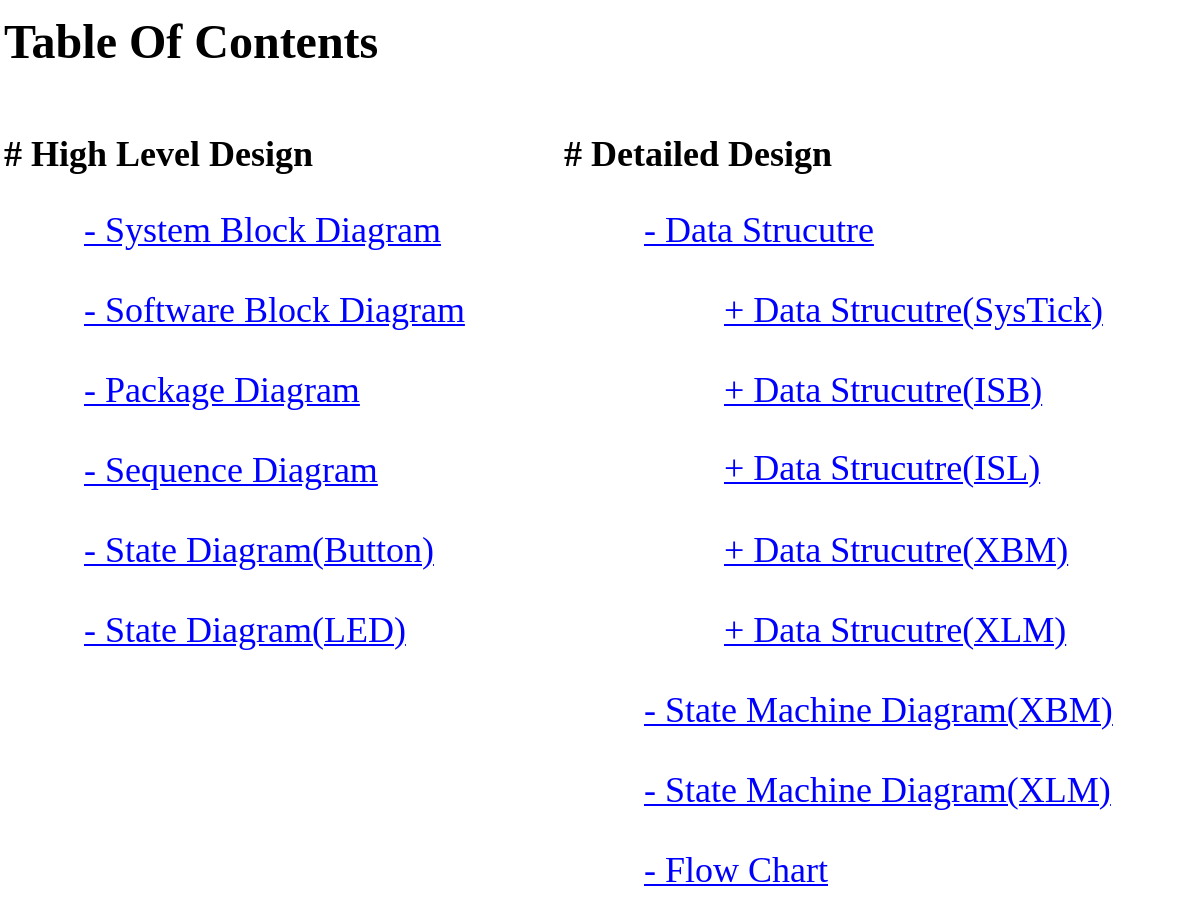 <mxfile version="24.7.17" pages="16">
  <diagram name="TOC" id="uyasw3Yiyek08_nCWmJ0">
    <mxGraphModel dx="1046" dy="1684" grid="1" gridSize="10" guides="1" tooltips="1" connect="1" arrows="1" fold="1" page="1" pageScale="1" pageWidth="1169" pageHeight="827" math="0" shadow="0">
      <root>
        <mxCell id="WzEXfy2jO3gf_FqHajYF-0" />
        <mxCell id="WzEXfy2jO3gf_FqHajYF-1" parent="WzEXfy2jO3gf_FqHajYF-0" />
        <mxCell id="WzEXfy2jO3gf_FqHajYF-28" value="&lt;h1 style=&quot;margin-top: 0px;&quot;&gt;Table Of Contents&lt;/h1&gt;" style="text;html=1;whiteSpace=wrap;overflow=hidden;rounded=0;fontFamily=Calibri;" parent="WzEXfy2jO3gf_FqHajYF-1" vertex="1">
          <mxGeometry x="40" y="20" width="200" height="40" as="geometry" />
        </mxCell>
        <UserObject label="- System Block Diagram" link="data:page/id,c2iEev-Jstg_Icvi2VbT" id="FtLaS5oz5xlQ2YIYdHIU-0">
          <mxCell style="text;html=1;align=left;verticalAlign=middle;whiteSpace=wrap;rounded=0;fontStyle=4;fontFamily=Calibri;fontSize=18;fontColor=#0000FF;" parent="WzEXfy2jO3gf_FqHajYF-1" vertex="1">
            <mxGeometry x="80" y="120" width="240" height="30" as="geometry" />
          </mxCell>
        </UserObject>
        <UserObject label="- Software Block Diagram" link="data:page/id,LWm0pybTjaTIlLT1HPGq" id="FtLaS5oz5xlQ2YIYdHIU-1">
          <mxCell style="text;html=1;align=left;verticalAlign=middle;whiteSpace=wrap;rounded=0;fontStyle=4;fontFamily=Calibri;fontSize=18;fontColor=#0000FF;" parent="WzEXfy2jO3gf_FqHajYF-1" vertex="1">
            <mxGeometry x="80" y="160" width="240" height="30" as="geometry" />
          </mxCell>
        </UserObject>
        <UserObject label="- Package Diagram" link="data:page/id,p6Y_6Ztln_70PLFEH8g8" id="FtLaS5oz5xlQ2YIYdHIU-2">
          <mxCell style="text;html=1;align=left;verticalAlign=middle;whiteSpace=wrap;rounded=0;fontStyle=4;fontFamily=Calibri;fontSize=18;fontColor=#0000FF;" parent="WzEXfy2jO3gf_FqHajYF-1" vertex="1">
            <mxGeometry x="80" y="200" width="240" height="30" as="geometry" />
          </mxCell>
        </UserObject>
        <UserObject label="- Sequence Diagram" link="data:page/id,hmQxSV6O1ys4wega4-m0" id="FtLaS5oz5xlQ2YIYdHIU-3">
          <mxCell style="text;html=1;align=left;verticalAlign=middle;whiteSpace=wrap;rounded=0;fontStyle=4;fontFamily=Calibri;fontSize=18;fontColor=#0000FF;" parent="WzEXfy2jO3gf_FqHajYF-1" vertex="1">
            <mxGeometry x="80" y="240" width="240" height="30" as="geometry" />
          </mxCell>
        </UserObject>
        <UserObject label="- Data Strucutre" link="data:page/id,-A3lRD6Zxh1JfVYZe21v" id="FtLaS5oz5xlQ2YIYdHIU-4">
          <mxCell style="text;html=1;align=left;verticalAlign=middle;whiteSpace=wrap;rounded=0;fontStyle=4;fontFamily=Calibri;fontSize=18;fontColor=#0000FF;" parent="WzEXfy2jO3gf_FqHajYF-1" vertex="1">
            <mxGeometry x="360" y="120" width="240" height="30" as="geometry" />
          </mxCell>
        </UserObject>
        <UserObject label="+ Data Strucutre(SysTick)" link="data:page/id,-A3lRD6Zxh1JfVYZe21v" id="FtLaS5oz5xlQ2YIYdHIU-6">
          <mxCell style="text;html=1;align=left;verticalAlign=middle;whiteSpace=wrap;rounded=0;fontStyle=4;fontFamily=Calibri;fontSize=18;fontColor=#0000FF;" parent="WzEXfy2jO3gf_FqHajYF-1" vertex="1">
            <mxGeometry x="400" y="160" width="240" height="30" as="geometry" />
          </mxCell>
        </UserObject>
        <UserObject label="+ Data Strucutre(ISB)" link="data:page/id,5qJbVXWlOi6V22fnjkm9" id="FtLaS5oz5xlQ2YIYdHIU-7">
          <mxCell style="text;html=1;align=left;verticalAlign=middle;whiteSpace=wrap;rounded=0;fontStyle=4;fontFamily=Calibri;fontSize=18;fontColor=#0000FF;" parent="WzEXfy2jO3gf_FqHajYF-1" vertex="1">
            <mxGeometry x="400" y="200" width="240" height="30" as="geometry" />
          </mxCell>
        </UserObject>
        <UserObject label="+ Data Strucutre(ISL)" link="data:page/id,VGe7y3qz3NTmhNQ4Hy-d" id="FtLaS5oz5xlQ2YIYdHIU-8">
          <mxCell style="text;html=1;align=left;verticalAlign=middle;whiteSpace=wrap;rounded=0;fontStyle=4;fontFamily=Calibri;fontSize=18;fontColor=#0000FF;" parent="WzEXfy2jO3gf_FqHajYF-1" vertex="1">
            <mxGeometry x="400" y="238.5" width="240" height="30" as="geometry" />
          </mxCell>
        </UserObject>
        <UserObject label="+ Data Strucutre(XBM)" link="data:page/id,GPa0Q5B5PbnWFeqi3Kaw" id="FtLaS5oz5xlQ2YIYdHIU-9">
          <mxCell style="text;html=1;align=left;verticalAlign=middle;whiteSpace=wrap;rounded=0;fontStyle=4;fontFamily=Calibri;fontSize=18;fontColor=#0000FF;" parent="WzEXfy2jO3gf_FqHajYF-1" vertex="1">
            <mxGeometry x="400" y="280" width="240" height="30" as="geometry" />
          </mxCell>
        </UserObject>
        <UserObject label="+ Data Strucutre(XLM)" link="data:page/id,-aTzLp71hiIpqtYg2IxC" id="FtLaS5oz5xlQ2YIYdHIU-10">
          <mxCell style="text;html=1;align=left;verticalAlign=middle;whiteSpace=wrap;rounded=0;fontStyle=4;fontFamily=Calibri;fontSize=18;fontColor=#0000FF;" parent="WzEXfy2jO3gf_FqHajYF-1" vertex="1">
            <mxGeometry x="400" y="320" width="240" height="30" as="geometry" />
          </mxCell>
        </UserObject>
        <UserObject label="- State Diagram(Button)" link="data:page/id,yRthQZkGb9meFD39ra3o" id="FtLaS5oz5xlQ2YIYdHIU-12">
          <mxCell style="text;html=1;align=left;verticalAlign=middle;whiteSpace=wrap;rounded=0;fontStyle=4;fontFamily=Calibri;fontSize=18;fontColor=#0000FF;" parent="WzEXfy2jO3gf_FqHajYF-1" vertex="1">
            <mxGeometry x="80" y="280" width="240" height="30" as="geometry" />
          </mxCell>
        </UserObject>
        <UserObject label="- State Diagram(LED)" link="data:page/id,kYoFqigr-Fu7AlaHe0Dz" id="FtLaS5oz5xlQ2YIYdHIU-13">
          <mxCell style="text;html=1;align=left;verticalAlign=middle;whiteSpace=wrap;rounded=0;fontStyle=4;fontFamily=Calibri;fontSize=18;fontColor=#0000FF;" parent="WzEXfy2jO3gf_FqHajYF-1" vertex="1">
            <mxGeometry x="80" y="320" width="240" height="30" as="geometry" />
          </mxCell>
        </UserObject>
        <UserObject label="- Flow Chart" link="data:page/id,orFkOU8U0zL_MudSWksD" id="FtLaS5oz5xlQ2YIYdHIU-14">
          <mxCell style="text;html=1;align=left;verticalAlign=middle;whiteSpace=wrap;rounded=0;fontStyle=4;fontFamily=Calibri;fontSize=18;fontColor=#0000FF;" parent="WzEXfy2jO3gf_FqHajYF-1" vertex="1">
            <mxGeometry x="360" y="440" width="240" height="30" as="geometry" />
          </mxCell>
        </UserObject>
        <mxCell id="OZ3qIFHNXrzjPzMK79rs-0" value="&lt;h1 style=&quot;margin-top: 0px; font-size: 18px;&quot;&gt;# High Level Design&lt;/h1&gt;" style="text;html=1;whiteSpace=wrap;overflow=hidden;rounded=0;fontFamily=Calibri;fontSize=18;verticalAlign=top;" parent="WzEXfy2jO3gf_FqHajYF-1" vertex="1">
          <mxGeometry x="40" y="80" width="240" height="40" as="geometry" />
        </mxCell>
        <mxCell id="OZ3qIFHNXrzjPzMK79rs-1" value="&lt;h1 style=&quot;margin-top: 0px; font-size: 18px;&quot;&gt;# Detailed Design&lt;/h1&gt;" style="text;html=1;whiteSpace=wrap;overflow=hidden;rounded=0;fontFamily=Calibri;fontSize=18;verticalAlign=top;" parent="WzEXfy2jO3gf_FqHajYF-1" vertex="1">
          <mxGeometry x="320" y="80" width="240" height="40" as="geometry" />
        </mxCell>
        <UserObject label="- State Machine Diagram(XBM)" link="data:page/id,4pMbYPcA9IRKpbrnMw-0" id="OZ3qIFHNXrzjPzMK79rs-2">
          <mxCell style="text;html=1;align=left;verticalAlign=middle;whiteSpace=wrap;rounded=0;fontStyle=4;fontFamily=Calibri;fontSize=18;fontColor=#0000FF;" parent="WzEXfy2jO3gf_FqHajYF-1" vertex="1">
            <mxGeometry x="360" y="360" width="280" height="30" as="geometry" />
          </mxCell>
        </UserObject>
        <UserObject label="- State Machine Diagram(XLM)" link="data:page/id,0fZfPM6ReNlzQiHkoxoo" id="OZ3qIFHNXrzjPzMK79rs-3">
          <mxCell style="text;html=1;align=left;verticalAlign=middle;whiteSpace=wrap;rounded=0;fontStyle=4;fontFamily=Calibri;fontSize=18;fontColor=#0000FF;" parent="WzEXfy2jO3gf_FqHajYF-1" vertex="1">
            <mxGeometry x="360" y="400" width="240" height="30" as="geometry" />
          </mxCell>
        </UserObject>
      </root>
    </mxGraphModel>
  </diagram>
  <diagram name="SystemBlockDiagram" id="c2iEev-Jstg_Icvi2VbT">
    <mxGraphModel dx="1434" dy="844" grid="1" gridSize="10" guides="1" tooltips="1" connect="1" arrows="1" fold="1" page="1" pageScale="1" pageWidth="1169" pageHeight="827" math="0" shadow="0">
      <root>
        <mxCell id="0" />
        <mxCell id="1" parent="0" />
        <mxCell id="lPVegLePywHtXsEGlFOO-2" value="&lt;div style=&quot;margin-top: 0pt; margin-bottom: 0pt; text-indent: -0.38in; font-size: 15px;&quot; class=&quot;O0&quot;&gt;&lt;span style=&quot;font-size: 15px; font-weight: bold;&quot;&gt;NUCLEO-G0B1RE&lt;/span&gt;&lt;/div&gt;" style="rounded=0;whiteSpace=wrap;html=1;strokeWidth=2;align=center;horizontal=1;verticalAlign=top;fontSize=15;labelBackgroundColor=none;fontFamily=Calibri;fillColor=#ffe6cc;strokeColor=#d79b00;" parent="1" vertex="1">
          <mxGeometry x="256" y="120" width="679" height="420" as="geometry" />
        </mxCell>
        <mxCell id="lPVegLePywHtXsEGlFOO-3" value="&lt;div class=&quot;O0&quot; style=&quot;margin-top: 0pt; margin-bottom: 0pt; text-indent: -0.38in; font-size: 15px;&quot;&gt;&lt;div class=&quot;O0&quot; style=&quot;margin-top: 0pt; margin-bottom: 0pt; text-indent: -0.38in; font-size: 15px;&quot;&gt;&lt;span style=&quot;font-size: 15px; font-weight: bold;&quot;&gt;STM32G0B1RE&lt;/span&gt;&lt;/div&gt;&lt;/div&gt;" style="rounded=0;whiteSpace=wrap;html=1;strokeWidth=2;align=center;horizontal=1;verticalAlign=top;fontSize=15;labelBackgroundColor=none;fontFamily=Calibri;fillColor=#dae8fc;strokeColor=#6c8ebf;" parent="1" vertex="1">
          <mxGeometry x="667.5" y="155" width="216" height="350" as="geometry" />
        </mxCell>
        <mxCell id="lPVegLePywHtXsEGlFOO-5" value="UART" style="rounded=0;whiteSpace=wrap;html=1;align=center;verticalAlign=middle;fontFamily=Calibri;fontStyle=1;fillColor=#ffff88;strokeColor=#36393d;" parent="1" vertex="1">
          <mxGeometry x="627.5" y="453" width="60" height="39" as="geometry" />
        </mxCell>
        <mxCell id="lPVegLePywHtXsEGlFOO-10" value="ST-Link" style="rounded=0;whiteSpace=wrap;html=1;fontFamily=Calibri;fontStyle=1;verticalAlign=bottom;fillColor=#d5e8d4;strokeColor=#82b366;" parent="1" vertex="1">
          <mxGeometry x="315.5" y="441.6" width="100" height="61.8" as="geometry" />
        </mxCell>
        <mxCell id="lPVegLePywHtXsEGlFOO-18" value="Digital Input" style="endArrow=blockThin;startArrow=none;html=1;rounded=0;entryX=0;entryY=0.5;entryDx=0;entryDy=0;exitX=1;exitY=0.5;exitDx=0;exitDy=0;strokeWidth=1;startFill=0;endFill=1;fontFamily=Calibri;" parent="1" source="lPVegLePywHtXsEGlFOO-27" target="lPVegLePywHtXsEGlFOO-29" edge="1">
          <mxGeometry width="50" height="50" relative="1" as="geometry">
            <mxPoint x="-111" y="580" as="sourcePoint" />
            <mxPoint x="29" y="580" as="targetPoint" />
          </mxGeometry>
        </mxCell>
        <mxCell id="lPVegLePywHtXsEGlFOO-19" value="PWM Output" style="endArrow=blockThin;startArrow=none;html=1;rounded=0;entryX=1;entryY=0.5;entryDx=0;entryDy=0;exitX=0;exitY=0.5;exitDx=0;exitDy=0;strokeWidth=1;startFill=0;endFill=1;fontFamily=Calibri;" parent="1" source="lPVegLePywHtXsEGlFOO-30" target="lPVegLePywHtXsEGlFOO-28" edge="1">
          <mxGeometry width="50" height="50" relative="1" as="geometry">
            <mxPoint x="29" y="627" as="sourcePoint" />
            <mxPoint x="-111" y="627" as="targetPoint" />
          </mxGeometry>
        </mxCell>
        <mxCell id="lPVegLePywHtXsEGlFOO-22" value="Software Feature" style="rounded=0;whiteSpace=wrap;html=1;horizontal=1;verticalAlign=top;flipV=0;fontFamily=Calibri;fontStyle=1;fillColor=#f8cecc;strokeColor=#b85450;" parent="1" vertex="1">
          <mxGeometry x="705.5" y="200.5" width="159.5" height="247" as="geometry" />
        </mxCell>
        <mxCell id="lPVegLePywHtXsEGlFOO-23" value="Chattering&lt;div&gt;Prevention&lt;/div&gt;" style="rounded=0;whiteSpace=wrap;html=1;flipV=0;fontFamily=Calibri;fontStyle=1;fillColor=#e1d5e7;strokeColor=#9673a6;" parent="1" vertex="1">
          <mxGeometry x="725.25" y="240.5" width="120" height="62" as="geometry" />
        </mxCell>
        <mxCell id="lPVegLePywHtXsEGlFOO-24" value="LED State Control&lt;div&gt;PWM Control&lt;/div&gt;" style="rounded=0;whiteSpace=wrap;html=1;verticalAlign=middle;flipV=0;fontFamily=Calibri;fontStyle=1;fillColor=#e1d5e7;strokeColor=#9673a6;" parent="1" vertex="1">
          <mxGeometry x="725.25" y="351.5" width="120" height="62" as="geometry" />
        </mxCell>
        <mxCell id="lPVegLePywHtXsEGlFOO-25" value="Button Event" style="endArrow=blockThin;startArrow=none;html=1;rounded=0;exitX=0.5;exitY=1;exitDx=0;exitDy=0;strokeWidth=1;startFill=0;endFill=1;fontFamily=Calibri;labelBorderColor=none;labelBackgroundColor=none;" parent="1" source="lPVegLePywHtXsEGlFOO-23" target="lPVegLePywHtXsEGlFOO-24" edge="1">
          <mxGeometry width="50" height="50" relative="1" as="geometry">
            <mxPoint x="580" y="330.5" as="sourcePoint" />
            <mxPoint x="440" y="330.5" as="targetPoint" />
          </mxGeometry>
        </mxCell>
        <mxCell id="lPVegLePywHtXsEGlFOO-27" value="Button" style="rounded=0;whiteSpace=wrap;html=1;fontFamily=Calibri;fontStyle=1;verticalAlign=bottom;fillColor=#d5e8d4;strokeColor=#82b366;" parent="1" vertex="1">
          <mxGeometry x="315.5" y="240.5" width="100" height="61.8" as="geometry" />
        </mxCell>
        <mxCell id="lPVegLePywHtXsEGlFOO-28" value="LED" style="rounded=0;whiteSpace=wrap;html=1;fontFamily=Calibri;fontStyle=1;verticalAlign=bottom;fillColor=#d5e8d4;strokeColor=#82b366;" parent="1" vertex="1">
          <mxGeometry x="315.5" y="351.6" width="100" height="61.8" as="geometry" />
        </mxCell>
        <mxCell id="lPVegLePywHtXsEGlFOO-29" value="GPIO" style="rounded=0;whiteSpace=wrap;html=1;align=center;verticalAlign=middle;fontFamily=Calibri;fontStyle=1;fillColor=#ffff88;strokeColor=#36393d;" parent="1" vertex="1">
          <mxGeometry x="627.5" y="253" width="60" height="37" as="geometry" />
        </mxCell>
        <mxCell id="lPVegLePywHtXsEGlFOO-30" value="Timer" style="rounded=0;whiteSpace=wrap;html=1;align=center;verticalAlign=middle;fontFamily=Calibri;fontStyle=1;fillColor=#ffff88;strokeColor=#36393d;" parent="1" vertex="1">
          <mxGeometry x="627.5" y="364" width="60" height="37" as="geometry" />
        </mxCell>
        <mxCell id="lPVegLePywHtXsEGlFOO-31" value="State[LED, Button] / Log" style="endArrow=blockThin;startArrow=none;html=1;rounded=0;entryX=1;entryY=0.5;entryDx=0;entryDy=0;exitX=0;exitY=0.5;exitDx=0;exitDy=0;strokeWidth=1;startFill=0;endFill=1;fontFamily=Calibri;" parent="1" source="lPVegLePywHtXsEGlFOO-5" target="lPVegLePywHtXsEGlFOO-10" edge="1">
          <mxGeometry width="50" height="50" relative="1" as="geometry">
            <mxPoint x="602.5" y="253.9" as="sourcePoint" />
            <mxPoint x="445" y="236.9" as="targetPoint" />
          </mxGeometry>
        </mxCell>
        <mxCell id="lPVegLePywHtXsEGlFOO-32" value="" style="endArrow=blockThin;startArrow=none;html=1;rounded=0;entryX=1;entryY=0.5;entryDx=0;entryDy=0;exitX=0.475;exitY=0.996;exitDx=0;exitDy=0;strokeWidth=1;startFill=0;endFill=1;fontFamily=Calibri;edgeStyle=orthogonalEdgeStyle;exitPerimeter=0;" parent="1" source="lPVegLePywHtXsEGlFOO-22" target="lPVegLePywHtXsEGlFOO-5" edge="1">
          <mxGeometry width="50" height="50" relative="1" as="geometry">
            <mxPoint x="637.5" y="256" as="sourcePoint" />
            <mxPoint x="457.5" y="255" as="targetPoint" />
          </mxGeometry>
        </mxCell>
        <mxCell id="lPVegLePywHtXsEGlFOO-35" value="LED Request [optional]" style="endArrow=blockThin;startArrow=none;html=1;rounded=0;entryX=0.75;entryY=1;entryDx=0;entryDy=0;exitX=0.5;exitY=1;exitDx=0;exitDy=0;strokeWidth=1;startFill=0;endFill=1;fontFamily=Calibri;edgeStyle=orthogonalEdgeStyle;" parent="1" source="lPVegLePywHtXsEGlFOO-10" target="lPVegLePywHtXsEGlFOO-24" edge="1">
          <mxGeometry width="50" height="50" relative="1" as="geometry">
            <mxPoint x="648" y="483" as="sourcePoint" />
            <mxPoint x="478" y="483" as="targetPoint" />
            <Array as="points">
              <mxPoint x="418" y="524" />
              <mxPoint x="826" y="524" />
            </Array>
          </mxGeometry>
        </mxCell>
        <mxCell id="lPVegLePywHtXsEGlFOO-38" value="&lt;span style=&quot;font-size: 11px; text-wrap: nowrap; background-color: rgb(255, 255, 255);&quot;&gt;LED Request [optional]&lt;/span&gt;" style="text;html=1;align=center;verticalAlign=middle;whiteSpace=wrap;rounded=0;fontFamily=Calibri;" parent="1" vertex="1">
          <mxGeometry x="166" y="447.5" width="60" height="30" as="geometry" />
        </mxCell>
        <mxCell id="lPVegLePywHtXsEGlFOO-39" value="" style="fontColor=#0066CC;verticalAlign=top;verticalLabelPosition=bottom;labelPosition=center;align=center;html=1;outlineConnect=0;fillColor=#CCCCCC;strokeColor=#6881B3;gradientColor=none;gradientDirection=north;strokeWidth=2;shape=mxgraph.networks.pc;fontFamily=Calibri;" parent="1" vertex="1">
          <mxGeometry x="40" y="437.5" width="100" height="70" as="geometry" />
        </mxCell>
        <mxCell id="lPVegLePywHtXsEGlFOO-40" value="State[LED, Button] / Log" style="endArrow=blockThin;startArrow=blockThin;html=1;rounded=0;entryX=1;entryY=0.5;entryDx=0;entryDy=0;strokeWidth=1;startFill=1;endFill=1;fontFamily=Calibri;entryPerimeter=0;" parent="1" source="lPVegLePywHtXsEGlFOO-10" target="lPVegLePywHtXsEGlFOO-39" edge="1">
          <mxGeometry x="-0.333" y="11" width="50" height="50" relative="1" as="geometry">
            <mxPoint x="648" y="483" as="sourcePoint" />
            <mxPoint x="478" y="483" as="targetPoint" />
            <mxPoint as="offset" />
          </mxGeometry>
        </mxCell>
        <mxCell id="lPVegLePywHtXsEGlFOO-41" value="RS232C" style="text;html=1;align=center;verticalAlign=middle;whiteSpace=wrap;rounded=0;fontFamily=Calibri;fontStyle=1;fontSize=20;" parent="1" vertex="1">
          <mxGeometry x="182" y="492" width="60" height="30" as="geometry" />
        </mxCell>
        <mxCell id="lPVegLePywHtXsEGlFOO-42" value="" style="endArrow=blockThin;startArrow=none;html=1;rounded=0;entryX=0;entryY=0.5;entryDx=0;entryDy=0;exitX=1;exitY=0.5;exitDx=0;exitDy=0;strokeWidth=1;startFill=0;endFill=1;fontFamily=Calibri;" parent="1" source="lPVegLePywHtXsEGlFOO-29" target="lPVegLePywHtXsEGlFOO-23" edge="1">
          <mxGeometry width="50" height="50" relative="1" as="geometry">
            <mxPoint x="467.5" y="282" as="sourcePoint" />
            <mxPoint x="637.5" y="282" as="targetPoint" />
          </mxGeometry>
        </mxCell>
        <mxCell id="lPVegLePywHtXsEGlFOO-43" value="" style="endArrow=blockThin;startArrow=none;html=1;rounded=0;entryX=1;entryY=0.5;entryDx=0;entryDy=0;exitX=0;exitY=0.5;exitDx=0;exitDy=0;strokeWidth=1;startFill=0;endFill=1;fontFamily=Calibri;" parent="1" source="lPVegLePywHtXsEGlFOO-24" target="lPVegLePywHtXsEGlFOO-30" edge="1">
          <mxGeometry width="50" height="50" relative="1" as="geometry">
            <mxPoint x="697.5" y="279" as="sourcePoint" />
            <mxPoint x="738.5" y="279" as="targetPoint" />
          </mxGeometry>
        </mxCell>
        <mxCell id="Dhf1BJ36f9NFJUOVtASJ-2" value="" style="html=1;shape=mxgraph.electrical.electro-mechanical.pushbutton;aspect=fixed;elSwitchState=off;" parent="1" vertex="1">
          <mxGeometry x="336.75" y="263.74" width="57.51" height="15.33" as="geometry" />
        </mxCell>
        <mxCell id="Dhf1BJ36f9NFJUOVtASJ-3" value="" style="verticalLabelPosition=bottom;shadow=0;dashed=0;align=center;html=1;verticalAlign=top;shape=mxgraph.electrical.opto_electronics.led_2;pointerEvents=1;direction=west;" parent="1" vertex="1">
          <mxGeometry x="345.5" y="372.5" width="40" height="20" as="geometry" />
        </mxCell>
        <mxCell id="Dhf1BJ36f9NFJUOVtASJ-4" value="" style="pointerEvents=1;shadow=0;dashed=0;html=1;strokeColor=none;fillColor=#4495D1;labelPosition=center;verticalLabelPosition=bottom;verticalAlign=top;align=center;outlineConnect=0;shape=mxgraph.veeam.cpu;" parent="1" vertex="1">
          <mxGeometry x="349.5" y="459.25" width="32" height="26.5" as="geometry" />
        </mxCell>
        <mxCell id="N1TQZO-lkI6IXCdbMMZr-1" value="&lt;h1 style=&quot;margin-top: 0px;&quot;&gt;ALM System Block Diagram&lt;/h1&gt;" style="text;html=1;whiteSpace=wrap;overflow=hidden;rounded=0;fontFamily=Calibri;" parent="1" vertex="1">
          <mxGeometry x="40" y="40" width="420" height="40" as="geometry" />
        </mxCell>
        <UserObject label="- Table Of Contents" link="data:page/id,uyasw3Yiyek08_nCWmJ0" id="wMd7buMrhHv8Ff_X2zfa-1">
          <mxCell style="text;html=1;align=left;verticalAlign=middle;whiteSpace=wrap;rounded=0;fontStyle=4;fontFamily=Calibri;fontSize=18;fontColor=#0000FF;" parent="1" vertex="1">
            <mxGeometry x="40" width="240" height="30" as="geometry" />
          </mxCell>
        </UserObject>
      </root>
    </mxGraphModel>
  </diagram>
  <diagram name="SoftwareBlockDiagram" id="LWm0pybTjaTIlLT1HPGq">
    <mxGraphModel dx="1046" dy="1684" grid="1" gridSize="10" guides="1" tooltips="1" connect="1" arrows="1" fold="1" page="1" pageScale="1" pageWidth="1169" pageHeight="827" math="0" shadow="0">
      <root>
        <mxCell id="9KhxK2Ew6nsZcRuOPk-c-0" />
        <mxCell id="9KhxK2Ew6nsZcRuOPk-c-1" parent="9KhxK2Ew6nsZcRuOPk-c-0" />
        <mxCell id="9KhxK2Ew6nsZcRuOPk-c-2" value="Driver" style="rounded=0;whiteSpace=wrap;html=1;fillColor=#dae8fc;strokeColor=#6c8ebf;verticalAlign=top;fontFamily=Calibri;fontSize=14;fontStyle=5" parent="9KhxK2Ew6nsZcRuOPk-c-1" vertex="1">
          <mxGeometry x="40" y="407" width="540" height="84" as="geometry" />
        </mxCell>
        <mxCell id="9KhxK2Ew6nsZcRuOPk-c-3" value="GPIO" style="rounded=0;whiteSpace=wrap;html=1;fillColor=#dae8fc;strokeColor=#6c8ebf;verticalAlign=middle;fontFamily=Calibri;fontSize=14;fontStyle=1" parent="9KhxK2Ew6nsZcRuOPk-c-1" vertex="1">
          <mxGeometry x="55" y="435" width="130" height="42" as="geometry" />
        </mxCell>
        <mxCell id="9KhxK2Ew6nsZcRuOPk-c-4" value="Timer" style="rounded=0;whiteSpace=wrap;html=1;fillColor=#dae8fc;strokeColor=#6c8ebf;verticalAlign=middle;fontFamily=Calibri;fontSize=14;fontStyle=1" parent="9KhxK2Ew6nsZcRuOPk-c-1" vertex="1">
          <mxGeometry x="245" y="435" width="130" height="42" as="geometry" />
        </mxCell>
        <mxCell id="9KhxK2Ew6nsZcRuOPk-c-5" value="UART" style="rounded=0;whiteSpace=wrap;html=1;fillColor=#dae8fc;strokeColor=#6c8ebf;verticalAlign=middle;fontFamily=Calibri;fontSize=14;fontStyle=1" parent="9KhxK2Ew6nsZcRuOPk-c-1" vertex="1">
          <mxGeometry x="435" y="435" width="130" height="42" as="geometry" />
        </mxCell>
        <mxCell id="9KhxK2Ew6nsZcRuOPk-c-9" value="Middleware" style="rounded=0;whiteSpace=wrap;html=1;fillColor=#f8cecc;strokeColor=#b85450;verticalAlign=top;fontFamily=Calibri;fontSize=14;fontStyle=5" parent="9KhxK2Ew6nsZcRuOPk-c-1" vertex="1">
          <mxGeometry x="40" y="310" width="540" height="84" as="geometry" />
        </mxCell>
        <mxCell id="9KhxK2Ew6nsZcRuOPk-c-10" value="HAL" style="rounded=0;whiteSpace=wrap;html=1;horizontal=1;verticalAlign=middle;flipV=0;fontFamily=Calibri;fontStyle=1;fillColor=#f8cecc;strokeColor=#b85450;fontSize=14;" parent="9KhxK2Ew6nsZcRuOPk-c-1" vertex="1">
          <mxGeometry x="55" y="336" width="250" height="45" as="geometry" />
        </mxCell>
        <mxCell id="9KhxK2Ew6nsZcRuOPk-c-11" value="FreeRTOS" style="rounded=0;whiteSpace=wrap;html=1;horizontal=1;verticalAlign=middle;flipV=0;fontFamily=Calibri;fontStyle=1;fillColor=#f8cecc;strokeColor=#b85450;fontSize=14;" parent="9KhxK2Ew6nsZcRuOPk-c-1" vertex="1">
          <mxGeometry x="315" y="336" width="250" height="45" as="geometry" />
        </mxCell>
        <mxCell id="9KhxK2Ew6nsZcRuOPk-c-12" value="Application" style="rounded=0;whiteSpace=wrap;html=1;fillColor=#e1d5e7;strokeColor=#9673a6;verticalAlign=top;fontFamily=Calibri;fontSize=14;fontStyle=5" parent="9KhxK2Ew6nsZcRuOPk-c-1" vertex="1">
          <mxGeometry x="40" y="160" width="540" height="140" as="geometry" />
        </mxCell>
        <mxCell id="9KhxK2Ew6nsZcRuOPk-c-13" value="SysTick [1ms]" style="rounded=0;whiteSpace=wrap;html=1;flipV=0;fontFamily=Calibri;fontStyle=1;fillColor=#e1d5e7;strokeColor=#9673a6;verticalAlign=top;fontSize=14;" parent="9KhxK2Ew6nsZcRuOPk-c-1" vertex="1">
          <mxGeometry x="55" y="190" width="250" height="90" as="geometry" />
        </mxCell>
        <mxCell id="9KhxK2Ew6nsZcRuOPk-c-14" value="ISB" style="rounded=0;whiteSpace=wrap;html=1;flipV=0;fontFamily=Calibri;fontStyle=1;fillColor=#e1d5e7;strokeColor=#9673a6;fontSize=14;" parent="9KhxK2Ew6nsZcRuOPk-c-1" vertex="1">
          <mxGeometry x="70" y="219" width="100" height="42" as="geometry" />
        </mxCell>
        <mxCell id="9KhxK2Ew6nsZcRuOPk-c-15" value="ISL" style="rounded=0;whiteSpace=wrap;html=1;flipV=0;fontFamily=Calibri;fontStyle=1;fillColor=#e1d5e7;strokeColor=#9673a6;fontSize=14;" parent="9KhxK2Ew6nsZcRuOPk-c-1" vertex="1">
          <mxGeometry x="190" y="219" width="100" height="42" as="geometry" />
        </mxCell>
        <mxCell id="9KhxK2Ew6nsZcRuOPk-c-17" value="Task" style="rounded=0;whiteSpace=wrap;html=1;flipV=0;fontFamily=Calibri;fontStyle=1;fillColor=#e1d5e7;strokeColor=#9673a6;verticalAlign=top;fontSize=14;" parent="9KhxK2Ew6nsZcRuOPk-c-1" vertex="1">
          <mxGeometry x="315" y="190" width="250" height="90" as="geometry" />
        </mxCell>
        <mxCell id="9KhxK2Ew6nsZcRuOPk-c-18" value="TOB" style="rounded=0;whiteSpace=wrap;html=1;flipV=0;fontFamily=Calibri;fontStyle=1;fillColor=#e1d5e7;strokeColor=#9673a6;fontSize=14;" parent="9KhxK2Ew6nsZcRuOPk-c-1" vertex="1">
          <mxGeometry x="332.5" y="219" width="65" height="42" as="geometry" />
        </mxCell>
        <mxCell id="9KhxK2Ew6nsZcRuOPk-c-19" value="TOL" style="rounded=0;whiteSpace=wrap;html=1;flipV=0;fontFamily=Calibri;fontStyle=1;fillColor=#e1d5e7;strokeColor=#9673a6;fontSize=14;" parent="9KhxK2Ew6nsZcRuOPk-c-1" vertex="1">
          <mxGeometry x="410" y="219" width="65" height="42" as="geometry" />
        </mxCell>
        <mxCell id="9KhxK2Ew6nsZcRuOPk-c-20" value="TOS" style="rounded=0;whiteSpace=wrap;html=1;flipV=0;fontFamily=Calibri;fontStyle=1;fillColor=#e1d5e7;strokeColor=#9673a6;fontSize=14;" parent="9KhxK2Ew6nsZcRuOPk-c-1" vertex="1">
          <mxGeometry x="485" y="219" width="65" height="42" as="geometry" />
        </mxCell>
        <mxCell id="ziDlnkY9fh_uYq5BgtAg-0" value="&lt;h1 style=&quot;margin-top: 0px;&quot;&gt;ALM Software Block Diagram&lt;/h1&gt;&lt;p&gt;&lt;br&gt;&lt;/p&gt;&lt;p&gt;&lt;br&gt;&lt;/p&gt;" style="text;html=1;whiteSpace=wrap;overflow=hidden;rounded=0;fontFamily=Calibri;" parent="9KhxK2Ew6nsZcRuOPk-c-1" vertex="1">
          <mxGeometry x="40" y="40" width="420" height="40" as="geometry" />
        </mxCell>
        <mxCell id="ziDlnkY9fh_uYq5BgtAg-1" value="&lt;span style=&quot;font-size: 15px;&quot;&gt;HAL : Hardware Abstraction Layer&lt;/span&gt;&lt;div style=&quot;font-size: 15px;&quot;&gt;&lt;span style=&quot;font-size: 15px;&quot;&gt;ISB : Interrupt Service for Button&lt;/span&gt;&lt;/div&gt;&lt;div style=&quot;font-size: 15px;&quot;&gt;&lt;div style=&quot;font-size: 15px;&quot;&gt;&lt;span style=&quot;font-size: 15px;&quot;&gt;ISL : Interrupt Service for LED&lt;/span&gt;&lt;/div&gt;&lt;/div&gt;" style="text;html=1;align=left;verticalAlign=top;whiteSpace=wrap;rounded=0;fontFamily=Calibri;labelBackgroundColor=default;fontSize=15;" parent="9KhxK2Ew6nsZcRuOPk-c-1" vertex="1">
          <mxGeometry x="40" y="80" width="260" height="70" as="geometry" />
        </mxCell>
        <mxCell id="ziDlnkY9fh_uYq5BgtAg-2" value="&lt;div style=&quot;font-size: 15px;&quot;&gt;&lt;span style=&quot;font-size: 15px;&quot;&gt;TOB : Task Of Button&lt;/span&gt;&lt;/div&gt;&lt;div style=&quot;font-size: 15px;&quot;&gt;TOL : Task of LED&lt;br&gt;&lt;/div&gt;&lt;div style=&quot;font-size: 15px;&quot;&gt;&lt;div&gt;TOS : Task of SWD (Serial Wire Debug)&lt;/div&gt;&lt;/div&gt;" style="text;html=1;align=left;verticalAlign=top;whiteSpace=wrap;rounded=0;fontFamily=Calibri;labelBackgroundColor=default;fontSize=15;" parent="9KhxK2Ew6nsZcRuOPk-c-1" vertex="1">
          <mxGeometry x="280" y="80" width="260" height="70" as="geometry" />
        </mxCell>
        <UserObject label="- Table Of Contents" link="data:page/id,uyasw3Yiyek08_nCWmJ0" id="EecxW1-QEUEEyhotJSFF-0">
          <mxCell style="text;html=1;align=left;verticalAlign=middle;whiteSpace=wrap;rounded=0;fontStyle=4;fontFamily=Calibri;fontSize=18;fontColor=#0000FF;" parent="9KhxK2Ew6nsZcRuOPk-c-1" vertex="1">
            <mxGeometry x="40" width="240" height="30" as="geometry" />
          </mxCell>
        </UserObject>
      </root>
    </mxGraphModel>
  </diagram>
  <diagram id="p6Y_6Ztln_70PLFEH8g8" name="PackageDiagram">
    <mxGraphModel dx="1434" dy="844" grid="1" gridSize="10" guides="1" tooltips="1" connect="1" arrows="1" fold="1" page="1" pageScale="1" pageWidth="1654" pageHeight="1169" math="0" shadow="0">
      <root>
        <mxCell id="0" />
        <mxCell id="1" parent="0" />
        <mxCell id="DuBXzEyR3vmLx20q9r14-1" value="HAL" style="shape=umlFrame;whiteSpace=wrap;html=1;pointerEvents=0;recursiveResize=0;container=1;collapsible=0;width=50;height=30;labelBackgroundColor=default;fontFamily=Calibri;fontStyle=5" parent="1" vertex="1">
          <mxGeometry x="40" y="200" width="80" height="640" as="geometry" />
        </mxCell>
        <mxCell id="DuBXzEyR3vmLx20q9r14-2" value="SysTick [1ms]" style="shape=umlFrame;whiteSpace=wrap;html=1;pointerEvents=0;recursiveResize=0;container=1;collapsible=0;width=140;height=30;fontFamily=Calibri;fontStyle=5" parent="1" vertex="1">
          <mxGeometry x="295.78" y="200" width="799.23" height="640" as="geometry" />
        </mxCell>
        <mxCell id="DuBXzEyR3vmLx20q9r14-3" value="ISB" style="shape=folder;fontStyle=5;tabWidth=110;tabHeight=30;tabPosition=left;html=1;boundedLbl=1;labelInHeader=1;container=1;collapsible=0;recursiveResize=0;whiteSpace=wrap;verticalAlign=top;align=center;fontFamily=Calibri;" parent="DuBXzEyR3vmLx20q9r14-2" vertex="1">
          <mxGeometry x="30" y="60" width="150" height="250" as="geometry" />
        </mxCell>
        <mxCell id="DuBXzEyR3vmLx20q9r14-4" value="vidIsbInitialize" style="html=1;whiteSpace=wrap;align=center;fontFamily=Calibri;" parent="DuBXzEyR3vmLx20q9r14-3" vertex="1">
          <mxGeometry width="110" height="30" relative="1" as="geometry">
            <mxPoint x="20" y="50" as="offset" />
          </mxGeometry>
        </mxCell>
        <mxCell id="DuBXzEyR3vmLx20q9r14-5" value="vidIsbService" style="html=1;whiteSpace=wrap;verticalAlign=top;fontFamily=Calibri;" parent="DuBXzEyR3vmLx20q9r14-3" vertex="1">
          <mxGeometry x="20" y="100" width="110" height="130" as="geometry" />
        </mxCell>
        <mxCell id="DuBXzEyR3vmLx20q9r14-8" value="XBM" style="shape=folder;fontStyle=5;tabWidth=69;tabHeight=30;tabPosition=left;html=1;boundedLbl=1;labelInHeader=1;container=1;collapsible=0;recursiveResize=0;whiteSpace=wrap;verticalAlign=top;align=center;fontFamily=Calibri;" parent="DuBXzEyR3vmLx20q9r14-2" vertex="1">
          <mxGeometry x="660" y="60" width="110" height="200" as="geometry" />
        </mxCell>
        <mxCell id="DuBXzEyR3vmLx20q9r14-11" value="" style="html=1;verticalAlign=bottom;labelBackgroundColor=none;endArrow=block;endFill=1;rounded=0;exitX=1;exitY=0.5;exitDx=0;exitDy=0;entryX=-0.008;entryY=0.322;entryDx=0;entryDy=0;entryPerimeter=0;fontFamily=Calibri;" parent="DuBXzEyR3vmLx20q9r14-2" source="DuBXzEyR3vmLx20q9r14-4" target="DuBXzEyR3vmLx20q9r14-8" edge="1">
          <mxGeometry width="160" relative="1" as="geometry">
            <mxPoint x="60" y="195" as="sourcePoint" />
            <mxPoint x="-110" y="197" as="targetPoint" />
          </mxGeometry>
        </mxCell>
        <mxCell id="DuBXzEyR3vmLx20q9r14-12" value="vidXbmRegister(tstrXbmRegisterArgs* pstrArgs)" style="edgeLabel;html=1;align=center;verticalAlign=middle;resizable=0;points=[];fontFamily=Calibri;" parent="DuBXzEyR3vmLx20q9r14-11" vertex="1" connectable="0">
          <mxGeometry x="-0.161" y="-1" relative="1" as="geometry">
            <mxPoint x="-59" as="offset" />
          </mxGeometry>
        </mxCell>
        <mxCell id="DuBXzEyR3vmLx20q9r14-13" value="" style="html=1;verticalAlign=bottom;labelBackgroundColor=none;endArrow=block;endFill=1;rounded=0;exitX=1.005;exitY=0.304;exitDx=0;exitDy=0;entryX=0;entryY=0;entryDx=0;entryDy=140;entryPerimeter=0;exitPerimeter=0;fontFamily=Calibri;" parent="DuBXzEyR3vmLx20q9r14-2" edge="1">
          <mxGeometry width="160" relative="1" as="geometry">
            <mxPoint x="160.55" y="207.52" as="sourcePoint" />
            <mxPoint x="660" y="208" as="targetPoint" />
          </mxGeometry>
        </mxCell>
        <mxCell id="DuBXzEyR3vmLx20q9r14-14" value="vidXbmProcess(Bool bIsPushed)" style="edgeLabel;html=1;align=center;verticalAlign=middle;resizable=0;points=[];fontFamily=Calibri;" parent="DuBXzEyR3vmLx20q9r14-13" vertex="1" connectable="0">
          <mxGeometry x="-0.161" y="-1" relative="1" as="geometry">
            <mxPoint x="-71" as="offset" />
          </mxGeometry>
        </mxCell>
        <mxCell id="DuBXzEyR3vmLx20q9r14-15" value="" style="html=1;verticalAlign=bottom;labelBackgroundColor=none;endArrow=block;endFill=1;rounded=0;exitX=-0.011;exitY=0.902;exitDx=0;exitDy=0;entryX=0.994;entryY=0.613;entryDx=0;entryDy=0;entryPerimeter=0;exitPerimeter=0;dashed=1;fontFamily=Calibri;" parent="DuBXzEyR3vmLx20q9r14-2" source="DuBXzEyR3vmLx20q9r14-8" target="DuBXzEyR3vmLx20q9r14-5" edge="1">
          <mxGeometry width="160" relative="1" as="geometry">
            <mxPoint x="171" y="210" as="sourcePoint" />
            <mxPoint x="500" y="210" as="targetPoint" />
          </mxGeometry>
        </mxCell>
        <mxCell id="DuBXzEyR3vmLx20q9r14-16" value="vidXbmNotifyCallback(tenuXbmNotify enuType, tstrXbmNotifyArgs* pArgs)" style="edgeLabel;html=1;align=center;verticalAlign=middle;resizable=0;points=[];fontFamily=Calibri;" parent="DuBXzEyR3vmLx20q9r14-15" vertex="1" connectable="0">
          <mxGeometry x="-0.161" y="-1" relative="1" as="geometry">
            <mxPoint x="11" as="offset" />
          </mxGeometry>
        </mxCell>
        <mxCell id="DuBXzEyR3vmLx20q9r14-17" value="ISL" style="shape=folder;fontStyle=5;tabWidth=110;tabHeight=30;tabPosition=left;html=1;boundedLbl=1;labelInHeader=1;container=1;collapsible=0;recursiveResize=0;whiteSpace=wrap;verticalAlign=top;align=center;fontFamily=Calibri;" parent="DuBXzEyR3vmLx20q9r14-2" vertex="1">
          <mxGeometry x="30" y="340" width="150" height="250" as="geometry" />
        </mxCell>
        <mxCell id="DuBXzEyR3vmLx20q9r14-18" value="vidIslInitialize" style="html=1;whiteSpace=wrap;align=center;fontFamily=Calibri;" parent="DuBXzEyR3vmLx20q9r14-17" vertex="1">
          <mxGeometry width="110" height="30" relative="1" as="geometry">
            <mxPoint x="20" y="50" as="offset" />
          </mxGeometry>
        </mxCell>
        <mxCell id="DuBXzEyR3vmLx20q9r14-19" value="vidIslService" style="html=1;whiteSpace=wrap;verticalAlign=top;fontFamily=Calibri;" parent="DuBXzEyR3vmLx20q9r14-17" vertex="1">
          <mxGeometry x="20" y="100" width="110" height="130" as="geometry" />
        </mxCell>
        <mxCell id="DuBXzEyR3vmLx20q9r14-20" value="XLM" style="shape=folder;fontStyle=5;tabWidth=69;tabHeight=30;tabPosition=left;html=1;boundedLbl=1;labelInHeader=1;container=1;collapsible=0;recursiveResize=0;whiteSpace=wrap;verticalAlign=top;align=center;fontFamily=Calibri;" parent="DuBXzEyR3vmLx20q9r14-2" vertex="1">
          <mxGeometry x="660" y="340" width="110" height="200" as="geometry" />
        </mxCell>
        <mxCell id="DuBXzEyR3vmLx20q9r14-21" value="" style="html=1;verticalAlign=bottom;labelBackgroundColor=none;endArrow=block;endFill=1;rounded=0;exitX=1;exitY=0.5;exitDx=0;exitDy=0;entryX=-0.008;entryY=0.322;entryDx=0;entryDy=0;entryPerimeter=0;fontFamily=Calibri;" parent="DuBXzEyR3vmLx20q9r14-2" edge="1">
          <mxGeometry width="160" relative="1" as="geometry">
            <mxPoint x="160" y="413" as="sourcePoint" />
            <mxPoint x="659.12" y="412.4" as="targetPoint" />
          </mxGeometry>
        </mxCell>
        <mxCell id="DuBXzEyR3vmLx20q9r14-22" value="vidXlmRegister(tstrXlmRegisterArgs* pstrArgs)" style="edgeLabel;html=1;align=center;verticalAlign=middle;resizable=0;points=[];fontFamily=Calibri;" parent="DuBXzEyR3vmLx20q9r14-21" vertex="1" connectable="0">
          <mxGeometry x="-0.161" y="-1" relative="1" as="geometry">
            <mxPoint x="-59" as="offset" />
          </mxGeometry>
        </mxCell>
        <mxCell id="DuBXzEyR3vmLx20q9r14-23" value="" style="html=1;verticalAlign=bottom;labelBackgroundColor=none;endArrow=block;endFill=1;rounded=0;exitX=1.005;exitY=0.304;exitDx=0;exitDy=0;entryX=0;entryY=0;entryDx=0;entryDy=140;entryPerimeter=0;exitPerimeter=0;fontFamily=Calibri;" parent="DuBXzEyR3vmLx20q9r14-2" edge="1">
          <mxGeometry width="160" relative="1" as="geometry">
            <mxPoint x="160.55" y="469.52" as="sourcePoint" />
            <mxPoint x="660" y="470" as="targetPoint" />
          </mxGeometry>
        </mxCell>
        <mxCell id="DuBXzEyR3vmLx20q9r14-24" value="vidXlmProcess(tenuIsbEvent enuEvent)" style="edgeLabel;html=1;align=center;verticalAlign=middle;resizable=0;points=[];fontFamily=Calibri;" parent="DuBXzEyR3vmLx20q9r14-23" vertex="1" connectable="0">
          <mxGeometry x="-0.161" y="-1" relative="1" as="geometry">
            <mxPoint x="-71" as="offset" />
          </mxGeometry>
        </mxCell>
        <mxCell id="DuBXzEyR3vmLx20q9r14-25" value="" style="html=1;verticalAlign=bottom;labelBackgroundColor=none;endArrow=block;endFill=1;rounded=0;exitX=-0.011;exitY=0.902;exitDx=0;exitDy=0;entryX=0.994;entryY=0.613;entryDx=0;entryDy=0;entryPerimeter=0;exitPerimeter=0;dashed=1;fontFamily=Calibri;" parent="DuBXzEyR3vmLx20q9r14-2" source="DuBXzEyR3vmLx20q9r14-20" target="DuBXzEyR3vmLx20q9r14-19" edge="1">
          <mxGeometry width="160" relative="1" as="geometry">
            <mxPoint x="171" y="490" as="sourcePoint" />
            <mxPoint x="500" y="490" as="targetPoint" />
          </mxGeometry>
        </mxCell>
        <mxCell id="DuBXzEyR3vmLx20q9r14-26" value="vidXlmNotifyCallback(tenuXlmNotify enuType, tstrXlmNotifyArgs* pArgs)" style="edgeLabel;html=1;align=center;verticalAlign=middle;resizable=0;points=[];fontFamily=Calibri;" parent="DuBXzEyR3vmLx20q9r14-25" vertex="1" connectable="0">
          <mxGeometry x="-0.161" y="-1" relative="1" as="geometry">
            <mxPoint x="11" as="offset" />
          </mxGeometry>
        </mxCell>
        <mxCell id="DuBXzEyR3vmLx20q9r14-41" value="" style="html=1;verticalAlign=bottom;labelBackgroundColor=none;endArrow=block;endFill=1;rounded=0;exitX=0.985;exitY=0.923;exitDx=0;exitDy=0;exitPerimeter=0;dashed=1;entryX=-0.004;entryY=0.732;entryDx=0;entryDy=0;entryPerimeter=0;fontFamily=Calibri;" parent="DuBXzEyR3vmLx20q9r14-2" target="DuBXzEyR3vmLx20q9r14-35" edge="1">
          <mxGeometry width="160" relative="1" as="geometry">
            <mxPoint x="159.22" y="560" as="sourcePoint" />
            <mxPoint x="985.22" y="560" as="targetPoint" />
          </mxGeometry>
        </mxCell>
        <mxCell id="DuBXzEyR3vmLx20q9r14-42" value="xQueueSendToBack" style="edgeLabel;html=1;align=center;verticalAlign=middle;resizable=0;points=[];fontFamily=Calibri;" parent="DuBXzEyR3vmLx20q9r14-41" vertex="1" connectable="0">
          <mxGeometry x="-0.161" y="-1" relative="1" as="geometry">
            <mxPoint x="-71" as="offset" />
          </mxGeometry>
        </mxCell>
        <mxCell id="3-5U1ezwCTahcvoej0W8-1" value="" style="html=1;verticalAlign=bottom;labelBackgroundColor=none;endArrow=block;endFill=1;rounded=0;exitX=0;exitY=0;exitDx=0;exitDy=157.5;exitPerimeter=0;fontFamily=Calibri;entryX=0.993;entryY=0.454;entryDx=0;entryDy=0;entryPerimeter=0;" parent="DuBXzEyR3vmLx20q9r14-2" edge="1">
          <mxGeometry width="160" relative="1" as="geometry">
            <mxPoint x="660.0" y="495.5" as="sourcePoint" />
            <mxPoint x="159.23" y="497.02" as="targetPoint" />
          </mxGeometry>
        </mxCell>
        <mxCell id="3-5U1ezwCTahcvoej0W8-2" value="&lt;span style=&quot;font-size: 12px; text-align: left; background-color: rgb(251, 251, 251);&quot;&gt;bIslIsLedOn()&lt;/span&gt;" style="edgeLabel;html=1;align=center;verticalAlign=middle;resizable=0;points=[];fontFamily=Calibri;" parent="3-5U1ezwCTahcvoej0W8-1" vertex="1" connectable="0">
          <mxGeometry x="-0.161" y="-1" relative="1" as="geometry">
            <mxPoint x="145" as="offset" />
          </mxGeometry>
        </mxCell>
        <mxCell id="DuBXzEyR3vmLx20q9r14-6" value="" style="html=1;verticalAlign=bottom;labelBackgroundColor=none;endArrow=block;endFill=1;rounded=0;exitX=-0.003;exitY=0.18;exitDx=0;exitDy=0;entryX=1.035;entryY=0.286;entryDx=0;entryDy=0;entryPerimeter=0;exitPerimeter=0;fontFamily=Calibri;" parent="1" source="DuBXzEyR3vmLx20q9r14-5" edge="1">
          <mxGeometry width="160" relative="1" as="geometry">
            <mxPoint x="342.98" y="385.22" as="sourcePoint" />
            <mxPoint x="120.0" y="383.04" as="targetPoint" />
          </mxGeometry>
        </mxCell>
        <mxCell id="DuBXzEyR3vmLx20q9r14-7" value="HAL_GPIO_ReadPin" style="edgeLabel;html=1;align=center;verticalAlign=middle;resizable=0;points=[];fontFamily=Calibri;" parent="DuBXzEyR3vmLx20q9r14-6" vertex="1" connectable="0">
          <mxGeometry x="-0.161" y="-1" relative="1" as="geometry">
            <mxPoint x="11" as="offset" />
          </mxGeometry>
        </mxCell>
        <mxCell id="DuBXzEyR3vmLx20q9r14-27" value="" style="html=1;verticalAlign=bottom;labelBackgroundColor=none;endArrow=block;endFill=1;rounded=0;exitX=0;exitY=0.5;exitDx=0;exitDy=0;fontFamily=Calibri;" parent="1" source="DuBXzEyR3vmLx20q9r14-18" edge="1">
          <mxGeometry width="160" relative="1" as="geometry">
            <mxPoint x="321" y="395" as="sourcePoint" />
            <mxPoint x="120" y="604" as="targetPoint" />
          </mxGeometry>
        </mxCell>
        <mxCell id="DuBXzEyR3vmLx20q9r14-28" value="HAL_TIM_PWM_Start" style="edgeLabel;html=1;align=center;verticalAlign=middle;resizable=0;points=[];fontFamily=Calibri;" parent="DuBXzEyR3vmLx20q9r14-27" vertex="1" connectable="0">
          <mxGeometry x="-0.161" y="-1" relative="1" as="geometry">
            <mxPoint x="11" as="offset" />
          </mxGeometry>
        </mxCell>
        <mxCell id="DuBXzEyR3vmLx20q9r14-29" value="" style="html=1;verticalAlign=bottom;labelBackgroundColor=none;endArrow=block;endFill=1;rounded=0;exitX=0;exitY=0.194;exitDx=0;exitDy=0;entryX=1.005;entryY=0.271;entryDx=0;entryDy=0;entryPerimeter=0;exitPerimeter=0;fontFamily=Calibri;" parent="1" edge="1">
          <mxGeometry width="160" relative="1" as="geometry">
            <mxPoint x="311" y="660" as="sourcePoint" />
            <mxPoint x="120" y="662" as="targetPoint" />
          </mxGeometry>
        </mxCell>
        <mxCell id="DuBXzEyR3vmLx20q9r14-30" value="HAL_GPIO_ReadPin" style="edgeLabel;html=1;align=center;verticalAlign=middle;resizable=0;points=[];fontFamily=Calibri;" parent="DuBXzEyR3vmLx20q9r14-29" vertex="1" connectable="0">
          <mxGeometry x="-0.161" y="-1" relative="1" as="geometry">
            <mxPoint x="46" as="offset" />
          </mxGeometry>
        </mxCell>
        <mxCell id="DuBXzEyR3vmLx20q9r14-31" value="" style="html=1;verticalAlign=bottom;labelBackgroundColor=none;endArrow=block;endFill=1;rounded=0;exitX=0;exitY=0.194;exitDx=0;exitDy=0;entryX=1.005;entryY=0.271;entryDx=0;entryDy=0;entryPerimeter=0;exitPerimeter=0;fontFamily=Calibri;" parent="1" edge="1">
          <mxGeometry width="160" relative="1" as="geometry">
            <mxPoint x="311" y="743" as="sourcePoint" />
            <mxPoint x="120" y="745" as="targetPoint" />
          </mxGeometry>
        </mxCell>
        <mxCell id="DuBXzEyR3vmLx20q9r14-32" value="__HAL_TIM_SET_COMPARE" style="edgeLabel;html=1;align=center;verticalAlign=middle;resizable=0;points=[];fontFamily=Calibri;" parent="DuBXzEyR3vmLx20q9r14-31" vertex="1" connectable="0">
          <mxGeometry x="-0.161" y="-1" relative="1" as="geometry">
            <mxPoint x="19" y="2" as="offset" />
          </mxGeometry>
        </mxCell>
        <mxCell id="DuBXzEyR3vmLx20q9r14-33" value="Tasks" style="shape=umlFrame;whiteSpace=wrap;html=1;pointerEvents=0;recursiveResize=0;container=1;collapsible=0;width=50;height=30;fontFamily=Calibri;fontStyle=5" parent="1" vertex="1">
          <mxGeometry x="1173" y="200" width="280" height="640" as="geometry" />
        </mxCell>
        <mxCell id="DuBXzEyR3vmLx20q9r14-34" value="TOB" style="shape=folder;fontStyle=5;tabWidth=69;tabHeight=30;tabPosition=left;html=1;boundedLbl=1;labelInHeader=1;container=1;collapsible=0;recursiveResize=0;whiteSpace=wrap;verticalAlign=top;align=center;fontFamily=Calibri;" parent="DuBXzEyR3vmLx20q9r14-33" vertex="1">
          <mxGeometry x="40" y="210" width="200" height="100" as="geometry" />
        </mxCell>
        <mxCell id="DuBXzEyR3vmLx20q9r14-35" value="TOL" style="shape=folder;fontStyle=5;tabWidth=69;tabHeight=30;tabPosition=left;html=1;boundedLbl=1;labelInHeader=1;container=1;collapsible=0;recursiveResize=0;whiteSpace=wrap;verticalAlign=top;align=center;fontFamily=Calibri;" parent="DuBXzEyR3vmLx20q9r14-33" vertex="1">
          <mxGeometry x="40" y="487" width="200" height="100" as="geometry" />
        </mxCell>
        <mxCell id="DuBXzEyR3vmLx20q9r14-43" value="TOS" style="shape=folder;fontStyle=5;tabWidth=69;tabHeight=30;tabPosition=left;html=1;boundedLbl=1;labelInHeader=1;container=1;collapsible=0;recursiveResize=0;whiteSpace=wrap;verticalAlign=top;align=center;fontFamily=Calibri;" parent="DuBXzEyR3vmLx20q9r14-33" vertex="1">
          <mxGeometry x="40" y="350" width="200" height="100" as="geometry" />
        </mxCell>
        <mxCell id="DuBXzEyR3vmLx20q9r14-44" value="" style="html=1;verticalAlign=bottom;labelBackgroundColor=none;endArrow=block;endFill=1;rounded=0;dashed=1;entryX=0.5;entryY=1;entryDx=0;entryDy=0;entryPerimeter=0;exitX=0.535;exitY=0.299;exitDx=0;exitDy=0;exitPerimeter=0;fontFamily=Calibri;" parent="DuBXzEyR3vmLx20q9r14-43" source="DuBXzEyR3vmLx20q9r14-35" edge="1">
          <mxGeometry width="160" relative="1" as="geometry">
            <mxPoint x="107" y="160" as="sourcePoint" />
            <mxPoint x="107" y="100" as="targetPoint" />
          </mxGeometry>
        </mxCell>
        <mxCell id="DuBXzEyR3vmLx20q9r14-45" value="xQueueSendToBack" style="edgeLabel;html=1;align=center;verticalAlign=middle;resizable=0;points=[];fontFamily=Calibri;" parent="DuBXzEyR3vmLx20q9r14-44" vertex="1" connectable="0">
          <mxGeometry x="-0.161" y="-1" relative="1" as="geometry">
            <mxPoint x="59" y="-2" as="offset" />
          </mxGeometry>
        </mxCell>
        <mxCell id="DuBXzEyR3vmLx20q9r14-46" value="" style="html=1;verticalAlign=bottom;labelBackgroundColor=none;endArrow=block;endFill=1;rounded=0;dashed=1;exitX=0.535;exitY=1.02;exitDx=0;exitDy=0;exitPerimeter=0;fontFamily=Calibri;" parent="DuBXzEyR3vmLx20q9r14-33" source="DuBXzEyR3vmLx20q9r14-34" edge="1">
          <mxGeometry width="160" relative="1" as="geometry">
            <mxPoint x="157" y="527" as="sourcePoint" />
            <mxPoint x="147" y="380" as="targetPoint" />
          </mxGeometry>
        </mxCell>
        <mxCell id="DuBXzEyR3vmLx20q9r14-47" value="xQueueSendToBack" style="edgeLabel;html=1;align=center;verticalAlign=middle;resizable=0;points=[];fontFamily=Calibri;" parent="DuBXzEyR3vmLx20q9r14-46" vertex="1" connectable="0">
          <mxGeometry x="-0.161" y="-1" relative="1" as="geometry">
            <mxPoint x="59" y="-2" as="offset" />
          </mxGeometry>
        </mxCell>
        <mxCell id="DuBXzEyR3vmLx20q9r14-36" value="" style="html=1;verticalAlign=bottom;labelBackgroundColor=none;endArrow=block;endFill=1;rounded=0;exitX=0.985;exitY=0.923;exitDx=0;exitDy=0;exitPerimeter=0;dashed=1;entryX=-0.002;entryY=0.696;entryDx=0;entryDy=0;entryPerimeter=0;fontFamily=Calibri;" parent="1" target="DuBXzEyR3vmLx20q9r14-34" edge="1">
          <mxGeometry width="160" relative="1" as="geometry">
            <mxPoint x="455.13" y="479.99" as="sourcePoint" />
            <mxPoint x="1210" y="480" as="targetPoint" />
          </mxGeometry>
        </mxCell>
        <mxCell id="DuBXzEyR3vmLx20q9r14-37" value="xQueueSendToBack" style="edgeLabel;html=1;align=center;verticalAlign=middle;resizable=0;points=[];fontFamily=Calibri;" parent="DuBXzEyR3vmLx20q9r14-36" vertex="1" connectable="0">
          <mxGeometry x="-0.161" y="-1" relative="1" as="geometry">
            <mxPoint x="-71" as="offset" />
          </mxGeometry>
        </mxCell>
        <mxCell id="gonP3rIY_VH19TJXN9tX-1" value="&lt;h1 style=&quot;margin-top: 0px;&quot;&gt;ALM Package Diagram&lt;/h1&gt;&lt;p&gt;&lt;br&gt;&lt;/p&gt;&lt;p&gt;&lt;br&gt;&lt;/p&gt;" style="text;html=1;whiteSpace=wrap;overflow=hidden;rounded=0;fontFamily=Calibri;" parent="1" vertex="1">
          <mxGeometry x="40" y="40" width="420" height="50" as="geometry" />
        </mxCell>
        <mxCell id="gonP3rIY_VH19TJXN9tX-2" value="&lt;span style=&quot;font-size: 15px;&quot;&gt;HAL : Hardware Abstraction Layer&lt;/span&gt;&lt;div style=&quot;font-size: 15px;&quot;&gt;&lt;span style=&quot;font-size: 15px;&quot;&gt;ISB : Interrupt Service for Button&lt;/span&gt;&lt;/div&gt;&lt;div style=&quot;font-size: 15px;&quot;&gt;&lt;div style=&quot;font-size: 15px;&quot;&gt;&lt;span style=&quot;font-size: 15px;&quot;&gt;ISL : Interrupt Service for LED&lt;/span&gt;&lt;/div&gt;&lt;div style=&quot;font-size: 15px;&quot;&gt;&lt;span style=&quot;font-size: 15px;&quot;&gt;XBM : X? Button Manager (State Machine)&lt;/span&gt;&lt;/div&gt;&lt;div style=&quot;font-size: 15px;&quot;&gt;&lt;span style=&quot;font-size: 15px;&quot;&gt;XLM : X? LED Manager&amp;nbsp;&lt;/span&gt;(State Machine)&lt;/div&gt;&lt;/div&gt;&lt;div style=&quot;font-size: 15px;&quot;&gt;&lt;span style=&quot;font-size: 15px;&quot;&gt;&lt;br style=&quot;font-size: 15px;&quot;&gt;&lt;/span&gt;&lt;/div&gt;" style="text;html=1;align=left;verticalAlign=top;whiteSpace=wrap;rounded=0;fontFamily=Calibri;labelBackgroundColor=default;fontSize=15;" parent="1" vertex="1">
          <mxGeometry x="40" y="80" width="260" height="110" as="geometry" />
        </mxCell>
        <mxCell id="gonP3rIY_VH19TJXN9tX-3" value="&lt;div style=&quot;font-size: 15px;&quot;&gt;&lt;span style=&quot;font-size: 15px;&quot;&gt;TOB : Task Of Button&lt;/span&gt;&lt;/div&gt;&lt;div style=&quot;font-size: 15px;&quot;&gt;TOL : Task of LED&lt;br&gt;&lt;/div&gt;&lt;div style=&quot;font-size: 15px;&quot;&gt;&lt;div&gt;TOS : Task of SWD (Serial Wire Debug)&lt;/div&gt;&lt;/div&gt;" style="text;html=1;align=left;verticalAlign=top;whiteSpace=wrap;rounded=0;fontFamily=Calibri;labelBackgroundColor=default;fontSize=15;" parent="1" vertex="1">
          <mxGeometry x="320" y="80" width="260" height="70" as="geometry" />
        </mxCell>
        <UserObject label="- Table Of Contents" link="data:page/id,uyasw3Yiyek08_nCWmJ0" id="svZPZ1nzB8XcfGqi4hgR-1">
          <mxCell style="text;html=1;align=left;verticalAlign=middle;whiteSpace=wrap;rounded=0;fontStyle=4;fontFamily=Calibri;fontSize=18;fontColor=#0000FF;" parent="1" vertex="1">
            <mxGeometry x="40" width="240" height="30" as="geometry" />
          </mxCell>
        </UserObject>
      </root>
    </mxGraphModel>
  </diagram>
  <diagram id="hmQxSV6O1ys4wega4-m0" name="SequenceDiagram">
    <mxGraphModel dx="1434" dy="844" grid="1" gridSize="10" guides="1" tooltips="1" connect="1" arrows="1" fold="1" page="1" pageScale="1" pageWidth="1654" pageHeight="1169" math="0" shadow="0">
      <root>
        <mxCell id="0" />
        <mxCell id="1" parent="0" />
        <mxCell id="Shw-agXYc_y_KMMv-yzz-1" value="ISB" style="shape=umlLifeline;perimeter=lifelinePerimeter;whiteSpace=wrap;html=1;container=1;collapsible=0;recursiveResize=0;outlineConnect=0;rounded=1;shadow=0;comic=0;labelBackgroundColor=none;strokeWidth=1;fontFamily=Calibri;fontSize=12;align=center;fontStyle=5" parent="1" vertex="1">
          <mxGeometry x="180" y="200" width="100" height="580" as="geometry" />
        </mxCell>
        <mxCell id="Shw-agXYc_y_KMMv-yzz-3" value="ISL" style="shape=umlLifeline;perimeter=lifelinePerimeter;whiteSpace=wrap;html=1;container=1;collapsible=0;recursiveResize=0;outlineConnect=0;rounded=1;shadow=0;comic=0;labelBackgroundColor=none;strokeWidth=1;fontFamily=Calibri;fontSize=12;align=center;fontStyle=5" parent="1" vertex="1">
          <mxGeometry x="340" y="200" width="100" height="580" as="geometry" />
        </mxCell>
        <mxCell id="Shw-agXYc_y_KMMv-yzz-5" value="XBM" style="shape=umlLifeline;perimeter=lifelinePerimeter;whiteSpace=wrap;html=1;container=1;collapsible=0;recursiveResize=0;outlineConnect=0;rounded=1;shadow=0;comic=0;labelBackgroundColor=none;strokeWidth=1;fontFamily=Calibri;fontSize=12;align=center;fontStyle=5" parent="1" vertex="1">
          <mxGeometry x="480" y="200" width="100" height="580" as="geometry" />
        </mxCell>
        <mxCell id="yTEsguZcnPH_H5hIy5N2-1" value="" style="html=1;verticalAlign=bottom;labelBackgroundColor=none;endArrow=block;endFill=1;rounded=0;fontFamily=Calibri;" parent="Shw-agXYc_y_KMMv-yzz-5" target="yTEsguZcnPH_H5hIy5N2-22" edge="1">
          <mxGeometry width="160" relative="1" as="geometry">
            <mxPoint x="-89.95" y="150" as="sourcePoint" />
            <mxPoint x="185" y="150" as="targetPoint" />
          </mxGeometry>
        </mxCell>
        <mxCell id="yTEsguZcnPH_H5hIy5N2-2" value="vidXlmRegister(tstrXlmRegisterArgs* pstrArgs)" style="edgeLabel;html=1;align=center;verticalAlign=middle;resizable=0;points=[];fontFamily=Calibri;" parent="yTEsguZcnPH_H5hIy5N2-1" vertex="1" connectable="0">
          <mxGeometry x="-0.161" y="-1" relative="1" as="geometry">
            <mxPoint x="-3" y="9" as="offset" />
          </mxGeometry>
        </mxCell>
        <mxCell id="Ags9-rbwhvTClrwKzRWO-3" value="" style="html=1;points=[[0,0,0,0,5],[0,1,0,0,-5],[1,0,0,0,5],[1,1,0,0,-5]];perimeter=orthogonalPerimeter;outlineConnect=0;targetShapes=umlLifeline;portConstraint=eastwest;newEdgeStyle={&quot;curved&quot;:0,&quot;rounded&quot;:0};fontFamily=Calibri;" parent="Shw-agXYc_y_KMMv-yzz-5" vertex="1">
          <mxGeometry x="45" y="265" width="10" height="35" as="geometry" />
        </mxCell>
        <mxCell id="Shw-agXYc_y_KMMv-yzz-6" value="XLM" style="shape=umlLifeline;perimeter=lifelinePerimeter;whiteSpace=wrap;html=1;container=1;collapsible=0;recursiveResize=0;outlineConnect=0;rounded=1;shadow=0;comic=0;labelBackgroundColor=none;strokeWidth=1;fontFamily=Calibri;fontSize=12;align=center;fontStyle=5" parent="1" vertex="1">
          <mxGeometry x="620" y="200" width="100" height="580" as="geometry" />
        </mxCell>
        <mxCell id="Shw-agXYc_y_KMMv-yzz-7" value="TOB" style="shape=umlLifeline;perimeter=lifelinePerimeter;whiteSpace=wrap;html=1;container=1;collapsible=0;recursiveResize=0;outlineConnect=0;rounded=1;shadow=0;comic=0;labelBackgroundColor=none;strokeWidth=1;fontFamily=Calibri;fontSize=12;align=center;fontStyle=5" parent="1" vertex="1">
          <mxGeometry x="760" y="200" width="100" height="580" as="geometry" />
        </mxCell>
        <mxCell id="9C-UTcRPpzyKJZOCW3uc-5" value="" style="html=1;points=[[0,0,0,0,5],[0,1,0,0,-5],[1,0,0,0,5],[1,1,0,0,-5]];perimeter=orthogonalPerimeter;outlineConnect=0;targetShapes=umlLifeline;portConstraint=eastwest;newEdgeStyle={&quot;curved&quot;:0,&quot;rounded&quot;:0};fontFamily=Calibri;" parent="Shw-agXYc_y_KMMv-yzz-7" vertex="1">
          <mxGeometry x="45" y="340" width="10" height="30" as="geometry" />
        </mxCell>
        <mxCell id="Shw-agXYc_y_KMMv-yzz-8" value="TOL" style="shape=umlLifeline;perimeter=lifelinePerimeter;whiteSpace=wrap;html=1;container=1;collapsible=0;recursiveResize=0;outlineConnect=0;rounded=1;shadow=0;comic=0;labelBackgroundColor=none;strokeWidth=1;fontFamily=Calibri;fontSize=12;align=center;fontStyle=5" parent="1" vertex="1">
          <mxGeometry x="900" y="200" width="100" height="580" as="geometry" />
        </mxCell>
        <mxCell id="Shw-agXYc_y_KMMv-yzz-9" value="HAL" style="shape=umlLifeline;perimeter=lifelinePerimeter;whiteSpace=wrap;html=1;container=1;collapsible=0;recursiveResize=0;outlineConnect=0;rounded=1;shadow=0;comic=0;labelBackgroundColor=none;strokeWidth=1;fontFamily=Calibri;fontSize=12;align=center;fontStyle=5" parent="1" vertex="1">
          <mxGeometry x="40" y="200" width="100" height="580" as="geometry" />
        </mxCell>
        <mxCell id="uG0XgLL_0JFcI8AbS3GI-1" value="" style="html=1;verticalAlign=bottom;labelBackgroundColor=none;endArrow=block;endFill=1;rounded=0;exitX=-0.25;exitY=0.259;exitDx=0;exitDy=0;exitPerimeter=0;fontFamily=Calibri;" parent="Shw-agXYc_y_KMMv-yzz-9" edge="1">
          <mxGeometry width="160" relative="1" as="geometry">
            <mxPoint x="185" y="240.0" as="sourcePoint" />
            <mxPoint x="52.167" y="240.0" as="targetPoint" />
          </mxGeometry>
        </mxCell>
        <mxCell id="uG0XgLL_0JFcI8AbS3GI-2" value="HAL_GPIO_ReadPin" style="edgeLabel;html=1;align=center;verticalAlign=middle;resizable=0;points=[];fontFamily=Calibri;" parent="uG0XgLL_0JFcI8AbS3GI-1" vertex="1" connectable="0">
          <mxGeometry x="-0.161" y="-1" relative="1" as="geometry">
            <mxPoint x="11" as="offset" />
          </mxGeometry>
        </mxCell>
        <mxCell id="Shw-agXYc_y_KMMv-yzz-38" value="TOS" style="shape=umlLifeline;perimeter=lifelinePerimeter;whiteSpace=wrap;html=1;container=1;collapsible=0;recursiveResize=0;outlineConnect=0;rounded=1;shadow=0;comic=0;labelBackgroundColor=none;strokeWidth=1;fontFamily=Calibri;fontSize=12;align=center;fontStyle=5" parent="1" vertex="1">
          <mxGeometry x="1040" y="200" width="100" height="580" as="geometry" />
        </mxCell>
        <mxCell id="9C-UTcRPpzyKJZOCW3uc-9" value="" style="html=1;verticalAlign=bottom;labelBackgroundColor=none;endArrow=block;endFill=1;rounded=0;dashed=1;fontFamily=Calibri;" parent="Shw-agXYc_y_KMMv-yzz-38" source="Shw-agXYc_y_KMMv-yzz-8" edge="1">
          <mxGeometry width="160" relative="1" as="geometry">
            <mxPoint x="-60" y="520" as="sourcePoint" />
            <mxPoint x="51.5" y="520" as="targetPoint" />
          </mxGeometry>
        </mxCell>
        <mxCell id="9C-UTcRPpzyKJZOCW3uc-10" value="xQueueSendToBack" style="edgeLabel;html=1;align=center;verticalAlign=middle;resizable=0;points=[];fontFamily=Calibri;" parent="9C-UTcRPpzyKJZOCW3uc-9" vertex="1" connectable="0">
          <mxGeometry x="-0.161" y="-1" relative="1" as="geometry">
            <mxPoint x="1" y="7" as="offset" />
          </mxGeometry>
        </mxCell>
        <mxCell id="r4VSVXNMNF1-bbyohXld-4" value="&lt;h1 style=&quot;margin-top: 0px;&quot;&gt;ALM Sequence Diagram&lt;/h1&gt;&lt;p&gt;&lt;br&gt;&lt;/p&gt;&lt;p&gt;&lt;br&gt;&lt;/p&gt;" style="text;html=1;whiteSpace=wrap;overflow=hidden;rounded=0;fontFamily=Calibri;" parent="1" vertex="1">
          <mxGeometry x="40" y="40" width="420" height="50" as="geometry" />
        </mxCell>
        <mxCell id="yTEsguZcnPH_H5hIy5N2-9" value="" style="html=1;points=[[0,0,0,0,5],[0,1,0,0,-5],[1,0,0,0,5],[1,1,0,0,-5]];perimeter=orthogonalPerimeter;outlineConnect=0;targetShapes=umlLifeline;portConstraint=eastwest;newEdgeStyle={&quot;curved&quot;:0,&quot;rounded&quot;:0};fontFamily=Calibri;" parent="1" vertex="1">
          <mxGeometry x="385" y="344" width="10" height="40" as="geometry" />
        </mxCell>
        <mxCell id="yTEsguZcnPH_H5hIy5N2-14" value="" style="html=1;verticalAlign=bottom;labelBackgroundColor=none;endArrow=block;endFill=1;rounded=0;fontFamily=Calibri;entryX=1;entryY=1;entryDx=0;entryDy=-5;entryPerimeter=0;" parent="1" edge="1">
          <mxGeometry width="160" relative="1" as="geometry">
            <mxPoint x="529.5" y="311" as="sourcePoint" />
            <mxPoint x="235" y="311" as="targetPoint" />
            <Array as="points">
              <mxPoint x="470" y="311" />
            </Array>
          </mxGeometry>
        </mxCell>
        <mxCell id="yTEsguZcnPH_H5hIy5N2-16" value="" style="html=1;points=[[0,0,0,0,5],[0,1,0,0,-5],[1,0,0,0,5],[1,1,0,0,-5]];perimeter=orthogonalPerimeter;outlineConnect=0;targetShapes=umlLifeline;portConstraint=eastwest;newEdgeStyle={&quot;curved&quot;:0,&quot;rounded&quot;:0};fontFamily=Calibri;" parent="1" vertex="1">
          <mxGeometry x="525" y="280" width="10" height="40" as="geometry" />
        </mxCell>
        <mxCell id="yTEsguZcnPH_H5hIy5N2-17" value="" style="html=1;verticalAlign=bottom;labelBackgroundColor=none;endArrow=block;endFill=1;rounded=0;fontFamily=Calibri;" parent="1" target="yTEsguZcnPH_H5hIy5N2-16" edge="1">
          <mxGeometry width="160" relative="1" as="geometry">
            <mxPoint x="230" y="280" as="sourcePoint" />
            <mxPoint x="520" y="280" as="targetPoint" />
            <Array as="points">
              <mxPoint x="460" y="280" />
            </Array>
          </mxGeometry>
        </mxCell>
        <mxCell id="yTEsguZcnPH_H5hIy5N2-18" value="vidXbmRegister(tstrXbmRegisterArgs* pstrArgs)" style="edgeLabel;html=1;align=center;verticalAlign=middle;resizable=0;points=[];fontFamily=Calibri;" parent="yTEsguZcnPH_H5hIy5N2-17" vertex="1" connectable="0">
          <mxGeometry x="-0.161" y="-1" relative="1" as="geometry">
            <mxPoint x="-5" y="9" as="offset" />
          </mxGeometry>
        </mxCell>
        <mxCell id="yTEsguZcnPH_H5hIy5N2-19" value="" style="html=1;points=[[0,0,0,0,5],[0,1,0,0,-5],[1,0,0,0,5],[1,1,0,0,-5]];perimeter=orthogonalPerimeter;outlineConnect=0;targetShapes=umlLifeline;portConstraint=eastwest;newEdgeStyle={&quot;curved&quot;:0,&quot;rounded&quot;:0};fontFamily=Calibri;" parent="1" vertex="1">
          <mxGeometry x="225" y="274" width="10" height="46" as="geometry" />
        </mxCell>
        <mxCell id="yTEsguZcnPH_H5hIy5N2-22" value="" style="html=1;points=[[0,0,0,0,5],[0,1,0,0,-5],[1,0,0,0,5],[1,1,0,0,-5]];perimeter=orthogonalPerimeter;outlineConnect=0;targetShapes=umlLifeline;portConstraint=eastwest;newEdgeStyle={&quot;curved&quot;:0,&quot;rounded&quot;:0};fontFamily=Calibri;" parent="1" vertex="1">
          <mxGeometry x="665" y="350" width="10" height="40" as="geometry" />
        </mxCell>
        <mxCell id="Ags9-rbwhvTClrwKzRWO-1" value="" style="html=1;verticalAlign=bottom;labelBackgroundColor=none;endArrow=block;endFill=1;rounded=0;fontFamily=Calibri;" parent="1" edge="1">
          <mxGeometry width="160" relative="1" as="geometry">
            <mxPoint x="229.667" y="465" as="sourcePoint" />
            <mxPoint x="529.5" y="465" as="targetPoint" />
          </mxGeometry>
        </mxCell>
        <mxCell id="Ags9-rbwhvTClrwKzRWO-2" value="vidXbmProcess(BOOL bIsPushed)" style="edgeLabel;html=1;align=center;verticalAlign=middle;resizable=0;points=[];fontFamily=Calibri;" parent="Ags9-rbwhvTClrwKzRWO-1" vertex="1" connectable="0">
          <mxGeometry x="-0.161" y="-1" relative="1" as="geometry">
            <mxPoint x="-15" y="9" as="offset" />
          </mxGeometry>
        </mxCell>
        <mxCell id="Ags9-rbwhvTClrwKzRWO-4" value="" style="html=1;points=[[0,0,0,0,5],[0,1,0,0,-5],[1,0,0,0,5],[1,1,0,0,-5]];perimeter=orthogonalPerimeter;outlineConnect=0;targetShapes=umlLifeline;portConstraint=eastwest;newEdgeStyle={&quot;curved&quot;:0,&quot;rounded&quot;:0};fontFamily=Calibri;" parent="1" vertex="1">
          <mxGeometry x="225" y="430" width="10" height="130" as="geometry" />
        </mxCell>
        <mxCell id="lXjMAHNZZll0vfd9k_KZ-1" value="" style="html=1;verticalAlign=bottom;labelBackgroundColor=none;endArrow=block;endFill=1;rounded=0;dashed=1;fontFamily=Calibri;" parent="1" edge="1">
          <mxGeometry width="160" relative="1" as="geometry">
            <mxPoint x="525" y="493.58" as="sourcePoint" />
            <mxPoint x="235" y="493.58" as="targetPoint" />
          </mxGeometry>
        </mxCell>
        <mxCell id="lXjMAHNZZll0vfd9k_KZ-2" value="vidXbmNotifyCallback(tenuXbmNotify enuType, tstrXbmNotifyArgs* pArgs)" style="edgeLabel;html=1;align=center;verticalAlign=middle;resizable=0;points=[];fontFamily=Calibri;" parent="lXjMAHNZZll0vfd9k_KZ-1" vertex="1" connectable="0">
          <mxGeometry x="-0.161" y="-1" relative="1" as="geometry">
            <mxPoint x="7" y="17" as="offset" />
          </mxGeometry>
        </mxCell>
        <mxCell id="exlaqO4NeFZIxYTNJqVL-7" value="" style="html=1;verticalAlign=bottom;labelBackgroundColor=none;endArrow=block;endFill=1;rounded=0;fontFamily=Calibri;" parent="1" edge="1">
          <mxGeometry width="160" relative="1" as="geometry">
            <mxPoint x="225" y="604" as="sourcePoint" />
            <mxPoint x="385" y="604" as="targetPoint" />
            <Array as="points">
              <mxPoint x="295.5" y="604" />
            </Array>
          </mxGeometry>
        </mxCell>
        <mxCell id="exlaqO4NeFZIxYTNJqVL-11" value="" style="html=1;points=[[0,0,0,0,5],[0,1,0,0,-5],[1,0,0,0,5],[1,1,0,0,-5]];perimeter=orthogonalPerimeter;outlineConnect=0;targetShapes=umlLifeline;portConstraint=eastwest;newEdgeStyle={&quot;curved&quot;:0,&quot;rounded&quot;:0};fontFamily=Calibri;" parent="1" vertex="1">
          <mxGeometry x="225" y="584" width="10" height="26" as="geometry" />
        </mxCell>
        <mxCell id="exlaqO4NeFZIxYTNJqVL-12" value="" style="html=1;verticalAlign=bottom;labelBackgroundColor=none;endArrow=block;endFill=1;rounded=0;fontFamily=Calibri;" parent="1" edge="1">
          <mxGeometry width="160" relative="1" as="geometry">
            <mxPoint x="385" y="584" as="sourcePoint" />
            <mxPoint x="230" y="584" as="targetPoint" />
          </mxGeometry>
        </mxCell>
        <mxCell id="exlaqO4NeFZIxYTNJqVL-13" value="enuIsbGetEvent" style="edgeLabel;html=1;align=center;verticalAlign=middle;resizable=0;points=[];fontFamily=Calibri;" parent="exlaqO4NeFZIxYTNJqVL-12" vertex="1" connectable="0">
          <mxGeometry x="-0.161" y="-1" relative="1" as="geometry">
            <mxPoint x="20" y="9" as="offset" />
          </mxGeometry>
        </mxCell>
        <mxCell id="-VrO_dmVif6u81C9c0Am-3" value="" style="html=1;verticalAlign=bottom;labelBackgroundColor=none;endArrow=block;endFill=1;rounded=0;fontFamily=Calibri;" parent="1" target="yTEsguZcnPH_H5hIy5N2-9" edge="1">
          <mxGeometry width="160" relative="1" as="geometry">
            <mxPoint x="665" y="378" as="sourcePoint" />
            <mxPoint x="390.024" y="378" as="targetPoint" />
          </mxGeometry>
        </mxCell>
        <mxCell id="9C-UTcRPpzyKJZOCW3uc-1" value="" style="html=1;verticalAlign=bottom;labelBackgroundColor=none;endArrow=block;endFill=1;rounded=0;dashed=1;fontFamily=Calibri;" parent="1" edge="1">
          <mxGeometry width="160" relative="1" as="geometry">
            <mxPoint x="665" y="685" as="sourcePoint" />
            <mxPoint x="394.81" y="685" as="targetPoint" />
          </mxGeometry>
        </mxCell>
        <mxCell id="9C-UTcRPpzyKJZOCW3uc-2" value="vidXlmNotifyCallback(tenuXlmNotify enuType, tstrXlmNotifyArgs* pArgs)" style="edgeLabel;html=1;align=center;verticalAlign=middle;resizable=0;points=[];fontFamily=Calibri;" parent="9C-UTcRPpzyKJZOCW3uc-1" vertex="1" connectable="0">
          <mxGeometry x="-0.161" y="-1" relative="1" as="geometry">
            <mxPoint x="11" y="11" as="offset" />
          </mxGeometry>
        </mxCell>
        <mxCell id="9C-UTcRPpzyKJZOCW3uc-7" value="" style="html=1;verticalAlign=bottom;labelBackgroundColor=none;endArrow=block;endFill=1;rounded=0;dashed=1;fontFamily=Calibri;" parent="1" source="9C-UTcRPpzyKJZOCW3uc-5" target="Shw-agXYc_y_KMMv-yzz-38" edge="1">
          <mxGeometry width="160" relative="1" as="geometry">
            <mxPoint x="245.0" y="550" as="sourcePoint" />
            <mxPoint x="820" y="550" as="targetPoint" />
          </mxGeometry>
        </mxCell>
        <mxCell id="9C-UTcRPpzyKJZOCW3uc-8" value="xQueueSendToBack" style="edgeLabel;html=1;align=center;verticalAlign=middle;resizable=0;points=[];fontFamily=Calibri;" parent="9C-UTcRPpzyKJZOCW3uc-7" vertex="1" connectable="0">
          <mxGeometry x="-0.161" y="-1" relative="1" as="geometry">
            <mxPoint x="-60" y="12" as="offset" />
          </mxGeometry>
        </mxCell>
        <mxCell id="9C-UTcRPpzyKJZOCW3uc-11" value="" style="html=1;points=[[0,0,0,0,5],[0,1,0,0,-5],[1,0,0,0,5],[1,1,0,0,-5]];perimeter=orthogonalPerimeter;outlineConnect=0;targetShapes=umlLifeline;portConstraint=eastwest;newEdgeStyle={&quot;curved&quot;:0,&quot;rounded&quot;:0};fontFamily=Calibri;" parent="1" vertex="1">
          <mxGeometry x="945" y="710" width="10" height="30" as="geometry" />
        </mxCell>
        <mxCell id="9C-UTcRPpzyKJZOCW3uc-12" value="" style="html=1;verticalAlign=bottom;labelBackgroundColor=none;endArrow=block;endFill=1;rounded=0;exitX=0.985;exitY=0.923;exitDx=0;exitDy=0;exitPerimeter=0;dashed=1;fontFamily=Calibri;" parent="1" edge="1">
          <mxGeometry width="160" relative="1" as="geometry">
            <mxPoint x="395.0" y="710" as="sourcePoint" />
            <mxPoint x="950" y="710" as="targetPoint" />
          </mxGeometry>
        </mxCell>
        <mxCell id="9C-UTcRPpzyKJZOCW3uc-13" value="xQueueSendToBack" style="edgeLabel;html=1;align=center;verticalAlign=middle;resizable=0;points=[];fontFamily=Calibri;" parent="9C-UTcRPpzyKJZOCW3uc-12" vertex="1" connectable="0">
          <mxGeometry x="-0.161" y="-1" relative="1" as="geometry">
            <mxPoint x="-177" y="9" as="offset" />
          </mxGeometry>
        </mxCell>
        <mxCell id="9C-UTcRPpzyKJZOCW3uc-14" value="Loop[1ms]" style="shape=umlFrame;whiteSpace=wrap;html=1;pointerEvents=0;width=80;height=30;fontFamily=Calibri;" parent="1" vertex="1">
          <mxGeometry x="20" y="400" width="1100" height="360" as="geometry" />
        </mxCell>
        <mxCell id="_c2i6fOdkYnZuMsys6Z0-1" value="&lt;span style=&quot;font-size: 15px;&quot;&gt;HAL : Hardware Abstraction Layer&lt;/span&gt;&lt;div style=&quot;font-size: 15px;&quot;&gt;&lt;span style=&quot;font-size: 15px;&quot;&gt;ISB : Interrupt Service for Button&lt;/span&gt;&lt;/div&gt;&lt;div style=&quot;font-size: 15px;&quot;&gt;&lt;div style=&quot;font-size: 15px;&quot;&gt;&lt;span style=&quot;font-size: 15px;&quot;&gt;ISL : Interrupt Service for LED&lt;/span&gt;&lt;/div&gt;&lt;div style=&quot;font-size: 15px;&quot;&gt;&lt;span style=&quot;font-size: 15px;&quot;&gt;XBM : X? Button Manager (State Machine)&lt;/span&gt;&lt;/div&gt;&lt;div style=&quot;font-size: 15px;&quot;&gt;&lt;span style=&quot;font-size: 15px;&quot;&gt;XLM : X? LED Manager&amp;nbsp;&lt;/span&gt;(State Machine)&lt;/div&gt;&lt;/div&gt;&lt;div style=&quot;font-size: 15px;&quot;&gt;&lt;span style=&quot;font-size: 15px;&quot;&gt;&lt;br style=&quot;font-size: 15px;&quot;&gt;&lt;/span&gt;&lt;/div&gt;" style="text;html=1;align=left;verticalAlign=top;whiteSpace=wrap;rounded=0;fontFamily=Calibri;labelBackgroundColor=default;fontSize=15;" parent="1" vertex="1">
          <mxGeometry x="40" y="80" width="260" height="110" as="geometry" />
        </mxCell>
        <mxCell id="_c2i6fOdkYnZuMsys6Z0-2" value="&lt;div style=&quot;font-size: 15px;&quot;&gt;&lt;span style=&quot;font-size: 15px;&quot;&gt;TOB : Task Of Button&lt;/span&gt;&lt;/div&gt;&lt;div style=&quot;font-size: 15px;&quot;&gt;TOL : Task of LED&lt;br&gt;&lt;/div&gt;&lt;div style=&quot;font-size: 15px;&quot;&gt;&lt;div&gt;TOS : Task of SWD (Serial Wire Debug)&lt;/div&gt;&lt;/div&gt;" style="text;html=1;align=left;verticalAlign=top;whiteSpace=wrap;rounded=0;fontFamily=Calibri;labelBackgroundColor=default;fontSize=15;" parent="1" vertex="1">
          <mxGeometry x="320" y="80" width="260" height="70" as="geometry" />
        </mxCell>
        <UserObject label="- Table Of Contents" link="data:page/id,uyasw3Yiyek08_nCWmJ0" id="26DFyky51-Ws2lK6yh97-1">
          <mxCell style="text;html=1;align=left;verticalAlign=middle;whiteSpace=wrap;rounded=0;fontStyle=4;fontFamily=Calibri;fontSize=18;fontColor=#0000FF;" parent="1" vertex="1">
            <mxGeometry x="40" width="240" height="30" as="geometry" />
          </mxCell>
        </UserObject>
        <mxCell id="_6Jvb4LX9HXLp2qtUY4A-1" value="" style="html=1;points=[[0,0,0,0,5],[0,1,0,0,-5],[1,0,0,0,5],[1,1,0,0,-5]];perimeter=orthogonalPerimeter;outlineConnect=0;targetShapes=umlLifeline;portConstraint=eastwest;newEdgeStyle={&quot;curved&quot;:0,&quot;rounded&quot;:0};fontFamily=Calibri;" parent="1" vertex="1">
          <mxGeometry x="665" y="612" width="10" height="78" as="geometry" />
        </mxCell>
        <mxCell id="_6Jvb4LX9HXLp2qtUY4A-5" value="" style="html=1;verticalAlign=bottom;labelBackgroundColor=none;endArrow=block;endFill=1;rounded=0;fontFamily=Calibri;" parent="1" edge="1">
          <mxGeometry width="160" relative="1" as="geometry">
            <mxPoint x="665" y="643" as="sourcePoint" />
            <mxPoint x="395" y="643" as="targetPoint" />
          </mxGeometry>
        </mxCell>
        <mxCell id="_6Jvb4LX9HXLp2qtUY4A-6" value="&lt;span style=&quot;font-size: 12px; text-align: left; background-color: rgb(251, 251, 251);&quot;&gt;bIslIsLedOn()&lt;/span&gt;" style="edgeLabel;html=1;align=center;verticalAlign=middle;resizable=0;points=[];fontFamily=Calibri;" parent="_6Jvb4LX9HXLp2qtUY4A-5" vertex="1" connectable="0">
          <mxGeometry x="-0.161" y="-1" relative="1" as="geometry">
            <mxPoint x="78" y="9" as="offset" />
          </mxGeometry>
        </mxCell>
        <mxCell id="ZHMIRdhSkG6c9vZgzyL2-2" value="" style="html=1;verticalAlign=bottom;labelBackgroundColor=none;endArrow=block;endFill=1;rounded=0;fontFamily=Calibri;" parent="1" edge="1">
          <mxGeometry width="160" relative="1" as="geometry">
            <mxPoint x="392.5" y="613" as="sourcePoint" />
            <mxPoint x="667.5" y="613" as="targetPoint" />
          </mxGeometry>
        </mxCell>
        <mxCell id="ZHMIRdhSkG6c9vZgzyL2-3" value="vidXlmProcess(tenuIsbEvent enuEvent)" style="edgeLabel;html=1;align=center;verticalAlign=middle;resizable=0;points=[];fontFamily=Calibri;" parent="ZHMIRdhSkG6c9vZgzyL2-2" vertex="1" connectable="0">
          <mxGeometry x="-0.161" y="-1" relative="1" as="geometry">
            <mxPoint x="-20" y="9" as="offset" />
          </mxGeometry>
        </mxCell>
        <mxCell id="ZHMIRdhSkG6c9vZgzyL2-4" value="" style="html=1;points=[[0,0,0,0,5],[0,1,0,0,-5],[1,0,0,0,5],[1,1,0,0,-5]];perimeter=orthogonalPerimeter;outlineConnect=0;targetShapes=umlLifeline;portConstraint=eastwest;newEdgeStyle={&quot;curved&quot;:0,&quot;rounded&quot;:0};fontFamily=Calibri;" parent="1" vertex="1">
          <mxGeometry x="385" y="570" width="10" height="150" as="geometry" />
        </mxCell>
        <mxCell id="ZHMIRdhSkG6c9vZgzyL2-5" value="" style="html=1;verticalAlign=bottom;labelBackgroundColor=none;endArrow=block;endFill=1;rounded=0;fontFamily=Calibri;" parent="1" edge="1">
          <mxGeometry width="160" relative="1" as="geometry">
            <mxPoint x="395" y="666" as="sourcePoint" />
            <mxPoint x="665" y="666" as="targetPoint" />
            <Array as="points">
              <mxPoint x="400" y="666" />
            </Array>
          </mxGeometry>
        </mxCell>
        <mxCell id="ZHMIRdhSkG6c9vZgzyL2-6" value="" style="html=1;verticalAlign=bottom;labelBackgroundColor=none;endArrow=block;endFill=1;rounded=0;exitX=0.985;exitY=0.923;exitDx=0;exitDy=0;exitPerimeter=0;dashed=1;fontFamily=Calibri;" parent="1" edge="1">
          <mxGeometry width="160" relative="1" as="geometry">
            <mxPoint x="235.0" y="540" as="sourcePoint" />
            <mxPoint x="810" y="540" as="targetPoint" />
          </mxGeometry>
        </mxCell>
        <mxCell id="ZHMIRdhSkG6c9vZgzyL2-7" value="xQueueSendToBack" style="edgeLabel;html=1;align=center;verticalAlign=middle;resizable=0;points=[];fontFamily=Calibri;" parent="ZHMIRdhSkG6c9vZgzyL2-6" vertex="1" connectable="0">
          <mxGeometry x="-0.161" y="-1" relative="1" as="geometry">
            <mxPoint x="-186" y="9" as="offset" />
          </mxGeometry>
        </mxCell>
      </root>
    </mxGraphModel>
  </diagram>
  <diagram id="yRthQZkGb9meFD39ra3o" name="StateDiagram_Button">
    <mxGraphModel dx="1434" dy="844" grid="1" gridSize="10" guides="1" tooltips="1" connect="1" arrows="1" fold="1" page="1" pageScale="1" pageWidth="1169" pageHeight="827" math="0" shadow="0">
      <root>
        <mxCell id="0" />
        <mxCell id="1" parent="0" />
        <mxCell id="9s6wOotYuHn-jmSz5twW-1" value="Released" style="html=1;align=center;verticalAlign=middle;rounded=1;absoluteArcSize=1;arcSize=10;dashed=0;fontStyle=5;fillColor=#ffe6cc;strokeColor=#d79b00;fontFamily=Calibri;fontSize=20;" parent="1" vertex="1">
          <mxGeometry x="40" y="320" width="120" height="74" as="geometry" />
        </mxCell>
        <mxCell id="9s6wOotYuHn-jmSz5twW-2" value="Pressed" style="html=1;align=center;verticalAlign=middle;rounded=1;absoluteArcSize=1;arcSize=10;dashed=0;fontStyle=5;fillColor=#ffe6cc;strokeColor=#d79b00;fontFamily=Calibri;fontSize=20;" parent="1" vertex="1">
          <mxGeometry x="480" y="320" width="120" height="74" as="geometry" />
        </mxCell>
        <mxCell id="9s6wOotYuHn-jmSz5twW-3" value="Pressed&lt;div style=&quot;font-size: 20px;&quot;&gt;Confirm&lt;/div&gt;" style="html=1;align=center;verticalAlign=middle;rounded=1;absoluteArcSize=1;arcSize=10;dashed=0;fontStyle=5;fillColor=#ffe6cc;strokeColor=#d79b00;fontFamily=Calibri;fontSize=20;" parent="1" vertex="1">
          <mxGeometry x="260" y="200" width="120" height="74" as="geometry" />
        </mxCell>
        <mxCell id="9s6wOotYuHn-jmSz5twW-4" value="Released&lt;div style=&quot;font-size: 20px;&quot;&gt;Confirm&lt;/div&gt;" style="html=1;align=center;verticalAlign=middle;rounded=1;absoluteArcSize=1;arcSize=10;dashed=0;fontStyle=5;fillColor=#ffe6cc;strokeColor=#d79b00;fontFamily=Calibri;fontSize=20;" parent="1" vertex="1">
          <mxGeometry x="260" y="440" width="120" height="74" as="geometry" />
        </mxCell>
        <mxCell id="9s6wOotYuHn-jmSz5twW-5" value="Press" style="html=1;verticalAlign=bottom;labelBackgroundColor=none;endArrow=block;endFill=1;entryX=0;entryY=0.25;entryDx=0;entryDy=0;edgeStyle=elbowEdgeStyle;fontColor=#0000FF;fontFamily=Calibri;fontSize=20;" parent="1" target="9s6wOotYuHn-jmSz5twW-3" edge="1">
          <mxGeometry x="-0.857" width="160" relative="1" as="geometry">
            <mxPoint x="93" y="320" as="sourcePoint" />
            <mxPoint x="700" y="520" as="targetPoint" />
            <Array as="points">
              <mxPoint x="93" y="270" />
            </Array>
            <mxPoint as="offset" />
          </mxGeometry>
        </mxCell>
        <mxCell id="9s6wOotYuHn-jmSz5twW-6" value="Release" style="html=1;verticalAlign=bottom;labelBackgroundColor=none;endArrow=block;endFill=1;exitX=0.75;exitY=1;exitDx=0;exitDy=0;entryX=1;entryY=0.75;entryDx=0;entryDy=0;edgeStyle=elbowEdgeStyle;fontColor=#0000FF;fontFamily=Calibri;fontSize=20;" parent="1" source="9s6wOotYuHn-jmSz5twW-2" target="9s6wOotYuHn-jmSz5twW-4" edge="1">
          <mxGeometry x="-0.765" width="160" relative="1" as="geometry">
            <mxPoint x="90" y="290" as="sourcePoint" />
            <mxPoint x="170" y="230" as="targetPoint" />
            <Array as="points">
              <mxPoint x="570" y="440" />
            </Array>
            <mxPoint as="offset" />
          </mxGeometry>
        </mxCell>
        <mxCell id="9s6wOotYuHn-jmSz5twW-7" value="Press Confirmed" style="html=1;verticalAlign=bottom;labelBackgroundColor=none;endArrow=block;endFill=1;dashed=1;exitX=1;exitY=0.5;exitDx=0;exitDy=0;entryX=0.5;entryY=0;entryDx=0;entryDy=0;edgeStyle=orthogonalEdgeStyle;fontStyle=2;fontFamily=Calibri;fontSize=20;" parent="1" source="9s6wOotYuHn-jmSz5twW-3" target="9s6wOotYuHn-jmSz5twW-2" edge="1">
          <mxGeometry x="-0.286" width="160" relative="1" as="geometry">
            <mxPoint x="300" y="330" as="sourcePoint" />
            <mxPoint x="460" y="330" as="targetPoint" />
            <mxPoint as="offset" />
          </mxGeometry>
        </mxCell>
        <mxCell id="9s6wOotYuHn-jmSz5twW-8" value="Release Confirmed" style="html=1;verticalAlign=bottom;labelBackgroundColor=none;endArrow=block;endFill=1;dashed=1;exitX=0;exitY=0.5;exitDx=0;exitDy=0;edgeStyle=elbowEdgeStyle;fontStyle=2;fontFamily=Calibri;fontSize=20;entryX=0.5;entryY=1;entryDx=0;entryDy=0;" parent="1" source="9s6wOotYuHn-jmSz5twW-4" target="9s6wOotYuHn-jmSz5twW-1" edge="1">
          <mxGeometry x="-0.238" y="30" width="160" relative="1" as="geometry">
            <mxPoint x="250" y="230" as="sourcePoint" />
            <mxPoint x="120" y="420" as="targetPoint" />
            <Array as="points">
              <mxPoint x="100" y="440" />
            </Array>
            <mxPoint as="offset" />
          </mxGeometry>
        </mxCell>
        <mxCell id="9s6wOotYuHn-jmSz5twW-9" value="Press" style="html=1;verticalAlign=bottom;labelBackgroundColor=none;endArrow=block;endFill=1;exitX=1;exitY=0.25;exitDx=0;exitDy=0;entryX=0.337;entryY=1.011;entryDx=0;entryDy=0;edgeStyle=elbowEdgeStyle;fontColor=#0000FF;fontFamily=Calibri;fontSize=20;entryPerimeter=0;" parent="1" source="9s6wOotYuHn-jmSz5twW-4" target="9s6wOotYuHn-jmSz5twW-2" edge="1">
          <mxGeometry x="-0.636" width="160" relative="1" as="geometry">
            <mxPoint x="350" y="330" as="sourcePoint" />
            <mxPoint x="250" y="400" as="targetPoint" />
            <Array as="points">
              <mxPoint x="520" y="450" />
            </Array>
            <mxPoint as="offset" />
          </mxGeometry>
        </mxCell>
        <mxCell id="9s6wOotYuHn-jmSz5twW-10" value="Release" style="html=1;verticalAlign=bottom;labelBackgroundColor=none;endArrow=block;endFill=1;exitX=0;exitY=0.75;exitDx=0;exitDy=0;entryX=0.75;entryY=0;entryDx=0;entryDy=0;edgeStyle=elbowEdgeStyle;fontColor=#0000FF;fontFamily=Calibri;fontSize=20;" parent="1" source="9s6wOotYuHn-jmSz5twW-3" target="9s6wOotYuHn-jmSz5twW-1" edge="1">
          <mxGeometry x="-0.455" width="160" relative="1" as="geometry">
            <mxPoint x="76" y="291" as="sourcePoint" />
            <mxPoint x="170" y="220" as="targetPoint" />
            <Array as="points">
              <mxPoint x="130" y="290" />
            </Array>
            <mxPoint as="offset" />
          </mxGeometry>
        </mxCell>
        <mxCell id="9s6wOotYuHn-jmSz5twW-11" value="&lt;div style=&quot;font-size: 20px;&quot;&gt;&lt;b style=&quot;font-size: 20px;&quot;&gt;&lt;u style=&quot;font-size: 20px;&quot;&gt;- State&lt;/u&gt;&lt;/b&gt;&lt;/div&gt;&lt;font color=&quot;#0000ff&quot; style=&quot;font-size: 20px;&quot;&gt;- Event&lt;/font&gt;&lt;div style=&quot;font-size: 20px;&quot;&gt;&lt;div style=&quot;font-size: 20px;&quot;&gt;&lt;i style=&quot;font-size: 20px;&quot;&gt;- Spontaneous Event&amp;nbsp;&lt;/i&gt;&lt;br style=&quot;font-size: 20px;&quot;&gt;&lt;/div&gt;&lt;/div&gt;" style="text;html=1;align=left;verticalAlign=middle;whiteSpace=wrap;rounded=0;fontFamily=Calibri;fontSize=20;" parent="1" vertex="1">
          <mxGeometry x="42" y="540" width="208" height="60" as="geometry" />
        </mxCell>
        <mxCell id="gSHhoZuHX2AL1f4dP12M-1" value="&lt;div style=&quot;font-size: 20px;&quot;&gt;&lt;b style=&quot;font-size: 20px;&quot;&gt;&lt;u style=&quot;font-size: 20px;&quot;&gt;- State&lt;/u&gt;&lt;/b&gt;&lt;/div&gt;&lt;font color=&quot;#0000ff&quot; style=&quot;font-size: 20px;&quot;&gt;- Event&lt;/font&gt;&lt;div style=&quot;font-size: 20px;&quot;&gt;&lt;i style=&quot;font-size: 20px;&quot;&gt;- Spontaneous Event&lt;/i&gt;&lt;/div&gt;" style="text;html=1;align=left;verticalAlign=middle;whiteSpace=wrap;rounded=0;fontFamily=Calibri;fontSize=20;" parent="1" vertex="1">
          <mxGeometry x="39" y="80" width="221" height="80" as="geometry" />
        </mxCell>
        <mxCell id="gSHhoZuHX2AL1f4dP12M-2" value="&lt;h1 style=&quot;margin-top: 0px;&quot;&gt;ALM Button StateDiagram&lt;/h1&gt;" style="text;html=1;whiteSpace=wrap;overflow=hidden;rounded=0;fontFamily=Calibri;" parent="1" vertex="1">
          <mxGeometry x="40" y="40" width="420" height="50" as="geometry" />
        </mxCell>
        <UserObject label="- Table Of Contents" link="data:page/id,uyasw3Yiyek08_nCWmJ0" id="cAuFdr3dvRn1zmj9M-Ex-1">
          <mxCell style="text;html=1;align=left;verticalAlign=middle;whiteSpace=wrap;rounded=0;fontStyle=4;fontFamily=Calibri;fontSize=18;fontColor=#0000FF;" parent="1" vertex="1">
            <mxGeometry x="40" width="240" height="30" as="geometry" />
          </mxCell>
        </UserObject>
      </root>
    </mxGraphModel>
  </diagram>
  <diagram id="kYoFqigr-Fu7AlaHe0Dz" name="StateDiagram_LED">
    <mxGraphModel dx="1434" dy="844" grid="1" gridSize="10" guides="1" tooltips="1" connect="1" arrows="1" fold="1" page="1" pageScale="1" pageWidth="1169" pageHeight="827" math="0" shadow="0">
      <root>
        <mxCell id="0" />
        <mxCell id="1" parent="0" />
        <mxCell id="J5d-e5EQaMx3AgM-k_XI-1" value="OFF" style="html=1;align=center;verticalAlign=middle;rounded=1;absoluteArcSize=1;arcSize=10;dashed=0;fontStyle=5;fillColor=#ffe6cc;strokeColor=#d79b00;fontFamily=Calibri;fontSize=20;" parent="1" vertex="1">
          <mxGeometry x="39" y="320" width="120" height="74" as="geometry" />
        </mxCell>
        <mxCell id="J5d-e5EQaMx3AgM-k_XI-2" value="ON" style="html=1;align=center;verticalAlign=middle;rounded=1;absoluteArcSize=1;arcSize=10;dashed=0;fontStyle=5;fillColor=#ffe6cc;strokeColor=#d79b00;fontFamily=Calibri;fontSize=20;" parent="1" vertex="1">
          <mxGeometry x="520" y="320" width="120" height="74" as="geometry" />
        </mxCell>
        <mxCell id="J5d-e5EQaMx3AgM-k_XI-3" value="Fade In" style="html=1;align=center;verticalAlign=middle;rounded=1;absoluteArcSize=1;arcSize=10;dashed=0;fontStyle=5;fillColor=#ffe6cc;strokeColor=#d79b00;fontFamily=Calibri;fontSize=20;" parent="1" vertex="1">
          <mxGeometry x="280" y="160" width="120" height="74" as="geometry" />
        </mxCell>
        <mxCell id="J5d-e5EQaMx3AgM-k_XI-4" value="Fade Out" style="html=1;align=center;verticalAlign=middle;rounded=1;absoluteArcSize=1;arcSize=10;dashed=0;fontStyle=5;fillColor=#ffe6cc;strokeColor=#d79b00;fontFamily=Calibri;fontSize=20;" parent="1" vertex="1">
          <mxGeometry x="280" y="460" width="120" height="74" as="geometry" />
        </mxCell>
        <mxCell id="J5d-e5EQaMx3AgM-k_XI-5" value="On" style="html=1;verticalAlign=bottom;labelBackgroundColor=none;endArrow=block;endFill=1;exitX=0.5;exitY=0;exitDx=0;exitDy=0;entryX=0;entryY=0.5;entryDx=0;entryDy=0;edgeStyle=orthogonalEdgeStyle;fontColor=#0000FF;fontFamily=Calibri;fontSize=20;" parent="1" source="J5d-e5EQaMx3AgM-k_XI-1" target="J5d-e5EQaMx3AgM-k_XI-3" edge="1">
          <mxGeometry x="-0.971" y="1" width="160" relative="1" as="geometry">
            <mxPoint x="540" y="530" as="sourcePoint" />
            <mxPoint x="700" y="530" as="targetPoint" />
            <mxPoint as="offset" />
          </mxGeometry>
        </mxCell>
        <mxCell id="J5d-e5EQaMx3AgM-k_XI-6" value="Off" style="html=1;verticalAlign=bottom;labelBackgroundColor=none;endArrow=block;endFill=1;exitX=0.5;exitY=1;exitDx=0;exitDy=0;entryX=1;entryY=0.5;entryDx=0;entryDy=0;edgeStyle=orthogonalEdgeStyle;fontColor=#0000FF;fontFamily=Calibri;fontSize=20;" parent="1" source="J5d-e5EQaMx3AgM-k_XI-2" target="J5d-e5EQaMx3AgM-k_XI-4" edge="1">
          <mxGeometry x="-0.7" y="1" width="160" relative="1" as="geometry">
            <mxPoint x="90" y="300" as="sourcePoint" />
            <mxPoint x="170" y="240" as="targetPoint" />
            <mxPoint as="offset" />
          </mxGeometry>
        </mxCell>
        <mxCell id="J5d-e5EQaMx3AgM-k_XI-7" value="Fade In TMO" style="html=1;verticalAlign=bottom;labelBackgroundColor=none;endArrow=block;endFill=1;dashed=1;exitX=1;exitY=0.5;exitDx=0;exitDy=0;entryX=0.5;entryY=0;entryDx=0;entryDy=0;edgeStyle=orthogonalEdgeStyle;fontStyle=2;fontFamily=Calibri;fontSize=20;" parent="1" source="J5d-e5EQaMx3AgM-k_XI-3" target="J5d-e5EQaMx3AgM-k_XI-2" edge="1">
          <mxGeometry x="-0.471" y="1" width="160" relative="1" as="geometry">
            <mxPoint x="300" y="340" as="sourcePoint" />
            <mxPoint x="460" y="340" as="targetPoint" />
            <mxPoint as="offset" />
          </mxGeometry>
        </mxCell>
        <mxCell id="J5d-e5EQaMx3AgM-k_XI-8" value="Fade Out TMO" style="html=1;verticalAlign=bottom;labelBackgroundColor=none;endArrow=block;endFill=1;dashed=1;exitX=0;exitY=0.5;exitDx=0;exitDy=0;entryX=0.5;entryY=1;entryDx=0;entryDy=0;edgeStyle=orthogonalEdgeStyle;fontStyle=2;fontFamily=Calibri;fontSize=20;" parent="1" source="J5d-e5EQaMx3AgM-k_XI-4" target="J5d-e5EQaMx3AgM-k_XI-1" edge="1">
          <mxGeometry x="-0.394" y="29" width="160" relative="1" as="geometry">
            <mxPoint x="250" y="240" as="sourcePoint" />
            <mxPoint x="330" y="300" as="targetPoint" />
            <mxPoint as="offset" />
          </mxGeometry>
        </mxCell>
        <mxCell id="J5d-e5EQaMx3AgM-k_XI-9" value="Force On" style="html=1;verticalAlign=bottom;labelBackgroundColor=none;endArrow=block;endFill=1;exitX=1;exitY=0.25;exitDx=0;exitDy=0;entryX=0;entryY=0.25;entryDx=0;entryDy=0;fontColor=#0000FF;fontFamily=Calibri;fontSize=20;" parent="1" source="J5d-e5EQaMx3AgM-k_XI-1" target="J5d-e5EQaMx3AgM-k_XI-2" edge="1">
          <mxGeometry width="160" relative="1" as="geometry">
            <mxPoint x="330" y="340" as="sourcePoint" />
            <mxPoint x="250" y="400" as="targetPoint" />
          </mxGeometry>
        </mxCell>
        <mxCell id="J5d-e5EQaMx3AgM-k_XI-10" value="Force Off" style="html=1;verticalAlign=bottom;labelBackgroundColor=none;endArrow=block;endFill=1;exitX=0;exitY=0.75;exitDx=0;exitDy=0;entryX=1;entryY=0.75;entryDx=0;entryDy=0;fontColor=#0000FF;fontFamily=Calibri;fontSize=20;" parent="1" source="J5d-e5EQaMx3AgM-k_XI-2" target="J5d-e5EQaMx3AgM-k_XI-1" edge="1">
          <mxGeometry width="160" relative="1" as="geometry">
            <mxPoint x="130" y="310" as="sourcePoint" />
            <mxPoint x="290" y="310" as="targetPoint" />
          </mxGeometry>
        </mxCell>
        <mxCell id="J5d-e5EQaMx3AgM-k_XI-11" value="&lt;div style=&quot;font-size: 20px;&quot;&gt;&lt;b style=&quot;font-size: 20px;&quot;&gt;&lt;u style=&quot;font-size: 20px;&quot;&gt;- State&lt;/u&gt;&lt;/b&gt;&lt;/div&gt;&lt;font color=&quot;#0000ff&quot; style=&quot;font-size: 20px;&quot;&gt;- Event&lt;/font&gt;&lt;div style=&quot;font-size: 20px;&quot;&gt;&lt;i style=&quot;font-size: 20px;&quot;&gt;- Spontaneous Event&lt;/i&gt;&lt;/div&gt;" style="text;html=1;align=left;verticalAlign=middle;whiteSpace=wrap;rounded=0;fontFamily=Calibri;fontSize=20;" parent="1" vertex="1">
          <mxGeometry x="39" y="80" width="221" height="80" as="geometry" />
        </mxCell>
        <mxCell id="OkCq1fcLwAknne_tbGlP-1" value="&lt;h1 style=&quot;margin-top: 0px;&quot;&gt;ALM LED StateDiagram&lt;/h1&gt;" style="text;html=1;whiteSpace=wrap;overflow=hidden;rounded=0;fontFamily=Calibri;" parent="1" vertex="1">
          <mxGeometry x="40" y="40" width="420" height="40" as="geometry" />
        </mxCell>
        <UserObject label="- Table Of Contents" link="data:page/id,uyasw3Yiyek08_nCWmJ0" id="GwLhH6bFfsK2Q2TtxZyp-1">
          <mxCell style="text;html=1;align=left;verticalAlign=middle;whiteSpace=wrap;rounded=0;fontStyle=4;fontFamily=Calibri;fontSize=18;fontColor=#0000FF;" parent="1" vertex="1">
            <mxGeometry x="40" width="240" height="30" as="geometry" />
          </mxCell>
        </UserObject>
      </root>
    </mxGraphModel>
  </diagram>
  <diagram id="-A3lRD6Zxh1JfVYZe21v" name="DataStructure_SysTick">
    <mxGraphModel dx="1046" dy="1684" grid="1" gridSize="10" guides="1" tooltips="1" connect="1" arrows="1" fold="1" page="1" pageScale="1" pageWidth="1654" pageHeight="1169" math="0" shadow="0">
      <root>
        <mxCell id="0" />
        <mxCell id="1" parent="0" />
        <mxCell id="npdudLizhrZokO_PPbRS-31" value="tenuAlmServiceType" style="swimlane;fontStyle=0;align=center;verticalAlign=top;childLayout=stackLayout;horizontal=1;startSize=26;horizontalStack=0;resizeParent=1;resizeLast=0;collapsible=1;marginBottom=0;rounded=0;shadow=0;strokeWidth=1;fontFamily=Calibri;" parent="1" vertex="1">
          <mxGeometry x="60" y="240" width="200" height="100" as="geometry">
            <mxRectangle x="40" y="240" width="170" height="26" as="alternateBounds" />
          </mxGeometry>
        </mxCell>
        <mxCell id="npdudLizhrZokO_PPbRS-33" value="" style="line;html=1;strokeWidth=1;align=left;verticalAlign=middle;spacingTop=-1;spacingLeft=3;spacingRight=3;rotatable=0;labelPosition=right;points=[];portConstraint=eastwest;fontFamily=Calibri;" parent="npdudLizhrZokO_PPbRS-31" vertex="1">
          <mxGeometry y="26" width="200" height="8" as="geometry" />
        </mxCell>
        <mxCell id="PCsS7zfD3iBX98cN-4-8-11" value="ALM_SRV_MIN = 0,&#xa;ALM_SRV_BTN = ALM_SRV_MIN,&#xa;ALM_SRV_LED,&#xa;ALM_SRV_MAX," style="text;align=left;verticalAlign=top;spacingLeft=4;spacingRight=4;overflow=hidden;rotatable=0;points=[[0,0.5],[1,0.5]];portConstraint=eastwest;fontFamily=Calibri;" parent="npdudLizhrZokO_PPbRS-31" vertex="1">
          <mxGeometry y="34" width="200" height="66" as="geometry" />
        </mxCell>
        <mxCell id="MOLNaCRlUQmX6Axn7L7W-1" value="&lt;h1 style=&quot;margin-top: 0px;&quot;&gt;ALM Data Structure (SysTick[1ms])&lt;/h1&gt;" style="text;html=1;whiteSpace=wrap;overflow=hidden;rounded=0;fontFamily=Calibri;" parent="1" vertex="1">
          <mxGeometry x="40" y="40" width="420" height="50" as="geometry" />
        </mxCell>
        <mxCell id="MOLNaCRlUQmX6Axn7L7W-2" value="&lt;span style=&quot;font-size: 15px;&quot;&gt;HAL : Hardware Abstraction Layer&lt;/span&gt;&lt;div style=&quot;font-size: 15px;&quot;&gt;&lt;span style=&quot;font-size: 15px;&quot;&gt;ISB : Interrupt Service for Button&lt;/span&gt;&lt;/div&gt;&lt;div style=&quot;font-size: 15px;&quot;&gt;&lt;div style=&quot;font-size: 15px;&quot;&gt;&lt;span style=&quot;font-size: 15px;&quot;&gt;ISL : Interrupt Service for LED&lt;/span&gt;&lt;/div&gt;&lt;div style=&quot;font-size: 15px;&quot;&gt;&lt;span style=&quot;font-size: 15px;&quot;&gt;XBM : X? Button Manager (State Machine)&lt;/span&gt;&lt;/div&gt;&lt;div style=&quot;font-size: 15px;&quot;&gt;&lt;span style=&quot;font-size: 15px;&quot;&gt;XLM : X? LED Manager&amp;nbsp;&lt;/span&gt;(State Machine)&lt;/div&gt;&lt;/div&gt;&lt;div style=&quot;font-size: 15px;&quot;&gt;&lt;span style=&quot;font-size: 15px;&quot;&gt;&lt;br style=&quot;font-size: 15px;&quot;&gt;&lt;/span&gt;&lt;/div&gt;" style="text;html=1;align=left;verticalAlign=top;whiteSpace=wrap;rounded=0;fontFamily=Calibri;labelBackgroundColor=default;fontSize=15;" parent="1" vertex="1">
          <mxGeometry x="40" y="80" width="260" height="100" as="geometry" />
        </mxCell>
        <mxCell id="MOLNaCRlUQmX6Axn7L7W-3" value="&lt;div style=&quot;font-size: 15px;&quot;&gt;&lt;span style=&quot;font-size: 15px;&quot;&gt;TOB : Task Of Button&lt;/span&gt;&lt;/div&gt;&lt;div style=&quot;font-size: 15px;&quot;&gt;&lt;span style=&quot;font-size: 15px;&quot;&gt;TOS : Task of SWD (Serial Wire Debug)&lt;/span&gt;&lt;/div&gt;&lt;div style=&quot;font-size: 15px;&quot;&gt;TOL : Task of LED&lt;span style=&quot;font-size: 15px;&quot;&gt;&lt;br&gt;&lt;/span&gt;&lt;/div&gt;" style="text;html=1;align=left;verticalAlign=top;whiteSpace=wrap;rounded=0;fontFamily=Calibri;labelBackgroundColor=default;fontSize=15;" parent="1" vertex="1">
          <mxGeometry x="320" y="80" width="260" height="80" as="geometry" />
        </mxCell>
        <mxCell id="PCsS7zfD3iBX98cN-4-8-24" value="tpfAlmServiceInitialize" style="swimlane;fontStyle=0;align=center;verticalAlign=top;childLayout=stackLayout;horizontal=1;startSize=26;horizontalStack=0;resizeParent=1;resizeLast=0;collapsible=1;marginBottom=0;rounded=0;shadow=0;strokeWidth=1;fontFamily=Calibri;" parent="1" vertex="1">
          <mxGeometry x="300" y="240" width="280" height="60" as="geometry">
            <mxRectangle x="440" y="400" width="170" height="26" as="alternateBounds" />
          </mxGeometry>
        </mxCell>
        <mxCell id="PCsS7zfD3iBX98cN-4-8-25" value="" style="line;html=1;strokeWidth=1;align=left;verticalAlign=middle;spacingTop=-1;spacingLeft=3;spacingRight=3;rotatable=0;labelPosition=right;points=[];portConstraint=eastwest;fontFamily=Calibri;" parent="PCsS7zfD3iBX98cN-4-8-24" vertex="1">
          <mxGeometry y="26" width="280" height="8" as="geometry" />
        </mxCell>
        <mxCell id="PCsS7zfD3iBX98cN-4-8-26" value="typedef void (*tpfAlmServiceInitialize)(void* pvArgs)" style="text;align=left;verticalAlign=top;spacingLeft=4;spacingRight=4;overflow=hidden;rotatable=0;points=[[0,0.5],[1,0.5]];portConstraint=eastwest;fontFamily=Calibri;" parent="PCsS7zfD3iBX98cN-4-8-24" vertex="1">
          <mxGeometry y="34" width="280" height="26" as="geometry" />
        </mxCell>
        <mxCell id="3Iz6LogmUk_vfCsuW31i-1" value="HAL" style="swimlane;fontStyle=0;align=center;verticalAlign=top;childLayout=stackLayout;horizontal=1;startSize=26;horizontalStack=0;resizeParent=1;resizeLast=0;collapsible=1;marginBottom=0;rounded=0;shadow=0;strokeWidth=1;fontFamily=Calibri;" parent="1" vertex="1">
          <mxGeometry x="60" y="626" width="80" height="80" as="geometry">
            <mxRectangle x="40" y="560" width="160" height="26" as="alternateBounds" />
          </mxGeometry>
        </mxCell>
        <mxCell id="3Iz6LogmUk_vfCsuW31i-5" value="" style="line;html=1;strokeWidth=1;align=left;verticalAlign=middle;spacingTop=-1;spacingLeft=3;spacingRight=3;rotatable=0;labelPosition=right;points=[];portConstraint=eastwest;fontFamily=Calibri;" parent="3Iz6LogmUk_vfCsuW31i-1" vertex="1">
          <mxGeometry y="26" width="80" height="8" as="geometry" />
        </mxCell>
        <mxCell id="lgy8L8aZcJibx2Bf2fBC-1" value="TIMERXX" style="text;align=left;verticalAlign=top;spacingLeft=4;spacingRight=4;overflow=hidden;rotatable=0;points=[[0,0.5],[1,0.5]];portConstraint=eastwest;fontFamily=Calibri;" parent="3Iz6LogmUk_vfCsuW31i-1" vertex="1">
          <mxGeometry y="34" width="80" height="24" as="geometry" />
        </mxCell>
        <mxCell id="7cwPURhj6fQND21dLYq8-7" value="tstrAlmService" style="swimlane;fontStyle=0;align=center;verticalAlign=top;childLayout=stackLayout;horizontal=1;startSize=26;horizontalStack=0;resizeParent=1;resizeLast=0;collapsible=1;marginBottom=0;rounded=0;shadow=0;strokeWidth=1;fontFamily=Calibri;" parent="1" vertex="1">
          <mxGeometry x="80" y="420" width="240" height="112" as="geometry">
            <mxRectangle x="280" y="320" width="160" height="26" as="alternateBounds" />
          </mxGeometry>
        </mxCell>
        <mxCell id="7cwPURhj6fQND21dLYq8-9" value="- u16Period" style="text;align=left;verticalAlign=top;spacingLeft=4;spacingRight=4;overflow=hidden;rotatable=0;points=[[0,0.5],[1,0.5]];portConstraint=eastwest;rounded=0;shadow=0;html=0;fontFamily=Calibri;" parent="7cwPURhj6fQND21dLYq8-7" vertex="1">
          <mxGeometry y="26" width="240" height="26" as="geometry" />
        </mxCell>
        <mxCell id="7cwPURhj6fQND21dLYq8-10" value="- pfInitialize : tpfAlmServiceInitialize " style="text;align=left;verticalAlign=top;spacingLeft=4;spacingRight=4;overflow=hidden;rotatable=0;points=[[0,0.5],[1,0.5]];portConstraint=eastwest;rounded=0;shadow=0;html=0;fontFamily=Calibri;" parent="7cwPURhj6fQND21dLYq8-7" vertex="1">
          <mxGeometry y="52" width="240" height="26" as="geometry" />
        </mxCell>
        <mxCell id="iPKUYUTNSlk6UR1c3JON-24" value="- pfService : tpfAlmService" style="text;align=left;verticalAlign=top;spacingLeft=4;spacingRight=4;overflow=hidden;rotatable=0;points=[[0,0.5],[1,0.5]];portConstraint=eastwest;rounded=0;shadow=0;html=0;fontFamily=Calibri;" parent="7cwPURhj6fQND21dLYq8-7" vertex="1">
          <mxGeometry y="78" width="240" height="26" as="geometry" />
        </mxCell>
        <mxCell id="7cwPURhj6fQND21dLYq8-11" value="" style="line;html=1;strokeWidth=1;align=left;verticalAlign=middle;spacingTop=-1;spacingLeft=3;spacingRight=3;rotatable=0;labelPosition=right;points=[];portConstraint=eastwest;fontFamily=Calibri;" parent="7cwPURhj6fQND21dLYq8-7" vertex="1">
          <mxGeometry y="104" width="240" height="8" as="geometry" />
        </mxCell>
        <mxCell id="wjU-ygEiLNbbINR5YT6y-1" value="SysTick" style="swimlane;fontStyle=0;align=center;verticalAlign=top;childLayout=stackLayout;horizontal=1;startSize=26;horizontalStack=0;resizeParent=1;resizeLast=0;collapsible=1;marginBottom=0;rounded=0;shadow=0;strokeWidth=1;fontFamily=Calibri;" parent="1" vertex="1">
          <mxGeometry x="333" y="600" width="160" height="89" as="geometry">
            <mxRectangle x="40" y="560" width="160" height="26" as="alternateBounds" />
          </mxGeometry>
        </mxCell>
        <mxCell id="Q9N7Ca2VVoV5_ImOTPx4-2" value="- gstrAlmServiceTable" style="text;align=left;verticalAlign=top;spacingLeft=4;spacingRight=4;overflow=hidden;rotatable=0;points=[[0,0.5],[1,0.5]];portConstraint=eastwest;fontFamily=Calibri;" parent="wjU-ygEiLNbbINR5YT6y-1" vertex="1">
          <mxGeometry y="26" width="160" height="24" as="geometry" />
        </mxCell>
        <mxCell id="wjU-ygEiLNbbINR5YT6y-3" value="" style="line;html=1;strokeWidth=1;align=left;verticalAlign=middle;spacingTop=-1;spacingLeft=3;spacingRight=3;rotatable=0;labelPosition=right;points=[];portConstraint=eastwest;fontFamily=Calibri;" parent="wjU-ygEiLNbbINR5YT6y-1" vertex="1">
          <mxGeometry y="50" width="160" height="10" as="geometry" />
        </mxCell>
        <mxCell id="wjU-ygEiLNbbINR5YT6y-4" value="+ vApplicationTickHook()" style="text;align=left;verticalAlign=top;spacingLeft=4;spacingRight=4;overflow=hidden;rotatable=0;points=[[0,0.5],[1,0.5]];portConstraint=eastwest;fontFamily=Calibri;" parent="wjU-ygEiLNbbINR5YT6y-1" vertex="1">
          <mxGeometry y="60" width="160" height="24" as="geometry" />
        </mxCell>
        <mxCell id="iPKUYUTNSlk6UR1c3JON-1" value="tpfAlmService" style="swimlane;fontStyle=0;align=center;verticalAlign=top;childLayout=stackLayout;horizontal=1;startSize=26;horizontalStack=0;resizeParent=1;resizeLast=0;collapsible=1;marginBottom=0;rounded=0;shadow=0;strokeWidth=1;fontFamily=Calibri;" parent="1" vertex="1">
          <mxGeometry x="620" y="240" width="230" height="60" as="geometry">
            <mxRectangle x="440" y="400" width="170" height="26" as="alternateBounds" />
          </mxGeometry>
        </mxCell>
        <mxCell id="iPKUYUTNSlk6UR1c3JON-2" value="" style="line;html=1;strokeWidth=1;align=left;verticalAlign=middle;spacingTop=-1;spacingLeft=3;spacingRight=3;rotatable=0;labelPosition=right;points=[];portConstraint=eastwest;fontFamily=Calibri;" parent="iPKUYUTNSlk6UR1c3JON-1" vertex="1">
          <mxGeometry y="26" width="230" height="8" as="geometry" />
        </mxCell>
        <mxCell id="iPKUYUTNSlk6UR1c3JON-3" value="typedef void (*tpfAlmService)(void* pvArgs)" style="text;align=left;verticalAlign=top;spacingLeft=4;spacingRight=4;overflow=hidden;rotatable=0;points=[[0,0.5],[1,0.5]];portConstraint=eastwest;fontFamily=Calibri;" parent="iPKUYUTNSlk6UR1c3JON-1" vertex="1">
          <mxGeometry y="34" width="230" height="26" as="geometry" />
        </mxCell>
        <mxCell id="a-bsupvqRlCjdpBBSMyy-1" value="aggregation" style="endArrow=diamondThin;endFill=0;endSize=24;html=1;rounded=0;entryX=0;entryY=0.5;entryDx=0;entryDy=0;exitX=0.5;exitY=1;exitDx=0;exitDy=0;edgeStyle=orthogonalEdgeStyle;" parent="1" source="7cwPURhj6fQND21dLYq8-7" target="Q9N7Ca2VVoV5_ImOTPx4-2" edge="1">
          <mxGeometry x="-0.606" width="160" relative="1" as="geometry">
            <mxPoint x="269.97" y="349.998" as="sourcePoint" />
            <mxPoint x="289.97" y="635.44" as="targetPoint" />
            <mxPoint as="offset" />
            <Array as="points">
              <mxPoint x="200" y="638" />
            </Array>
          </mxGeometry>
        </mxCell>
        <mxCell id="a-bsupvqRlCjdpBBSMyy-3" value="" style="endArrow=block;dashed=1;endFill=0;endSize=12;html=1;rounded=0;exitX=1;exitY=0.5;exitDx=0;exitDy=0;entryX=0;entryY=0.5;entryDx=0;entryDy=0;" parent="1" source="lgy8L8aZcJibx2Bf2fBC-1" target="wjU-ygEiLNbbINR5YT6y-4" edge="1">
          <mxGeometry width="160" relative="1" as="geometry">
            <mxPoint x="550" y="530" as="sourcePoint" />
            <mxPoint x="710" y="530" as="targetPoint" />
          </mxGeometry>
        </mxCell>
        <mxCell id="a-bsupvqRlCjdpBBSMyy-5" value="implement" style="edgeLabel;html=1;align=center;verticalAlign=middle;resizable=0;points=[];" parent="a-bsupvqRlCjdpBBSMyy-3" vertex="1" connectable="0">
          <mxGeometry x="0.14" y="-5" relative="1" as="geometry">
            <mxPoint x="-14" y="-5" as="offset" />
          </mxGeometry>
        </mxCell>
        <mxCell id="WCuxqAivoTXE98Rc3fFo-4" value="ISB" style="swimlane;fontStyle=0;align=center;verticalAlign=top;childLayout=stackLayout;horizontal=1;startSize=26;horizontalStack=0;resizeParent=1;resizeLast=0;collapsible=1;marginBottom=0;rounded=0;shadow=0;strokeWidth=1;fontFamily=Calibri;" parent="1" vertex="1">
          <mxGeometry x="613" y="662" width="160" height="82" as="geometry">
            <mxRectangle x="40" y="560" width="160" height="26" as="alternateBounds" />
          </mxGeometry>
        </mxCell>
        <mxCell id="WCuxqAivoTXE98Rc3fFo-5" value="" style="line;html=1;strokeWidth=1;align=left;verticalAlign=middle;spacingTop=-1;spacingLeft=3;spacingRight=3;rotatable=0;labelPosition=right;points=[];portConstraint=eastwest;fontFamily=Calibri;" parent="WCuxqAivoTXE98Rc3fFo-4" vertex="1">
          <mxGeometry y="26" width="160" height="8" as="geometry" />
        </mxCell>
        <mxCell id="WCuxqAivoTXE98Rc3fFo-6" value="+ vidIsbInitialize(void* pvArgs)" style="text;align=left;verticalAlign=top;spacingLeft=4;spacingRight=4;overflow=hidden;rotatable=0;points=[[0,0.5],[1,0.5]];portConstraint=eastwest;fontFamily=Calibri;" parent="WCuxqAivoTXE98Rc3fFo-4" vertex="1">
          <mxGeometry y="34" width="160" height="24" as="geometry" />
        </mxCell>
        <mxCell id="WCuxqAivoTXE98Rc3fFo-10" value="+ vidIsbService(void* pvArgs)" style="text;align=left;verticalAlign=top;spacingLeft=4;spacingRight=4;overflow=hidden;rotatable=0;points=[[0,0.5],[1,0.5]];portConstraint=eastwest;fontFamily=Calibri;" parent="WCuxqAivoTXE98Rc3fFo-4" vertex="1">
          <mxGeometry y="58" width="160" height="24" as="geometry" />
        </mxCell>
        <mxCell id="WCuxqAivoTXE98Rc3fFo-11" value="ISL" style="swimlane;fontStyle=0;align=center;verticalAlign=top;childLayout=stackLayout;horizontal=1;startSize=26;horizontalStack=0;resizeParent=1;resizeLast=0;collapsible=1;marginBottom=0;rounded=0;shadow=0;strokeWidth=1;fontFamily=Calibri;" parent="1" vertex="1">
          <mxGeometry x="613" y="756" width="160" height="82" as="geometry">
            <mxRectangle x="40" y="560" width="160" height="26" as="alternateBounds" />
          </mxGeometry>
        </mxCell>
        <mxCell id="WCuxqAivoTXE98Rc3fFo-12" value="" style="line;html=1;strokeWidth=1;align=left;verticalAlign=middle;spacingTop=-1;spacingLeft=3;spacingRight=3;rotatable=0;labelPosition=right;points=[];portConstraint=eastwest;fontFamily=Calibri;" parent="WCuxqAivoTXE98Rc3fFo-11" vertex="1">
          <mxGeometry y="26" width="160" height="8" as="geometry" />
        </mxCell>
        <mxCell id="WCuxqAivoTXE98Rc3fFo-13" value="+ vidIslInitialize(void* pvArgs)" style="text;align=left;verticalAlign=top;spacingLeft=4;spacingRight=4;overflow=hidden;rotatable=0;points=[[0,0.5],[1,0.5]];portConstraint=eastwest;fontFamily=Calibri;" parent="WCuxqAivoTXE98Rc3fFo-11" vertex="1">
          <mxGeometry y="34" width="160" height="24" as="geometry" />
        </mxCell>
        <mxCell id="WCuxqAivoTXE98Rc3fFo-14" value="+ vidIslService(void* pvArgs)" style="text;align=left;verticalAlign=top;spacingLeft=4;spacingRight=4;overflow=hidden;rotatable=0;points=[[0,0.5],[1,0.5]];portConstraint=eastwest;fontFamily=Calibri;" parent="WCuxqAivoTXE98Rc3fFo-11" vertex="1">
          <mxGeometry y="58" width="160" height="24" as="geometry" />
        </mxCell>
        <mxCell id="WCuxqAivoTXE98Rc3fFo-15" value="" style="html=1;verticalAlign=bottom;labelBackgroundColor=none;endArrow=block;endFill=1;rounded=0;exitX=1;exitY=0.5;exitDx=0;exitDy=0;entryX=-0.001;entryY=0.125;entryDx=0;entryDy=0;edgeStyle=orthogonalEdgeStyle;entryPerimeter=0;" parent="1" source="wjU-ygEiLNbbINR5YT6y-4" target="WCuxqAivoTXE98Rc3fFo-4" edge="1">
          <mxGeometry width="160" relative="1" as="geometry">
            <mxPoint x="563" y="450" as="sourcePoint" />
            <mxPoint x="723" y="450" as="targetPoint" />
          </mxGeometry>
        </mxCell>
        <mxCell id="WCuxqAivoTXE98Rc3fFo-21" value="synchronous call" style="edgeLabel;html=1;align=center;verticalAlign=middle;resizable=0;points=[];" parent="WCuxqAivoTXE98Rc3fFo-15" vertex="1" connectable="0">
          <mxGeometry x="0.371" y="1" relative="1" as="geometry">
            <mxPoint x="-22" y="-12" as="offset" />
          </mxGeometry>
        </mxCell>
        <mxCell id="WCuxqAivoTXE98Rc3fFo-16" value="" style="html=1;verticalAlign=bottom;labelBackgroundColor=none;endArrow=block;endFill=1;rounded=0;exitX=1;exitY=0.5;exitDx=0;exitDy=0;entryX=0;entryY=0.122;entryDx=0;entryDy=0;edgeStyle=orthogonalEdgeStyle;entryPerimeter=0;" parent="1" source="wjU-ygEiLNbbINR5YT6y-4" target="WCuxqAivoTXE98Rc3fFo-11" edge="1">
          <mxGeometry width="160" relative="1" as="geometry">
            <mxPoint x="503" y="656" as="sourcePoint" />
            <mxPoint x="623" y="656" as="targetPoint" />
          </mxGeometry>
        </mxCell>
        <mxCell id="WCuxqAivoTXE98Rc3fFo-29" value="Use" style="endArrow=none;endSize=12;dashed=1;html=1;rounded=0;entryX=1;entryY=0.5;entryDx=0;entryDy=0;exitX=1.003;exitY=0.174;exitDx=0;exitDy=0;edgeStyle=orthogonalEdgeStyle;startArrow=open;startFill=0;endFill=0;exitPerimeter=0;" parent="1" source="WCuxqAivoTXE98Rc3fFo-4" target="Q9N7Ca2VVoV5_ImOTPx4-2" edge="1">
          <mxGeometry width="160" relative="1" as="geometry">
            <mxPoint x="653" y="592" as="sourcePoint" />
            <mxPoint x="533" y="499" as="targetPoint" />
            <Array as="points">
              <mxPoint x="800" y="676" />
              <mxPoint x="800" y="638" />
            </Array>
          </mxGeometry>
        </mxCell>
        <mxCell id="WCuxqAivoTXE98Rc3fFo-30" value="" style="endArrow=none;endSize=12;dashed=1;html=1;rounded=0;entryX=1;entryY=0.5;entryDx=0;entryDy=0;exitX=0.996;exitY=0.164;exitDx=0;exitDy=0;edgeStyle=orthogonalEdgeStyle;startArrow=open;startFill=0;endFill=0;exitPerimeter=0;" parent="1" source="WCuxqAivoTXE98Rc3fFo-11" target="Q9N7Ca2VVoV5_ImOTPx4-2" edge="1">
          <mxGeometry width="160" relative="1" as="geometry">
            <mxPoint x="783" y="658" as="sourcePoint" />
            <mxPoint x="533" y="499" as="targetPoint" />
            <Array as="points">
              <mxPoint x="800" y="769" />
              <mxPoint x="800" y="638" />
            </Array>
          </mxGeometry>
        </mxCell>
        <UserObject label="- Table Of Contents" link="data:page/id,uyasw3Yiyek08_nCWmJ0" id="DJRH82hrhZAlrS5agoUF-1">
          <mxCell style="text;html=1;align=left;verticalAlign=middle;whiteSpace=wrap;rounded=0;fontStyle=4;fontFamily=Calibri;fontSize=18;fontColor=#0000FF;" parent="1" vertex="1">
            <mxGeometry x="40" width="240" height="30" as="geometry" />
          </mxCell>
        </UserObject>
        <mxCell id="bJ5G_MObC_15xGeyCCeV-3" value="&amp;lt;&amp;lt;include&amp;gt;&amp;gt;" style="html=1;verticalAlign=bottom;labelBackgroundColor=none;endArrow=open;endFill=0;dashed=1;rounded=0;exitX=0.5;exitY=1;exitDx=0;exitDy=0;entryX=0.5;entryY=0;entryDx=0;entryDy=0;edgeStyle=orthogonalEdgeStyle;" parent="1" source="m8Yl1TBIgIRFBf8ZteYk-2" target="wjU-ygEiLNbbINR5YT6y-1" edge="1">
          <mxGeometry x="-0.648" width="160" relative="1" as="geometry">
            <mxPoint x="413.16" y="381.6" as="sourcePoint" />
            <mxPoint x="460" y="720" as="targetPoint" />
            <mxPoint as="offset" />
          </mxGeometry>
        </mxCell>
        <mxCell id="m8Yl1TBIgIRFBf8ZteYk-2" value="" style="rounded=0;whiteSpace=wrap;html=1;fillColor=none;dashed=1;" vertex="1" parent="1">
          <mxGeometry x="40" y="220" width="830" height="160" as="geometry" />
        </mxCell>
      </root>
    </mxGraphModel>
  </diagram>
  <diagram name="DataStructure_ISB" id="5qJbVXWlOi6V22fnjkm9">
    <mxGraphModel dx="1046" dy="1684" grid="1" gridSize="10" guides="1" tooltips="1" connect="1" arrows="1" fold="1" page="1" pageScale="1" pageWidth="1654" pageHeight="1169" math="0" shadow="0">
      <root>
        <mxCell id="Oosb-sAihI5lRx_bydXu-0" />
        <mxCell id="Oosb-sAihI5lRx_bydXu-1" parent="Oosb-sAihI5lRx_bydXu-0" />
        <mxCell id="Oosb-sAihI5lRx_bydXu-5" value="&lt;h1 style=&quot;margin-top: 0px;&quot;&gt;ALM Data Structure(ISB)&lt;/h1&gt;" style="text;html=1;whiteSpace=wrap;overflow=hidden;rounded=0;fontFamily=Calibri;" parent="Oosb-sAihI5lRx_bydXu-1" vertex="1">
          <mxGeometry x="40" y="40" width="420" height="50" as="geometry" />
        </mxCell>
        <mxCell id="Oosb-sAihI5lRx_bydXu-6" value="&lt;span style=&quot;font-size: 15px;&quot;&gt;HAL : Hardware Abstraction Layer&lt;/span&gt;&lt;div style=&quot;font-size: 15px;&quot;&gt;&lt;span style=&quot;font-size: 15px;&quot;&gt;ISB : Interrupt Service for Button&lt;/span&gt;&lt;/div&gt;&lt;div style=&quot;font-size: 15px;&quot;&gt;&lt;div style=&quot;font-size: 15px;&quot;&gt;&lt;span style=&quot;font-size: 15px;&quot;&gt;ISL : Interrupt Service for LED&lt;/span&gt;&lt;/div&gt;&lt;div style=&quot;font-size: 15px;&quot;&gt;&lt;span style=&quot;font-size: 15px;&quot;&gt;XBM : X? Button Manager (State Machine)&lt;/span&gt;&lt;/div&gt;&lt;div style=&quot;font-size: 15px;&quot;&gt;&lt;span style=&quot;font-size: 15px;&quot;&gt;XLM : X? LED Manager&amp;nbsp;&lt;/span&gt;(State Machine)&lt;/div&gt;&lt;/div&gt;&lt;div style=&quot;font-size: 15px;&quot;&gt;&lt;span style=&quot;font-size: 15px;&quot;&gt;&lt;br style=&quot;font-size: 15px;&quot;&gt;&lt;/span&gt;&lt;/div&gt;" style="text;html=1;align=left;verticalAlign=top;whiteSpace=wrap;rounded=0;fontFamily=Calibri;labelBackgroundColor=default;fontSize=15;" parent="Oosb-sAihI5lRx_bydXu-1" vertex="1">
          <mxGeometry x="40" y="80" width="260" height="100" as="geometry" />
        </mxCell>
        <mxCell id="Oosb-sAihI5lRx_bydXu-7" value="&lt;div style=&quot;font-size: 15px;&quot;&gt;&lt;span style=&quot;font-size: 15px;&quot;&gt;TOB : Task Of Button&lt;/span&gt;&lt;/div&gt;&lt;div style=&quot;font-size: 15px;&quot;&gt;&lt;span style=&quot;font-size: 15px;&quot;&gt;TOS : Task of SWD (Serial Wire Debug)&lt;/span&gt;&lt;/div&gt;&lt;div style=&quot;font-size: 15px;&quot;&gt;TOL : Task of LED&lt;span style=&quot;font-size: 15px;&quot;&gt;&lt;br&gt;&lt;/span&gt;&lt;/div&gt;" style="text;html=1;align=left;verticalAlign=top;whiteSpace=wrap;rounded=0;fontFamily=Calibri;labelBackgroundColor=default;fontSize=15;" parent="Oosb-sAihI5lRx_bydXu-1" vertex="1">
          <mxGeometry x="320" y="80" width="260" height="80" as="geometry" />
        </mxCell>
        <mxCell id="Oosb-sAihI5lRx_bydXu-23" value="tenuIsbEvent" style="swimlane;fontStyle=0;align=center;verticalAlign=top;childLayout=stackLayout;horizontal=1;startSize=26;horizontalStack=0;resizeParent=1;resizeLast=0;collapsible=1;marginBottom=0;rounded=0;shadow=0;strokeWidth=1;fontFamily=Calibri;" parent="Oosb-sAihI5lRx_bydXu-1" vertex="1">
          <mxGeometry x="80" y="320" width="160" height="100" as="geometry">
            <mxRectangle x="280" y="240" width="170" height="26" as="alternateBounds" />
          </mxGeometry>
        </mxCell>
        <mxCell id="Oosb-sAihI5lRx_bydXu-24" value="" style="line;html=1;strokeWidth=1;align=left;verticalAlign=middle;spacingTop=-1;spacingLeft=3;spacingRight=3;rotatable=0;labelPosition=right;points=[];portConstraint=eastwest;fontFamily=Calibri;" parent="Oosb-sAihI5lRx_bydXu-23" vertex="1">
          <mxGeometry y="26" width="160" height="8" as="geometry" />
        </mxCell>
        <mxCell id="Oosb-sAihI5lRx_bydXu-25" value="ISB_EVT_NA = 0,&#xa;ISB_EVT_SHORT,&#xa;ISB_EVT_LONG,&#xa;ISB_EVT_MAX," style="text;align=left;verticalAlign=top;spacingLeft=4;spacingRight=4;overflow=hidden;rotatable=0;points=[[0,0.5],[1,0.5]];portConstraint=eastwest;fontFamily=Calibri;" parent="Oosb-sAihI5lRx_bydXu-23" vertex="1">
          <mxGeometry y="34" width="160" height="66" as="geometry" />
        </mxCell>
        <mxCell id="Oosb-sAihI5lRx_bydXu-26" value="ISB" style="swimlane;fontStyle=0;align=center;verticalAlign=top;childLayout=stackLayout;horizontal=1;startSize=26;horizontalStack=0;resizeParent=1;resizeLast=0;collapsible=1;marginBottom=0;rounded=0;shadow=0;strokeWidth=1;fontFamily=Calibri;" parent="Oosb-sAihI5lRx_bydXu-1" vertex="1">
          <mxGeometry x="280" y="580" width="280" height="160" as="geometry">
            <mxRectangle x="40" y="560" width="160" height="26" as="alternateBounds" />
          </mxGeometry>
        </mxCell>
        <mxCell id="Oosb-sAihI5lRx_bydXu-27" value="- genuIsbEvent : tenuIsbEvent" style="text;align=left;verticalAlign=top;spacingLeft=4;spacingRight=4;overflow=hidden;rotatable=0;points=[[0,0.5],[1,0.5]];portConstraint=eastwest;fontFamily=Calibri;" parent="Oosb-sAihI5lRx_bydXu-26" vertex="1">
          <mxGeometry y="26" width="280" height="24" as="geometry" />
        </mxCell>
        <mxCell id="Oosb-sAihI5lRx_bydXu-28" value="" style="line;html=1;strokeWidth=1;align=left;verticalAlign=middle;spacingTop=-1;spacingLeft=3;spacingRight=3;rotatable=0;labelPosition=right;points=[];portConstraint=eastwest;fontFamily=Calibri;" parent="Oosb-sAihI5lRx_bydXu-26" vertex="1">
          <mxGeometry y="50" width="280" height="8" as="geometry" />
        </mxCell>
        <mxCell id="Oosb-sAihI5lRx_bydXu-29" value="+ vidIsbInitialize(void* pvArgs)" style="text;align=left;verticalAlign=top;spacingLeft=4;spacingRight=4;overflow=hidden;rotatable=0;points=[[0,0.5],[1,0.5]];portConstraint=eastwest;fontFamily=Calibri;" parent="Oosb-sAihI5lRx_bydXu-26" vertex="1">
          <mxGeometry y="58" width="280" height="24" as="geometry" />
        </mxCell>
        <mxCell id="Oosb-sAihI5lRx_bydXu-30" value="+ vidIsbService(void* pvArgs)" style="text;align=left;verticalAlign=top;spacingLeft=4;spacingRight=4;overflow=hidden;rotatable=0;points=[[0,0.5],[1,0.5]];portConstraint=eastwest;fontFamily=Calibri;" parent="Oosb-sAihI5lRx_bydXu-26" vertex="1">
          <mxGeometry y="82" width="280" height="24" as="geometry" />
        </mxCell>
        <mxCell id="Oosb-sAihI5lRx_bydXu-31" value="+ enuIsbGetEvent() : tenuIsbEvent" style="text;align=left;verticalAlign=top;spacingLeft=4;spacingRight=4;overflow=hidden;rotatable=0;points=[[0,0.5],[1,0.5]];portConstraint=eastwest;fontFamily=Calibri;" parent="Oosb-sAihI5lRx_bydXu-26" vertex="1">
          <mxGeometry y="106" width="280" height="24" as="geometry" />
        </mxCell>
        <mxCell id="Oosb-sAihI5lRx_bydXu-32" value="+ vidXbmNotifyCallback(tstrXbmNotifyArgs* pArgs)" style="text;align=left;verticalAlign=top;spacingLeft=4;spacingRight=4;overflow=hidden;rotatable=0;points=[[0,0.5],[1,0.5]];portConstraint=eastwest;fontFamily=Calibri;" parent="Oosb-sAihI5lRx_bydXu-26" vertex="1">
          <mxGeometry y="130" width="280" height="24" as="geometry" />
        </mxCell>
        <mxCell id="Oosb-sAihI5lRx_bydXu-48" value="ISL" style="swimlane;fontStyle=0;align=center;verticalAlign=top;childLayout=stackLayout;horizontal=1;startSize=26;horizontalStack=0;resizeParent=1;resizeLast=0;collapsible=1;marginBottom=0;rounded=0;shadow=0;strokeWidth=1;fontFamily=Calibri;" parent="Oosb-sAihI5lRx_bydXu-1" vertex="1">
          <mxGeometry x="280" y="821.5" width="114" height="58" as="geometry">
            <mxRectangle x="960" y="679" width="160" height="26" as="alternateBounds" />
          </mxGeometry>
        </mxCell>
        <mxCell id="Oosb-sAihI5lRx_bydXu-50" value="" style="line;html=1;strokeWidth=1;align=left;verticalAlign=middle;spacingTop=-1;spacingLeft=3;spacingRight=3;rotatable=0;labelPosition=right;points=[];portConstraint=eastwest;fontFamily=Calibri;" parent="Oosb-sAihI5lRx_bydXu-48" vertex="1">
          <mxGeometry y="26" width="114" height="8" as="geometry" />
        </mxCell>
        <mxCell id="Oosb-sAihI5lRx_bydXu-52" value="+ vidIslService()" style="text;align=left;verticalAlign=top;spacingLeft=4;spacingRight=4;overflow=hidden;rotatable=0;points=[[0,0.5],[1,0.5]];portConstraint=eastwest;fontFamily=Calibri;" parent="Oosb-sAihI5lRx_bydXu-48" vertex="1">
          <mxGeometry y="34" width="114" height="24" as="geometry" />
        </mxCell>
        <UserObject label="- Table Of Contents" link="data:page/id,uyasw3Yiyek08_nCWmJ0" id="Kfe7z2B2Nid-zoUX098N-0">
          <mxCell style="text;html=1;align=left;verticalAlign=middle;whiteSpace=wrap;rounded=0;fontStyle=4;fontFamily=Calibri;fontSize=18;fontColor=#0000FF;" parent="Oosb-sAihI5lRx_bydXu-1" vertex="1">
            <mxGeometry x="40" width="240" height="30" as="geometry" />
          </mxCell>
        </UserObject>
        <mxCell id="GgqcwekGJ6uHBu2szgol-0" value="XBM" style="swimlane;fontStyle=0;align=center;verticalAlign=top;childLayout=stackLayout;horizontal=1;startSize=26;horizontalStack=0;resizeParent=1;resizeLast=0;collapsible=1;marginBottom=0;rounded=0;shadow=0;strokeWidth=1;fontFamily=Calibri;" parent="Oosb-sAihI5lRx_bydXu-1" vertex="1">
          <mxGeometry x="720" y="604.5" width="260" height="135.5" as="geometry">
            <mxRectangle x="40" y="560" width="160" height="26" as="alternateBounds" />
          </mxGeometry>
        </mxCell>
        <mxCell id="GgqcwekGJ6uHBu2szgol-2" value="" style="line;html=1;strokeWidth=1;align=left;verticalAlign=middle;spacingTop=-1;spacingLeft=3;spacingRight=3;rotatable=0;labelPosition=right;points=[];portConstraint=eastwest;fontFamily=Calibri;" parent="GgqcwekGJ6uHBu2szgol-0" vertex="1">
          <mxGeometry y="26" width="260" height="8" as="geometry" />
        </mxCell>
        <mxCell id="GgqcwekGJ6uHBu2szgol-3" value="+ vidXbmRegister(tstrXbmRegisterArgs* pstrArgs)" style="text;align=left;verticalAlign=top;spacingLeft=4;spacingRight=4;overflow=hidden;rotatable=0;points=[[0,0.5],[1,0.5]];portConstraint=eastwest;fontFamily=Calibri;" parent="GgqcwekGJ6uHBu2szgol-0" vertex="1">
          <mxGeometry y="34" width="260" height="24" as="geometry" />
        </mxCell>
        <mxCell id="GgqcwekGJ6uHBu2szgol-4" value="+ vidXbmProcess(tstrXbmProcessArgs* pstrArgs)" style="text;align=left;verticalAlign=top;spacingLeft=4;spacingRight=4;overflow=hidden;rotatable=0;points=[[0,0.5],[1,0.5]];portConstraint=eastwest;fontFamily=Calibri;" parent="GgqcwekGJ6uHBu2szgol-0" vertex="1">
          <mxGeometry y="58" width="260" height="24" as="geometry" />
        </mxCell>
        <mxCell id="Fr1Gf1bxGrP8-Fb0PnSZ-0" value="HAL" style="swimlane;fontStyle=0;align=center;verticalAlign=top;childLayout=stackLayout;horizontal=1;startSize=26;horizontalStack=0;resizeParent=1;resizeLast=0;collapsible=1;marginBottom=0;rounded=0;shadow=0;strokeWidth=1;fontFamily=Calibri;" parent="Oosb-sAihI5lRx_bydXu-1" vertex="1">
          <mxGeometry x="40" y="628.5" width="80" height="63" as="geometry">
            <mxRectangle x="40" y="560" width="160" height="26" as="alternateBounds" />
          </mxGeometry>
        </mxCell>
        <mxCell id="Fr1Gf1bxGrP8-Fb0PnSZ-1" value="" style="line;html=1;strokeWidth=1;align=left;verticalAlign=middle;spacingTop=-1;spacingLeft=3;spacingRight=3;rotatable=0;labelPosition=right;points=[];portConstraint=eastwest;fontFamily=Calibri;" parent="Fr1Gf1bxGrP8-Fb0PnSZ-0" vertex="1">
          <mxGeometry y="26" width="80" height="8" as="geometry" />
        </mxCell>
        <mxCell id="Fr1Gf1bxGrP8-Fb0PnSZ-2" value="GPIO" style="text;align=left;verticalAlign=top;spacingLeft=4;spacingRight=4;overflow=hidden;rotatable=0;points=[[0,0.5],[1,0.5]];portConstraint=eastwest;fontFamily=Calibri;" parent="Fr1Gf1bxGrP8-Fb0PnSZ-0" vertex="1">
          <mxGeometry y="34" width="80" height="24" as="geometry" />
        </mxCell>
        <mxCell id="JpJtZ3iFdFsvAA2uZNYy-0" value="" style="html=1;verticalAlign=bottom;labelBackgroundColor=none;endArrow=block;endFill=1;rounded=0;exitX=0;exitY=0.5;exitDx=0;exitDy=0;entryX=1;entryY=0.5;entryDx=0;entryDy=0;fontFamily=Calibri;" parent="Oosb-sAihI5lRx_bydXu-1" source="Oosb-sAihI5lRx_bydXu-30" target="Fr1Gf1bxGrP8-Fb0PnSZ-2" edge="1">
          <mxGeometry width="160" relative="1" as="geometry">
            <mxPoint x="345" y="284.5" as="sourcePoint" />
            <mxPoint x="120.0" y="284.54" as="targetPoint" />
          </mxGeometry>
        </mxCell>
        <mxCell id="JpJtZ3iFdFsvAA2uZNYy-1" value="HAL_GPIO_ReadPin" style="edgeLabel;html=1;align=center;verticalAlign=middle;resizable=0;points=[];fontFamily=Calibri;" parent="JpJtZ3iFdFsvAA2uZNYy-0" vertex="1" connectable="0">
          <mxGeometry x="-0.161" y="-1" relative="1" as="geometry">
            <mxPoint x="18" y="1" as="offset" />
          </mxGeometry>
        </mxCell>
        <mxCell id="HRagwr9jCmz1H3g3NGTJ-0" value="" style="html=1;verticalAlign=bottom;labelBackgroundColor=none;endArrow=block;endFill=1;rounded=0;entryX=0;entryY=0.5;entryDx=0;entryDy=0;edgeStyle=orthogonalEdgeStyle;exitX=0;exitY=0.5;exitDx=0;exitDy=0;" parent="Oosb-sAihI5lRx_bydXu-1" source="Oosb-sAihI5lRx_bydXu-52" target="Oosb-sAihI5lRx_bydXu-31" edge="1">
          <mxGeometry width="160" relative="1" as="geometry">
            <mxPoint x="296" y="861.5" as="sourcePoint" />
            <mxPoint x="656" y="626.5" as="targetPoint" />
            <Array as="points">
              <mxPoint x="240" y="867.5" />
              <mxPoint x="240" y="698.5" />
            </Array>
          </mxGeometry>
        </mxCell>
        <mxCell id="HRagwr9jCmz1H3g3NGTJ-1" value="asynchronous call" style="edgeLabel;html=1;align=center;verticalAlign=middle;resizable=0;points=[];" parent="HRagwr9jCmz1H3g3NGTJ-0" vertex="1" connectable="0">
          <mxGeometry x="0.371" y="1" relative="1" as="geometry">
            <mxPoint x="428" y="-5" as="offset" />
          </mxGeometry>
        </mxCell>
        <mxCell id="39ezEhNYe-PuVbPwQCXr-0" value="tenuXbmNotify" style="swimlane;fontStyle=0;align=center;verticalAlign=top;childLayout=stackLayout;horizontal=1;startSize=26;horizontalStack=0;resizeParent=1;resizeLast=0;collapsible=1;marginBottom=0;rounded=0;shadow=0;strokeWidth=1;fontFamily=Calibri;" parent="Oosb-sAihI5lRx_bydXu-1" vertex="1">
          <mxGeometry x="760" y="240" width="160" height="100" as="geometry">
            <mxRectangle x="280" y="240" width="170" height="26" as="alternateBounds" />
          </mxGeometry>
        </mxCell>
        <mxCell id="39ezEhNYe-PuVbPwQCXr-1" value="" style="line;html=1;strokeWidth=1;align=left;verticalAlign=middle;spacingTop=-1;spacingLeft=3;spacingRight=3;rotatable=0;labelPosition=right;points=[];portConstraint=eastwest;fontFamily=Calibri;" parent="39ezEhNYe-PuVbPwQCXr-0" vertex="1">
          <mxGeometry y="26" width="160" height="8" as="geometry" />
        </mxCell>
        <mxCell id="39ezEhNYe-PuVbPwQCXr-2" value="XBM_NTF_NA = 0,&#xa;XBM_NTF_EVT,&#xa;XBM_NTF_LOG,&#xa;XBM_NTF_MAX," style="text;align=left;verticalAlign=top;spacingLeft=4;spacingRight=4;overflow=hidden;rotatable=0;points=[[0,0.5],[1,0.5]];portConstraint=eastwest;fontFamily=Calibri;" parent="39ezEhNYe-PuVbPwQCXr-0" vertex="1">
          <mxGeometry y="34" width="160" height="66" as="geometry" />
        </mxCell>
        <mxCell id="xrVdInhDJu8F04mnpa27-0" value="tstrXbmNotifyArgs" style="swimlane;fontStyle=0;align=center;verticalAlign=top;childLayout=stackLayout;horizontal=1;startSize=26;horizontalStack=0;resizeParent=1;resizeLast=0;collapsible=1;marginBottom=0;rounded=0;shadow=0;strokeWidth=1;fontFamily=Calibri;" parent="Oosb-sAihI5lRx_bydXu-1" vertex="1">
          <mxGeometry x="760" y="350" width="160" height="112" as="geometry">
            <mxRectangle x="280" y="320" width="160" height="26" as="alternateBounds" />
          </mxGeometry>
        </mxCell>
        <mxCell id="xrVdInhDJu8F04mnpa27-1" value="+ enuNotify : tenuXbmNotify" style="text;align=left;verticalAlign=top;spacingLeft=4;spacingRight=4;overflow=hidden;rotatable=0;points=[[0,0.5],[1,0.5]];portConstraint=eastwest;fontFamily=Calibri;" parent="xrVdInhDJu8F04mnpa27-0" vertex="1">
          <mxGeometry y="26" width="160" height="26" as="geometry" />
        </mxCell>
        <mxCell id="xrVdInhDJu8F04mnpa27-2" value="+ enuEvent : tenuIsbEvent" style="text;align=left;verticalAlign=top;spacingLeft=4;spacingRight=4;overflow=hidden;rotatable=0;points=[[0,0.5],[1,0.5]];portConstraint=eastwest;rounded=0;shadow=0;html=0;fontFamily=Calibri;" parent="xrVdInhDJu8F04mnpa27-0" vertex="1">
          <mxGeometry y="52" width="160" height="26" as="geometry" />
        </mxCell>
        <mxCell id="xrVdInhDJu8F04mnpa27-3" value="+ pu8Log: U8* " style="text;align=left;verticalAlign=top;spacingLeft=4;spacingRight=4;overflow=hidden;rotatable=0;points=[[0,0.5],[1,0.5]];portConstraint=eastwest;rounded=0;shadow=0;html=0;fontFamily=Calibri;" parent="xrVdInhDJu8F04mnpa27-0" vertex="1">
          <mxGeometry y="78" width="160" height="26" as="geometry" />
        </mxCell>
        <mxCell id="xrVdInhDJu8F04mnpa27-6" value="" style="line;html=1;strokeWidth=1;align=left;verticalAlign=middle;spacingTop=-1;spacingLeft=3;spacingRight=3;rotatable=0;labelPosition=right;points=[];portConstraint=eastwest;fontFamily=Calibri;" parent="xrVdInhDJu8F04mnpa27-0" vertex="1">
          <mxGeometry y="104" width="160" height="8" as="geometry" />
        </mxCell>
        <mxCell id="o1mwXTkVukfe9BLzoUE2-0" value="" style="html=1;verticalAlign=bottom;labelBackgroundColor=none;endArrow=block;endFill=1;rounded=0;entryX=1;entryY=0.5;entryDx=0;entryDy=0;dashed=1;fontFamily=Calibri;edgeStyle=orthogonalEdgeStyle;" parent="Oosb-sAihI5lRx_bydXu-1" target="Oosb-sAihI5lRx_bydXu-32" edge="1">
          <mxGeometry width="160" relative="1" as="geometry">
            <mxPoint x="720" y="722" as="sourcePoint" />
            <mxPoint x="546" y="485.5" as="targetPoint" />
            <Array as="points">
              <mxPoint x="720" y="722" />
            </Array>
          </mxGeometry>
        </mxCell>
        <mxCell id="o1mwXTkVukfe9BLzoUE2-2" value="synchronous call" style="edgeLabel;html=1;align=center;verticalAlign=middle;resizable=0;points=[];" parent="Oosb-sAihI5lRx_bydXu-1" vertex="1" connectable="0">
          <mxGeometry x="614" y="635.997" as="geometry">
            <mxPoint x="-4" y="24" as="offset" />
          </mxGeometry>
        </mxCell>
        <mxCell id="o1mwXTkVukfe9BLzoUE2-3" value="" style="html=1;verticalAlign=bottom;labelBackgroundColor=none;endArrow=block;endFill=1;rounded=0;entryX=0;entryY=0.5;entryDx=0;entryDy=0;edgeStyle=orthogonalEdgeStyle;exitX=1;exitY=0.5;exitDx=0;exitDy=0;" parent="Oosb-sAihI5lRx_bydXu-1" source="Oosb-sAihI5lRx_bydXu-29" target="GgqcwekGJ6uHBu2szgol-3" edge="1">
          <mxGeometry width="160" relative="1" as="geometry">
            <mxPoint x="706" y="651.5" as="sourcePoint" />
            <mxPoint x="873.48" y="694.292" as="targetPoint" />
            <Array as="points" />
          </mxGeometry>
        </mxCell>
        <mxCell id="o1mwXTkVukfe9BLzoUE2-10" value="tstrXbmRegisterArgs" style="swimlane;fontStyle=0;align=center;verticalAlign=top;childLayout=stackLayout;horizontal=1;startSize=26;horizontalStack=0;resizeParent=1;resizeLast=0;collapsible=1;marginBottom=0;rounded=0;shadow=0;strokeWidth=1;fontFamily=Calibri;" parent="Oosb-sAihI5lRx_bydXu-1" vertex="1">
          <mxGeometry x="280" y="320" width="240" height="112" as="geometry">
            <mxRectangle x="280" y="320" width="160" height="26" as="alternateBounds" />
          </mxGeometry>
        </mxCell>
        <mxCell id="o1mwXTkVukfe9BLzoUE2-11" value="+ u16MatchCount" style="text;align=left;verticalAlign=top;spacingLeft=4;spacingRight=4;overflow=hidden;rotatable=0;points=[[0,0.5],[1,0.5]];portConstraint=eastwest;fontFamily=Calibri;" parent="o1mwXTkVukfe9BLzoUE2-10" vertex="1">
          <mxGeometry y="26" width="240" height="26" as="geometry" />
        </mxCell>
        <mxCell id="jKOZ3BwpBTN91ChOttMu-1" value="+ u16EventThreshHold" style="text;align=left;verticalAlign=top;spacingLeft=4;spacingRight=4;overflow=hidden;rotatable=0;points=[[0,0.5],[1,0.5]];portConstraint=eastwest;fontFamily=Calibri;" parent="o1mwXTkVukfe9BLzoUE2-10" vertex="1">
          <mxGeometry y="52" width="240" height="26" as="geometry" />
        </mxCell>
        <mxCell id="o1mwXTkVukfe9BLzoUE2-12" value="+ pfXbmNotifyCallback : tpfXbmNotifyCallback" style="text;align=left;verticalAlign=top;spacingLeft=4;spacingRight=4;overflow=hidden;rotatable=0;points=[[0,0.5],[1,0.5]];portConstraint=eastwest;rounded=0;shadow=0;html=0;fontFamily=Calibri;" parent="o1mwXTkVukfe9BLzoUE2-10" vertex="1">
          <mxGeometry y="78" width="240" height="26" as="geometry" />
        </mxCell>
        <mxCell id="o1mwXTkVukfe9BLzoUE2-14" value="" style="line;html=1;strokeWidth=1;align=left;verticalAlign=middle;spacingTop=-1;spacingLeft=3;spacingRight=3;rotatable=0;labelPosition=right;points=[];portConstraint=eastwest;fontFamily=Calibri;" parent="o1mwXTkVukfe9BLzoUE2-10" vertex="1">
          <mxGeometry y="104" width="240" height="8" as="geometry" />
        </mxCell>
        <mxCell id="qv3LOZdY6K3x2MxQWtnM-0" value="tpfXbmNotifyCallback" style="swimlane;fontStyle=0;align=center;verticalAlign=top;childLayout=stackLayout;horizontal=1;startSize=26;horizontalStack=0;resizeParent=1;resizeLast=0;collapsible=1;marginBottom=0;rounded=0;shadow=0;strokeWidth=1;fontFamily=Calibri;" parent="Oosb-sAihI5lRx_bydXu-1" vertex="1">
          <mxGeometry x="280" y="240" width="330" height="60" as="geometry">
            <mxRectangle x="280" y="320" width="160" height="26" as="alternateBounds" />
          </mxGeometry>
        </mxCell>
        <mxCell id="qv3LOZdY6K3x2MxQWtnM-1" value="" style="line;html=1;strokeWidth=1;align=left;verticalAlign=middle;spacingTop=-1;spacingLeft=3;spacingRight=3;rotatable=0;labelPosition=right;points=[];portConstraint=eastwest;fontFamily=Calibri;" parent="qv3LOZdY6K3x2MxQWtnM-0" vertex="1">
          <mxGeometry y="26" width="330" height="8" as="geometry" />
        </mxCell>
        <mxCell id="qv3LOZdY6K3x2MxQWtnM-2" value="typedef void (*tpfXbmNotifyCallback)(tstrXbmNotifyArgs* pArgs)" style="text;align=left;verticalAlign=top;spacingLeft=4;spacingRight=4;overflow=hidden;rotatable=0;points=[[0,0.5],[1,0.5]];portConstraint=eastwest;fontFamily=Calibri;" parent="qv3LOZdY6K3x2MxQWtnM-0" vertex="1">
          <mxGeometry y="34" width="330" height="26" as="geometry" />
        </mxCell>
        <mxCell id="8UsQCV9OSlZBg5fR1jJ--0" value="&amp;lt;&amp;lt;include&amp;gt;&amp;gt;" style="html=1;verticalAlign=bottom;labelBackgroundColor=none;endArrow=open;endFill=0;dashed=1;rounded=0;entryX=0.5;entryY=0;entryDx=0;entryDy=0;edgeStyle=orthogonalEdgeStyle;exitX=0.506;exitY=1;exitDx=0;exitDy=0;exitPerimeter=0;" parent="Oosb-sAihI5lRx_bydXu-1" source="Oosb-sAihI5lRx_bydXu-25" target="Oosb-sAihI5lRx_bydXu-48" edge="1">
          <mxGeometry x="-0.723" y="-1" width="160" relative="1" as="geometry">
            <mxPoint x="137" y="320" as="sourcePoint" />
            <mxPoint x="279" y="381" as="targetPoint" />
            <mxPoint as="offset" />
            <Array as="points">
              <mxPoint x="161" y="740" />
              <mxPoint x="160" y="740" />
              <mxPoint x="160" y="780" />
              <mxPoint x="337" y="780" />
            </Array>
          </mxGeometry>
        </mxCell>
        <mxCell id="8UsQCV9OSlZBg5fR1jJ--3" value="&amp;lt;&amp;lt;include&amp;gt;&amp;gt;" style="html=1;verticalAlign=bottom;labelBackgroundColor=none;endArrow=open;endFill=0;dashed=1;rounded=0;entryX=0.5;entryY=0;entryDx=0;entryDy=0;edgeStyle=orthogonalEdgeStyle;exitX=0.5;exitY=1;exitDx=0;exitDy=0;" parent="Oosb-sAihI5lRx_bydXu-1" target="GgqcwekGJ6uHBu2szgol-0" edge="1" source="QEd9EIMnVfhymb9nq7l_-0">
          <mxGeometry x="-0.856" width="160" relative="1" as="geometry">
            <mxPoint x="500" y="460" as="sourcePoint" />
            <mxPoint x="1357" y="762" as="targetPoint" />
            <mxPoint as="offset" />
            <Array as="points">
              <mxPoint x="500" y="540" />
              <mxPoint x="850" y="540" />
            </Array>
          </mxGeometry>
        </mxCell>
        <mxCell id="8UsQCV9OSlZBg5fR1jJ--4" value="" style="html=1;verticalAlign=bottom;labelBackgroundColor=none;endArrow=open;endFill=0;dashed=1;rounded=0;entryX=0.5;entryY=0;entryDx=0;entryDy=0;edgeStyle=orthogonalEdgeStyle;exitX=0.5;exitY=1;exitDx=0;exitDy=0;" parent="Oosb-sAihI5lRx_bydXu-1" target="Oosb-sAihI5lRx_bydXu-26" edge="1" source="QEd9EIMnVfhymb9nq7l_-0">
          <mxGeometry x="-0.878" y="-1" width="160" relative="1" as="geometry">
            <mxPoint x="500" y="460" as="sourcePoint" />
            <mxPoint x="1150" y="585" as="targetPoint" />
            <mxPoint as="offset" />
            <Array as="points">
              <mxPoint x="500" y="540" />
              <mxPoint x="420" y="540" />
            </Array>
          </mxGeometry>
        </mxCell>
        <mxCell id="lWZrV2rMTSt_pFXtvpt4-0" value="" style="html=1;verticalAlign=bottom;labelBackgroundColor=none;endArrow=block;endFill=1;rounded=0;entryX=0;entryY=0.5;entryDx=0;entryDy=0;edgeStyle=orthogonalEdgeStyle;exitX=1;exitY=0.5;exitDx=0;exitDy=0;" parent="Oosb-sAihI5lRx_bydXu-1" source="Oosb-sAihI5lRx_bydXu-30" target="GgqcwekGJ6uHBu2szgol-4" edge="1">
          <mxGeometry width="160" relative="1" as="geometry">
            <mxPoint x="690" y="660" as="sourcePoint" />
            <mxPoint x="810" y="661" as="targetPoint" />
            <Array as="points" />
          </mxGeometry>
        </mxCell>
        <mxCell id="lWZrV2rMTSt_pFXtvpt4-1" value="synchronous call" style="edgeLabel;html=1;align=center;verticalAlign=middle;resizable=0;points=[];" parent="Oosb-sAihI5lRx_bydXu-1" vertex="1" connectable="0">
          <mxGeometry x="204" y="764.497" as="geometry">
            <mxPoint x="-4" y="24" as="offset" />
          </mxGeometry>
        </mxCell>
        <mxCell id="pIPwJteZH6DMjfNDnKwK-1" value="tstrXbmProcessArgs" style="swimlane;fontStyle=0;align=center;verticalAlign=top;childLayout=stackLayout;horizontal=1;startSize=26;horizontalStack=0;resizeParent=1;resizeLast=0;collapsible=1;marginBottom=0;rounded=0;shadow=0;strokeWidth=1;fontFamily=Calibri;" vertex="1" parent="Oosb-sAihI5lRx_bydXu-1">
          <mxGeometry x="560" y="320" width="160" height="60" as="geometry">
            <mxRectangle x="280" y="320" width="160" height="26" as="alternateBounds" />
          </mxGeometry>
        </mxCell>
        <mxCell id="pIPwJteZH6DMjfNDnKwK-4" value="+ bIsPushed: BOOL" style="text;align=left;verticalAlign=top;spacingLeft=4;spacingRight=4;overflow=hidden;rotatable=0;points=[[0,0.5],[1,0.5]];portConstraint=eastwest;rounded=0;shadow=0;html=0;fontFamily=Calibri;" vertex="1" parent="pIPwJteZH6DMjfNDnKwK-1">
          <mxGeometry y="26" width="160" height="26" as="geometry" />
        </mxCell>
        <mxCell id="pIPwJteZH6DMjfNDnKwK-5" value="" style="line;html=1;strokeWidth=1;align=left;verticalAlign=middle;spacingTop=-1;spacingLeft=3;spacingRight=3;rotatable=0;labelPosition=right;points=[];portConstraint=eastwest;fontFamily=Calibri;" vertex="1" parent="pIPwJteZH6DMjfNDnKwK-1">
          <mxGeometry y="52" width="160" height="8" as="geometry" />
        </mxCell>
        <mxCell id="QEd9EIMnVfhymb9nq7l_-0" value="" style="rounded=0;whiteSpace=wrap;html=1;fillColor=none;dashed=1;" vertex="1" parent="Oosb-sAihI5lRx_bydXu-1">
          <mxGeometry x="40" y="220" width="920" height="260" as="geometry" />
        </mxCell>
      </root>
    </mxGraphModel>
  </diagram>
  <diagram name="DataStructure_ISL" id="VGe7y3qz3NTmhNQ4Hy-d">
    <mxGraphModel dx="1434" dy="844" grid="1" gridSize="10" guides="1" tooltips="1" connect="1" arrows="1" fold="1" page="1" pageScale="1" pageWidth="1654" pageHeight="1169" math="0" shadow="0">
      <root>
        <mxCell id="MH1_jT2NJ6Us2QCMLhP4-0" />
        <mxCell id="MH1_jT2NJ6Us2QCMLhP4-1" parent="MH1_jT2NJ6Us2QCMLhP4-0" />
        <mxCell id="Pu4udXDtkq3WWCpPxh_L-0" value="&lt;h1 style=&quot;margin-top: 0px;&quot;&gt;ALM Data Structure(ISL)&lt;/h1&gt;" style="text;html=1;whiteSpace=wrap;overflow=hidden;rounded=0;fontFamily=Calibri;" parent="MH1_jT2NJ6Us2QCMLhP4-1" vertex="1">
          <mxGeometry x="40" y="40" width="420" height="50" as="geometry" />
        </mxCell>
        <mxCell id="Pu4udXDtkq3WWCpPxh_L-1" value="&lt;span style=&quot;font-size: 15px;&quot;&gt;HAL : Hardware Abstraction Layer&lt;/span&gt;&lt;div style=&quot;font-size: 15px;&quot;&gt;&lt;span style=&quot;font-size: 15px;&quot;&gt;ISB : Interrupt Service for Button&lt;/span&gt;&lt;/div&gt;&lt;div style=&quot;font-size: 15px;&quot;&gt;&lt;div style=&quot;font-size: 15px;&quot;&gt;&lt;span style=&quot;font-size: 15px;&quot;&gt;ISL : Interrupt Service for LED&lt;/span&gt;&lt;/div&gt;&lt;div style=&quot;font-size: 15px;&quot;&gt;&lt;span style=&quot;font-size: 15px;&quot;&gt;XBM : X? Button Manager (State Machine)&lt;/span&gt;&lt;/div&gt;&lt;div style=&quot;font-size: 15px;&quot;&gt;&lt;span style=&quot;font-size: 15px;&quot;&gt;XLM : X? LED Manager&amp;nbsp;&lt;/span&gt;(State Machine)&lt;/div&gt;&lt;/div&gt;&lt;div style=&quot;font-size: 15px;&quot;&gt;&lt;span style=&quot;font-size: 15px;&quot;&gt;&lt;br style=&quot;font-size: 15px;&quot;&gt;&lt;/span&gt;&lt;/div&gt;" style="text;html=1;align=left;verticalAlign=top;whiteSpace=wrap;rounded=0;fontFamily=Calibri;labelBackgroundColor=default;fontSize=15;" parent="MH1_jT2NJ6Us2QCMLhP4-1" vertex="1">
          <mxGeometry x="40" y="80" width="260" height="100" as="geometry" />
        </mxCell>
        <mxCell id="Pu4udXDtkq3WWCpPxh_L-2" value="&lt;div style=&quot;font-size: 15px;&quot;&gt;&lt;span style=&quot;font-size: 15px;&quot;&gt;TOB : Task Of Button&lt;/span&gt;&lt;/div&gt;&lt;div style=&quot;font-size: 15px;&quot;&gt;&lt;span style=&quot;font-size: 15px;&quot;&gt;TOS : Task of SWD (Serial Wire Debug)&lt;/span&gt;&lt;/div&gt;&lt;div style=&quot;font-size: 15px;&quot;&gt;TOL : Task of LED&lt;span style=&quot;font-size: 15px;&quot;&gt;&lt;br&gt;&lt;/span&gt;&lt;/div&gt;" style="text;html=1;align=left;verticalAlign=top;whiteSpace=wrap;rounded=0;fontFamily=Calibri;labelBackgroundColor=default;fontSize=15;" parent="MH1_jT2NJ6Us2QCMLhP4-1" vertex="1">
          <mxGeometry x="320" y="80" width="260" height="80" as="geometry" />
        </mxCell>
        <UserObject label="- Table Of Contents" link="data:page/id,uyasw3Yiyek08_nCWmJ0" id="Pu4udXDtkq3WWCpPxh_L-16">
          <mxCell style="text;html=1;align=left;verticalAlign=middle;whiteSpace=wrap;rounded=0;fontStyle=4;fontFamily=Calibri;fontSize=18;fontColor=#0000FF;" parent="MH1_jT2NJ6Us2QCMLhP4-1" vertex="1">
            <mxGeometry x="40" width="240" height="30" as="geometry" />
          </mxCell>
        </UserObject>
        <mxCell id="5rY5SXgW-DErDxuiRGb6-3" value="ISL" style="swimlane;fontStyle=0;align=center;verticalAlign=top;childLayout=stackLayout;horizontal=1;startSize=26;horizontalStack=0;resizeParent=1;resizeLast=0;collapsible=1;marginBottom=0;rounded=0;shadow=0;strokeWidth=1;fontFamily=Calibri;" parent="MH1_jT2NJ6Us2QCMLhP4-1" vertex="1">
          <mxGeometry x="250" y="560.5" width="400" height="130" as="geometry">
            <mxRectangle x="40" y="560" width="160" height="26" as="alternateBounds" />
          </mxGeometry>
        </mxCell>
        <mxCell id="5rY5SXgW-DErDxuiRGb6-5" value="" style="line;html=1;strokeWidth=1;align=left;verticalAlign=middle;spacingTop=-1;spacingLeft=3;spacingRight=3;rotatable=0;labelPosition=right;points=[];portConstraint=eastwest;fontFamily=Calibri;" parent="5rY5SXgW-DErDxuiRGb6-3" vertex="1">
          <mxGeometry y="26" width="400" height="8" as="geometry" />
        </mxCell>
        <mxCell id="5rY5SXgW-DErDxuiRGb6-6" value="+ vidIslInitialize(void* pvArgs)" style="text;align=left;verticalAlign=top;spacingLeft=4;spacingRight=4;overflow=hidden;rotatable=0;points=[[0,0.5],[1,0.5]];portConstraint=eastwest;fontFamily=Calibri;" parent="5rY5SXgW-DErDxuiRGb6-3" vertex="1">
          <mxGeometry y="34" width="400" height="24" as="geometry" />
        </mxCell>
        <mxCell id="5rY5SXgW-DErDxuiRGb6-7" value="+ vidIslService(void* pvArgs)" style="text;align=left;verticalAlign=top;spacingLeft=4;spacingRight=4;overflow=hidden;rotatable=0;points=[[0,0.5],[1,0.5]];portConstraint=eastwest;fontFamily=Calibri;" parent="5rY5SXgW-DErDxuiRGb6-3" vertex="1">
          <mxGeometry y="58" width="400" height="24" as="geometry" />
        </mxCell>
        <mxCell id="rnUYiddHBIwaBC6NIueN-0" value="+ bIslIsLedOn()" style="text;align=left;verticalAlign=top;spacingLeft=4;spacingRight=4;overflow=hidden;rotatable=0;points=[[0,0.5],[1,0.5]];portConstraint=eastwest;fontFamily=Calibri;" parent="5rY5SXgW-DErDxuiRGb6-3" vertex="1">
          <mxGeometry y="82" width="400" height="24" as="geometry" />
        </mxCell>
        <mxCell id="5rY5SXgW-DErDxuiRGb6-9" value="+ vidXlmNotifyCallback(tenuXlmNotify enuType, tstrXlmNotifyArgs* pArgs)" style="text;align=left;verticalAlign=top;spacingLeft=4;spacingRight=4;overflow=hidden;rotatable=0;points=[[0,0.5],[1,0.5]];portConstraint=eastwest;fontFamily=Calibri;" parent="5rY5SXgW-DErDxuiRGb6-3" vertex="1">
          <mxGeometry y="106" width="400" height="24" as="geometry" />
        </mxCell>
        <mxCell id="5rY5SXgW-DErDxuiRGb6-13" value="XLM" style="swimlane;fontStyle=0;align=center;verticalAlign=top;childLayout=stackLayout;horizontal=1;startSize=26;horizontalStack=0;resizeParent=1;resizeLast=0;collapsible=1;marginBottom=0;rounded=0;shadow=0;strokeWidth=1;fontFamily=Calibri;" parent="MH1_jT2NJ6Us2QCMLhP4-1" vertex="1">
          <mxGeometry x="770" y="560" width="280" height="82" as="geometry">
            <mxRectangle x="40" y="560" width="160" height="26" as="alternateBounds" />
          </mxGeometry>
        </mxCell>
        <mxCell id="5rY5SXgW-DErDxuiRGb6-14" value="" style="line;html=1;strokeWidth=1;align=left;verticalAlign=middle;spacingTop=-1;spacingLeft=3;spacingRight=3;rotatable=0;labelPosition=right;points=[];portConstraint=eastwest;fontFamily=Calibri;" parent="5rY5SXgW-DErDxuiRGb6-13" vertex="1">
          <mxGeometry y="26" width="280" height="8" as="geometry" />
        </mxCell>
        <mxCell id="5rY5SXgW-DErDxuiRGb6-15" value="+ vidXlmRegister(tstrXlmRegisterArgs* pstrArgs)" style="text;align=left;verticalAlign=top;spacingLeft=4;spacingRight=4;overflow=hidden;rotatable=0;points=[[0,0.5],[1,0.5]];portConstraint=eastwest;fontFamily=Calibri;" parent="5rY5SXgW-DErDxuiRGb6-13" vertex="1">
          <mxGeometry y="34" width="280" height="24" as="geometry" />
        </mxCell>
        <mxCell id="5rY5SXgW-DErDxuiRGb6-16" value="+ vidXlmProcess(tenuIsbEvent enuEvent)" style="text;align=left;verticalAlign=top;spacingLeft=4;spacingRight=4;overflow=hidden;rotatable=0;points=[[0,0.5],[1,0.5]];portConstraint=eastwest;fontFamily=Calibri;" parent="5rY5SXgW-DErDxuiRGb6-13" vertex="1">
          <mxGeometry y="58" width="280" height="24" as="geometry" />
        </mxCell>
        <mxCell id="5rY5SXgW-DErDxuiRGb6-17" value="HAL" style="swimlane;fontStyle=0;align=center;verticalAlign=top;childLayout=stackLayout;horizontal=1;startSize=26;horizontalStack=0;resizeParent=1;resizeLast=0;collapsible=1;marginBottom=0;rounded=0;shadow=0;strokeWidth=1;fontFamily=Calibri;" parent="MH1_jT2NJ6Us2QCMLhP4-1" vertex="1">
          <mxGeometry x="50" y="584" width="80" height="63" as="geometry">
            <mxRectangle x="40" y="560" width="160" height="26" as="alternateBounds" />
          </mxGeometry>
        </mxCell>
        <mxCell id="5rY5SXgW-DErDxuiRGb6-18" value="" style="line;html=1;strokeWidth=1;align=left;verticalAlign=middle;spacingTop=-1;spacingLeft=3;spacingRight=3;rotatable=0;labelPosition=right;points=[];portConstraint=eastwest;fontFamily=Calibri;" parent="5rY5SXgW-DErDxuiRGb6-17" vertex="1">
          <mxGeometry y="26" width="80" height="8" as="geometry" />
        </mxCell>
        <mxCell id="5rY5SXgW-DErDxuiRGb6-19" value="GPIO" style="text;align=left;verticalAlign=top;spacingLeft=4;spacingRight=4;overflow=hidden;rotatable=0;points=[[0,0.5],[1,0.5]];portConstraint=eastwest;fontFamily=Calibri;" parent="5rY5SXgW-DErDxuiRGb6-17" vertex="1">
          <mxGeometry y="34" width="80" height="24" as="geometry" />
        </mxCell>
        <mxCell id="5rY5SXgW-DErDxuiRGb6-20" value="" style="html=1;verticalAlign=bottom;labelBackgroundColor=none;endArrow=block;endFill=1;rounded=0;exitX=0;exitY=0.5;exitDx=0;exitDy=0;entryX=1;entryY=0.5;entryDx=0;entryDy=0;fontFamily=Calibri;" parent="MH1_jT2NJ6Us2QCMLhP4-1" source="5rY5SXgW-DErDxuiRGb6-7" target="5rY5SXgW-DErDxuiRGb6-19" edge="1">
          <mxGeometry width="160" relative="1" as="geometry">
            <mxPoint x="355" y="240" as="sourcePoint" />
            <mxPoint x="130.0" y="240.04" as="targetPoint" />
          </mxGeometry>
        </mxCell>
        <mxCell id="5rY5SXgW-DErDxuiRGb6-24" value="tenuXlmNotify" style="swimlane;fontStyle=0;align=center;verticalAlign=top;childLayout=stackLayout;horizontal=1;startSize=26;horizontalStack=0;resizeParent=1;resizeLast=0;collapsible=1;marginBottom=0;rounded=0;shadow=0;strokeWidth=1;fontFamily=Calibri;" parent="MH1_jT2NJ6Us2QCMLhP4-1" vertex="1">
          <mxGeometry x="520" y="320" width="160" height="100" as="geometry">
            <mxRectangle x="280" y="240" width="170" height="26" as="alternateBounds" />
          </mxGeometry>
        </mxCell>
        <mxCell id="5rY5SXgW-DErDxuiRGb6-25" value="" style="line;html=1;strokeWidth=1;align=left;verticalAlign=middle;spacingTop=-1;spacingLeft=3;spacingRight=3;rotatable=0;labelPosition=right;points=[];portConstraint=eastwest;fontFamily=Calibri;" parent="5rY5SXgW-DErDxuiRGb6-24" vertex="1">
          <mxGeometry y="26" width="160" height="8" as="geometry" />
        </mxCell>
        <mxCell id="5rY5SXgW-DErDxuiRGb6-26" value="XLM_NTF_NA = 0,&#xa;XLM_NTF_OUTPUT,&#xa;XLM_NTF_LOG,&#xa;XLM_NTF_MAX," style="text;align=left;verticalAlign=top;spacingLeft=4;spacingRight=4;overflow=hidden;rotatable=0;points=[[0,0.5],[1,0.5]];portConstraint=eastwest;fontFamily=Calibri;" parent="5rY5SXgW-DErDxuiRGb6-24" vertex="1">
          <mxGeometry y="34" width="160" height="66" as="geometry" />
        </mxCell>
        <mxCell id="5rY5SXgW-DErDxuiRGb6-27" value="tstrXlmNotifyArgs" style="swimlane;fontStyle=0;align=center;verticalAlign=top;childLayout=stackLayout;horizontal=1;startSize=26;horizontalStack=0;resizeParent=1;resizeLast=0;collapsible=1;marginBottom=0;rounded=0;shadow=0;strokeWidth=1;fontFamily=Calibri;" parent="MH1_jT2NJ6Us2QCMLhP4-1" vertex="1">
          <mxGeometry x="720" y="320" width="160" height="112" as="geometry">
            <mxRectangle x="280" y="320" width="160" height="26" as="alternateBounds" />
          </mxGeometry>
        </mxCell>
        <mxCell id="5rY5SXgW-DErDxuiRGb6-28" value="+ enuType : tenuXlmNotify" style="text;align=left;verticalAlign=top;spacingLeft=4;spacingRight=4;overflow=hidden;rotatable=0;points=[[0,0.5],[1,0.5]];portConstraint=eastwest;fontFamily=Calibri;" parent="5rY5SXgW-DErDxuiRGb6-27" vertex="1">
          <mxGeometry y="26" width="160" height="26" as="geometry" />
        </mxCell>
        <mxCell id="5rY5SXgW-DErDxuiRGb6-29" value="+ u16OutPutDuty" style="text;align=left;verticalAlign=top;spacingLeft=4;spacingRight=4;overflow=hidden;rotatable=0;points=[[0,0.5],[1,0.5]];portConstraint=eastwest;rounded=0;shadow=0;html=0;fontFamily=Calibri;" parent="5rY5SXgW-DErDxuiRGb6-27" vertex="1">
          <mxGeometry y="52" width="160" height="26" as="geometry" />
        </mxCell>
        <mxCell id="5rY5SXgW-DErDxuiRGb6-30" value="+ pu8Log: U8* " style="text;align=left;verticalAlign=top;spacingLeft=4;spacingRight=4;overflow=hidden;rotatable=0;points=[[0,0.5],[1,0.5]];portConstraint=eastwest;rounded=0;shadow=0;html=0;fontFamily=Calibri;" parent="5rY5SXgW-DErDxuiRGb6-27" vertex="1">
          <mxGeometry y="78" width="160" height="26" as="geometry" />
        </mxCell>
        <mxCell id="5rY5SXgW-DErDxuiRGb6-31" value="" style="line;html=1;strokeWidth=1;align=left;verticalAlign=middle;spacingTop=-1;spacingLeft=3;spacingRight=3;rotatable=0;labelPosition=right;points=[];portConstraint=eastwest;fontFamily=Calibri;" parent="5rY5SXgW-DErDxuiRGb6-27" vertex="1">
          <mxGeometry y="104" width="160" height="8" as="geometry" />
        </mxCell>
        <mxCell id="5rY5SXgW-DErDxuiRGb6-35" value="tstrXlmRegisterArgs" style="swimlane;fontStyle=0;align=center;verticalAlign=top;childLayout=stackLayout;horizontal=1;startSize=26;horizontalStack=0;resizeParent=1;resizeLast=0;collapsible=1;marginBottom=0;rounded=0;shadow=0;strokeWidth=1;fontFamily=Calibri;" parent="MH1_jT2NJ6Us2QCMLhP4-1" vertex="1">
          <mxGeometry x="240" y="320" width="240" height="150" as="geometry">
            <mxRectangle x="280" y="320" width="160" height="26" as="alternateBounds" />
          </mxGeometry>
        </mxCell>
        <mxCell id="5rY5SXgW-DErDxuiRGb6-36" value="+ u16Cycle" style="text;align=left;verticalAlign=top;spacingLeft=4;spacingRight=4;overflow=hidden;rotatable=0;points=[[0,0.5],[1,0.5]];portConstraint=eastwest;fontFamily=Calibri;" parent="5rY5SXgW-DErDxuiRGb6-35" vertex="1">
          <mxGeometry y="26" width="240" height="26" as="geometry" />
        </mxCell>
        <mxCell id="5rY5SXgW-DErDxuiRGb6-37" value="+ u16FadeInTimeOut" style="text;align=left;verticalAlign=top;spacingLeft=4;spacingRight=4;overflow=hidden;rotatable=0;points=[[0,0.5],[1,0.5]];portConstraint=eastwest;rounded=0;shadow=0;html=0;fontFamily=Calibri;" parent="5rY5SXgW-DErDxuiRGb6-35" vertex="1">
          <mxGeometry y="52" width="240" height="26" as="geometry" />
        </mxCell>
        <mxCell id="5rY5SXgW-DErDxuiRGb6-47" value="+ u16FadeOutTimeOut" style="text;align=left;verticalAlign=top;spacingLeft=4;spacingRight=4;overflow=hidden;rotatable=0;points=[[0,0.5],[1,0.5]];portConstraint=eastwest;rounded=0;shadow=0;html=0;fontFamily=Calibri;" parent="5rY5SXgW-DErDxuiRGb6-35" vertex="1">
          <mxGeometry y="78" width="240" height="26" as="geometry" />
        </mxCell>
        <mxCell id="5rY5SXgW-DErDxuiRGb6-46" value="+ pfXlmNotifyCallback : tpfXlmNotifyCallback" style="text;align=left;verticalAlign=top;spacingLeft=4;spacingRight=4;overflow=hidden;rotatable=0;points=[[0,0.5],[1,0.5]];portConstraint=eastwest;rounded=0;shadow=0;html=0;fontFamily=Calibri;" parent="5rY5SXgW-DErDxuiRGb6-35" vertex="1">
          <mxGeometry y="104" width="240" height="26" as="geometry" />
        </mxCell>
        <mxCell id="5rY5SXgW-DErDxuiRGb6-38" value="" style="line;html=1;strokeWidth=1;align=left;verticalAlign=middle;spacingTop=-1;spacingLeft=3;spacingRight=3;rotatable=0;labelPosition=right;points=[];portConstraint=eastwest;fontFamily=Calibri;" parent="5rY5SXgW-DErDxuiRGb6-35" vertex="1">
          <mxGeometry y="130" width="240" height="20" as="geometry" />
        </mxCell>
        <mxCell id="5rY5SXgW-DErDxuiRGb6-39" value="tpfXlmNotifyCallback" style="swimlane;fontStyle=0;align=center;verticalAlign=top;childLayout=stackLayout;horizontal=1;startSize=26;horizontalStack=0;resizeParent=1;resizeLast=0;collapsible=1;marginBottom=0;rounded=0;shadow=0;strokeWidth=1;fontFamily=Calibri;" parent="MH1_jT2NJ6Us2QCMLhP4-1" vertex="1">
          <mxGeometry x="240" y="240" width="420" height="60" as="geometry">
            <mxRectangle x="280" y="320" width="160" height="26" as="alternateBounds" />
          </mxGeometry>
        </mxCell>
        <mxCell id="5rY5SXgW-DErDxuiRGb6-40" value="" style="line;html=1;strokeWidth=1;align=left;verticalAlign=middle;spacingTop=-1;spacingLeft=3;spacingRight=3;rotatable=0;labelPosition=right;points=[];portConstraint=eastwest;fontFamily=Calibri;" parent="5rY5SXgW-DErDxuiRGb6-39" vertex="1">
          <mxGeometry y="26" width="420" height="8" as="geometry" />
        </mxCell>
        <mxCell id="5rY5SXgW-DErDxuiRGb6-41" value="void (*tpfXlmNotifyCallback)(tenuXlmNotify enuType, tstrXlmNotifyArgs* pArgs)" style="text;align=left;verticalAlign=top;spacingLeft=4;spacingRight=4;overflow=hidden;rotatable=0;points=[[0,0.5],[1,0.5]];portConstraint=eastwest;fontFamily=Calibri;" parent="5rY5SXgW-DErDxuiRGb6-39" vertex="1">
          <mxGeometry y="34" width="420" height="26" as="geometry" />
        </mxCell>
        <mxCell id="5rY5SXgW-DErDxuiRGb6-44" value="&amp;lt;&amp;lt;include&amp;gt;&amp;gt;" style="html=1;verticalAlign=bottom;labelBackgroundColor=none;endArrow=open;endFill=0;dashed=1;rounded=0;entryX=0.5;entryY=0;entryDx=0;entryDy=0;edgeStyle=orthogonalEdgeStyle;exitX=0.5;exitY=1;exitDx=0;exitDy=0;" parent="MH1_jT2NJ6Us2QCMLhP4-1" target="5rY5SXgW-DErDxuiRGb6-13" edge="1">
          <mxGeometry x="-0.858" width="160" relative="1" as="geometry">
            <mxPoint x="470" y="490" as="sourcePoint" />
            <mxPoint x="900" y="560" as="targetPoint" />
            <mxPoint as="offset" />
            <Array as="points">
              <mxPoint x="470" y="540" />
              <mxPoint x="910" y="540" />
            </Array>
          </mxGeometry>
        </mxCell>
        <mxCell id="5rY5SXgW-DErDxuiRGb6-45" value="" style="html=1;verticalAlign=bottom;labelBackgroundColor=none;endArrow=open;endFill=0;dashed=1;rounded=0;entryX=0.45;entryY=0;entryDx=0;entryDy=0;edgeStyle=orthogonalEdgeStyle;exitX=0.5;exitY=1;exitDx=0;exitDy=0;entryPerimeter=0;" parent="MH1_jT2NJ6Us2QCMLhP4-1" target="5rY5SXgW-DErDxuiRGb6-3" edge="1">
          <mxGeometry x="-0.878" y="-1" width="160" relative="1" as="geometry">
            <mxPoint x="470" y="490" as="sourcePoint" />
            <mxPoint x="307" y="832" as="targetPoint" />
            <mxPoint as="offset" />
            <Array as="points">
              <mxPoint x="470" y="540" />
              <mxPoint x="430" y="540" />
            </Array>
          </mxGeometry>
        </mxCell>
        <mxCell id="sWCQy7XGmXp91MchChvu-0" value="asynchronous call" style="edgeLabel;html=1;align=center;verticalAlign=middle;resizable=0;points=[];" parent="MH1_jT2NJ6Us2QCMLhP4-1" vertex="1" connectable="0">
          <mxGeometry x="720" y="666.5" as="geometry" />
        </mxCell>
        <mxCell id="0XNs8HjWx2HaxDy9xWeI-0" value="synchronous call" style="edgeLabel;html=1;align=center;verticalAlign=middle;resizable=0;points=[];" parent="MH1_jT2NJ6Us2QCMLhP4-1" vertex="1" connectable="0">
          <mxGeometry x="700" y="589.997" as="geometry">
            <mxPoint x="-4" y="24" as="offset" />
          </mxGeometry>
        </mxCell>
        <mxCell id="0XNs8HjWx2HaxDy9xWeI-1" value="" style="html=1;verticalAlign=bottom;labelBackgroundColor=none;endArrow=block;endFill=1;rounded=0;entryX=0;entryY=0.5;entryDx=0;entryDy=0;edgeStyle=orthogonalEdgeStyle;exitX=1;exitY=0.5;exitDx=0;exitDy=0;" parent="MH1_jT2NJ6Us2QCMLhP4-1" edge="1">
          <mxGeometry width="160" relative="1" as="geometry">
            <mxPoint x="650" y="605.5" as="sourcePoint" />
            <mxPoint x="770" y="605.5" as="targetPoint" />
            <Array as="points" />
          </mxGeometry>
        </mxCell>
        <mxCell id="0XNs8HjWx2HaxDy9xWeI-2" value="" style="html=1;verticalAlign=bottom;labelBackgroundColor=none;endArrow=block;endFill=1;rounded=0;entryX=0;entryY=0.5;entryDx=0;entryDy=0;edgeStyle=orthogonalEdgeStyle;exitX=1;exitY=0.5;exitDx=0;exitDy=0;" parent="MH1_jT2NJ6Us2QCMLhP4-1" edge="1">
          <mxGeometry width="160" relative="1" as="geometry">
            <mxPoint x="650" y="625.5" as="sourcePoint" />
            <mxPoint x="770" y="625.5" as="targetPoint" />
            <Array as="points" />
          </mxGeometry>
        </mxCell>
        <mxCell id="cCdt8Xun8xrpqgq5YrHj-0" value="tenuIsbEvent" style="swimlane;fontStyle=0;align=center;verticalAlign=top;childLayout=stackLayout;horizontal=1;startSize=26;horizontalStack=0;resizeParent=1;resizeLast=0;collapsible=1;marginBottom=0;rounded=0;shadow=0;strokeWidth=1;fontFamily=Calibri;" parent="MH1_jT2NJ6Us2QCMLhP4-1" vertex="1">
          <mxGeometry x="60" y="320" width="160" height="100" as="geometry">
            <mxRectangle x="280" y="240" width="170" height="26" as="alternateBounds" />
          </mxGeometry>
        </mxCell>
        <mxCell id="cCdt8Xun8xrpqgq5YrHj-1" value="" style="line;html=1;strokeWidth=1;align=left;verticalAlign=middle;spacingTop=-1;spacingLeft=3;spacingRight=3;rotatable=0;labelPosition=right;points=[];portConstraint=eastwest;fontFamily=Calibri;" parent="cCdt8Xun8xrpqgq5YrHj-0" vertex="1">
          <mxGeometry y="26" width="160" height="8" as="geometry" />
        </mxCell>
        <mxCell id="cCdt8Xun8xrpqgq5YrHj-2" value="ISB_EVT_NA = 0,&#xa;ISB_EVT_SHORT,&#xa;ISB_EVT_LONG,&#xa;ISB_EVT_MAX," style="text;align=left;verticalAlign=top;spacingLeft=4;spacingRight=4;overflow=hidden;rotatable=0;points=[[0,0.5],[1,0.5]];portConstraint=eastwest;fontFamily=Calibri;" parent="cCdt8Xun8xrpqgq5YrHj-0" vertex="1">
          <mxGeometry y="34" width="160" height="66" as="geometry" />
        </mxCell>
        <mxCell id="E_LksZubY1SB2J-mlEN0-0" value="" style="rounded=0;whiteSpace=wrap;html=1;fillColor=none;dashed=1;" parent="MH1_jT2NJ6Us2QCMLhP4-1" vertex="1">
          <mxGeometry x="40" y="220" width="860" height="270" as="geometry" />
        </mxCell>
        <mxCell id="rnUYiddHBIwaBC6NIueN-4" value="" style="html=1;verticalAlign=bottom;labelBackgroundColor=none;endArrow=block;endFill=1;rounded=0;exitX=0;exitY=0.5;exitDx=0;exitDy=0;entryX=1;entryY=0.5;entryDx=0;entryDy=0;fontFamily=Calibri;edgeStyle=orthogonalEdgeStyle;" parent="MH1_jT2NJ6Us2QCMLhP4-1" source="rnUYiddHBIwaBC6NIueN-0" target="5rY5SXgW-DErDxuiRGb6-19" edge="1">
          <mxGeometry width="160" relative="1" as="geometry">
            <mxPoint x="240" y="680" as="sourcePoint" />
            <mxPoint x="120" y="680" as="targetPoint" />
            <Array as="points">
              <mxPoint x="200" y="655" />
              <mxPoint x="200" y="630" />
            </Array>
          </mxGeometry>
        </mxCell>
        <mxCell id="SvebPp9DqT1hj7humi8f-0" value="HAL_GPIO_ReadPin" style="edgeLabel;html=1;align=center;verticalAlign=middle;resizable=0;points=[];fontFamily=Calibri;" parent="MH1_jT2NJ6Us2QCMLhP4-1" vertex="1" connectable="0">
          <mxGeometry x="197.528" y="630.29" as="geometry" />
        </mxCell>
        <mxCell id="MllLrQ-XXnm8sAvORl5z-0" value="" style="html=1;verticalAlign=bottom;labelBackgroundColor=none;endArrow=block;endFill=1;rounded=0;entryX=1;entryY=0.5;entryDx=0;entryDy=0;dashed=1;fontFamily=Calibri;edgeStyle=orthogonalEdgeStyle;exitX=0.506;exitY=0.965;exitDx=0;exitDy=0;exitPerimeter=0;" parent="MH1_jT2NJ6Us2QCMLhP4-1" source="5rY5SXgW-DErDxuiRGb6-16" target="5rY5SXgW-DErDxuiRGb6-9" edge="1">
          <mxGeometry width="160" relative="1" as="geometry">
            <mxPoint x="700" y="851" as="sourcePoint" />
            <mxPoint x="840" y="1103" as="targetPoint" />
            <Array as="points">
              <mxPoint x="912" y="680" />
              <mxPoint x="912" y="679" />
            </Array>
          </mxGeometry>
        </mxCell>
      </root>
    </mxGraphModel>
  </diagram>
  <diagram name="DataStructure_XBM" id="GPa0Q5B5PbnWFeqi3Kaw">
    <mxGraphModel dx="1434" dy="844" grid="1" gridSize="10" guides="1" tooltips="1" connect="1" arrows="1" fold="1" page="1" pageScale="1" pageWidth="1654" pageHeight="1169" math="0" shadow="0">
      <root>
        <mxCell id="4wjguoOoD5Q0hyaLGjHq-0" />
        <mxCell id="4wjguoOoD5Q0hyaLGjHq-1" parent="4wjguoOoD5Q0hyaLGjHq-0" />
        <mxCell id="4wjguoOoD5Q0hyaLGjHq-2" value="tenuXbmState" style="swimlane;fontStyle=4;align=center;verticalAlign=top;childLayout=stackLayout;horizontal=1;startSize=26;horizontalStack=0;resizeParent=1;resizeLast=0;collapsible=1;marginBottom=0;rounded=0;shadow=0;strokeWidth=1;fontFamily=Calibri;" parent="4wjguoOoD5Q0hyaLGjHq-1" vertex="1">
          <mxGeometry x="940" y="820" width="160" height="130" as="geometry">
            <mxRectangle x="40" y="240" width="170" height="26" as="alternateBounds" />
          </mxGeometry>
        </mxCell>
        <mxCell id="4wjguoOoD5Q0hyaLGjHq-3" value="" style="line;html=1;strokeWidth=1;align=left;verticalAlign=middle;spacingTop=-1;spacingLeft=3;spacingRight=3;rotatable=0;labelPosition=right;points=[];portConstraint=eastwest;fontFamily=Calibri;" parent="4wjguoOoD5Q0hyaLGjHq-2" vertex="1">
          <mxGeometry y="26" width="160" height="8" as="geometry" />
        </mxCell>
        <mxCell id="4wjguoOoD5Q0hyaLGjHq-4" value="XBM_STT_NA = 0,&#xa;XBM_STT_RLS,&#xa;XBM_STT_PSH,&#xa;XBM_STT_RLS_CFM,&#xa;XBM_STT_PSH_CFM,&#xa;XBM_STT_MAX," style="text;align=left;verticalAlign=top;spacingLeft=4;spacingRight=4;overflow=hidden;rotatable=0;points=[[0,0.5],[1,0.5]];portConstraint=eastwest;fontFamily=Calibri;" parent="4wjguoOoD5Q0hyaLGjHq-2" vertex="1">
          <mxGeometry y="34" width="160" height="96" as="geometry" />
        </mxCell>
        <mxCell id="4wjguoOoD5Q0hyaLGjHq-5" value="&lt;h1 style=&quot;margin-top: 0px;&quot;&gt;ALM Data Structure(XBM)&lt;/h1&gt;" style="text;html=1;whiteSpace=wrap;overflow=hidden;rounded=0;fontFamily=Calibri;" parent="4wjguoOoD5Q0hyaLGjHq-1" vertex="1">
          <mxGeometry x="40" y="40" width="420" height="50" as="geometry" />
        </mxCell>
        <mxCell id="4wjguoOoD5Q0hyaLGjHq-6" value="&lt;span style=&quot;font-size: 15px;&quot;&gt;HAL : Hardware Abstraction Layer&lt;/span&gt;&lt;div style=&quot;font-size: 15px;&quot;&gt;&lt;span style=&quot;font-size: 15px;&quot;&gt;ISB : Interrupt Service for Button&lt;/span&gt;&lt;/div&gt;&lt;div style=&quot;font-size: 15px;&quot;&gt;&lt;div style=&quot;font-size: 15px;&quot;&gt;&lt;span style=&quot;font-size: 15px;&quot;&gt;ISL : Interrupt Service for LED&lt;/span&gt;&lt;/div&gt;&lt;div style=&quot;font-size: 15px;&quot;&gt;&lt;span style=&quot;font-size: 15px;&quot;&gt;XBM : X? Button Manager (State Machine)&lt;/span&gt;&lt;/div&gt;&lt;div style=&quot;font-size: 15px;&quot;&gt;&lt;span style=&quot;font-size: 15px;&quot;&gt;XLM : X? LED Manager&amp;nbsp;&lt;/span&gt;(State Machine)&lt;/div&gt;&lt;/div&gt;&lt;div style=&quot;font-size: 15px;&quot;&gt;&lt;span style=&quot;font-size: 15px;&quot;&gt;&lt;br style=&quot;font-size: 15px;&quot;&gt;&lt;/span&gt;&lt;/div&gt;" style="text;html=1;align=left;verticalAlign=top;whiteSpace=wrap;rounded=0;fontFamily=Calibri;labelBackgroundColor=default;fontSize=15;" parent="4wjguoOoD5Q0hyaLGjHq-1" vertex="1">
          <mxGeometry x="40" y="80" width="260" height="100" as="geometry" />
        </mxCell>
        <mxCell id="4wjguoOoD5Q0hyaLGjHq-7" value="&lt;div style=&quot;font-size: 15px;&quot;&gt;&lt;span style=&quot;font-size: 15px;&quot;&gt;TOB : Task Of Button&lt;/span&gt;&lt;/div&gt;&lt;div style=&quot;font-size: 15px;&quot;&gt;&lt;span style=&quot;font-size: 15px;&quot;&gt;TOS : Task of SWD (Serial Wire Debug)&lt;/span&gt;&lt;/div&gt;&lt;div style=&quot;font-size: 15px;&quot;&gt;TOL : Task of LED&lt;span style=&quot;font-size: 15px;&quot;&gt;&lt;br&gt;&lt;/span&gt;&lt;/div&gt;" style="text;html=1;align=left;verticalAlign=top;whiteSpace=wrap;rounded=0;fontFamily=Calibri;labelBackgroundColor=default;fontSize=15;" parent="4wjguoOoD5Q0hyaLGjHq-1" vertex="1">
          <mxGeometry x="320" y="80" width="260" height="80" as="geometry" />
        </mxCell>
        <mxCell id="4wjguoOoD5Q0hyaLGjHq-8" value="tenuXbmEvent" style="swimlane;fontStyle=4;align=center;verticalAlign=top;childLayout=stackLayout;horizontal=1;startSize=26;horizontalStack=0;resizeParent=1;resizeLast=0;collapsible=1;marginBottom=0;rounded=0;shadow=0;strokeWidth=1;fontFamily=Calibri;" parent="4wjguoOoD5Q0hyaLGjHq-1" vertex="1">
          <mxGeometry x="940" y="700" width="160" height="100" as="geometry">
            <mxRectangle x="280" y="240" width="170" height="26" as="alternateBounds" />
          </mxGeometry>
        </mxCell>
        <mxCell id="4wjguoOoD5Q0hyaLGjHq-9" value="" style="line;html=1;strokeWidth=1;align=left;verticalAlign=middle;spacingTop=-1;spacingLeft=3;spacingRight=3;rotatable=0;labelPosition=right;points=[];portConstraint=eastwest;fontFamily=Calibri;" parent="4wjguoOoD5Q0hyaLGjHq-8" vertex="1">
          <mxGeometry y="26" width="160" height="8" as="geometry" />
        </mxCell>
        <mxCell id="4wjguoOoD5Q0hyaLGjHq-10" value="XBM_EVT_NA = 0,&#xa;XBM_EVT_RLS,&#xa;XBM_EVT_PSH,&#xa;XBM_EVT_MAX," style="text;align=left;verticalAlign=top;spacingLeft=4;spacingRight=4;overflow=hidden;rotatable=0;points=[[0,0.5],[1,0.5]];portConstraint=eastwest;fontFamily=Calibri;" parent="4wjguoOoD5Q0hyaLGjHq-8" vertex="1">
          <mxGeometry y="34" width="160" height="66" as="geometry" />
        </mxCell>
        <mxCell id="4wjguoOoD5Q0hyaLGjHq-36" value="tenuAlmStateFunction" style="swimlane;fontStyle=0;align=center;verticalAlign=top;childLayout=stackLayout;horizontal=1;startSize=26;horizontalStack=0;resizeParent=1;resizeLast=0;collapsible=1;marginBottom=0;rounded=0;shadow=0;strokeWidth=1;fontFamily=Calibri;" parent="4wjguoOoD5Q0hyaLGjHq-1" vertex="1">
          <mxGeometry x="680" y="240" width="230" height="120" as="geometry">
            <mxRectangle x="440" y="240" width="170" height="26" as="alternateBounds" />
          </mxGeometry>
        </mxCell>
        <mxCell id="4wjguoOoD5Q0hyaLGjHq-37" value="" style="line;html=1;strokeWidth=1;align=left;verticalAlign=middle;spacingTop=-1;spacingLeft=3;spacingRight=3;rotatable=0;labelPosition=right;points=[];portConstraint=eastwest;fontFamily=Calibri;" parent="4wjguoOoD5Q0hyaLGjHq-36" vertex="1">
          <mxGeometry y="26" width="230" height="8" as="geometry" />
        </mxCell>
        <mxCell id="4wjguoOoD5Q0hyaLGjHq-38" value="ALM_STT_FTN_MIN = 0,&#xa;ALM_STT_FTN_ENTRY = ALM_STT_FTN_MIN,&#xa;ALM_STT_FTN_DO,&#xa;ALM_STT_FTN_EXIT,&#xa;ALM_STT_FTN_MAX," style="text;align=left;verticalAlign=top;spacingLeft=4;spacingRight=4;overflow=hidden;rotatable=0;points=[[0,0.5],[1,0.5]];portConstraint=eastwest;fontFamily=Calibri;" parent="4wjguoOoD5Q0hyaLGjHq-36" vertex="1">
          <mxGeometry y="34" width="230" height="86" as="geometry" />
        </mxCell>
        <mxCell id="4wjguoOoD5Q0hyaLGjHq-39" value="tpfAlmStateFunction" style="swimlane;fontStyle=0;align=center;verticalAlign=top;childLayout=stackLayout;horizontal=1;startSize=26;horizontalStack=0;resizeParent=1;resizeLast=0;collapsible=1;marginBottom=0;rounded=0;shadow=0;strokeWidth=1;fontFamily=Calibri;" parent="4wjguoOoD5Q0hyaLGjHq-1" vertex="1">
          <mxGeometry x="680" y="400" width="230" height="60" as="geometry">
            <mxRectangle x="440" y="400" width="170" height="26" as="alternateBounds" />
          </mxGeometry>
        </mxCell>
        <mxCell id="4wjguoOoD5Q0hyaLGjHq-40" value="" style="line;html=1;strokeWidth=1;align=left;verticalAlign=middle;spacingTop=-1;spacingLeft=3;spacingRight=3;rotatable=0;labelPosition=right;points=[];portConstraint=eastwest;fontFamily=Calibri;" parent="4wjguoOoD5Q0hyaLGjHq-39" vertex="1">
          <mxGeometry y="26" width="230" height="8" as="geometry" />
        </mxCell>
        <mxCell id="4wjguoOoD5Q0hyaLGjHq-41" value="void (*tpfAlmStateFunction)(void* pvArgs)" style="text;align=left;verticalAlign=top;spacingLeft=4;spacingRight=4;overflow=hidden;rotatable=0;points=[[0,0.5],[1,0.5]];portConstraint=eastwest;fontFamily=Calibri;" parent="4wjguoOoD5Q0hyaLGjHq-39" vertex="1">
          <mxGeometry y="34" width="230" height="26" as="geometry" />
        </mxCell>
        <UserObject label="- Table Of Contents" link="data:page/id,uyasw3Yiyek08_nCWmJ0" id="4wjguoOoD5Q0hyaLGjHq-61">
          <mxCell style="text;html=1;align=left;verticalAlign=middle;whiteSpace=wrap;rounded=0;fontStyle=4;fontFamily=Calibri;fontSize=18;fontColor=#0000FF;" parent="4wjguoOoD5Q0hyaLGjHq-1" vertex="1">
            <mxGeometry x="40" width="240" height="30" as="geometry" />
          </mxCell>
        </UserObject>
        <mxCell id="tWO2Wx3rtxWd28eSyjEo-0" value="tenuIsbEvent" style="swimlane;fontStyle=0;align=center;verticalAlign=top;childLayout=stackLayout;horizontal=1;startSize=26;horizontalStack=0;resizeParent=1;resizeLast=0;collapsible=1;marginBottom=0;rounded=0;shadow=0;strokeWidth=1;fontFamily=Calibri;" parent="4wjguoOoD5Q0hyaLGjHq-1" vertex="1">
          <mxGeometry x="60" y="380" width="160" height="100" as="geometry">
            <mxRectangle x="280" y="240" width="170" height="26" as="alternateBounds" />
          </mxGeometry>
        </mxCell>
        <mxCell id="tWO2Wx3rtxWd28eSyjEo-1" value="" style="line;html=1;strokeWidth=1;align=left;verticalAlign=middle;spacingTop=-1;spacingLeft=3;spacingRight=3;rotatable=0;labelPosition=right;points=[];portConstraint=eastwest;fontFamily=Calibri;" parent="tWO2Wx3rtxWd28eSyjEo-0" vertex="1">
          <mxGeometry y="26" width="160" height="8" as="geometry" />
        </mxCell>
        <mxCell id="tWO2Wx3rtxWd28eSyjEo-2" value="ISB_EVT_NA = 0,&#xa;ISB_EVT_SHORT,&#xa;ISB_EVT_LONG,&#xa;ISB_EVT_MAX," style="text;align=left;verticalAlign=top;spacingLeft=4;spacingRight=4;overflow=hidden;rotatable=0;points=[[0,0.5],[1,0.5]];portConstraint=eastwest;fontFamily=Calibri;" parent="tWO2Wx3rtxWd28eSyjEo-0" vertex="1">
          <mxGeometry y="34" width="160" height="66" as="geometry" />
        </mxCell>
        <mxCell id="uXtpwxLYDrS7gQRkezz6-0" value="XBM" style="swimlane;fontStyle=0;align=center;verticalAlign=top;childLayout=stackLayout;horizontal=1;startSize=26;horizontalStack=0;resizeParent=1;resizeLast=0;collapsible=1;marginBottom=0;rounded=0;shadow=0;strokeWidth=1;fontFamily=Calibri;" parent="4wjguoOoD5Q0hyaLGjHq-1" vertex="1">
          <mxGeometry x="440" y="680" width="260" height="250" as="geometry">
            <mxRectangle x="40" y="560" width="160" height="26" as="alternateBounds" />
          </mxGeometry>
        </mxCell>
        <mxCell id="uXtpwxLYDrS7gQRkezz6-2" value="- gstrXbmStateFunctionTable" style="text;align=left;verticalAlign=top;spacingLeft=4;spacingRight=4;overflow=hidden;rotatable=0;points=[[0,0.5],[1,0.5]];portConstraint=eastwest;fontFamily=Calibri;" parent="uXtpwxLYDrS7gQRkezz6-0" vertex="1">
          <mxGeometry y="26" width="260" height="24" as="geometry" />
        </mxCell>
        <mxCell id="uXtpwxLYDrS7gQRkezz6-3" value="- gstrXbmControl" style="text;align=left;verticalAlign=top;spacingLeft=4;spacingRight=4;overflow=hidden;rotatable=0;points=[[0,0.5],[1,0.5]];portConstraint=eastwest;fontFamily=Calibri;" parent="uXtpwxLYDrS7gQRkezz6-0" vertex="1">
          <mxGeometry y="50" width="260" height="24" as="geometry" />
        </mxCell>
        <mxCell id="D6mGWs6kVi2YZ0Qs6iei-0" value="- gstrXbmTransitionTable" style="text;align=left;verticalAlign=top;spacingLeft=4;spacingRight=4;overflow=hidden;rotatable=0;points=[[0,0.5],[1,0.5]];portConstraint=eastwest;fontFamily=Calibri;" parent="uXtpwxLYDrS7gQRkezz6-0" vertex="1">
          <mxGeometry y="74" width="260" height="24" as="geometry" />
        </mxCell>
        <mxCell id="uXtpwxLYDrS7gQRkezz6-1" value="" style="line;html=1;strokeWidth=1;align=left;verticalAlign=middle;spacingTop=-1;spacingLeft=3;spacingRight=3;rotatable=0;labelPosition=right;points=[];portConstraint=eastwest;fontFamily=Calibri;" parent="uXtpwxLYDrS7gQRkezz6-0" vertex="1">
          <mxGeometry y="98" width="260" height="8" as="geometry" />
        </mxCell>
        <mxCell id="kkDHGm6fiQ3Va5END5Pk-0" value="+ vidXbmRegister(tstrXbmRegisterArgs* pstrArgs)" style="text;align=left;verticalAlign=top;spacingLeft=4;spacingRight=4;overflow=hidden;rotatable=0;points=[[0,0.5],[1,0.5]];portConstraint=eastwest;fontFamily=Calibri;fontStyle=0" parent="uXtpwxLYDrS7gQRkezz6-0" vertex="1">
          <mxGeometry y="106" width="260" height="24" as="geometry" />
        </mxCell>
        <mxCell id="Ior5VFRC0MWuPO3BO_Gq-0" value="+ vidXbmProcess(BOOL bIsPushed)" style="text;align=left;verticalAlign=top;spacingLeft=4;spacingRight=4;overflow=hidden;rotatable=0;points=[[0,0.5],[1,0.5]];portConstraint=eastwest;fontFamily=Calibri;" parent="uXtpwxLYDrS7gQRkezz6-0" vertex="1">
          <mxGeometry y="130" width="260" height="24" as="geometry" />
        </mxCell>
        <mxCell id="0iwBNRdxXW3pe4bM7Nxk-4" value="- vidXbmTransit(tenuXbmEvent enuEvent)" style="text;align=left;verticalAlign=top;spacingLeft=4;spacingRight=4;overflow=hidden;rotatable=0;points=[[0,0.5],[1,0.5]];portConstraint=eastwest;fontFamily=Calibri;fontStyle=4" parent="uXtpwxLYDrS7gQRkezz6-0" vertex="1">
          <mxGeometry y="154" width="260" height="24" as="geometry" />
        </mxCell>
        <mxCell id="0iwBNRdxXW3pe4bM7Nxk-14" value="- vidXbmStateEntry(void* pvArgs)" style="text;align=left;verticalAlign=top;spacingLeft=4;spacingRight=4;overflow=hidden;rotatable=0;points=[[0,0.5],[1,0.5]];portConstraint=eastwest;fontFamily=Calibri;fontStyle=4" parent="uXtpwxLYDrS7gQRkezz6-0" vertex="1">
          <mxGeometry y="178" width="260" height="24" as="geometry" />
        </mxCell>
        <mxCell id="0iwBNRdxXW3pe4bM7Nxk-15" value="- vidXbmStateDo(void* pvArgs)" style="text;align=left;verticalAlign=top;spacingLeft=4;spacingRight=4;overflow=hidden;rotatable=0;points=[[0,0.5],[1,0.5]];portConstraint=eastwest;fontFamily=Calibri;fontStyle=4" parent="uXtpwxLYDrS7gQRkezz6-0" vertex="1">
          <mxGeometry y="202" width="260" height="24" as="geometry" />
        </mxCell>
        <mxCell id="0iwBNRdxXW3pe4bM7Nxk-16" value="- vidXbmStateExit(void* pvArgs)" style="text;align=left;verticalAlign=top;spacingLeft=4;spacingRight=4;overflow=hidden;rotatable=0;points=[[0,0.5],[1,0.5]];portConstraint=eastwest;fontFamily=Calibri;fontStyle=4" parent="uXtpwxLYDrS7gQRkezz6-0" vertex="1">
          <mxGeometry y="226" width="260" height="24" as="geometry" />
        </mxCell>
        <mxCell id="dpXTzVCBajyQyeC-Pb-I-0" value="tstrXbmControl" style="swimlane;fontStyle=4;align=center;verticalAlign=top;childLayout=stackLayout;horizontal=1;startSize=26;horizontalStack=0;resizeParent=1;resizeLast=0;collapsible=1;marginBottom=0;rounded=0;shadow=0;strokeWidth=1;fontFamily=Calibri;" parent="4wjguoOoD5Q0hyaLGjHq-1" vertex="1">
          <mxGeometry x="60" y="730" width="190" height="164" as="geometry">
            <mxRectangle x="440" y="320" width="160" height="26" as="alternateBounds" />
          </mxGeometry>
        </mxCell>
        <mxCell id="dpXTzVCBajyQyeC-Pb-I-1" value="- strArgs : tstrXbmRegisterArgs" style="text;align=left;verticalAlign=top;spacingLeft=4;spacingRight=4;overflow=hidden;rotatable=0;points=[[0,0.5],[1,0.5]];portConstraint=eastwest;fontFamily=Calibri;" parent="dpXTzVCBajyQyeC-Pb-I-0" vertex="1">
          <mxGeometry y="26" width="190" height="26" as="geometry" />
        </mxCell>
        <mxCell id="dpXTzVCBajyQyeC-Pb-I-2" value="- u32MatchCounter" style="text;align=left;verticalAlign=top;spacingLeft=4;spacingRight=4;overflow=hidden;rotatable=0;points=[[0,0.5],[1,0.5]];portConstraint=eastwest;rounded=0;shadow=0;html=0;fontFamily=Calibri;" parent="dpXTzVCBajyQyeC-Pb-I-0" vertex="1">
          <mxGeometry y="52" width="190" height="26" as="geometry" />
        </mxCell>
        <mxCell id="NUCGPqDd4Q9K-C-Krfik-4" value="- u32PressCounter" style="text;align=left;verticalAlign=top;spacingLeft=4;spacingRight=4;overflow=hidden;rotatable=0;points=[[0,0.5],[1,0.5]];portConstraint=eastwest;rounded=0;shadow=0;html=0;fontFamily=Calibri;" parent="dpXTzVCBajyQyeC-Pb-I-0" vertex="1">
          <mxGeometry y="78" width="190" height="26" as="geometry" />
        </mxCell>
        <mxCell id="5HNoN0jjfiHfXjS3xmKN-0" value="- enuStateCurrent : tenuXbmState" style="text;align=left;verticalAlign=top;spacingLeft=4;spacingRight=4;overflow=hidden;rotatable=0;points=[[0,0.5],[1,0.5]];portConstraint=eastwest;rounded=0;shadow=0;html=0;fontFamily=Calibri;" parent="dpXTzVCBajyQyeC-Pb-I-0" vertex="1">
          <mxGeometry y="104" width="190" height="26" as="geometry" />
        </mxCell>
        <mxCell id="0iwBNRdxXW3pe4bM7Nxk-5" value="- enuStatePrevious : tenuXbmState" style="text;align=left;verticalAlign=top;spacingLeft=4;spacingRight=4;overflow=hidden;rotatable=0;points=[[0,0.5],[1,0.5]];portConstraint=eastwest;rounded=0;shadow=0;html=0;fontFamily=Calibri;" parent="dpXTzVCBajyQyeC-Pb-I-0" vertex="1">
          <mxGeometry y="130" width="190" height="26" as="geometry" />
        </mxCell>
        <mxCell id="dpXTzVCBajyQyeC-Pb-I-4" value="" style="line;html=1;strokeWidth=1;align=left;verticalAlign=middle;spacingTop=-1;spacingLeft=3;spacingRight=3;rotatable=0;labelPosition=right;points=[];portConstraint=eastwest;fontFamily=Calibri;" parent="dpXTzVCBajyQyeC-Pb-I-0" vertex="1">
          <mxGeometry y="156" width="190" height="8" as="geometry" />
        </mxCell>
        <mxCell id="A5fG0tjdeSGIpM9x7hvk-0" value="tstrXbmRegisterArgs" style="swimlane;fontStyle=0;align=center;verticalAlign=top;childLayout=stackLayout;horizontal=1;startSize=26;horizontalStack=0;resizeParent=1;resizeLast=0;collapsible=1;marginBottom=0;rounded=0;shadow=0;strokeWidth=1;fontFamily=Calibri;" parent="4wjguoOoD5Q0hyaLGjHq-1" vertex="1">
          <mxGeometry x="60" y="240" width="240" height="112" as="geometry">
            <mxRectangle x="280" y="320" width="160" height="26" as="alternateBounds" />
          </mxGeometry>
        </mxCell>
        <mxCell id="A5fG0tjdeSGIpM9x7hvk-1" value="+ u16MatchCount" style="text;align=left;verticalAlign=top;spacingLeft=4;spacingRight=4;overflow=hidden;rotatable=0;points=[[0,0.5],[1,0.5]];portConstraint=eastwest;fontFamily=Calibri;" parent="A5fG0tjdeSGIpM9x7hvk-0" vertex="1">
          <mxGeometry y="26" width="240" height="26" as="geometry" />
        </mxCell>
        <mxCell id="A5fG0tjdeSGIpM9x7hvk-2" value="+ u16EventThreshHold" style="text;align=left;verticalAlign=top;spacingLeft=4;spacingRight=4;overflow=hidden;rotatable=0;points=[[0,0.5],[1,0.5]];portConstraint=eastwest;fontFamily=Calibri;" parent="A5fG0tjdeSGIpM9x7hvk-0" vertex="1">
          <mxGeometry y="52" width="240" height="26" as="geometry" />
        </mxCell>
        <mxCell id="A5fG0tjdeSGIpM9x7hvk-3" value="+ pfXbmNotifyCallback : tpfXbmNotifyCallback" style="text;align=left;verticalAlign=top;spacingLeft=4;spacingRight=4;overflow=hidden;rotatable=0;points=[[0,0.5],[1,0.5]];portConstraint=eastwest;rounded=0;shadow=0;html=0;fontFamily=Calibri;" parent="A5fG0tjdeSGIpM9x7hvk-0" vertex="1">
          <mxGeometry y="78" width="240" height="26" as="geometry" />
        </mxCell>
        <mxCell id="A5fG0tjdeSGIpM9x7hvk-4" value="" style="line;html=1;strokeWidth=1;align=left;verticalAlign=middle;spacingTop=-1;spacingLeft=3;spacingRight=3;rotatable=0;labelPosition=right;points=[];portConstraint=eastwest;fontFamily=Calibri;" parent="A5fG0tjdeSGIpM9x7hvk-0" vertex="1">
          <mxGeometry y="104" width="240" height="8" as="geometry" />
        </mxCell>
        <mxCell id="asBDWPQ1xP3rAm7LOHE9-0" value="tenuXbmNotify" style="swimlane;fontStyle=0;align=center;verticalAlign=top;childLayout=stackLayout;horizontal=1;startSize=26;horizontalStack=0;resizeParent=1;resizeLast=0;collapsible=1;marginBottom=0;rounded=0;shadow=0;strokeWidth=1;fontFamily=Calibri;" parent="4wjguoOoD5Q0hyaLGjHq-1" vertex="1">
          <mxGeometry x="260" y="380" width="160" height="100" as="geometry">
            <mxRectangle x="280" y="240" width="170" height="26" as="alternateBounds" />
          </mxGeometry>
        </mxCell>
        <mxCell id="asBDWPQ1xP3rAm7LOHE9-1" value="" style="line;html=1;strokeWidth=1;align=left;verticalAlign=middle;spacingTop=-1;spacingLeft=3;spacingRight=3;rotatable=0;labelPosition=right;points=[];portConstraint=eastwest;fontFamily=Calibri;" parent="asBDWPQ1xP3rAm7LOHE9-0" vertex="1">
          <mxGeometry y="26" width="160" height="8" as="geometry" />
        </mxCell>
        <mxCell id="asBDWPQ1xP3rAm7LOHE9-2" value="XBM_NTF_NA = 0,&#xa;XBM_NTF_EVT,&#xa;XBM_NTF_LOG,&#xa;XBM_NTF_MAX," style="text;align=left;verticalAlign=top;spacingLeft=4;spacingRight=4;overflow=hidden;rotatable=0;points=[[0,0.5],[1,0.5]];portConstraint=eastwest;fontFamily=Calibri;" parent="asBDWPQ1xP3rAm7LOHE9-0" vertex="1">
          <mxGeometry y="34" width="160" height="66" as="geometry" />
        </mxCell>
        <mxCell id="kMcTrGCPsiYV13dcUA4W-0" value="tpfXbmNotifyCallback" style="swimlane;fontStyle=0;align=center;verticalAlign=top;childLayout=stackLayout;horizontal=1;startSize=26;horizontalStack=0;resizeParent=1;resizeLast=0;collapsible=1;marginBottom=0;rounded=0;shadow=0;strokeWidth=1;fontFamily=Calibri;" parent="4wjguoOoD5Q0hyaLGjHq-1" vertex="1">
          <mxGeometry x="60" y="520" width="420" height="60" as="geometry">
            <mxRectangle x="280" y="320" width="160" height="26" as="alternateBounds" />
          </mxGeometry>
        </mxCell>
        <mxCell id="kMcTrGCPsiYV13dcUA4W-1" value="" style="line;html=1;strokeWidth=1;align=left;verticalAlign=middle;spacingTop=-1;spacingLeft=3;spacingRight=3;rotatable=0;labelPosition=right;points=[];portConstraint=eastwest;fontFamily=Calibri;" parent="kMcTrGCPsiYV13dcUA4W-0" vertex="1">
          <mxGeometry y="26" width="420" height="8" as="geometry" />
        </mxCell>
        <mxCell id="kMcTrGCPsiYV13dcUA4W-2" value="+ void (*tpfXbmNotifyCallback)(tenuXbmNotify enuType, tstrXbmNotifyArgs* pArgs)" style="text;align=left;verticalAlign=top;spacingLeft=4;spacingRight=4;overflow=hidden;rotatable=0;points=[[0,0.5],[1,0.5]];portConstraint=eastwest;fontFamily=Calibri;" parent="kMcTrGCPsiYV13dcUA4W-0" vertex="1">
          <mxGeometry y="34" width="420" height="26" as="geometry" />
        </mxCell>
        <mxCell id="fWCnuBoZaaApSjO6Zoov-0" value="tstrXbmNotifyArgs" style="swimlane;fontStyle=0;align=center;verticalAlign=top;childLayout=stackLayout;horizontal=1;startSize=26;horizontalStack=0;resizeParent=1;resizeLast=0;collapsible=1;marginBottom=0;rounded=0;shadow=0;strokeWidth=1;fontFamily=Calibri;" parent="4wjguoOoD5Q0hyaLGjHq-1" vertex="1">
          <mxGeometry x="460" y="380" width="160" height="112" as="geometry">
            <mxRectangle x="280" y="320" width="160" height="26" as="alternateBounds" />
          </mxGeometry>
        </mxCell>
        <mxCell id="fWCnuBoZaaApSjO6Zoov-1" value="+ enuType : tenuXbmNotify" style="text;align=left;verticalAlign=top;spacingLeft=4;spacingRight=4;overflow=hidden;rotatable=0;points=[[0,0.5],[1,0.5]];portConstraint=eastwest;fontFamily=Calibri;" parent="fWCnuBoZaaApSjO6Zoov-0" vertex="1">
          <mxGeometry y="26" width="160" height="26" as="geometry" />
        </mxCell>
        <mxCell id="fWCnuBoZaaApSjO6Zoov-2" value="+ enuEvent : tenuIsbEvent" style="text;align=left;verticalAlign=top;spacingLeft=4;spacingRight=4;overflow=hidden;rotatable=0;points=[[0,0.5],[1,0.5]];portConstraint=eastwest;rounded=0;shadow=0;html=0;fontFamily=Calibri;" parent="fWCnuBoZaaApSjO6Zoov-0" vertex="1">
          <mxGeometry y="52" width="160" height="26" as="geometry" />
        </mxCell>
        <mxCell id="fWCnuBoZaaApSjO6Zoov-3" value="+ pu8Log: U8* " style="text;align=left;verticalAlign=top;spacingLeft=4;spacingRight=4;overflow=hidden;rotatable=0;points=[[0,0.5],[1,0.5]];portConstraint=eastwest;rounded=0;shadow=0;html=0;fontFamily=Calibri;" parent="fWCnuBoZaaApSjO6Zoov-0" vertex="1">
          <mxGeometry y="78" width="160" height="26" as="geometry" />
        </mxCell>
        <mxCell id="fWCnuBoZaaApSjO6Zoov-4" value="" style="line;html=1;strokeWidth=1;align=left;verticalAlign=middle;spacingTop=-1;spacingLeft=3;spacingRight=3;rotatable=0;labelPosition=right;points=[];portConstraint=eastwest;fontFamily=Calibri;" parent="fWCnuBoZaaApSjO6Zoov-0" vertex="1">
          <mxGeometry y="104" width="160" height="8" as="geometry" />
        </mxCell>
        <mxCell id="4ecCapMezR98xFt6cl-D-0" value="ISB" style="swimlane;fontStyle=0;align=center;verticalAlign=top;childLayout=stackLayout;horizontal=1;startSize=26;horizontalStack=0;resizeParent=1;resizeLast=0;collapsible=1;marginBottom=0;rounded=0;shadow=0;strokeWidth=1;fontFamily=Calibri;" parent="4wjguoOoD5Q0hyaLGjHq-1" vertex="1">
          <mxGeometry x="440" y="980" width="400" height="160" as="geometry">
            <mxRectangle x="40" y="560" width="160" height="26" as="alternateBounds" />
          </mxGeometry>
        </mxCell>
        <mxCell id="4ecCapMezR98xFt6cl-D-1" value="- genuIsbEvent : tenuIsbEvent" style="text;align=left;verticalAlign=top;spacingLeft=4;spacingRight=4;overflow=hidden;rotatable=0;points=[[0,0.5],[1,0.5]];portConstraint=eastwest;fontFamily=Calibri;" parent="4ecCapMezR98xFt6cl-D-0" vertex="1">
          <mxGeometry y="26" width="400" height="24" as="geometry" />
        </mxCell>
        <mxCell id="4ecCapMezR98xFt6cl-D-2" value="" style="line;html=1;strokeWidth=1;align=left;verticalAlign=middle;spacingTop=-1;spacingLeft=3;spacingRight=3;rotatable=0;labelPosition=right;points=[];portConstraint=eastwest;fontFamily=Calibri;" parent="4ecCapMezR98xFt6cl-D-0" vertex="1">
          <mxGeometry y="50" width="400" height="8" as="geometry" />
        </mxCell>
        <mxCell id="4ecCapMezR98xFt6cl-D-3" value="+ vidIsbInitialize(void* pvArgs)" style="text;align=left;verticalAlign=top;spacingLeft=4;spacingRight=4;overflow=hidden;rotatable=0;points=[[0,0.5],[1,0.5]];portConstraint=eastwest;fontFamily=Calibri;" parent="4ecCapMezR98xFt6cl-D-0" vertex="1">
          <mxGeometry y="58" width="400" height="24" as="geometry" />
        </mxCell>
        <mxCell id="4ecCapMezR98xFt6cl-D-4" value="+ vidIsbService(void* pvArgs)" style="text;align=left;verticalAlign=top;spacingLeft=4;spacingRight=4;overflow=hidden;rotatable=0;points=[[0,0.5],[1,0.5]];portConstraint=eastwest;fontFamily=Calibri;" parent="4ecCapMezR98xFt6cl-D-0" vertex="1">
          <mxGeometry y="82" width="400" height="24" as="geometry" />
        </mxCell>
        <mxCell id="4ecCapMezR98xFt6cl-D-5" value="+ enuIsbGetEvent() : tenuIsbEvent" style="text;align=left;verticalAlign=top;spacingLeft=4;spacingRight=4;overflow=hidden;rotatable=0;points=[[0,0.5],[1,0.5]];portConstraint=eastwest;fontFamily=Calibri;" parent="4ecCapMezR98xFt6cl-D-0" vertex="1">
          <mxGeometry y="106" width="400" height="24" as="geometry" />
        </mxCell>
        <mxCell id="4ecCapMezR98xFt6cl-D-6" value="+ vidXbmNotifyCallback(tenuXbmNotify enuType, tstrXbmNotifyArgs* pArgs)" style="text;align=left;verticalAlign=top;spacingLeft=4;spacingRight=4;overflow=hidden;rotatable=0;points=[[0,0.5],[1,0.5]];portConstraint=eastwest;fontFamily=Calibri;" parent="4ecCapMezR98xFt6cl-D-0" vertex="1">
          <mxGeometry y="130" width="400" height="24" as="geometry" />
        </mxCell>
        <mxCell id="tcsJRSmd4_2w107Lgxq1-0" value="synchronous call" style="edgeLabel;html=1;align=center;verticalAlign=middle;resizable=0;points=[];" parent="4wjguoOoD5Q0hyaLGjHq-1" vertex="1" connectable="0">
          <mxGeometry x="409.997" y="839.998" as="geometry">
            <mxPoint x="-4" y="120" as="offset" />
          </mxGeometry>
        </mxCell>
        <mxCell id="tcsJRSmd4_2w107Lgxq1-1" value="" style="html=1;verticalAlign=bottom;labelBackgroundColor=none;endArrow=block;endFill=1;rounded=0;entryX=0;entryY=0.5;entryDx=0;entryDy=0;edgeStyle=orthogonalEdgeStyle;exitX=0;exitY=0.5;exitDx=0;exitDy=0;" parent="4wjguoOoD5Q0hyaLGjHq-1" source="4ecCapMezR98xFt6cl-D-4" target="Ior5VFRC0MWuPO3BO_Gq-0" edge="1">
          <mxGeometry width="160" relative="1" as="geometry">
            <mxPoint x="450" y="960" as="sourcePoint" />
            <mxPoint x="450" y="784" as="targetPoint" />
            <Array as="points">
              <mxPoint x="400" y="1074" />
              <mxPoint x="400" y="822" />
            </Array>
          </mxGeometry>
        </mxCell>
        <mxCell id="mzYevlXs687P8LVQfoJO-0" value="" style="html=1;verticalAlign=bottom;labelBackgroundColor=none;endArrow=block;endFill=1;rounded=0;entryX=1;entryY=0.5;entryDx=0;entryDy=0;dashed=1;fontFamily=Calibri;edgeStyle=orthogonalEdgeStyle;exitX=1;exitY=0.5;exitDx=0;exitDy=0;" parent="4wjguoOoD5Q0hyaLGjHq-1" source="Ior5VFRC0MWuPO3BO_Gq-0" target="4ecCapMezR98xFt6cl-D-6" edge="1">
          <mxGeometry width="160" relative="1" as="geometry">
            <mxPoint x="800" y="682" as="sourcePoint" />
            <mxPoint x="680" y="682" as="targetPoint" />
            <Array as="points">
              <mxPoint x="860" y="798" />
              <mxPoint x="860" y="1122" />
            </Array>
          </mxGeometry>
        </mxCell>
        <mxCell id="kDBecrqaB-Y1oLbt7jEd-0" value="asynchronous call" style="edgeLabel;html=1;align=center;verticalAlign=middle;resizable=0;points=[];" parent="4wjguoOoD5Q0hyaLGjHq-1" vertex="1" connectable="0">
          <mxGeometry x="859.999" y="960.004" as="geometry" />
        </mxCell>
        <mxCell id="kDBecrqaB-Y1oLbt7jEd-1" value="realization" style="endArrow=block;startArrow=none;endFill=0;startFill=0;endSize=8;html=1;verticalAlign=bottom;dashed=1;labelBackgroundColor=none;rounded=0;exitX=1.001;exitY=0.075;exitDx=0;exitDy=0;exitPerimeter=0;entryX=-0.003;entryY=0.503;entryDx=0;entryDy=0;edgeStyle=orthogonalEdgeStyle;entryPerimeter=0;" parent="4wjguoOoD5Q0hyaLGjHq-1" source="dpXTzVCBajyQyeC-Pb-I-0" target="uXtpwxLYDrS7gQRkezz6-3" edge="1">
          <mxGeometry width="160" relative="1" as="geometry">
            <mxPoint x="530" y="810" as="sourcePoint" />
            <mxPoint x="690" y="810" as="targetPoint" />
            <Array as="points" />
          </mxGeometry>
        </mxCell>
        <mxCell id="zV2a0BFjxjaT2yYIDjt7-0" value="aggregation" style="endArrow=diamondThin;endFill=0;endSize=24;html=1;rounded=0;entryX=1;entryY=0.5;entryDx=0;entryDy=0;exitX=0.523;exitY=0.997;exitDx=0;exitDy=0;edgeStyle=orthogonalEdgeStyle;exitPerimeter=0;" parent="4wjguoOoD5Q0hyaLGjHq-1" source="4wjguoOoD5Q0hyaLGjHq-41" target="uXtpwxLYDrS7gQRkezz6-2" edge="1">
          <mxGeometry x="0.665" y="12" width="160" relative="1" as="geometry">
            <mxPoint x="200" y="538" as="sourcePoint" />
            <mxPoint x="333" y="618" as="targetPoint" />
            <mxPoint as="offset" />
            <Array as="points">
              <mxPoint x="800" y="718" />
            </Array>
          </mxGeometry>
        </mxCell>
        <mxCell id="InE2cXpQbV16a4eePZDt-0" value="" style="rounded=0;whiteSpace=wrap;html=1;fillColor=none;dashed=1;" parent="4wjguoOoD5Q0hyaLGjHq-1" vertex="1">
          <mxGeometry x="40" y="220" width="890" height="380" as="geometry" />
        </mxCell>
        <mxCell id="dCjHA2ov9CpYUOYFwEBA-0" value="&amp;lt;&amp;lt;include&amp;gt;&amp;gt;" style="html=1;verticalAlign=bottom;labelBackgroundColor=none;endArrow=open;endFill=0;dashed=1;rounded=0;entryX=0.5;entryY=0;entryDx=0;entryDy=0;edgeStyle=orthogonalEdgeStyle;exitX=0.5;exitY=1;exitDx=0;exitDy=0;" parent="4wjguoOoD5Q0hyaLGjHq-1" source="InE2cXpQbV16a4eePZDt-0" target="uXtpwxLYDrS7gQRkezz6-0" edge="1">
          <mxGeometry x="-0.636" width="160" relative="1" as="geometry">
            <mxPoint x="161" y="420" as="sourcePoint" />
            <mxPoint x="337" y="822" as="targetPoint" />
            <mxPoint as="offset" />
            <Array as="points">
              <mxPoint x="485" y="640" />
              <mxPoint x="570" y="640" />
            </Array>
          </mxGeometry>
        </mxCell>
        <mxCell id="0iwBNRdxXW3pe4bM7Nxk-0" value="" style="html=1;verticalAlign=bottom;labelBackgroundColor=none;endArrow=open;endFill=0;dashed=1;rounded=0;edgeStyle=orthogonalEdgeStyle;exitX=0.5;exitY=0;exitDx=0;exitDy=0;entryX=0.5;entryY=0;entryDx=0;entryDy=0;" parent="4wjguoOoD5Q0hyaLGjHq-1" target="uXtpwxLYDrS7gQRkezz6-0" edge="1">
          <mxGeometry x="-0.636" width="160" relative="1" as="geometry">
            <mxPoint x="1020" y="680" as="sourcePoint" />
            <mxPoint x="1370" y="640" as="targetPoint" />
            <mxPoint as="offset" />
            <Array as="points">
              <mxPoint x="1020" y="640" />
              <mxPoint x="570" y="640" />
            </Array>
          </mxGeometry>
        </mxCell>
        <mxCell id="W8lELoVwcx-OxTnCkQ4w-0" value="" style="html=1;verticalAlign=bottom;labelBackgroundColor=none;endArrow=block;endFill=1;rounded=0;entryX=-0.003;entryY=0.512;entryDx=0;entryDy=0;edgeStyle=orthogonalEdgeStyle;exitX=0;exitY=0.5;exitDx=0;exitDy=0;entryPerimeter=0;" parent="4wjguoOoD5Q0hyaLGjHq-1" source="4ecCapMezR98xFt6cl-D-3" target="kkDHGm6fiQ3Va5END5Pk-0" edge="1">
          <mxGeometry width="160" relative="1" as="geometry">
            <mxPoint x="430" y="1050" as="sourcePoint" />
            <mxPoint x="430" y="798" as="targetPoint" />
            <Array as="points">
              <mxPoint x="420" y="1050" />
              <mxPoint x="420" y="798" />
            </Array>
          </mxGeometry>
        </mxCell>
        <mxCell id="kkDHGm6fiQ3Va5END5Pk-2" value="aggregation" style="endArrow=diamondThin;endFill=0;endSize=24;html=1;rounded=0;entryX=1;entryY=0.5;entryDx=0;entryDy=0;exitX=0;exitY=0.5;exitDx=0;exitDy=0;edgeStyle=orthogonalEdgeStyle;" parent="4wjguoOoD5Q0hyaLGjHq-1" target="D6mGWs6kVi2YZ0Qs6iei-0" edge="1">
          <mxGeometry x="0.609" y="12" width="160" relative="1" as="geometry">
            <mxPoint x="920" y="825" as="sourcePoint" />
            <mxPoint x="710" y="728" as="targetPoint" />
            <mxPoint as="offset" />
            <Array as="points">
              <mxPoint x="880" y="825" />
              <mxPoint x="880" y="766" />
            </Array>
          </mxGeometry>
        </mxCell>
        <mxCell id="091DnhVDhYhYbrsY8rMl-0" value="" style="rounded=0;whiteSpace=wrap;html=1;fillColor=none;dashed=1;" parent="4wjguoOoD5Q0hyaLGjHq-1" vertex="1">
          <mxGeometry x="920" y="680" width="200" height="290" as="geometry" />
        </mxCell>
      </root>
    </mxGraphModel>
  </diagram>
  <diagram name="DataStructure_XLM" id="-aTzLp71hiIpqtYg2IxC">
    <mxGraphModel dx="1434" dy="844" grid="1" gridSize="10" guides="1" tooltips="1" connect="1" arrows="1" fold="1" page="1" pageScale="1" pageWidth="1654" pageHeight="1169" math="0" shadow="0">
      <root>
        <mxCell id="2y-NWT1os3s5G8-QG9cc-0" />
        <mxCell id="2y-NWT1os3s5G8-QG9cc-1" parent="2y-NWT1os3s5G8-QG9cc-0" />
        <mxCell id="VPoxq-cB_K7Jrt9oGbxD-0" value="tenuXlmState" style="swimlane;fontStyle=4;align=center;verticalAlign=top;childLayout=stackLayout;horizontal=1;startSize=26;horizontalStack=0;resizeParent=1;resizeLast=0;collapsible=1;marginBottom=0;rounded=0;shadow=0;strokeWidth=1;fontFamily=Calibri;" parent="2y-NWT1os3s5G8-QG9cc-1" vertex="1">
          <mxGeometry x="940" y="879" width="160" height="130" as="geometry">
            <mxRectangle x="40" y="240" width="170" height="26" as="alternateBounds" />
          </mxGeometry>
        </mxCell>
        <mxCell id="VPoxq-cB_K7Jrt9oGbxD-1" value="" style="line;html=1;strokeWidth=1;align=left;verticalAlign=middle;spacingTop=-1;spacingLeft=3;spacingRight=3;rotatable=0;labelPosition=right;points=[];portConstraint=eastwest;fontFamily=Calibri;" parent="VPoxq-cB_K7Jrt9oGbxD-0" vertex="1">
          <mxGeometry y="26" width="160" height="8" as="geometry" />
        </mxCell>
        <mxCell id="VPoxq-cB_K7Jrt9oGbxD-2" value="XLM_STT_NA = 0,&#xa;XLM_STT_OFF,&#xa;XLM_STT_ON,&#xa;XLM_STT_FADE_IN,&#xa;XLM_STT_FADE_OUT,&#xa;XLM_STT_MAX," style="text;align=left;verticalAlign=top;spacingLeft=4;spacingRight=4;overflow=hidden;rotatable=0;points=[[0,0.5],[1,0.5]];portConstraint=eastwest;fontFamily=Calibri;" parent="VPoxq-cB_K7Jrt9oGbxD-0" vertex="1">
          <mxGeometry y="34" width="160" height="96" as="geometry" />
        </mxCell>
        <mxCell id="VPoxq-cB_K7Jrt9oGbxD-3" value="&lt;h1 style=&quot;margin-top: 0px;&quot;&gt;ALM Data Structure(XLM)&lt;/h1&gt;" style="text;html=1;whiteSpace=wrap;overflow=hidden;rounded=0;fontFamily=Calibri;" parent="2y-NWT1os3s5G8-QG9cc-1" vertex="1">
          <mxGeometry x="40" y="40" width="420" height="50" as="geometry" />
        </mxCell>
        <mxCell id="VPoxq-cB_K7Jrt9oGbxD-4" value="&lt;span style=&quot;font-size: 15px;&quot;&gt;HAL : Hardware Abstraction Layer&lt;/span&gt;&lt;div style=&quot;font-size: 15px;&quot;&gt;&lt;span style=&quot;font-size: 15px;&quot;&gt;ISB : Interrupt Service for Button&lt;/span&gt;&lt;/div&gt;&lt;div style=&quot;font-size: 15px;&quot;&gt;&lt;div style=&quot;font-size: 15px;&quot;&gt;&lt;span style=&quot;font-size: 15px;&quot;&gt;ISL : Interrupt Service for LED&lt;/span&gt;&lt;/div&gt;&lt;div style=&quot;font-size: 15px;&quot;&gt;&lt;span style=&quot;font-size: 15px;&quot;&gt;XBM : X? Button Manager (State Machine)&lt;/span&gt;&lt;/div&gt;&lt;div style=&quot;font-size: 15px;&quot;&gt;&lt;span style=&quot;font-size: 15px;&quot;&gt;XLM : X? LED Manager&amp;nbsp;&lt;/span&gt;(State Machine)&lt;/div&gt;&lt;/div&gt;&lt;div style=&quot;font-size: 15px;&quot;&gt;&lt;span style=&quot;font-size: 15px;&quot;&gt;&lt;br style=&quot;font-size: 15px;&quot;&gt;&lt;/span&gt;&lt;/div&gt;" style="text;html=1;align=left;verticalAlign=top;whiteSpace=wrap;rounded=0;fontFamily=Calibri;labelBackgroundColor=default;fontSize=15;" parent="2y-NWT1os3s5G8-QG9cc-1" vertex="1">
          <mxGeometry x="40" y="80" width="260" height="100" as="geometry" />
        </mxCell>
        <mxCell id="VPoxq-cB_K7Jrt9oGbxD-5" value="&lt;div style=&quot;font-size: 15px;&quot;&gt;&lt;span style=&quot;font-size: 15px;&quot;&gt;TOB : Task Of Button&lt;/span&gt;&lt;/div&gt;&lt;div style=&quot;font-size: 15px;&quot;&gt;&lt;span style=&quot;font-size: 15px;&quot;&gt;TOS : Task of SWD (Serial Wire Debug)&lt;/span&gt;&lt;/div&gt;&lt;div style=&quot;font-size: 15px;&quot;&gt;TOL : Task of LED&lt;span style=&quot;font-size: 15px;&quot;&gt;&lt;br&gt;&lt;/span&gt;&lt;/div&gt;" style="text;html=1;align=left;verticalAlign=top;whiteSpace=wrap;rounded=0;fontFamily=Calibri;labelBackgroundColor=default;fontSize=15;" parent="2y-NWT1os3s5G8-QG9cc-1" vertex="1">
          <mxGeometry x="320" y="80" width="260" height="80" as="geometry" />
        </mxCell>
        <mxCell id="VPoxq-cB_K7Jrt9oGbxD-6" value="tenuXlmEvent" style="swimlane;fontStyle=4;align=center;verticalAlign=top;childLayout=stackLayout;horizontal=1;startSize=26;horizontalStack=0;resizeParent=1;resizeLast=0;collapsible=1;marginBottom=0;rounded=0;shadow=0;strokeWidth=1;fontFamily=Calibri;" parent="2y-NWT1os3s5G8-QG9cc-1" vertex="1">
          <mxGeometry x="940" y="729" width="160" height="130" as="geometry">
            <mxRectangle x="280" y="240" width="170" height="26" as="alternateBounds" />
          </mxGeometry>
        </mxCell>
        <mxCell id="VPoxq-cB_K7Jrt9oGbxD-7" value="" style="line;html=1;strokeWidth=1;align=left;verticalAlign=middle;spacingTop=-1;spacingLeft=3;spacingRight=3;rotatable=0;labelPosition=right;points=[];portConstraint=eastwest;fontFamily=Calibri;" parent="VPoxq-cB_K7Jrt9oGbxD-6" vertex="1">
          <mxGeometry y="26" width="160" height="8" as="geometry" />
        </mxCell>
        <mxCell id="VPoxq-cB_K7Jrt9oGbxD-8" value="XLM_EVT_NA = 0,&#xa;XLM_EVT_OFF,&#xa;XLM_EVT_ON,&#xa;XLM_EVT_OFF_FRC,&#xa;XLM_EVT_ON_FRC,&#xa;XLM_EVT_MAX," style="text;align=left;verticalAlign=top;spacingLeft=4;spacingRight=4;overflow=hidden;rotatable=0;points=[[0,0.5],[1,0.5]];portConstraint=eastwest;fontFamily=Calibri;" parent="VPoxq-cB_K7Jrt9oGbxD-6" vertex="1">
          <mxGeometry y="34" width="160" height="96" as="geometry" />
        </mxCell>
        <mxCell id="VPoxq-cB_K7Jrt9oGbxD-9" value="tenuAlmStateFunction" style="swimlane;fontStyle=0;align=center;verticalAlign=top;childLayout=stackLayout;horizontal=1;startSize=26;horizontalStack=0;resizeParent=1;resizeLast=0;collapsible=1;marginBottom=0;rounded=0;shadow=0;strokeWidth=1;fontFamily=Calibri;" parent="2y-NWT1os3s5G8-QG9cc-1" vertex="1">
          <mxGeometry x="680" y="269" width="230" height="120" as="geometry">
            <mxRectangle x="440" y="240" width="170" height="26" as="alternateBounds" />
          </mxGeometry>
        </mxCell>
        <mxCell id="VPoxq-cB_K7Jrt9oGbxD-10" value="" style="line;html=1;strokeWidth=1;align=left;verticalAlign=middle;spacingTop=-1;spacingLeft=3;spacingRight=3;rotatable=0;labelPosition=right;points=[];portConstraint=eastwest;fontFamily=Calibri;" parent="VPoxq-cB_K7Jrt9oGbxD-9" vertex="1">
          <mxGeometry y="26" width="230" height="8" as="geometry" />
        </mxCell>
        <mxCell id="VPoxq-cB_K7Jrt9oGbxD-11" value="ALM_STT_FTN_MIN = 0,&#xa;ALM_STT_FTN_ENTRY = ALM_STT_FTN_MIN,&#xa;ALM_STT_FTN_DO,&#xa;ALM_STT_FTN_EXIT,&#xa;ALM_STT_FTN_MAX," style="text;align=left;verticalAlign=top;spacingLeft=4;spacingRight=4;overflow=hidden;rotatable=0;points=[[0,0.5],[1,0.5]];portConstraint=eastwest;fontFamily=Calibri;" parent="VPoxq-cB_K7Jrt9oGbxD-9" vertex="1">
          <mxGeometry y="34" width="230" height="86" as="geometry" />
        </mxCell>
        <mxCell id="VPoxq-cB_K7Jrt9oGbxD-12" value="tpfAlmStateFunction" style="swimlane;fontStyle=0;align=center;verticalAlign=top;childLayout=stackLayout;horizontal=1;startSize=26;horizontalStack=0;resizeParent=1;resizeLast=0;collapsible=1;marginBottom=0;rounded=0;shadow=0;strokeWidth=1;fontFamily=Calibri;" parent="2y-NWT1os3s5G8-QG9cc-1" vertex="1">
          <mxGeometry x="680" y="429" width="230" height="60" as="geometry">
            <mxRectangle x="440" y="400" width="170" height="26" as="alternateBounds" />
          </mxGeometry>
        </mxCell>
        <mxCell id="VPoxq-cB_K7Jrt9oGbxD-13" value="" style="line;html=1;strokeWidth=1;align=left;verticalAlign=middle;spacingTop=-1;spacingLeft=3;spacingRight=3;rotatable=0;labelPosition=right;points=[];portConstraint=eastwest;fontFamily=Calibri;" parent="VPoxq-cB_K7Jrt9oGbxD-12" vertex="1">
          <mxGeometry y="26" width="230" height="8" as="geometry" />
        </mxCell>
        <mxCell id="VPoxq-cB_K7Jrt9oGbxD-14" value="void (*tpfAlmStateFunction)(void* pvArgs)" style="text;align=left;verticalAlign=top;spacingLeft=4;spacingRight=4;overflow=hidden;rotatable=0;points=[[0,0.5],[1,0.5]];portConstraint=eastwest;fontFamily=Calibri;" parent="VPoxq-cB_K7Jrt9oGbxD-12" vertex="1">
          <mxGeometry y="34" width="230" height="26" as="geometry" />
        </mxCell>
        <UserObject label="- Table Of Contents" link="data:page/id,uyasw3Yiyek08_nCWmJ0" id="VPoxq-cB_K7Jrt9oGbxD-15">
          <mxCell style="text;html=1;align=left;verticalAlign=middle;whiteSpace=wrap;rounded=0;fontStyle=4;fontFamily=Calibri;fontSize=18;fontColor=#0000FF;" parent="2y-NWT1os3s5G8-QG9cc-1" vertex="1">
            <mxGeometry x="40" width="240" height="30" as="geometry" />
          </mxCell>
        </UserObject>
        <mxCell id="VPoxq-cB_K7Jrt9oGbxD-19" value="XLM" style="swimlane;fontStyle=0;align=center;verticalAlign=top;childLayout=stackLayout;horizontal=1;startSize=26;horizontalStack=0;resizeParent=1;resizeLast=0;collapsible=1;marginBottom=0;rounded=0;shadow=0;strokeWidth=1;fontFamily=Calibri;" parent="2y-NWT1os3s5G8-QG9cc-1" vertex="1">
          <mxGeometry x="440" y="709" width="260" height="250" as="geometry">
            <mxRectangle x="40" y="560" width="160" height="26" as="alternateBounds" />
          </mxGeometry>
        </mxCell>
        <mxCell id="VPoxq-cB_K7Jrt9oGbxD-20" value="- gstrXlmStateFunctionTable" style="text;align=left;verticalAlign=top;spacingLeft=4;spacingRight=4;overflow=hidden;rotatable=0;points=[[0,0.5],[1,0.5]];portConstraint=eastwest;fontFamily=Calibri;" parent="VPoxq-cB_K7Jrt9oGbxD-19" vertex="1">
          <mxGeometry y="26" width="260" height="24" as="geometry" />
        </mxCell>
        <mxCell id="VPoxq-cB_K7Jrt9oGbxD-21" value="- gstrXlmControl" style="text;align=left;verticalAlign=top;spacingLeft=4;spacingRight=4;overflow=hidden;rotatable=0;points=[[0,0.5],[1,0.5]];portConstraint=eastwest;fontFamily=Calibri;" parent="VPoxq-cB_K7Jrt9oGbxD-19" vertex="1">
          <mxGeometry y="50" width="260" height="24" as="geometry" />
        </mxCell>
        <mxCell id="VPoxq-cB_K7Jrt9oGbxD-23" value="- gstrXlmTransitionTable" style="text;align=left;verticalAlign=top;spacingLeft=4;spacingRight=4;overflow=hidden;rotatable=0;points=[[0,0.5],[1,0.5]];portConstraint=eastwest;fontFamily=Calibri;" parent="VPoxq-cB_K7Jrt9oGbxD-19" vertex="1">
          <mxGeometry y="74" width="260" height="24" as="geometry" />
        </mxCell>
        <mxCell id="VPoxq-cB_K7Jrt9oGbxD-22" value="" style="line;html=1;strokeWidth=1;align=left;verticalAlign=middle;spacingTop=-1;spacingLeft=3;spacingRight=3;rotatable=0;labelPosition=right;points=[];portConstraint=eastwest;fontFamily=Calibri;" parent="VPoxq-cB_K7Jrt9oGbxD-19" vertex="1">
          <mxGeometry y="98" width="260" height="8" as="geometry" />
        </mxCell>
        <mxCell id="Ayycazp_8l1D37f8PsLX-0" value="+ vidXlmRegister(tstrXlmRegisterArgs* pstrArgs)" style="text;align=left;verticalAlign=top;spacingLeft=4;spacingRight=4;overflow=hidden;rotatable=0;points=[[0,0.5],[1,0.5]];portConstraint=eastwest;fontFamily=Calibri;" parent="VPoxq-cB_K7Jrt9oGbxD-19" vertex="1">
          <mxGeometry y="106" width="260" height="24" as="geometry" />
        </mxCell>
        <mxCell id="VPoxq-cB_K7Jrt9oGbxD-24" value="+ vidXlmProcess(tenuIsbEvent enuEvent)" style="text;align=left;verticalAlign=top;spacingLeft=4;spacingRight=4;overflow=hidden;rotatable=0;points=[[0,0.5],[1,0.5]];portConstraint=eastwest;fontFamily=Calibri;" parent="VPoxq-cB_K7Jrt9oGbxD-19" vertex="1">
          <mxGeometry y="130" width="260" height="24" as="geometry" />
        </mxCell>
        <mxCell id="VPoxq-cB_K7Jrt9oGbxD-25" value="- vidXlmTransit(tenuXlmEvent enuEvent)" style="text;align=left;verticalAlign=top;spacingLeft=4;spacingRight=4;overflow=hidden;rotatable=0;points=[[0,0.5],[1,0.5]];portConstraint=eastwest;fontFamily=Calibri;fontStyle=4" parent="VPoxq-cB_K7Jrt9oGbxD-19" vertex="1">
          <mxGeometry y="154" width="260" height="24" as="geometry" />
        </mxCell>
        <mxCell id="VPoxq-cB_K7Jrt9oGbxD-26" value="- vidXlmStateEntry(void* pvArgs)" style="text;align=left;verticalAlign=top;spacingLeft=4;spacingRight=4;overflow=hidden;rotatable=0;points=[[0,0.5],[1,0.5]];portConstraint=eastwest;fontFamily=Calibri;fontStyle=4" parent="VPoxq-cB_K7Jrt9oGbxD-19" vertex="1">
          <mxGeometry y="178" width="260" height="24" as="geometry" />
        </mxCell>
        <mxCell id="VPoxq-cB_K7Jrt9oGbxD-27" value="- vidXlmStateDo(void* pvArgs)" style="text;align=left;verticalAlign=top;spacingLeft=4;spacingRight=4;overflow=hidden;rotatable=0;points=[[0,0.5],[1,0.5]];portConstraint=eastwest;fontFamily=Calibri;fontStyle=4" parent="VPoxq-cB_K7Jrt9oGbxD-19" vertex="1">
          <mxGeometry y="202" width="260" height="24" as="geometry" />
        </mxCell>
        <mxCell id="VPoxq-cB_K7Jrt9oGbxD-28" value="- vidXlmStateExit(void* pvArgs)" style="text;align=left;verticalAlign=top;spacingLeft=4;spacingRight=4;overflow=hidden;rotatable=0;points=[[0,0.5],[1,0.5]];portConstraint=eastwest;fontFamily=Calibri;fontStyle=4" parent="VPoxq-cB_K7Jrt9oGbxD-19" vertex="1">
          <mxGeometry y="226" width="260" height="24" as="geometry" />
        </mxCell>
        <mxCell id="VPoxq-cB_K7Jrt9oGbxD-29" value="tstrXlmControl" style="swimlane;fontStyle=4;align=center;verticalAlign=top;childLayout=stackLayout;horizontal=1;startSize=26;horizontalStack=0;resizeParent=1;resizeLast=0;collapsible=1;marginBottom=0;rounded=0;shadow=0;strokeWidth=1;fontFamily=Calibri;" parent="2y-NWT1os3s5G8-QG9cc-1" vertex="1">
          <mxGeometry x="60" y="756" width="180" height="190" as="geometry">
            <mxRectangle x="440" y="320" width="160" height="26" as="alternateBounds" />
          </mxGeometry>
        </mxCell>
        <mxCell id="VPoxq-cB_K7Jrt9oGbxD-30" value="- u16Cycle" style="text;align=left;verticalAlign=top;spacingLeft=4;spacingRight=4;overflow=hidden;rotatable=0;points=[[0,0.5],[1,0.5]];portConstraint=eastwest;fontFamily=Calibri;" parent="VPoxq-cB_K7Jrt9oGbxD-29" vertex="1">
          <mxGeometry y="26" width="180" height="26" as="geometry" />
        </mxCell>
        <mxCell id="VPoxq-cB_K7Jrt9oGbxD-31" value="- u16FadeInTimeOut" style="text;align=left;verticalAlign=top;spacingLeft=4;spacingRight=4;overflow=hidden;rotatable=0;points=[[0,0.5],[1,0.5]];portConstraint=eastwest;rounded=0;shadow=0;html=0;fontFamily=Calibri;" parent="VPoxq-cB_K7Jrt9oGbxD-29" vertex="1">
          <mxGeometry y="52" width="180" height="26" as="geometry" />
        </mxCell>
        <mxCell id="VPoxq-cB_K7Jrt9oGbxD-32" value="- u16FadeOutTimeOut" style="text;align=left;verticalAlign=top;spacingLeft=4;spacingRight=4;overflow=hidden;rotatable=0;points=[[0,0.5],[1,0.5]];portConstraint=eastwest;rounded=0;shadow=0;html=0;fontFamily=Calibri;" parent="VPoxq-cB_K7Jrt9oGbxD-29" vertex="1">
          <mxGeometry y="78" width="180" height="26" as="geometry" />
        </mxCell>
        <mxCell id="OS-S-D46ER-V5dan87-I-0" value="- u16FadeCounter" style="text;align=left;verticalAlign=top;spacingLeft=4;spacingRight=4;overflow=hidden;rotatable=0;points=[[0,0.5],[1,0.5]];portConstraint=eastwest;rounded=0;shadow=0;html=0;fontFamily=Calibri;" parent="VPoxq-cB_K7Jrt9oGbxD-29" vertex="1">
          <mxGeometry y="104" width="180" height="26" as="geometry" />
        </mxCell>
        <mxCell id="VPoxq-cB_K7Jrt9oGbxD-33" value="- enuStateCurrent : tenuXlmState" style="text;align=left;verticalAlign=top;spacingLeft=4;spacingRight=4;overflow=hidden;rotatable=0;points=[[0,0.5],[1,0.5]];portConstraint=eastwest;rounded=0;shadow=0;html=0;fontFamily=Calibri;" parent="VPoxq-cB_K7Jrt9oGbxD-29" vertex="1">
          <mxGeometry y="130" width="180" height="26" as="geometry" />
        </mxCell>
        <mxCell id="VPoxq-cB_K7Jrt9oGbxD-34" value="- enuStatePrevious : tenuXlmState" style="text;align=left;verticalAlign=top;spacingLeft=4;spacingRight=4;overflow=hidden;rotatable=0;points=[[0,0.5],[1,0.5]];portConstraint=eastwest;rounded=0;shadow=0;html=0;fontFamily=Calibri;" parent="VPoxq-cB_K7Jrt9oGbxD-29" vertex="1">
          <mxGeometry y="156" width="180" height="26" as="geometry" />
        </mxCell>
        <mxCell id="VPoxq-cB_K7Jrt9oGbxD-35" value="" style="line;html=1;strokeWidth=1;align=left;verticalAlign=middle;spacingTop=-1;spacingLeft=3;spacingRight=3;rotatable=0;labelPosition=right;points=[];portConstraint=eastwest;fontFamily=Calibri;" parent="VPoxq-cB_K7Jrt9oGbxD-29" vertex="1">
          <mxGeometry y="182" width="180" height="8" as="geometry" />
        </mxCell>
        <mxCell id="VPoxq-cB_K7Jrt9oGbxD-41" value="tenuXlmNotify" style="swimlane;fontStyle=0;align=center;verticalAlign=top;childLayout=stackLayout;horizontal=1;startSize=26;horizontalStack=0;resizeParent=1;resizeLast=0;collapsible=1;marginBottom=0;rounded=0;shadow=0;strokeWidth=1;fontFamily=Calibri;" parent="2y-NWT1os3s5G8-QG9cc-1" vertex="1">
          <mxGeometry x="260" y="420" width="160" height="100" as="geometry">
            <mxRectangle x="280" y="240" width="170" height="26" as="alternateBounds" />
          </mxGeometry>
        </mxCell>
        <mxCell id="VPoxq-cB_K7Jrt9oGbxD-42" value="" style="line;html=1;strokeWidth=1;align=left;verticalAlign=middle;spacingTop=-1;spacingLeft=3;spacingRight=3;rotatable=0;labelPosition=right;points=[];portConstraint=eastwest;fontFamily=Calibri;" parent="VPoxq-cB_K7Jrt9oGbxD-41" vertex="1">
          <mxGeometry y="26" width="160" height="8" as="geometry" />
        </mxCell>
        <mxCell id="VPoxq-cB_K7Jrt9oGbxD-43" value="XLM_NTF_NA = 0,&#xa;XLM_NTF_OUTPUT,&#xa;XLM_NTF_LOG,&#xa;XLM_NTF_MAX," style="text;align=left;verticalAlign=top;spacingLeft=4;spacingRight=4;overflow=hidden;rotatable=0;points=[[0,0.5],[1,0.5]];portConstraint=eastwest;fontFamily=Calibri;" parent="VPoxq-cB_K7Jrt9oGbxD-41" vertex="1">
          <mxGeometry y="34" width="160" height="66" as="geometry" />
        </mxCell>
        <mxCell id="VPoxq-cB_K7Jrt9oGbxD-44" value="tpfXlmNotifyCallback" style="swimlane;fontStyle=0;align=center;verticalAlign=top;childLayout=stackLayout;horizontal=1;startSize=26;horizontalStack=0;resizeParent=1;resizeLast=0;collapsible=1;marginBottom=0;rounded=0;shadow=0;strokeWidth=1;fontFamily=Calibri;" parent="2y-NWT1os3s5G8-QG9cc-1" vertex="1">
          <mxGeometry x="60" y="549" width="420" height="60" as="geometry">
            <mxRectangle x="280" y="320" width="160" height="26" as="alternateBounds" />
          </mxGeometry>
        </mxCell>
        <mxCell id="VPoxq-cB_K7Jrt9oGbxD-45" value="" style="line;html=1;strokeWidth=1;align=left;verticalAlign=middle;spacingTop=-1;spacingLeft=3;spacingRight=3;rotatable=0;labelPosition=right;points=[];portConstraint=eastwest;fontFamily=Calibri;" parent="VPoxq-cB_K7Jrt9oGbxD-44" vertex="1">
          <mxGeometry y="26" width="420" height="8" as="geometry" />
        </mxCell>
        <mxCell id="VPoxq-cB_K7Jrt9oGbxD-46" value="+ void (*tpfXlmNotifyCallback)(tenuXlmNotify enuType, tstrXlmNotifyArgs* pArgs)" style="text;align=left;verticalAlign=top;spacingLeft=4;spacingRight=4;overflow=hidden;rotatable=0;points=[[0,0.5],[1,0.5]];portConstraint=eastwest;fontFamily=Calibri;" parent="VPoxq-cB_K7Jrt9oGbxD-44" vertex="1">
          <mxGeometry y="34" width="420" height="26" as="geometry" />
        </mxCell>
        <mxCell id="VPoxq-cB_K7Jrt9oGbxD-47" value="tstrXlmNotifyArgs" style="swimlane;fontStyle=0;align=center;verticalAlign=top;childLayout=stackLayout;horizontal=1;startSize=26;horizontalStack=0;resizeParent=1;resizeLast=0;collapsible=1;marginBottom=0;rounded=0;shadow=0;strokeWidth=1;fontFamily=Calibri;" parent="2y-NWT1os3s5G8-QG9cc-1" vertex="1">
          <mxGeometry x="460" y="420" width="160" height="112" as="geometry">
            <mxRectangle x="280" y="320" width="160" height="26" as="alternateBounds" />
          </mxGeometry>
        </mxCell>
        <mxCell id="VPoxq-cB_K7Jrt9oGbxD-48" value="+ enuType : tenuXlmNotify" style="text;align=left;verticalAlign=top;spacingLeft=4;spacingRight=4;overflow=hidden;rotatable=0;points=[[0,0.5],[1,0.5]];portConstraint=eastwest;fontFamily=Calibri;" parent="VPoxq-cB_K7Jrt9oGbxD-47" vertex="1">
          <mxGeometry y="26" width="160" height="26" as="geometry" />
        </mxCell>
        <mxCell id="VPoxq-cB_K7Jrt9oGbxD-49" value="+ u16OutputDuty" style="text;align=left;verticalAlign=top;spacingLeft=4;spacingRight=4;overflow=hidden;rotatable=0;points=[[0,0.5],[1,0.5]];portConstraint=eastwest;rounded=0;shadow=0;html=0;fontFamily=Calibri;" parent="VPoxq-cB_K7Jrt9oGbxD-47" vertex="1">
          <mxGeometry y="52" width="160" height="26" as="geometry" />
        </mxCell>
        <mxCell id="VPoxq-cB_K7Jrt9oGbxD-50" value="+ pu8Log: U8* " style="text;align=left;verticalAlign=top;spacingLeft=4;spacingRight=4;overflow=hidden;rotatable=0;points=[[0,0.5],[1,0.5]];portConstraint=eastwest;rounded=0;shadow=0;html=0;fontFamily=Calibri;" parent="VPoxq-cB_K7Jrt9oGbxD-47" vertex="1">
          <mxGeometry y="78" width="160" height="26" as="geometry" />
        </mxCell>
        <mxCell id="VPoxq-cB_K7Jrt9oGbxD-51" value="" style="line;html=1;strokeWidth=1;align=left;verticalAlign=middle;spacingTop=-1;spacingLeft=3;spacingRight=3;rotatable=0;labelPosition=right;points=[];portConstraint=eastwest;fontFamily=Calibri;" parent="VPoxq-cB_K7Jrt9oGbxD-47" vertex="1">
          <mxGeometry y="104" width="160" height="8" as="geometry" />
        </mxCell>
        <mxCell id="VPoxq-cB_K7Jrt9oGbxD-52" value="ISL" style="swimlane;fontStyle=0;align=center;verticalAlign=top;childLayout=stackLayout;horizontal=1;startSize=26;horizontalStack=0;resizeParent=1;resizeLast=0;collapsible=1;marginBottom=0;rounded=0;shadow=0;strokeWidth=1;fontFamily=Calibri;" parent="2y-NWT1os3s5G8-QG9cc-1" vertex="1">
          <mxGeometry x="440" y="1000" width="400" height="141" as="geometry">
            <mxRectangle x="40" y="560" width="160" height="26" as="alternateBounds" />
          </mxGeometry>
        </mxCell>
        <mxCell id="VPoxq-cB_K7Jrt9oGbxD-54" value="" style="line;html=1;strokeWidth=1;align=left;verticalAlign=middle;spacingTop=-1;spacingLeft=3;spacingRight=3;rotatable=0;labelPosition=right;points=[];portConstraint=eastwest;fontFamily=Calibri;" parent="VPoxq-cB_K7Jrt9oGbxD-52" vertex="1">
          <mxGeometry y="26" width="400" height="8" as="geometry" />
        </mxCell>
        <mxCell id="VPoxq-cB_K7Jrt9oGbxD-55" value="+ vidIslInitialize(void* pvArgs)" style="text;align=left;verticalAlign=top;spacingLeft=4;spacingRight=4;overflow=hidden;rotatable=0;points=[[0,0.5],[1,0.5]];portConstraint=eastwest;fontFamily=Calibri;" parent="VPoxq-cB_K7Jrt9oGbxD-52" vertex="1">
          <mxGeometry y="34" width="400" height="24" as="geometry" />
        </mxCell>
        <mxCell id="VPoxq-cB_K7Jrt9oGbxD-56" value="+ vidIslService(void* pvArgs)" style="text;align=left;verticalAlign=top;spacingLeft=4;spacingRight=4;overflow=hidden;rotatable=0;points=[[0,0.5],[1,0.5]];portConstraint=eastwest;fontFamily=Calibri;" parent="VPoxq-cB_K7Jrt9oGbxD-52" vertex="1">
          <mxGeometry y="58" width="400" height="24" as="geometry" />
        </mxCell>
        <mxCell id="VPoxq-cB_K7Jrt9oGbxD-58" value="+ bIslIsLedOn()" style="text;align=left;verticalAlign=top;spacingLeft=4;spacingRight=4;overflow=hidden;rotatable=0;points=[[0,0.5],[1,0.5]];portConstraint=eastwest;fontFamily=Calibri;" parent="VPoxq-cB_K7Jrt9oGbxD-52" vertex="1">
          <mxGeometry y="82" width="400" height="24" as="geometry" />
        </mxCell>
        <mxCell id="uYQXcF7PbxLz0Vc24jhS-0" value="+ vidXlmNotifyCallback(tenuXlmNotify enuType, tstrXlmNotifyArgs* pArgs)" style="text;align=left;verticalAlign=top;spacingLeft=4;spacingRight=4;overflow=hidden;rotatable=0;points=[[0,0.5],[1,0.5]];portConstraint=eastwest;fontFamily=Calibri;" parent="VPoxq-cB_K7Jrt9oGbxD-52" vertex="1">
          <mxGeometry y="106" width="400" height="24" as="geometry" />
        </mxCell>
        <mxCell id="VPoxq-cB_K7Jrt9oGbxD-59" value="" style="html=1;verticalAlign=bottom;labelBackgroundColor=none;endArrow=block;endFill=1;rounded=0;entryX=0;entryY=0.5;entryDx=0;entryDy=0;edgeStyle=orthogonalEdgeStyle;exitX=0;exitY=0.5;exitDx=0;exitDy=0;" parent="2y-NWT1os3s5G8-QG9cc-1" source="VPoxq-cB_K7Jrt9oGbxD-55" target="Ayycazp_8l1D37f8PsLX-0" edge="1">
          <mxGeometry width="160" relative="1" as="geometry">
            <mxPoint x="250" y="849" as="sourcePoint" />
            <mxPoint x="800" y="664" as="targetPoint" />
            <Array as="points">
              <mxPoint x="420" y="1046" />
              <mxPoint x="420" y="827" />
            </Array>
          </mxGeometry>
        </mxCell>
        <mxCell id="VPoxq-cB_K7Jrt9oGbxD-61" value="" style="html=1;verticalAlign=bottom;labelBackgroundColor=none;endArrow=block;endFill=1;rounded=0;entryX=0;entryY=0.5;entryDx=0;entryDy=0;edgeStyle=orthogonalEdgeStyle;exitX=0;exitY=0.542;exitDx=0;exitDy=0;exitPerimeter=0;" parent="2y-NWT1os3s5G8-QG9cc-1" source="VPoxq-cB_K7Jrt9oGbxD-56" target="VPoxq-cB_K7Jrt9oGbxD-24" edge="1">
          <mxGeometry width="160" relative="1" as="geometry">
            <mxPoint x="450" y="989" as="sourcePoint" />
            <mxPoint x="450" y="813" as="targetPoint" />
            <Array as="points">
              <mxPoint x="440" y="1070" />
              <mxPoint x="400" y="1070" />
              <mxPoint x="400" y="850" />
              <mxPoint x="440" y="850" />
            </Array>
          </mxGeometry>
        </mxCell>
        <mxCell id="VPoxq-cB_K7Jrt9oGbxD-62" value="" style="html=1;verticalAlign=bottom;labelBackgroundColor=none;endArrow=block;endFill=1;rounded=0;dashed=1;fontFamily=Calibri;edgeStyle=orthogonalEdgeStyle;exitX=1;exitY=0.5;exitDx=0;exitDy=0;entryX=1;entryY=0.5;entryDx=0;entryDy=0;" parent="2y-NWT1os3s5G8-QG9cc-1" source="VPoxq-cB_K7Jrt9oGbxD-24" target="uYQXcF7PbxLz0Vc24jhS-0" edge="1">
          <mxGeometry width="160" relative="1" as="geometry">
            <mxPoint x="800" y="711" as="sourcePoint" />
            <mxPoint x="680" y="711" as="targetPoint" />
            <Array as="points">
              <mxPoint x="860" y="851" />
              <mxPoint x="860" y="1118" />
            </Array>
          </mxGeometry>
        </mxCell>
        <mxCell id="VPoxq-cB_K7Jrt9oGbxD-63" value="asynchronous call" style="edgeLabel;html=1;align=center;verticalAlign=middle;resizable=0;points=[];" parent="2y-NWT1os3s5G8-QG9cc-1" vertex="1" connectable="0">
          <mxGeometry x="859.999" y="989.004" as="geometry" />
        </mxCell>
        <mxCell id="VPoxq-cB_K7Jrt9oGbxD-64" value="realization" style="endArrow=block;startArrow=none;endFill=0;startFill=0;endSize=8;html=1;verticalAlign=bottom;dashed=1;labelBackgroundColor=none;rounded=0;exitX=1.001;exitY=0.075;exitDx=0;exitDy=0;exitPerimeter=0;entryX=-0.003;entryY=0.503;entryDx=0;entryDy=0;edgeStyle=orthogonalEdgeStyle;entryPerimeter=0;" parent="2y-NWT1os3s5G8-QG9cc-1" source="VPoxq-cB_K7Jrt9oGbxD-29" target="VPoxq-cB_K7Jrt9oGbxD-21" edge="1">
          <mxGeometry width="160" relative="1" as="geometry">
            <mxPoint x="530" y="839" as="sourcePoint" />
            <mxPoint x="690" y="839" as="targetPoint" />
            <Array as="points" />
          </mxGeometry>
        </mxCell>
        <mxCell id="VPoxq-cB_K7Jrt9oGbxD-65" value="aggregation" style="endArrow=diamondThin;endFill=0;endSize=24;html=1;rounded=0;entryX=1;entryY=0.5;entryDx=0;entryDy=0;exitX=0.523;exitY=0.997;exitDx=0;exitDy=0;edgeStyle=orthogonalEdgeStyle;exitPerimeter=0;" parent="2y-NWT1os3s5G8-QG9cc-1" source="VPoxq-cB_K7Jrt9oGbxD-14" target="VPoxq-cB_K7Jrt9oGbxD-20" edge="1">
          <mxGeometry x="0.665" y="13" width="160" relative="1" as="geometry">
            <mxPoint x="200" y="567" as="sourcePoint" />
            <mxPoint x="333" y="647" as="targetPoint" />
            <mxPoint as="offset" />
            <Array as="points">
              <mxPoint x="800" y="747" />
            </Array>
          </mxGeometry>
        </mxCell>
        <mxCell id="VPoxq-cB_K7Jrt9oGbxD-67" value="&amp;lt;&amp;lt;include&amp;gt;&amp;gt;" style="html=1;verticalAlign=bottom;labelBackgroundColor=none;endArrow=open;endFill=0;dashed=1;rounded=0;entryX=0.5;entryY=0;entryDx=0;entryDy=0;edgeStyle=orthogonalEdgeStyle;exitX=0.5;exitY=1;exitDx=0;exitDy=0;" parent="2y-NWT1os3s5G8-QG9cc-1" target="VPoxq-cB_K7Jrt9oGbxD-19" edge="1">
          <mxGeometry x="-0.636" width="160" relative="1" as="geometry">
            <mxPoint x="485" y="629" as="sourcePoint" />
            <mxPoint x="337" y="851" as="targetPoint" />
            <mxPoint as="offset" />
            <Array as="points">
              <mxPoint x="485" y="669" />
              <mxPoint x="570" y="669" />
            </Array>
          </mxGeometry>
        </mxCell>
        <mxCell id="VPoxq-cB_K7Jrt9oGbxD-68" value="" style="html=1;verticalAlign=bottom;labelBackgroundColor=none;endArrow=open;endFill=0;dashed=1;rounded=0;edgeStyle=orthogonalEdgeStyle;exitX=0.5;exitY=0;exitDx=0;exitDy=0;entryX=0.5;entryY=0;entryDx=0;entryDy=0;" parent="2y-NWT1os3s5G8-QG9cc-1" target="VPoxq-cB_K7Jrt9oGbxD-19" edge="1">
          <mxGeometry x="-0.636" width="160" relative="1" as="geometry">
            <mxPoint x="1020" y="709" as="sourcePoint" />
            <mxPoint x="1370" y="669" as="targetPoint" />
            <mxPoint as="offset" />
            <Array as="points">
              <mxPoint x="1020" y="669" />
              <mxPoint x="570" y="669" />
            </Array>
          </mxGeometry>
        </mxCell>
        <mxCell id="7m-k3wBaTMjYcPUOKzbL-0" value="tstrXlmRegisterArgs" style="swimlane;fontStyle=0;align=center;verticalAlign=top;childLayout=stackLayout;horizontal=1;startSize=26;horizontalStack=0;resizeParent=1;resizeLast=0;collapsible=1;marginBottom=0;rounded=0;shadow=0;strokeWidth=1;fontFamily=Calibri;" parent="2y-NWT1os3s5G8-QG9cc-1" vertex="1">
          <mxGeometry x="60" y="239" width="240" height="150" as="geometry">
            <mxRectangle x="280" y="320" width="160" height="26" as="alternateBounds" />
          </mxGeometry>
        </mxCell>
        <mxCell id="7m-k3wBaTMjYcPUOKzbL-1" value="+ u16Cycle" style="text;align=left;verticalAlign=top;spacingLeft=4;spacingRight=4;overflow=hidden;rotatable=0;points=[[0,0.5],[1,0.5]];portConstraint=eastwest;fontFamily=Calibri;" parent="7m-k3wBaTMjYcPUOKzbL-0" vertex="1">
          <mxGeometry y="26" width="240" height="26" as="geometry" />
        </mxCell>
        <mxCell id="7m-k3wBaTMjYcPUOKzbL-2" value="+ u16FadeInTimeOut" style="text;align=left;verticalAlign=top;spacingLeft=4;spacingRight=4;overflow=hidden;rotatable=0;points=[[0,0.5],[1,0.5]];portConstraint=eastwest;rounded=0;shadow=0;html=0;fontFamily=Calibri;" parent="7m-k3wBaTMjYcPUOKzbL-0" vertex="1">
          <mxGeometry y="52" width="240" height="26" as="geometry" />
        </mxCell>
        <mxCell id="7m-k3wBaTMjYcPUOKzbL-3" value="+ u16FadeOutTimeOut" style="text;align=left;verticalAlign=top;spacingLeft=4;spacingRight=4;overflow=hidden;rotatable=0;points=[[0,0.5],[1,0.5]];portConstraint=eastwest;rounded=0;shadow=0;html=0;fontFamily=Calibri;" parent="7m-k3wBaTMjYcPUOKzbL-0" vertex="1">
          <mxGeometry y="78" width="240" height="26" as="geometry" />
        </mxCell>
        <mxCell id="7m-k3wBaTMjYcPUOKzbL-4" value="+ pfXlmNotifyCallback : tpfXlmNotifyCallback" style="text;align=left;verticalAlign=top;spacingLeft=4;spacingRight=4;overflow=hidden;rotatable=0;points=[[0,0.5],[1,0.5]];portConstraint=eastwest;rounded=0;shadow=0;html=0;fontFamily=Calibri;" parent="7m-k3wBaTMjYcPUOKzbL-0" vertex="1">
          <mxGeometry y="104" width="240" height="26" as="geometry" />
        </mxCell>
        <mxCell id="7m-k3wBaTMjYcPUOKzbL-5" value="" style="line;html=1;strokeWidth=1;align=left;verticalAlign=middle;spacingTop=-1;spacingLeft=3;spacingRight=3;rotatable=0;labelPosition=right;points=[];portConstraint=eastwest;fontFamily=Calibri;" parent="7m-k3wBaTMjYcPUOKzbL-0" vertex="1">
          <mxGeometry y="130" width="240" height="20" as="geometry" />
        </mxCell>
        <mxCell id="hmCVboE4RIgaN-WjZlrP-0" value="tenuIsbEvent" style="swimlane;fontStyle=0;align=center;verticalAlign=top;childLayout=stackLayout;horizontal=1;startSize=26;horizontalStack=0;resizeParent=1;resizeLast=0;collapsible=1;marginBottom=0;rounded=0;shadow=0;strokeWidth=1;fontFamily=Calibri;" parent="2y-NWT1os3s5G8-QG9cc-1" vertex="1">
          <mxGeometry x="60" y="420" width="160" height="100" as="geometry">
            <mxRectangle x="280" y="240" width="170" height="26" as="alternateBounds" />
          </mxGeometry>
        </mxCell>
        <mxCell id="hmCVboE4RIgaN-WjZlrP-1" value="" style="line;html=1;strokeWidth=1;align=left;verticalAlign=middle;spacingTop=-1;spacingLeft=3;spacingRight=3;rotatable=0;labelPosition=right;points=[];portConstraint=eastwest;fontFamily=Calibri;" parent="hmCVboE4RIgaN-WjZlrP-0" vertex="1">
          <mxGeometry y="26" width="160" height="8" as="geometry" />
        </mxCell>
        <mxCell id="hmCVboE4RIgaN-WjZlrP-2" value="ISB_EVT_NA = 0,&#xa;ISB_EVT_SHORT,&#xa;ISB_EVT_LONG,&#xa;ISB_EVT_MAX," style="text;align=left;verticalAlign=top;spacingLeft=4;spacingRight=4;overflow=hidden;rotatable=0;points=[[0,0.5],[1,0.5]];portConstraint=eastwest;fontFamily=Calibri;" parent="hmCVboE4RIgaN-WjZlrP-0" vertex="1">
          <mxGeometry y="34" width="160" height="66" as="geometry" />
        </mxCell>
        <mxCell id="Co4rwo0x5586Q94HQ3GQ-0" value="" style="html=1;verticalAlign=bottom;labelBackgroundColor=none;endArrow=block;endFill=1;rounded=0;edgeStyle=orthogonalEdgeStyle;exitX=0;exitY=0.5;exitDx=0;exitDy=0;entryX=0;entryY=0.5;entryDx=0;entryDy=0;" parent="2y-NWT1os3s5G8-QG9cc-1" source="VPoxq-cB_K7Jrt9oGbxD-58" target="VPoxq-cB_K7Jrt9oGbxD-24" edge="1">
          <mxGeometry width="160" relative="1" as="geometry">
            <mxPoint x="450" y="1081" as="sourcePoint" />
            <mxPoint x="420" y="861" as="targetPoint" />
            <Array as="points">
              <mxPoint x="380" y="1094" />
              <mxPoint x="380" y="850" />
              <mxPoint x="440" y="850" />
            </Array>
          </mxGeometry>
        </mxCell>
        <mxCell id="Co4rwo0x5586Q94HQ3GQ-1" value="synchronous call" style="edgeLabel;html=1;align=center;verticalAlign=middle;resizable=0;points=[];" parent="2y-NWT1os3s5G8-QG9cc-1" vertex="1" connectable="0">
          <mxGeometry x="409.997" y="959.998" as="geometry">
            <mxPoint x="-9" y="28" as="offset" />
          </mxGeometry>
        </mxCell>
        <mxCell id="0Rw49TMJDcrMdVBTxTQE-0" value="" style="rounded=0;whiteSpace=wrap;html=1;fillColor=none;dashed=1;" parent="2y-NWT1os3s5G8-QG9cc-1" vertex="1">
          <mxGeometry x="40" y="220" width="890" height="410" as="geometry" />
        </mxCell>
        <mxCell id="V9w15tD76iVjtiHMW_VV-0" value="aggregation" style="endArrow=diamondThin;endFill=0;endSize=24;html=1;rounded=0;entryX=1;entryY=0.5;entryDx=0;entryDy=0;edgeStyle=orthogonalEdgeStyle;" parent="2y-NWT1os3s5G8-QG9cc-1" target="VPoxq-cB_K7Jrt9oGbxD-23" edge="1">
          <mxGeometry x="0.576" y="15" width="160" relative="1" as="geometry">
            <mxPoint x="920" y="858" as="sourcePoint" />
            <mxPoint x="700" y="799" as="targetPoint" />
            <mxPoint as="offset" />
            <Array as="points">
              <mxPoint x="920" y="858" />
              <mxPoint x="880" y="858" />
              <mxPoint x="880" y="795" />
            </Array>
          </mxGeometry>
        </mxCell>
        <mxCell id="Yos_rW8_N_xWYWsA0UZt-0" value="" style="rounded=0;whiteSpace=wrap;html=1;fillColor=none;dashed=1;" vertex="1" parent="2y-NWT1os3s5G8-QG9cc-1">
          <mxGeometry x="920" y="710" width="200" height="320" as="geometry" />
        </mxCell>
      </root>
    </mxGraphModel>
  </diagram>
  <diagram name="StateMachineDiagram_XBM" id="4pMbYPcA9IRKpbrnMw-0">
    <mxGraphModel dx="1195" dy="703" grid="1" gridSize="10" guides="1" tooltips="1" connect="1" arrows="1" fold="1" page="1" pageScale="1" pageWidth="1169" pageHeight="827" math="0" shadow="0">
      <root>
        <mxCell id="3w9IU9XVtvx90uIWh0Js-0" />
        <mxCell id="3w9IU9XVtvx90uIWh0Js-1" parent="3w9IU9XVtvx90uIWh0Js-0" />
        <mxCell id="3w9IU9XVtvx90uIWh0Js-9" value="&lt;span style=&quot;font-size: 18px;&quot;&gt;Match Count Over&lt;/span&gt;" style="html=1;verticalAlign=bottom;labelBackgroundColor=none;endArrow=block;endFill=1;dashed=1;exitX=0;exitY=0.5;exitDx=0;exitDy=0;edgeStyle=elbowEdgeStyle;fontStyle=2;fontFamily=Calibri;fontSize=20;entryX=0.5;entryY=1;entryDx=0;entryDy=0;" parent="3w9IU9XVtvx90uIWh0Js-1" source="1kznORnmyhbrxkDLN7LS-7" target="1kznORnmyhbrxkDLN7LS-8" edge="1">
          <mxGeometry x="-0.238" y="30" width="160" relative="1" as="geometry">
            <mxPoint x="-50" y="-70" as="sourcePoint" />
            <mxPoint x="-180" y="120" as="targetPoint" />
            <Array as="points">
              <mxPoint x="220" y="480" />
            </Array>
            <mxPoint as="offset" />
          </mxGeometry>
        </mxCell>
        <mxCell id="3w9IU9XVtvx90uIWh0Js-13" value="&lt;div style=&quot;font-size: 20px;&quot;&gt;&lt;b style=&quot;font-size: 20px;&quot;&gt;&lt;u style=&quot;font-size: 20px;&quot;&gt;- State&lt;/u&gt;&lt;/b&gt;&lt;/div&gt;&lt;font color=&quot;#0000ff&quot; style=&quot;font-size: 20px;&quot;&gt;- Event&lt;/font&gt;&lt;div style=&quot;font-size: 20px;&quot;&gt;&lt;i style=&quot;font-size: 20px;&quot;&gt;- Spontaneous Event&lt;/i&gt;&lt;/div&gt;" style="text;html=1;align=left;verticalAlign=middle;whiteSpace=wrap;rounded=0;fontFamily=Calibri;fontSize=20;" parent="3w9IU9XVtvx90uIWh0Js-1" vertex="1">
          <mxGeometry x="39" y="80" width="221" height="80" as="geometry" />
        </mxCell>
        <mxCell id="3w9IU9XVtvx90uIWh0Js-14" value="&lt;h1 style=&quot;margin-top: 0px;&quot;&gt;ALM Button State Machine Diagram&lt;/h1&gt;" style="text;html=1;whiteSpace=wrap;overflow=hidden;rounded=0;fontFamily=Calibri;" parent="3w9IU9XVtvx90uIWh0Js-1" vertex="1">
          <mxGeometry x="40" y="40" width="420" height="50" as="geometry" />
        </mxCell>
        <UserObject label="- Table Of Contents" link="data:page/id,uyasw3Yiyek08_nCWmJ0" id="3w9IU9XVtvx90uIWh0Js-15">
          <mxCell style="text;html=1;align=left;verticalAlign=middle;whiteSpace=wrap;rounded=0;fontStyle=4;fontFamily=Calibri;fontSize=18;fontColor=#0000FF;" parent="3w9IU9XVtvx90uIWh0Js-1" vertex="1">
            <mxGeometry x="40" width="240" height="30" as="geometry" />
          </mxCell>
        </UserObject>
        <UserObject label="&lt;span style=&quot;font-size: 12px; text-align: left; text-wrap: nowrap;&quot;&gt;XBM_STT_PSH_CFM&lt;/span&gt;" link="data:page/id,orFkOU8U0zL_MudSWksD" id="1kznORnmyhbrxkDLN7LS-6">
          <mxCell style="shape=umlState;rounded=1;verticalAlign=top;spacingTop=5;umlStateSymbol=collapseState;absoluteArcSize=1;arcSize=10;html=1;whiteSpace=wrap;fontFamily=Calibri;fontSize=13;fontStyle=5;fillColor=#ffe6cc;strokeColor=#d79b00;" vertex="1" parent="3w9IU9XVtvx90uIWh0Js-1">
            <mxGeometry x="400" y="200" width="120" height="74" as="geometry" />
          </mxCell>
        </UserObject>
        <UserObject label="&lt;span style=&quot;font-size: 12px; text-align: left; text-wrap: nowrap;&quot;&gt;XBM_STT_PSH_CFM&lt;/span&gt;" link="data:page/id,orFkOU8U0zL_MudSWksD" id="1kznORnmyhbrxkDLN7LS-7">
          <mxCell style="shape=umlState;rounded=1;verticalAlign=top;spacingTop=5;umlStateSymbol=collapseState;absoluteArcSize=1;arcSize=10;html=1;whiteSpace=wrap;fontFamily=Calibri;fontSize=13;fontStyle=5;fillColor=#ffe6cc;strokeColor=#d79b00;" vertex="1" parent="3w9IU9XVtvx90uIWh0Js-1">
            <mxGeometry x="400" y="500" width="120" height="74" as="geometry" />
          </mxCell>
        </UserObject>
        <UserObject label="&lt;span style=&quot;font-size: 12px; text-align: left; text-wrap: nowrap;&quot;&gt;XBM_STT_RLS&lt;/span&gt;" link="data:page/id,orFkOU8U0zL_MudSWksD" id="1kznORnmyhbrxkDLN7LS-8">
          <mxCell style="shape=umlState;rounded=1;verticalAlign=top;spacingTop=5;umlStateSymbol=collapseState;absoluteArcSize=1;arcSize=10;html=1;whiteSpace=wrap;fontFamily=Calibri;fontSize=13;fontStyle=5;fillColor=#ffe6cc;strokeColor=#d79b00;" vertex="1" parent="3w9IU9XVtvx90uIWh0Js-1">
            <mxGeometry x="160" y="360" width="120" height="74" as="geometry" />
          </mxCell>
        </UserObject>
        <UserObject label="&lt;span style=&quot;font-size: 12px; text-align: left; text-wrap: nowrap;&quot;&gt;XBM_STT_PSH&lt;/span&gt;" link="data:page/id,orFkOU8U0zL_MudSWksD" id="1kznORnmyhbrxkDLN7LS-9">
          <mxCell style="shape=umlState;rounded=1;verticalAlign=top;spacingTop=5;umlStateSymbol=collapseState;absoluteArcSize=1;arcSize=10;html=1;whiteSpace=wrap;fontFamily=Calibri;fontSize=13;fontStyle=5;fillColor=#ffe6cc;strokeColor=#d79b00;" vertex="1" parent="3w9IU9XVtvx90uIWh0Js-1">
            <mxGeometry x="640" y="360" width="120" height="74" as="geometry" />
          </mxCell>
        </UserObject>
        <mxCell id="aD-WV14R72yxFndbNCjw-0" value="&lt;span style=&quot;text-align: left;&quot;&gt;&lt;font style=&quot;font-size: 18px;&quot;&gt;&lt;b&gt;XBM_EVT_RLS&lt;/b&gt;&lt;/font&gt;&lt;/span&gt;" style="html=1;verticalAlign=bottom;labelBackgroundColor=none;endArrow=block;endFill=1;exitX=0;exitY=0.7;exitDx=0;exitDy=0;entryX=0.667;entryY=0;entryDx=0;entryDy=0;edgeStyle=elbowEdgeStyle;fontColor=#0000FF;fontFamily=Calibri;fontSize=20;entryPerimeter=0;" edge="1" parent="3w9IU9XVtvx90uIWh0Js-1" source="1kznORnmyhbrxkDLN7LS-6" target="1kznORnmyhbrxkDLN7LS-8">
          <mxGeometry x="-0.553" y="28" width="160" relative="1" as="geometry">
            <mxPoint x="-30" y="-34" as="sourcePoint" />
            <mxPoint x="-160" y="30" as="targetPoint" />
            <Array as="points">
              <mxPoint x="240" y="310" />
            </Array>
            <mxPoint as="offset" />
          </mxGeometry>
        </mxCell>
        <mxCell id="aD-WV14R72yxFndbNCjw-1" value="&lt;span style=&quot;text-align: left;&quot;&gt;&lt;font style=&quot;font-size: 18px;&quot;&gt;&lt;b&gt;XBM_EVT_PSH&lt;/b&gt;&lt;/font&gt;&lt;/span&gt;" style="html=1;verticalAlign=bottom;labelBackgroundColor=none;endArrow=block;endFill=1;entryX=0;entryY=0.3;entryDx=0;entryDy=0;edgeStyle=elbowEdgeStyle;fontColor=#0000FF;fontFamily=Calibri;fontSize=20;exitX=0.342;exitY=0;exitDx=0;exitDy=0;exitPerimeter=0;" edge="1" parent="3w9IU9XVtvx90uIWh0Js-1" source="1kznORnmyhbrxkDLN7LS-8" target="1kznORnmyhbrxkDLN7LS-6">
          <mxGeometry x="-0.822" y="21" width="160" relative="1" as="geometry">
            <mxPoint x="-197" y="30" as="sourcePoint" />
            <mxPoint x="-30" y="-71" as="targetPoint" />
            <Array as="points">
              <mxPoint x="201" y="290" />
            </Array>
            <mxPoint as="offset" />
          </mxGeometry>
        </mxCell>
        <mxCell id="aD-WV14R72yxFndbNCjw-2" value="&lt;span style=&quot;font-size: 18px;&quot;&gt;Match Count Over&lt;/span&gt;" style="html=1;verticalAlign=bottom;labelBackgroundColor=none;endArrow=block;endFill=1;dashed=1;exitX=1;exitY=0.5;exitDx=0;exitDy=0;edgeStyle=elbowEdgeStyle;fontStyle=2;fontFamily=Calibri;fontSize=20;entryX=0.5;entryY=0;entryDx=0;entryDy=0;" edge="1" parent="3w9IU9XVtvx90uIWh0Js-1" source="1kznORnmyhbrxkDLN7LS-6" target="1kznORnmyhbrxkDLN7LS-9">
          <mxGeometry x="-0.472" y="7" width="160" relative="1" as="geometry">
            <mxPoint x="410" y="547" as="sourcePoint" />
            <mxPoint x="230" y="444" as="targetPoint" />
            <Array as="points">
              <mxPoint x="700" y="300" />
            </Array>
            <mxPoint as="offset" />
          </mxGeometry>
        </mxCell>
        <mxCell id="aD-WV14R72yxFndbNCjw-3" value="&lt;span style=&quot;text-align: left;&quot;&gt;&lt;font style=&quot;font-size: 18px;&quot;&gt;&lt;b&gt;XBM_EVT_PSH&lt;/b&gt;&lt;/font&gt;&lt;/span&gt;" style="html=1;verticalAlign=bottom;labelBackgroundColor=none;endArrow=block;endFill=1;entryX=0.328;entryY=1.022;entryDx=0;entryDy=0;edgeStyle=elbowEdgeStyle;fontColor=#0000FF;fontFamily=Calibri;fontSize=20;exitX=1;exitY=0.3;exitDx=0;exitDy=0;entryPerimeter=0;" edge="1" parent="3w9IU9XVtvx90uIWh0Js-1" source="1kznORnmyhbrxkDLN7LS-7" target="1kznORnmyhbrxkDLN7LS-9">
          <mxGeometry x="-0.434" y="2" width="160" relative="1" as="geometry">
            <mxPoint x="211" y="370" as="sourcePoint" />
            <mxPoint x="410" y="232" as="targetPoint" />
            <Array as="points">
              <mxPoint x="680" y="480" />
            </Array>
            <mxPoint as="offset" />
          </mxGeometry>
        </mxCell>
        <mxCell id="aD-WV14R72yxFndbNCjw-4" value="&lt;span style=&quot;text-align: left;&quot;&gt;&lt;font style=&quot;font-size: 18px;&quot;&gt;&lt;b&gt;XBM_EVT_RLS&lt;/b&gt;&lt;/font&gt;&lt;/span&gt;" style="html=1;verticalAlign=bottom;labelBackgroundColor=none;endArrow=block;endFill=1;exitX=0.617;exitY=1;exitDx=0;exitDy=0;entryX=1;entryY=0.7;entryDx=0;entryDy=0;edgeStyle=elbowEdgeStyle;fontColor=#0000FF;fontFamily=Calibri;fontSize=20;exitPerimeter=0;" edge="1" parent="3w9IU9XVtvx90uIWh0Js-1" source="1kznORnmyhbrxkDLN7LS-9" target="1kznORnmyhbrxkDLN7LS-7">
          <mxGeometry x="-0.769" y="76" width="160" relative="1" as="geometry">
            <mxPoint x="410" y="262" as="sourcePoint" />
            <mxPoint x="250" y="370" as="targetPoint" />
            <Array as="points">
              <mxPoint x="714" y="500" />
            </Array>
            <mxPoint as="offset" />
          </mxGeometry>
        </mxCell>
        <mxCell id="vgJSdPvk3OyNpmAZL3X9-1" value="" style="ellipse;fillColor=strokeColor;html=1;" vertex="1" parent="3w9IU9XVtvx90uIWh0Js-1">
          <mxGeometry x="65" y="185" width="30" height="30" as="geometry" />
        </mxCell>
        <mxCell id="vgJSdPvk3OyNpmAZL3X9-3" value="" style="html=1;verticalAlign=bottom;labelBackgroundColor=none;endArrow=block;endFill=1;entryX=0;entryY=0.5;entryDx=0;entryDy=0;edgeStyle=elbowEdgeStyle;fontColor=#0000FF;fontFamily=Calibri;fontSize=20;exitX=0.5;exitY=1;exitDx=0;exitDy=0;" edge="1" parent="3w9IU9XVtvx90uIWh0Js-1" source="vgJSdPvk3OyNpmAZL3X9-1" target="1kznORnmyhbrxkDLN7LS-8">
          <mxGeometry x="-0.881" y="61" width="160" relative="1" as="geometry">
            <mxPoint x="810" y="712" as="sourcePoint" />
            <mxPoint x="1009" y="574" as="targetPoint" />
            <Array as="points">
              <mxPoint x="80" y="380" />
            </Array>
            <mxPoint as="offset" />
          </mxGeometry>
        </mxCell>
      </root>
    </mxGraphModel>
  </diagram>
  <diagram name="StateMachineDiagram_XLM" id="0fZfPM6ReNlzQiHkoxoo">
    <mxGraphModel dx="1687" dy="993" grid="1" gridSize="10" guides="1" tooltips="1" connect="1" arrows="1" fold="1" page="1" pageScale="1" pageWidth="1169" pageHeight="827" math="0" shadow="0">
      <root>
        <mxCell id="6ozmhGmiz6fwQzgmF94d-0" />
        <mxCell id="6ozmhGmiz6fwQzgmF94d-1" parent="6ozmhGmiz6fwQzgmF94d-0" />
        <mxCell id="wnmwrQLauzi8b8UOh-dv-4" value="&lt;font style=&quot;font-size: 18px;&quot;&gt;&lt;b&gt;&lt;br style=&quot;&quot;&gt;&lt;/b&gt;&lt;/font&gt;&lt;font style=&quot;font-size: 18px;&quot;&gt;&lt;span style=&quot;font-family: Calibri; font-style: normal; font-variant-ligatures: normal; font-variant-caps: normal; letter-spacing: normal; orphans: 2; text-align: left; text-indent: 0px; text-transform: none; widows: 2; word-spacing: 0px; -webkit-text-stroke-width: 0px; white-space: nowrap; background-color: rgb(251, 251, 251); text-decoration-thickness: initial; text-decoration-style: initial; text-decoration-color: initial; float: none; display: inline !important;&quot;&gt;&lt;font style=&quot;font-size: 18px;&quot;&gt;&lt;b&gt;XLM_EVT_ON&lt;/b&gt;&lt;/font&gt;&lt;/span&gt;&lt;br style=&quot;font-size: 21px;&quot;&gt;&lt;/font&gt;" style="html=1;verticalAlign=bottom;labelBackgroundColor=none;endArrow=block;endFill=1;exitX=0.5;exitY=0;exitDx=0;exitDy=0;entryX=0;entryY=0.5;entryDx=0;entryDy=0;edgeStyle=orthogonalEdgeStyle;fontColor=#0000FF;fontFamily=Calibri;fontSize=21;" parent="6ozmhGmiz6fwQzgmF94d-1" edge="1">
          <mxGeometry x="-0.737" width="160" relative="1" as="geometry">
            <mxPoint x="179" y="360" as="sourcePoint" />
            <mxPoint x="360" y="237" as="targetPoint" />
            <mxPoint as="offset" />
            <Array as="points">
              <mxPoint x="179" y="237" />
            </Array>
          </mxGeometry>
        </mxCell>
        <mxCell id="wnmwrQLauzi8b8UOh-dv-5" value="&lt;span style=&quot;text-align: left;&quot;&gt;&lt;font style=&quot;font-size: 20px;&quot;&gt;&lt;b&gt;XLM_EVT_OFF&lt;/b&gt;&lt;/font&gt;&lt;/span&gt;" style="html=1;verticalAlign=bottom;labelBackgroundColor=none;endArrow=block;endFill=1;exitX=0.5;exitY=1;exitDx=0;exitDy=0;entryX=1;entryY=0.5;entryDx=0;entryDy=0;edgeStyle=orthogonalEdgeStyle;fontColor=#0000FF;fontFamily=Calibri;fontSize=20;" parent="6ozmhGmiz6fwQzgmF94d-1" edge="1">
          <mxGeometry x="-0.534" y="1" width="160" relative="1" as="geometry">
            <mxPoint x="660" y="434" as="sourcePoint" />
            <mxPoint x="480" y="537" as="targetPoint" />
            <mxPoint as="offset" />
            <Array as="points">
              <mxPoint x="660" y="537" />
            </Array>
          </mxGeometry>
        </mxCell>
        <mxCell id="wnmwrQLauzi8b8UOh-dv-6" value="&lt;font style=&quot;font-size: 18px;&quot;&gt;Fade In Time Out&lt;/font&gt;" style="html=1;verticalAlign=bottom;labelBackgroundColor=none;endArrow=block;endFill=1;dashed=1;exitX=1;exitY=0.5;exitDx=0;exitDy=0;entryX=0.5;entryY=0;entryDx=0;entryDy=0;edgeStyle=orthogonalEdgeStyle;fontStyle=2;fontFamily=Calibri;fontSize=20;" parent="6ozmhGmiz6fwQzgmF94d-1" edge="1">
          <mxGeometry x="-0.471" y="1" width="160" relative="1" as="geometry">
            <mxPoint x="480" y="237" as="sourcePoint" />
            <mxPoint x="660" y="360" as="targetPoint" />
            <mxPoint as="offset" />
          </mxGeometry>
        </mxCell>
        <mxCell id="wnmwrQLauzi8b8UOh-dv-7" value="&lt;font style=&quot;font-size: 18px;&quot;&gt;Fade Off Time Out&lt;/font&gt;" style="html=1;verticalAlign=bottom;labelBackgroundColor=none;endArrow=block;endFill=1;dashed=1;exitX=0;exitY=0.5;exitDx=0;exitDy=0;entryX=0.5;entryY=1;entryDx=0;entryDy=0;edgeStyle=orthogonalEdgeStyle;fontStyle=2;fontFamily=Calibri;fontSize=20;" parent="6ozmhGmiz6fwQzgmF94d-1" edge="1">
          <mxGeometry x="-0.394" y="29" width="160" relative="1" as="geometry">
            <mxPoint x="360" y="537" as="sourcePoint" />
            <mxPoint x="179" y="434" as="targetPoint" />
            <mxPoint as="offset" />
          </mxGeometry>
        </mxCell>
        <mxCell id="wnmwrQLauzi8b8UOh-dv-8" value="&lt;span style=&quot;text-align: left;&quot;&gt;&lt;font style=&quot;font-size: 18px;&quot;&gt;&lt;b&gt;XLM_EVT_ON_FRC&lt;/b&gt;&lt;/font&gt;&lt;/span&gt;" style="html=1;verticalAlign=bottom;labelBackgroundColor=none;endArrow=block;endFill=1;exitX=1;exitY=0.25;exitDx=0;exitDy=0;entryX=0;entryY=0.25;entryDx=0;entryDy=0;fontColor=#0000FF;fontFamily=Calibri;fontSize=20;" parent="6ozmhGmiz6fwQzgmF94d-1" edge="1">
          <mxGeometry width="160" relative="1" as="geometry">
            <mxPoint x="239" y="378.5" as="sourcePoint" />
            <mxPoint x="600" y="378.5" as="targetPoint" />
          </mxGeometry>
        </mxCell>
        <mxCell id="wnmwrQLauzi8b8UOh-dv-9" value="&lt;span style=&quot;text-align: left;&quot;&gt;&lt;font style=&quot;font-size: 18px;&quot;&gt;&lt;b&gt;XLM_EVT_OFF_FRC&lt;/b&gt;&lt;/font&gt;&lt;/span&gt;" style="html=1;verticalAlign=bottom;labelBackgroundColor=none;endArrow=block;endFill=1;exitX=0;exitY=0.75;exitDx=0;exitDy=0;entryX=1;entryY=0.75;entryDx=0;entryDy=0;fontColor=#0000FF;fontFamily=Calibri;fontSize=20;" parent="6ozmhGmiz6fwQzgmF94d-1" edge="1">
          <mxGeometry width="160" relative="1" as="geometry">
            <mxPoint x="600" y="415.5" as="sourcePoint" />
            <mxPoint x="239" y="415.5" as="targetPoint" />
          </mxGeometry>
        </mxCell>
        <mxCell id="wnmwrQLauzi8b8UOh-dv-10" value="&lt;div style=&quot;font-size: 20px;&quot;&gt;&lt;b style=&quot;font-size: 20px;&quot;&gt;&lt;u style=&quot;font-size: 20px;&quot;&gt;- State&lt;/u&gt;&lt;/b&gt;&lt;/div&gt;&lt;font style=&quot;font-size: 20px;&quot; color=&quot;#0000ff&quot;&gt;- &lt;b&gt;Event&lt;/b&gt;&lt;/font&gt;&lt;div style=&quot;font-size: 20px;&quot;&gt;&lt;i style=&quot;font-size: 20px;&quot;&gt;- Spontaneous Event&lt;/i&gt;&lt;/div&gt;" style="text;html=1;align=left;verticalAlign=middle;whiteSpace=wrap;rounded=0;fontFamily=Calibri;fontSize=20;" parent="6ozmhGmiz6fwQzgmF94d-1" vertex="1">
          <mxGeometry x="39" y="80" width="221" height="80" as="geometry" />
        </mxCell>
        <mxCell id="wnmwrQLauzi8b8UOh-dv-11" value="&lt;h1 style=&quot;margin-top: 0px;&quot;&gt;ALM LED State Machine Diagram&lt;/h1&gt;" style="text;html=1;whiteSpace=wrap;overflow=hidden;rounded=0;fontFamily=Calibri;" parent="6ozmhGmiz6fwQzgmF94d-1" vertex="1">
          <mxGeometry x="40" y="40" width="420" height="40" as="geometry" />
        </mxCell>
        <UserObject label="- Table Of Contents" link="data:page/id,uyasw3Yiyek08_nCWmJ0" id="wnmwrQLauzi8b8UOh-dv-12">
          <mxCell style="text;html=1;align=left;verticalAlign=middle;whiteSpace=wrap;rounded=0;fontStyle=4;fontFamily=Calibri;fontSize=18;fontColor=#0000FF;" parent="6ozmhGmiz6fwQzgmF94d-1" vertex="1">
            <mxGeometry x="40" width="240" height="30" as="geometry" />
          </mxCell>
        </UserObject>
        <UserObject label="&lt;span style=&quot;text-align: left; text-wrap: nowrap; text-decoration-line: underline; font-size: 13px;&quot;&gt;XLM_STT_FADE_IN&lt;/span&gt;" link="data:page/id,orFkOU8U0zL_MudSWksD" id="lTWjYPl3mV08AVJlgfYJ-0">
          <mxCell style="shape=umlState;rounded=1;verticalAlign=top;spacingTop=5;umlStateSymbol=collapseState;absoluteArcSize=1;arcSize=10;html=1;whiteSpace=wrap;fontFamily=Calibri;fontSize=13;fontStyle=1;fillColor=#ffe6cc;strokeColor=#d79b00;" vertex="1" parent="6ozmhGmiz6fwQzgmF94d-1">
            <mxGeometry x="360" y="200" width="120" height="74" as="geometry" />
          </mxCell>
        </UserObject>
        <UserObject label="&lt;span style=&quot;text-align: left; text-wrap: nowrap; text-decoration-line: underline; font-size: 13px;&quot;&gt;XLM_STT_FADE_OUT&lt;/span&gt;" link="data:page/id,orFkOU8U0zL_MudSWksD" id="tNmyY6KC3-JQCiYvYXRW-0">
          <mxCell style="shape=umlState;rounded=1;verticalAlign=top;spacingTop=5;umlStateSymbol=collapseState;absoluteArcSize=1;arcSize=10;html=1;whiteSpace=wrap;fontFamily=Calibri;fontSize=13;fontStyle=1;fillColor=#ffe6cc;strokeColor=#d79b00;" vertex="1" parent="6ozmhGmiz6fwQzgmF94d-1">
            <mxGeometry x="360" y="500" width="120" height="74" as="geometry" />
          </mxCell>
        </UserObject>
        <UserObject label="&lt;span style=&quot;text-align: left; text-wrap: nowrap; text-decoration-line: underline; font-size: 13px;&quot;&gt;XLM_STT_OFF&lt;/span&gt;" link="data:page/id,orFkOU8U0zL_MudSWksD" id="tNmyY6KC3-JQCiYvYXRW-1">
          <mxCell style="shape=umlState;rounded=1;verticalAlign=top;spacingTop=5;umlStateSymbol=collapseState;absoluteArcSize=1;arcSize=10;html=1;whiteSpace=wrap;fontFamily=Calibri;fontSize=13;fontStyle=1;fillColor=#ffe6cc;strokeColor=#d79b00;" vertex="1" parent="6ozmhGmiz6fwQzgmF94d-1">
            <mxGeometry x="120" y="360" width="120" height="74" as="geometry" />
          </mxCell>
        </UserObject>
        <UserObject label="&lt;span style=&quot;text-align: left; text-wrap: nowrap; text-decoration-line: underline; font-size: 13px;&quot;&gt;XLM_STT_ON&lt;/span&gt;" link="data:page/id,orFkOU8U0zL_MudSWksD" id="tNmyY6KC3-JQCiYvYXRW-2">
          <mxCell style="shape=umlState;rounded=1;verticalAlign=top;spacingTop=5;umlStateSymbol=collapseState;absoluteArcSize=1;arcSize=10;html=1;whiteSpace=wrap;fontFamily=Calibri;fontSize=13;fontStyle=1;fillColor=#ffe6cc;strokeColor=#d79b00;" vertex="1" parent="6ozmhGmiz6fwQzgmF94d-1">
            <mxGeometry x="600" y="360" width="120" height="74" as="geometry" />
          </mxCell>
        </UserObject>
        <mxCell id="Pye1PIDtDyDjNgdtEQMQ-0" value="" style="ellipse;fillColor=strokeColor;html=1;" vertex="1" parent="6ozmhGmiz6fwQzgmF94d-1">
          <mxGeometry x="65" y="185" width="30" height="30" as="geometry" />
        </mxCell>
        <mxCell id="Pye1PIDtDyDjNgdtEQMQ-1" value="" style="html=1;verticalAlign=bottom;labelBackgroundColor=none;endArrow=block;endFill=1;edgeStyle=elbowEdgeStyle;fontColor=#0000FF;fontFamily=Calibri;fontSize=20;exitX=0.5;exitY=1;exitDx=0;exitDy=0;entryX=0.006;entryY=0.451;entryDx=0;entryDy=0;entryPerimeter=0;" edge="1" parent="6ozmhGmiz6fwQzgmF94d-1" source="Pye1PIDtDyDjNgdtEQMQ-0" target="tNmyY6KC3-JQCiYvYXRW-1">
          <mxGeometry x="-0.881" y="61" width="160" relative="1" as="geometry">
            <mxPoint x="810" y="712" as="sourcePoint" />
            <mxPoint x="120" y="393" as="targetPoint" />
            <Array as="points">
              <mxPoint x="80" y="380" />
            </Array>
            <mxPoint as="offset" />
          </mxGeometry>
        </mxCell>
      </root>
    </mxGraphModel>
  </diagram>
  <diagram id="orFkOU8U0zL_MudSWksD" name="FlowChart">
    <mxGraphModel dx="1733" dy="888" grid="1" gridSize="10" guides="1" tooltips="1" connect="1" arrows="1" fold="1" page="1" pageScale="1" pageWidth="1654" pageHeight="1169" math="0" shadow="0">
      <root>
        <mxCell id="0" />
        <mxCell id="1" parent="0" />
        <mxCell id="S85Nek3fuppIVj0YmXFD-1" value="&lt;h1 style=&quot;margin-top: 0px;&quot;&gt;XBM State Machine Flow Chart&lt;/h1&gt;" style="text;html=1;whiteSpace=wrap;overflow=hidden;rounded=0;fontFamily=Calibri;" parent="1" vertex="1">
          <mxGeometry x="40" y="40" width="420" height="40" as="geometry" />
        </mxCell>
        <UserObject label="- Table Of Contents" link="data:page/id,uyasw3Yiyek08_nCWmJ0" id="S85Nek3fuppIVj0YmXFD-2">
          <mxCell style="text;html=1;align=left;verticalAlign=middle;whiteSpace=wrap;rounded=0;fontStyle=4;fontFamily=Calibri;fontSize=18;fontColor=#0000FF;" parent="1" vertex="1">
            <mxGeometry x="40" width="240" height="30" as="geometry" />
          </mxCell>
        </UserObject>
        <mxCell id="hkAXqZEfQJSx08gEJxNc-1" value="" style="ellipse;fillColor=strokeColor;html=1;fontFamily=Calibri;" parent="1" vertex="1">
          <mxGeometry x="145" y="205" width="30" height="30" as="geometry" />
        </mxCell>
        <mxCell id="hkAXqZEfQJSx08gEJxNc-2" value="" style="ellipse;html=1;shape=endState;fillColor=strokeColor;fontFamily=Calibri;" parent="1" vertex="1">
          <mxGeometry x="145" y="750" width="30" height="30" as="geometry" />
        </mxCell>
        <mxCell id="hkAXqZEfQJSx08gEJxNc-3" value="&lt;h1 style=&quot;margin-top: 0px;&quot;&gt;&lt;span style=&quot;font-size: 20px;&quot;&gt;vidAlmProcess&lt;/span&gt;&lt;/h1&gt;" style="text;html=1;whiteSpace=wrap;overflow=hidden;rounded=0;fontFamily=Calibri;align=center;" parent="1" vertex="1">
          <mxGeometry x="77" y="150" width="166" height="40" as="geometry" />
        </mxCell>
        <mxCell id="9sp8vK-OLEx6gaCeDb-U-1" value="&lt;b&gt;Event is valid?&lt;/b&gt;" style="rhombus;whiteSpace=wrap;html=1;fontFamily=Calibri;" parent="1" vertex="1">
          <mxGeometry x="110.5" y="260" width="99" height="80" as="geometry" />
        </mxCell>
        <mxCell id="9sp8vK-OLEx6gaCeDb-U-2" value="&lt;div&gt;&lt;span style=&quot;text-align: left; text-wrap: nowrap;&quot;&gt;&lt;b&gt;Execute state transition&lt;/b&gt;&lt;/span&gt;&lt;/div&gt;&lt;span style=&quot;text-wrap: nowrap; text-align: left;&quot;&gt;&lt;i&gt;vidAlmTransit&lt;/i&gt;&lt;/span&gt;&lt;div&gt;&lt;i&gt;&lt;span style=&quot;text-align: left;&quot;&gt;&lt;span style=&quot;text-wrap: nowrap;&quot;&gt;(&lt;/span&gt;&lt;/span&gt;State&amp;nbsp;&lt;span style=&quot;text-align: left;&quot;&gt;&lt;span style=&quot;text-wrap: nowrap;&quot;&gt;, void*pvArgs)&lt;/span&gt;&lt;/span&gt;&lt;/i&gt;&lt;/div&gt;" style="shape=process;whiteSpace=wrap;html=1;backgroundOutline=1;fontFamily=Calibri;" parent="1" vertex="1">
          <mxGeometry x="59.5" y="520" width="201" height="60" as="geometry" />
        </mxCell>
        <mxCell id="JBFg24hCaV-D9PCGUj8F-1" value="" style="endArrow=classic;html=1;rounded=0;exitX=0.5;exitY=1;exitDx=0;exitDy=0;entryX=0.5;entryY=0;entryDx=0;entryDy=0;fontFamily=Calibri;" parent="1" source="hkAXqZEfQJSx08gEJxNc-1" target="9sp8vK-OLEx6gaCeDb-U-1" edge="1">
          <mxGeometry width="50" height="50" relative="1" as="geometry">
            <mxPoint x="271" y="380" as="sourcePoint" />
            <mxPoint x="321" y="330" as="targetPoint" />
          </mxGeometry>
        </mxCell>
        <mxCell id="JBFg24hCaV-D9PCGUj8F-3" value="" style="endArrow=classic;html=1;rounded=0;exitX=0.5;exitY=1;exitDx=0;exitDy=0;entryX=0.5;entryY=0;entryDx=0;entryDy=0;fontFamily=Calibri;" parent="1" source="9sp8vK-OLEx6gaCeDb-U-2" target="hkAXqZEfQJSx08gEJxNc-2" edge="1">
          <mxGeometry width="50" height="50" relative="1" as="geometry">
            <mxPoint x="169.5" y="490" as="sourcePoint" />
            <mxPoint x="169.5" y="530" as="targetPoint" />
          </mxGeometry>
        </mxCell>
        <mxCell id="JBFg24hCaV-D9PCGUj8F-8" value="False" style="text;html=1;align=center;verticalAlign=middle;whiteSpace=wrap;rounded=0;fontFamily=Calibri;" parent="1" vertex="1">
          <mxGeometry x="130" y="300" width="60" height="30" as="geometry" />
        </mxCell>
        <mxCell id="JBFg24hCaV-D9PCGUj8F-9" value="True" style="text;html=1;align=center;verticalAlign=middle;whiteSpace=wrap;rounded=0;fontFamily=Calibri;" parent="1" vertex="1">
          <mxGeometry x="159.5" y="340" width="30" height="10" as="geometry" />
        </mxCell>
        <mxCell id="JBFg24hCaV-D9PCGUj8F-10" value="" style="ellipse;fillColor=strokeColor;html=1;fontFamily=Calibri;" parent="1" vertex="1">
          <mxGeometry x="480" y="205" width="30" height="30" as="geometry" />
        </mxCell>
        <mxCell id="JBFg24hCaV-D9PCGUj8F-11" value="" style="ellipse;html=1;shape=endState;fillColor=strokeColor;fontFamily=Calibri;" parent="1" vertex="1">
          <mxGeometry x="480.5" y="817" width="29" height="30" as="geometry" />
        </mxCell>
        <mxCell id="JBFg24hCaV-D9PCGUj8F-12" value="&lt;h1 style=&quot;margin-top: 0px;&quot;&gt;&lt;span style=&quot;text-wrap: nowrap;&quot;&gt;&lt;font style=&quot;font-size: 20px;&quot;&gt;vidAlmTransit&lt;/font&gt;&lt;/span&gt;&lt;br&gt;&lt;/h1&gt;" style="text;html=1;whiteSpace=wrap;overflow=hidden;rounded=0;fontFamily=Calibri;align=center;" parent="1" vertex="1">
          <mxGeometry x="429.625" y="150" width="130.75" height="40" as="geometry" />
        </mxCell>
        <mxCell id="JBFg24hCaV-D9PCGUj8F-13" value="&lt;b&gt;State is valid?&lt;/b&gt;" style="rhombus;whiteSpace=wrap;html=1;fontFamily=Calibri;" parent="1" vertex="1">
          <mxGeometry x="445.5" y="270" width="99" height="80" as="geometry" />
        </mxCell>
        <mxCell id="JBFg24hCaV-D9PCGUj8F-15" value="" style="endArrow=classic;html=1;rounded=0;exitX=0.5;exitY=1;exitDx=0;exitDy=0;entryX=0.5;entryY=0;entryDx=0;entryDy=0;fontFamily=Calibri;" parent="1" source="JBFg24hCaV-D9PCGUj8F-10" target="JBFg24hCaV-D9PCGUj8F-13" edge="1">
          <mxGeometry width="50" height="50" relative="1" as="geometry">
            <mxPoint x="606" y="380" as="sourcePoint" />
            <mxPoint x="495" y="270" as="targetPoint" />
          </mxGeometry>
        </mxCell>
        <mxCell id="JBFg24hCaV-D9PCGUj8F-16" value="" style="endArrow=classic;html=1;rounded=0;exitX=0.5;exitY=1;exitDx=0;exitDy=0;entryX=0.5;entryY=0;entryDx=0;entryDy=0;fontFamily=Calibri;" parent="1" target="7PLqWTj4-VoSavRfsUz5-2" edge="1">
          <mxGeometry width="50" height="50" relative="1" as="geometry">
            <mxPoint x="495" y="350" as="sourcePoint" />
            <mxPoint x="495.0" y="380" as="targetPoint" />
          </mxGeometry>
        </mxCell>
        <mxCell id="JBFg24hCaV-D9PCGUj8F-20" value="True" style="text;html=1;align=center;verticalAlign=middle;whiteSpace=wrap;rounded=0;fontFamily=Calibri;" parent="1" vertex="1">
          <mxGeometry x="499.5" y="350" width="20.5" height="10" as="geometry" />
        </mxCell>
        <mxCell id="JWwQMmqWKkKCOS3LXJ9G-1" value="&lt;span style=&quot;font-size: 15px;&quot;&gt;ALM : Xbm or Xlm&lt;/span&gt;" style="text;html=1;align=left;verticalAlign=top;whiteSpace=wrap;rounded=0;fontFamily=Calibri;labelBackgroundColor=default;fontSize=15;" parent="1" vertex="1">
          <mxGeometry x="40" y="80" width="260" height="30" as="geometry" />
        </mxCell>
        <mxCell id="7PLqWTj4-VoSavRfsUz5-2" value="&lt;div&gt;&lt;span style=&quot;&quot;&gt;&lt;b&gt;Execute exit process&amp;nbsp;&lt;/b&gt;&lt;/span&gt;&lt;/div&gt;&lt;div&gt;&lt;span style=&quot;&quot;&gt;&lt;b&gt;of the current state&lt;/b&gt;&lt;/span&gt;&lt;/div&gt;&lt;i&gt;gpfXmbStateFunctionTable&lt;/i&gt;&lt;div&gt;&lt;i&gt;[State][XBM_STT_FTN_EXIT]&lt;/i&gt;&lt;/div&gt;" style="shape=process;whiteSpace=wrap;html=1;backgroundOutline=1;fontFamily=Calibri;" parent="1" vertex="1">
          <mxGeometry x="395" y="380" width="200" height="60" as="geometry" />
        </mxCell>
        <mxCell id="7PLqWTj4-VoSavRfsUz5-4" value="&lt;div&gt;&lt;div&gt;&lt;b&gt;Execute exit process&amp;nbsp;&lt;/b&gt;&lt;/div&gt;&lt;div&gt;&lt;b&gt;of the current state&lt;/b&gt;&lt;/div&gt;&lt;i&gt;gpfXmbStateFunctionTable&lt;/i&gt;&lt;div&gt;&lt;i&gt;[State][XBM_STT_FTN_ENTRY]&lt;/i&gt;&lt;/div&gt;&lt;/div&gt;" style="shape=process;whiteSpace=wrap;html=1;backgroundOutline=1;fontFamily=Calibri;" parent="1" vertex="1">
          <mxGeometry x="395" y="570" width="200" height="60" as="geometry" />
        </mxCell>
        <mxCell id="qRRBovIu57XvwSjRqBEp-1" value="" style="endArrow=classic;html=1;rounded=0;exitX=0.5;exitY=1;exitDx=0;exitDy=0;fontFamily=Calibri;entryX=0.5;entryY=0;entryDx=0;entryDy=0;" parent="1" source="7PLqWTj4-VoSavRfsUz5-4" target="qRRBovIu57XvwSjRqBEp-4" edge="1">
          <mxGeometry width="50" height="50" relative="1" as="geometry">
            <mxPoint x="505.5" y="450" as="sourcePoint" />
            <mxPoint x="452.5" y="659" as="targetPoint" />
          </mxGeometry>
        </mxCell>
        <mxCell id="qRRBovIu57XvwSjRqBEp-3" value="" style="edgeStyle=orthogonalEdgeStyle;rounded=0;orthogonalLoop=1;jettySize=auto;html=1;exitX=0.5;exitY=1;exitDx=0;exitDy=0;fontFamily=Calibri;" parent="1" source="qRRBovIu57XvwSjRqBEp-2" target="hkAXqZEfQJSx08gEJxNc-2" edge="1">
          <mxGeometry relative="1" as="geometry" />
        </mxCell>
        <mxCell id="qRRBovIu57XvwSjRqBEp-2" value="&lt;div&gt;&lt;span style=&quot;&quot;&gt;&lt;b&gt;Execute do process&amp;nbsp;&lt;/b&gt;&lt;/span&gt;&lt;/div&gt;&lt;div&gt;&lt;span style=&quot;&quot;&gt;&lt;b&gt;of the current state&lt;/b&gt;&lt;/span&gt;&lt;/div&gt;&lt;div&gt;&lt;i&gt;gpfXmbStateFunctionTable&lt;/i&gt;&lt;div&gt;&lt;i&gt;[State][XBM_STT_FTN_EXIT]&lt;/i&gt;&lt;/div&gt;&lt;/div&gt;" style="shape=process;whiteSpace=wrap;html=1;backgroundOutline=1;fontFamily=Calibri;" parent="1" vertex="1">
          <mxGeometry x="59.5" y="625" width="201" height="70" as="geometry" />
        </mxCell>
        <mxCell id="qRRBovIu57XvwSjRqBEp-4" value="&lt;b&gt;Notify state transition&lt;/b&gt;&lt;div&gt;&lt;div&gt;&lt;i&gt;&lt;span style=&quot;text-wrap: nowrap;&quot;&gt;pvArgs-&amp;gt;enuNotify =&amp;nbsp;&amp;nbsp;&lt;/span&gt;&lt;span style=&quot;background-color: initial; text-wrap: nowrap;&quot;&gt;XBM_NTF_LOG&lt;/span&gt;&lt;span style=&quot;background-color: initial; text-wrap: nowrap;&quot;&gt;&lt;b&gt;&lt;br&gt;&lt;/b&gt;&lt;/span&gt;&lt;/i&gt;&lt;/div&gt;&lt;div&gt;&lt;i&gt;&lt;span style=&quot;text-wrap: nowrap; background-color: initial;&quot;&gt;pvArgs-&amp;gt;&lt;/span&gt;&lt;span style=&quot;background-color: initial;&quot;&gt;&lt;span style=&quot;text-wrap: nowrap;&quot;&gt;pu8Log =&amp;nbsp;&lt;/span&gt;&lt;/span&gt;&lt;span style=&quot;background-color: initial; text-wrap: nowrap;&quot;&gt;&quot;State transited from Prev-&amp;gt;Currnt&quot;&lt;/span&gt;&lt;span style=&quot;background-color: initial;&quot;&gt;&lt;br&gt;&lt;/span&gt;&lt;/i&gt;&lt;/div&gt;&lt;i&gt;&lt;span style=&quot;text-wrap: nowrap;&quot;&gt;pfXbmNotifyCallback&lt;/span&gt;&lt;/i&gt;&lt;i style=&quot;text-wrap: nowrap; background-color: initial;&quot;&gt;(&amp;amp;pvArgs)&lt;/i&gt;&lt;b&gt;&lt;br&gt;&lt;/b&gt;&lt;div&gt;&lt;span style=&quot;text-align: left; text-wrap: nowrap;&quot;&gt;&lt;i&gt;vidXlmNotifyCallback(tstrXlmNotifyArgs* pArgs)&lt;/i&gt;&lt;/span&gt;&lt;br&gt;&lt;/div&gt;&lt;/div&gt;" style="rounded=0;whiteSpace=wrap;html=1;fontFamily=Calibri;" parent="1" vertex="1">
          <mxGeometry x="345" y="670" width="300" height="90" as="geometry" />
        </mxCell>
        <mxCell id="ECeu6dkNzP_b_toOcrI7-1" value="" style="endArrow=classic;html=1;rounded=0;exitX=0.5;exitY=1;exitDx=0;exitDy=0;entryX=0.5;entryY=0;entryDx=0;entryDy=0;fontFamily=Calibri;" parent="1" source="qRRBovIu57XvwSjRqBEp-4" target="JBFg24hCaV-D9PCGUj8F-11" edge="1">
          <mxGeometry width="50" height="50" relative="1" as="geometry">
            <mxPoint x="451.34" y="740.405" as="sourcePoint" />
            <mxPoint x="505.5" y="670" as="targetPoint" />
          </mxGeometry>
        </mxCell>
        <mxCell id="Yib0yb7-agpKG31o8UHp-1" value="" style="ellipse;fillColor=strokeColor;html=1;fontFamily=Calibri;" vertex="1" parent="1">
          <mxGeometry x="785.75" y="205" width="30" height="30" as="geometry" />
        </mxCell>
        <mxCell id="Yib0yb7-agpKG31o8UHp-2" value="" style="ellipse;html=1;shape=endState;fillColor=strokeColor;fontFamily=Calibri;" vertex="1" parent="1">
          <mxGeometry x="785.75" y="355" width="30" height="30" as="geometry" />
        </mxCell>
        <mxCell id="Yib0yb7-agpKG31o8UHp-3" value="&lt;h1 style=&quot;margin-top: 0px; font-size: 20px;&quot;&gt;&lt;font style=&quot;font-size: 20px;&quot;&gt;vidXbmPshCfmEntry, Exit&lt;/font&gt;&lt;/h1&gt;&lt;h1 style=&quot;margin-top: 0px; font-size: 20px;&quot;&gt;&lt;span style=&quot;background-color: initial;&quot;&gt;&lt;font style=&quot;font-size: 20px;&quot;&gt;vidXbmRlsCfmEntry, Exit&lt;/font&gt;&lt;/span&gt;&lt;/h1&gt;" style="text;html=1;whiteSpace=wrap;overflow=hidden;rounded=0;fontFamily=Calibri;align=center;" vertex="1" parent="1">
          <mxGeometry x="659.5" y="110" width="282.5" height="80" as="geometry" />
        </mxCell>
        <mxCell id="Yib0yb7-agpKG31o8UHp-6" value="" style="endArrow=classic;html=1;rounded=0;exitX=0.5;exitY=1;exitDx=0;exitDy=0;fontFamily=Calibri;" edge="1" parent="1" source="Yib0yb7-agpKG31o8UHp-1" target="Yib0yb7-agpKG31o8UHp-14">
          <mxGeometry width="50" height="50" relative="1" as="geometry">
            <mxPoint x="911.75" y="380" as="sourcePoint" />
            <mxPoint x="800.75" y="260" as="targetPoint" />
          </mxGeometry>
        </mxCell>
        <mxCell id="Yib0yb7-agpKG31o8UHp-8" value="" style="endArrow=classic;html=1;rounded=0;exitX=0.5;exitY=1;exitDx=0;exitDy=0;entryX=0.5;entryY=0;entryDx=0;entryDy=0;fontFamily=Calibri;" edge="1" parent="1" source="Yib0yb7-agpKG31o8UHp-14" target="Yib0yb7-agpKG31o8UHp-2">
          <mxGeometry width="50" height="50" relative="1" as="geometry">
            <mxPoint x="800.75" y="310" as="sourcePoint" />
            <mxPoint x="810.75" y="260" as="targetPoint" />
          </mxGeometry>
        </mxCell>
        <mxCell id="Yib0yb7-agpKG31o8UHp-14" value="&lt;b&gt;Clear counter&lt;/b&gt;&lt;div&gt;&lt;i&gt;u32MatchCounter&lt;/i&gt;&lt;/div&gt;" style="rounded=0;whiteSpace=wrap;html=1;fontFamily=Calibri;" vertex="1" parent="1">
          <mxGeometry x="730.75" y="270" width="140" height="40" as="geometry" />
        </mxCell>
        <mxCell id="Yib0yb7-agpKG31o8UHp-15" value="" style="ellipse;fillColor=strokeColor;html=1;fontFamily=Calibri;" vertex="1" parent="1">
          <mxGeometry x="1025" y="205" width="30" height="30" as="geometry" />
        </mxCell>
        <mxCell id="Yib0yb7-agpKG31o8UHp-16" value="" style="ellipse;html=1;shape=endState;fillColor=strokeColor;fontFamily=Calibri;" vertex="1" parent="1">
          <mxGeometry x="1025" y="555" width="30" height="30" as="geometry" />
        </mxCell>
        <mxCell id="Yib0yb7-agpKG31o8UHp-18" value="" style="endArrow=classic;html=1;rounded=0;exitX=0.5;exitY=1;exitDx=0;exitDy=0;fontFamily=Calibri;" edge="1" parent="1" source="Yib0yb7-agpKG31o8UHp-15" target="Yib0yb7-agpKG31o8UHp-20">
          <mxGeometry width="50" height="50" relative="1" as="geometry">
            <mxPoint x="1151" y="380" as="sourcePoint" />
            <mxPoint x="1040" y="260" as="targetPoint" />
          </mxGeometry>
        </mxCell>
        <mxCell id="Yib0yb7-agpKG31o8UHp-19" value="" style="endArrow=classic;html=1;rounded=0;exitX=0.5;exitY=1;exitDx=0;exitDy=0;entryX=0.5;entryY=0;entryDx=0;entryDy=0;fontFamily=Calibri;" edge="1" parent="1" target="Yib0yb7-agpKG31o8UHp-16">
          <mxGeometry width="50" height="50" relative="1" as="geometry">
            <mxPoint x="1040" y="510" as="sourcePoint" />
            <mxPoint x="1050" y="460" as="targetPoint" />
          </mxGeometry>
        </mxCell>
        <mxCell id="Yib0yb7-agpKG31o8UHp-20" value="&lt;b&gt;Increase counter&lt;/b&gt;&lt;div&gt;&lt;i&gt;u32MatchCounter&lt;/i&gt;&lt;/div&gt;" style="rounded=0;whiteSpace=wrap;html=1;fontFamily=Calibri;" vertex="1" parent="1">
          <mxGeometry x="965" y="270" width="150" height="40" as="geometry" />
        </mxCell>
        <mxCell id="Yib0yb7-agpKG31o8UHp-21" value="&lt;i&gt;u32MatchCounter&amp;nbsp;&lt;/i&gt;&lt;i style=&quot;background-color: initial;&quot;&gt;&amp;gt;&lt;/i&gt;&lt;div&gt;&lt;i&gt;strArgs.u16MatchCount&lt;/i&gt;&lt;br&gt;&lt;/div&gt;" style="rhombus;whiteSpace=wrap;html=1;fontFamily=Calibri;fontStyle=0" vertex="1" parent="1">
          <mxGeometry x="909.5" y="340" width="260" height="80" as="geometry" />
        </mxCell>
        <mxCell id="Yib0yb7-agpKG31o8UHp-22" value="&lt;div&gt;&lt;span style=&quot;text-align: left; text-wrap: nowrap;&quot;&gt;&lt;b&gt;Execute state transition&lt;/b&gt;&lt;/span&gt;&lt;/div&gt;&lt;span style=&quot;text-align: left; text-wrap: nowrap;&quot;&gt;&lt;span&gt;vidAlmTransit&lt;/span&gt;&lt;/span&gt;&lt;div&gt;&lt;span style=&quot;text-align: left;&quot;&gt;&lt;span style=&quot;&quot;&gt;&lt;font&gt;&lt;span style=&quot;text-wrap: nowrap;&quot;&gt;(XBM_STT_PSH/RLS, void*pvArgs)&lt;/span&gt;&lt;/font&gt;&lt;/span&gt;&lt;/span&gt;&lt;/div&gt;" style="shape=process;whiteSpace=wrap;html=1;backgroundOutline=1;fontStyle=0;fontFamily=Calibri;" vertex="1" parent="1">
          <mxGeometry x="919.5" y="450" width="240" height="60" as="geometry" />
        </mxCell>
        <mxCell id="Yib0yb7-agpKG31o8UHp-23" value="" style="endArrow=classic;html=1;rounded=0;exitX=0.5;exitY=1;exitDx=0;exitDy=0;entryX=0.5;entryY=0;entryDx=0;entryDy=0;fontFamily=Calibri;" edge="1" parent="1" source="Yib0yb7-agpKG31o8UHp-20" target="Yib0yb7-agpKG31o8UHp-21">
          <mxGeometry width="50" height="50" relative="1" as="geometry">
            <mxPoint x="814" y="320" as="sourcePoint" />
            <mxPoint x="814" y="365" as="targetPoint" />
          </mxGeometry>
        </mxCell>
        <mxCell id="Yib0yb7-agpKG31o8UHp-24" value="" style="endArrow=classic;html=1;rounded=0;exitX=0.5;exitY=1;exitDx=0;exitDy=0;entryX=0.5;entryY=0;entryDx=0;entryDy=0;fontFamily=Calibri;" edge="1" parent="1" source="Yib0yb7-agpKG31o8UHp-21" target="Yib0yb7-agpKG31o8UHp-22">
          <mxGeometry width="50" height="50" relative="1" as="geometry">
            <mxPoint x="1050" y="320" as="sourcePoint" />
            <mxPoint x="1050" y="350" as="targetPoint" />
          </mxGeometry>
        </mxCell>
        <mxCell id="Yib0yb7-agpKG31o8UHp-25" value="" style="endArrow=classic;html=1;rounded=0;exitX=1;exitY=0.5;exitDx=0;exitDy=0;entryX=0.5;entryY=0;entryDx=0;entryDy=0;edgeStyle=orthogonalEdgeStyle;fontFamily=Calibri;" edge="1" parent="1" source="Yib0yb7-agpKG31o8UHp-21" target="Yib0yb7-agpKG31o8UHp-16">
          <mxGeometry width="50" height="50" relative="1" as="geometry">
            <mxPoint x="1138" y="380" as="sourcePoint" />
            <mxPoint x="1088" y="860" as="targetPoint" />
            <Array as="points">
              <mxPoint x="1199.5" y="380" />
              <mxPoint x="1199.5" y="530" />
              <mxPoint x="1040.5" y="530" />
            </Array>
          </mxGeometry>
        </mxCell>
        <mxCell id="Yib0yb7-agpKG31o8UHp-26" value="False" style="text;html=1;align=center;verticalAlign=middle;whiteSpace=wrap;rounded=0;fontFamily=Calibri;" vertex="1" parent="1">
          <mxGeometry x="1159.63" y="385" width="29.12" height="10" as="geometry" />
        </mxCell>
        <mxCell id="Yib0yb7-agpKG31o8UHp-27" value="True" style="text;html=1;align=center;verticalAlign=middle;whiteSpace=wrap;rounded=0;fontFamily=Calibri;" vertex="1" parent="1">
          <mxGeometry x="1044" y="420" width="29.5" height="10" as="geometry" />
        </mxCell>
        <mxCell id="Yib0yb7-agpKG31o8UHp-34" value="&lt;h1 style=&quot;margin-top: 0px; font-size: 20px;&quot;&gt;&lt;font style=&quot;font-size: 20px;&quot;&gt;vidXbmPshCfmDo&lt;/font&gt;&lt;/h1&gt;&lt;h1 style=&quot;margin-top: 0px; font-size: 20px;&quot;&gt;&lt;span style=&quot;background-color: initial;&quot;&gt;&lt;font style=&quot;font-size: 20px;&quot;&gt;vidXbmRlsCfmDo&lt;/font&gt;&lt;/span&gt;&lt;/h1&gt;" style="text;html=1;whiteSpace=wrap;overflow=hidden;rounded=0;fontFamily=Calibri;align=center;" vertex="1" parent="1">
          <mxGeometry x="939.13" y="110" width="201.75" height="80" as="geometry" />
        </mxCell>
        <mxCell id="Yib0yb7-agpKG31o8UHp-35" value="" style="ellipse;fillColor=strokeColor;html=1;fontFamily=Calibri;" vertex="1" parent="1">
          <mxGeometry x="1025" y="665" width="30" height="30" as="geometry" />
        </mxCell>
        <mxCell id="Yib0yb7-agpKG31o8UHp-36" value="" style="ellipse;html=1;shape=endState;fillColor=strokeColor;fontFamily=Calibri;" vertex="1" parent="1">
          <mxGeometry x="1025" y="1080" width="30" height="30" as="geometry" />
        </mxCell>
        <mxCell id="Yib0yb7-agpKG31o8UHp-37" value="" style="endArrow=classic;html=1;rounded=0;exitX=0.5;exitY=1;exitDx=0;exitDy=0;fontFamily=Calibri;" edge="1" parent="1" source="Yib0yb7-agpKG31o8UHp-35" target="Yib0yb7-agpKG31o8UHp-39">
          <mxGeometry width="50" height="50" relative="1" as="geometry">
            <mxPoint x="1151" y="840" as="sourcePoint" />
            <mxPoint x="1040" y="720" as="targetPoint" />
          </mxGeometry>
        </mxCell>
        <mxCell id="Yib0yb7-agpKG31o8UHp-38" value="" style="endArrow=classic;html=1;rounded=0;exitX=0.5;exitY=1;exitDx=0;exitDy=0;entryX=0.5;entryY=0;entryDx=0;entryDy=0;fontFamily=Calibri;" edge="1" parent="1" target="Yib0yb7-agpKG31o8UHp-36" source="Yib0yb7-agpKG31o8UHp-54">
          <mxGeometry width="50" height="50" relative="1" as="geometry">
            <mxPoint x="1040" y="970" as="sourcePoint" />
            <mxPoint x="1050" y="920" as="targetPoint" />
          </mxGeometry>
        </mxCell>
        <mxCell id="Yib0yb7-agpKG31o8UHp-39" value="&lt;b&gt;Increase counter&lt;/b&gt;&lt;div&gt;&lt;i&gt;u32PressCounter&lt;/i&gt;&lt;/div&gt;" style="rounded=0;whiteSpace=wrap;html=1;fontFamily=Calibri;" vertex="1" parent="1">
          <mxGeometry x="965" y="730" width="150" height="40" as="geometry" />
        </mxCell>
        <mxCell id="Yib0yb7-agpKG31o8UHp-40" value="&lt;i&gt;u32PressCounter&amp;nbsp;&lt;/i&gt;&lt;i style=&quot;background-color: initial;&quot;&gt;&amp;gt;&amp;nbsp;&lt;/i&gt;&lt;div&gt;&lt;i&gt;strArgs.u16EventThreshHold&lt;/i&gt;&lt;br&gt;&lt;/div&gt;" style="rhombus;whiteSpace=wrap;html=1;fontFamily=Calibri;fontStyle=0" vertex="1" parent="1">
          <mxGeometry x="919.5" y="800" width="240" height="90" as="geometry" />
        </mxCell>
        <mxCell id="Yib0yb7-agpKG31o8UHp-42" value="" style="endArrow=classic;html=1;rounded=0;exitX=0.5;exitY=1;exitDx=0;exitDy=0;entryX=0.5;entryY=0;entryDx=0;entryDy=0;fontFamily=Calibri;" edge="1" parent="1" source="Yib0yb7-agpKG31o8UHp-39" target="Yib0yb7-agpKG31o8UHp-40">
          <mxGeometry width="50" height="50" relative="1" as="geometry">
            <mxPoint x="814" y="780" as="sourcePoint" />
            <mxPoint x="814" y="825" as="targetPoint" />
          </mxGeometry>
        </mxCell>
        <mxCell id="Yib0yb7-agpKG31o8UHp-43" value="" style="endArrow=classic;html=1;rounded=0;exitX=0.5;exitY=1;exitDx=0;exitDy=0;entryX=0.5;entryY=0;entryDx=0;entryDy=0;fontFamily=Calibri;" edge="1" parent="1" source="Yib0yb7-agpKG31o8UHp-40">
          <mxGeometry width="50" height="50" relative="1" as="geometry">
            <mxPoint x="1050" y="780" as="sourcePoint" />
            <mxPoint x="1039.5" y="921" as="targetPoint" />
          </mxGeometry>
        </mxCell>
        <mxCell id="Yib0yb7-agpKG31o8UHp-45" value="False" style="text;html=1;align=center;verticalAlign=middle;whiteSpace=wrap;rounded=0;fontFamily=Calibri;" vertex="1" parent="1">
          <mxGeometry x="1128.75" y="850" width="60" height="30" as="geometry" />
        </mxCell>
        <mxCell id="Yib0yb7-agpKG31o8UHp-46" value="True" style="text;html=1;align=center;verticalAlign=middle;whiteSpace=wrap;rounded=0;fontFamily=Calibri;" vertex="1" parent="1">
          <mxGeometry x="1028.75" y="880" width="60" height="30" as="geometry" />
        </mxCell>
        <mxCell id="Yib0yb7-agpKG31o8UHp-47" value="&lt;h1 style=&quot;margin-top: 0px;&quot;&gt;&lt;font style=&quot;font-size: 20px;&quot;&gt;vidXbmPshDo&lt;/font&gt;&lt;/h1&gt;" style="text;html=1;whiteSpace=wrap;overflow=hidden;rounded=0;fontFamily=Calibri;align=center;" vertex="1" parent="1">
          <mxGeometry x="934.5" y="610" width="210" height="40" as="geometry" />
        </mxCell>
        <mxCell id="Yib0yb7-agpKG31o8UHp-48" value="" style="ellipse;fillColor=strokeColor;html=1;fontFamily=Calibri;" vertex="1" parent="1">
          <mxGeometry x="1305.75" y="200" width="30" height="30" as="geometry" />
        </mxCell>
        <mxCell id="Yib0yb7-agpKG31o8UHp-49" value="" style="ellipse;html=1;shape=endState;fillColor=strokeColor;fontFamily=Calibri;" vertex="1" parent="1">
          <mxGeometry x="1305.75" y="350" width="30" height="30" as="geometry" />
        </mxCell>
        <mxCell id="Yib0yb7-agpKG31o8UHp-50" value="&lt;h1 style=&quot;margin-top: 0px;&quot;&gt;&lt;font style=&quot;font-size: 20px;&quot;&gt;vidXbmPshDoEntry&lt;/font&gt;&lt;/h1&gt;" style="text;html=1;whiteSpace=wrap;overflow=hidden;rounded=0;fontFamily=Calibri;align=center;" vertex="1" parent="1">
          <mxGeometry x="1179.5" y="130" width="282.5" height="40" as="geometry" />
        </mxCell>
        <mxCell id="Yib0yb7-agpKG31o8UHp-51" value="" style="endArrow=classic;html=1;rounded=0;exitX=0.5;exitY=1;exitDx=0;exitDy=0;fontFamily=Calibri;" edge="1" parent="1" source="Yib0yb7-agpKG31o8UHp-48" target="Yib0yb7-agpKG31o8UHp-53">
          <mxGeometry width="50" height="50" relative="1" as="geometry">
            <mxPoint x="1431.75" y="375" as="sourcePoint" />
            <mxPoint x="1320.75" y="255" as="targetPoint" />
          </mxGeometry>
        </mxCell>
        <mxCell id="Yib0yb7-agpKG31o8UHp-52" value="" style="endArrow=classic;html=1;rounded=0;exitX=0.5;exitY=1;exitDx=0;exitDy=0;entryX=0.5;entryY=0;entryDx=0;entryDy=0;fontFamily=Calibri;" edge="1" parent="1" source="Yib0yb7-agpKG31o8UHp-53" target="Yib0yb7-agpKG31o8UHp-49">
          <mxGeometry width="50" height="50" relative="1" as="geometry">
            <mxPoint x="1320.75" y="305" as="sourcePoint" />
            <mxPoint x="1330.75" y="255" as="targetPoint" />
          </mxGeometry>
        </mxCell>
        <mxCell id="Yib0yb7-agpKG31o8UHp-53" value="&lt;b&gt;Clear counter&lt;/b&gt;&lt;div&gt;&lt;i&gt;u32PressCounter&lt;/i&gt;&lt;br&gt;&lt;/div&gt;" style="rounded=0;whiteSpace=wrap;html=1;fontFamily=Calibri;" vertex="1" parent="1">
          <mxGeometry x="1260.75" y="265" width="120" height="40" as="geometry" />
        </mxCell>
        <mxCell id="Yib0yb7-agpKG31o8UHp-54" value="&lt;div style=&quot;&quot;&gt;&lt;b&gt;&lt;font style=&quot;&quot;&gt;&lt;span style=&quot;text-wrap: nowrap;&quot;&gt;Notify&amp;nbsp;&lt;/span&gt;&lt;/font&gt;&lt;span style=&quot;background-color: initial; text-wrap: nowrap;&quot;&gt;&lt;font style=&quot;&quot;&gt;ISB_EVT_LONG&lt;/font&gt;&lt;/span&gt;&lt;/b&gt;&lt;/div&gt;&lt;div style=&quot;&quot;&gt;&lt;i&gt;&lt;span style=&quot;text-wrap: nowrap;&quot;&gt;pvArgs-&amp;gt;enuNotify =&amp;nbsp;&amp;nbsp;&lt;/span&gt;&lt;span style=&quot;background-color: initial; text-wrap: nowrap;&quot;&gt;XBM_NTF_EVT&lt;/span&gt;&lt;span style=&quot;background-color: initial; text-wrap: nowrap;&quot;&gt;&lt;font&gt;&lt;b&gt;&lt;br&gt;&lt;/b&gt;&lt;/font&gt;&lt;/span&gt;&lt;/i&gt;&lt;/div&gt;&lt;div style=&quot;&quot;&gt;&lt;i&gt;&lt;span style=&quot;text-wrap: nowrap; background-color: initial;&quot;&gt;pvArgs-&amp;gt;&lt;/span&gt;&lt;span style=&quot;background-color: initial;&quot;&gt;&lt;span style=&quot;text-wrap: nowrap;&quot;&gt;enuEvent =&amp;nbsp;&lt;/span&gt;&lt;/span&gt;&lt;span style=&quot;background-color: initial; text-wrap: nowrap;&quot;&gt;ISB_EVT_LONG&lt;/span&gt;&lt;span style=&quot;background-color: initial;&quot;&gt;&lt;br&gt;&lt;/span&gt;&lt;/i&gt;&lt;/div&gt;&lt;i&gt;&lt;span style=&quot;text-wrap: nowrap;&quot;&gt;pfXbmNotifyCallback&lt;/span&gt;&lt;/i&gt;&lt;i style=&quot;text-wrap: nowrap; background-color: initial;&quot;&gt;(&amp;amp;pvArgs)&lt;/i&gt;" style="rounded=0;whiteSpace=wrap;html=1;fontFamily=Calibri;" vertex="1" parent="1">
          <mxGeometry x="930" y="920" width="220" height="80" as="geometry" />
        </mxCell>
        <mxCell id="274vmYRirB5zEm_-SJKY-1" value="" style="ellipse;fillColor=strokeColor;html=1;fontFamily=Calibri;" vertex="1" parent="1">
          <mxGeometry x="784.5" y="665" width="30" height="30" as="geometry" />
        </mxCell>
        <mxCell id="274vmYRirB5zEm_-SJKY-2" value="" style="ellipse;html=1;shape=endState;fillColor=strokeColor;fontFamily=Calibri;" vertex="1" parent="1">
          <mxGeometry x="784.5" y="815" width="30" height="30" as="geometry" />
        </mxCell>
        <mxCell id="274vmYRirB5zEm_-SJKY-3" value="&lt;h1 style=&quot;margin-top: 0px;&quot;&gt;&lt;font style=&quot;font-size: 20px;&quot;&gt;vidXbmPshEntry&lt;/font&gt;&lt;/h1&gt;" style="text;html=1;whiteSpace=wrap;overflow=hidden;rounded=0;fontFamily=Calibri;align=center;" vertex="1" parent="1">
          <mxGeometry x="688.875" y="610" width="221.25" height="40" as="geometry" />
        </mxCell>
        <mxCell id="274vmYRirB5zEm_-SJKY-4" value="" style="endArrow=classic;html=1;rounded=0;exitX=0.5;exitY=1;exitDx=0;exitDy=0;fontFamily=Calibri;" edge="1" parent="1" source="274vmYRirB5zEm_-SJKY-1" target="274vmYRirB5zEm_-SJKY-6">
          <mxGeometry width="50" height="50" relative="1" as="geometry">
            <mxPoint x="910.5" y="840" as="sourcePoint" />
            <mxPoint x="799.5" y="720" as="targetPoint" />
          </mxGeometry>
        </mxCell>
        <mxCell id="274vmYRirB5zEm_-SJKY-5" value="" style="endArrow=classic;html=1;rounded=0;exitX=0.5;exitY=1;exitDx=0;exitDy=0;entryX=0.5;entryY=0;entryDx=0;entryDy=0;fontFamily=Calibri;" edge="1" parent="1" source="274vmYRirB5zEm_-SJKY-6" target="274vmYRirB5zEm_-SJKY-2">
          <mxGeometry width="50" height="50" relative="1" as="geometry">
            <mxPoint x="799.5" y="770" as="sourcePoint" />
            <mxPoint x="809.5" y="720" as="targetPoint" />
          </mxGeometry>
        </mxCell>
        <mxCell id="274vmYRirB5zEm_-SJKY-6" value="&lt;b&gt;Clear counter&amp;nbsp;&lt;/b&gt;&lt;div&gt;&lt;i&gt;u32PressCounter&lt;/i&gt;&lt;/div&gt;" style="rounded=0;whiteSpace=wrap;html=1;fontFamily=Calibri;" vertex="1" parent="1">
          <mxGeometry x="729.5" y="730" width="140" height="40" as="geometry" />
        </mxCell>
        <mxCell id="274vmYRirB5zEm_-SJKY-7" value="" style="ellipse;fillColor=strokeColor;html=1;fontFamily=Calibri;" vertex="1" parent="1">
          <mxGeometry x="1345" y="665" width="30" height="30" as="geometry" />
        </mxCell>
        <mxCell id="274vmYRirB5zEm_-SJKY-8" value="" style="ellipse;html=1;shape=endState;fillColor=strokeColor;fontFamily=Calibri;" vertex="1" parent="1">
          <mxGeometry x="1345" y="1080" width="30" height="30" as="geometry" />
        </mxCell>
        <mxCell id="274vmYRirB5zEm_-SJKY-9" value="" style="endArrow=classic;html=1;rounded=0;exitX=0.5;exitY=1;exitDx=0;exitDy=0;fontFamily=Calibri;entryX=0.5;entryY=0;entryDx=0;entryDy=0;" edge="1" parent="1" source="274vmYRirB5zEm_-SJKY-7" target="274vmYRirB5zEm_-SJKY-12">
          <mxGeometry width="50" height="50" relative="1" as="geometry">
            <mxPoint x="1471" y="840" as="sourcePoint" />
            <mxPoint x="1360" y="730" as="targetPoint" />
          </mxGeometry>
        </mxCell>
        <mxCell id="274vmYRirB5zEm_-SJKY-12" value="&lt;i&gt;u32PressCounter != 0&lt;br&gt;&lt;/i&gt;&lt;div&gt;&lt;i&gt;&amp;amp;&amp;amp;&lt;/i&gt;&lt;/div&gt;&lt;div&gt;&lt;i&gt;u32PressCounter &amp;lt;=&lt;br&gt;&lt;/i&gt;&lt;/div&gt;&lt;div&gt;&lt;i&gt;strArgs.u16EventThreshHold&lt;/i&gt;&lt;br&gt;&lt;/div&gt;" style="rhombus;whiteSpace=wrap;html=1;fontFamily=Calibri;fontStyle=0" vertex="1" parent="1">
          <mxGeometry x="1240" y="730" width="240" height="120" as="geometry" />
        </mxCell>
        <mxCell id="274vmYRirB5zEm_-SJKY-14" value="" style="endArrow=classic;html=1;rounded=0;exitX=0.5;exitY=1;exitDx=0;exitDy=0;entryX=0.5;entryY=0;entryDx=0;entryDy=0;fontFamily=Calibri;" edge="1" parent="1" source="274vmYRirB5zEm_-SJKY-12" target="274vmYRirB5zEm_-SJKY-19">
          <mxGeometry width="50" height="50" relative="1" as="geometry">
            <mxPoint x="1370" y="710" as="sourcePoint" />
            <mxPoint x="1359.5" y="851" as="targetPoint" />
          </mxGeometry>
        </mxCell>
        <mxCell id="274vmYRirB5zEm_-SJKY-16" value="False" style="text;html=1;align=center;verticalAlign=middle;whiteSpace=wrap;rounded=0;fontFamily=Calibri;" vertex="1" parent="1">
          <mxGeometry x="1459.5" y="790" width="60" height="30" as="geometry" />
        </mxCell>
        <mxCell id="274vmYRirB5zEm_-SJKY-17" value="True" style="text;html=1;align=center;verticalAlign=middle;whiteSpace=wrap;rounded=0;fontFamily=Calibri;" vertex="1" parent="1">
          <mxGeometry x="1349.5" y="840" width="60" height="30" as="geometry" />
        </mxCell>
        <mxCell id="274vmYRirB5zEm_-SJKY-18" value="&lt;h1 style=&quot;margin-top: 0px;&quot;&gt;&lt;font style=&quot;font-size: 20px;&quot;&gt;vidXbmRlsEntry&lt;/font&gt;&lt;/h1&gt;" style="text;html=1;whiteSpace=wrap;overflow=hidden;rounded=0;fontFamily=Calibri;align=center;" vertex="1" parent="1">
          <mxGeometry x="1254.5" y="610" width="210" height="40" as="geometry" />
        </mxCell>
        <mxCell id="274vmYRirB5zEm_-SJKY-19" value="&lt;div style=&quot;&quot;&gt;&lt;b&gt;&lt;font style=&quot;&quot;&gt;&lt;span style=&quot;text-wrap: nowrap;&quot;&gt;Notify&amp;nbsp;&lt;/span&gt;&lt;/font&gt;&lt;span style=&quot;background-color: initial; text-wrap: nowrap;&quot;&gt;&lt;font style=&quot;&quot;&gt;ISB_EVT_SHORT&lt;/font&gt;&lt;/span&gt;&lt;/b&gt;&lt;/div&gt;&lt;div style=&quot;&quot;&gt;&lt;i&gt;&lt;span style=&quot;text-wrap: nowrap;&quot;&gt;pvArgs-&amp;gt;enuNotify =&amp;nbsp;&amp;nbsp;&lt;/span&gt;&lt;span style=&quot;background-color: initial; text-wrap: nowrap;&quot;&gt;XBM_NTF_EVT&lt;/span&gt;&lt;span style=&quot;background-color: initial; text-wrap: nowrap;&quot;&gt;&lt;font&gt;&lt;br&gt;&lt;/font&gt;&lt;/span&gt;&lt;/i&gt;&lt;/div&gt;&lt;div style=&quot;&quot;&gt;&lt;i&gt;&lt;span style=&quot;text-wrap: nowrap; background-color: initial;&quot;&gt;pvArgs-&amp;gt;&lt;/span&gt;&lt;span style=&quot;background-color: initial;&quot;&gt;&lt;span style=&quot;text-wrap: nowrap;&quot;&gt;enuEvent =&amp;nbsp;&lt;/span&gt;&lt;/span&gt;&lt;span style=&quot;background-color: initial; text-wrap: nowrap;&quot;&gt;ISB_EVT_SHORT&lt;/span&gt;&lt;span style=&quot;background-color: initial;&quot;&gt;&lt;br&gt;&lt;/span&gt;&lt;/i&gt;&lt;/div&gt;&lt;i&gt;&lt;span style=&quot;text-wrap: nowrap;&quot;&gt;pfXbmNotifyCallback&lt;/span&gt;&lt;span style=&quot;text-wrap: nowrap; background-color: initial;&quot;&gt;(&amp;amp;pvArgs)&lt;/span&gt;&lt;/i&gt;" style="rounded=0;whiteSpace=wrap;html=1;fontFamily=Calibri;" vertex="1" parent="1">
          <mxGeometry x="1250" y="870" width="220" height="80" as="geometry" />
        </mxCell>
        <mxCell id="274vmYRirB5zEm_-SJKY-21" value="&lt;b&gt;Clear counter&lt;/b&gt;&lt;div&gt;&lt;i&gt;u32PressCounter&lt;/i&gt;&lt;/div&gt;" style="rounded=0;whiteSpace=wrap;html=1;fontFamily=Calibri;" vertex="1" parent="1">
          <mxGeometry x="1290" y="980" width="140" height="40" as="geometry" />
        </mxCell>
        <mxCell id="274vmYRirB5zEm_-SJKY-23" value="" style="endArrow=classic;html=1;rounded=0;exitX=0.5;exitY=1;exitDx=0;exitDy=0;entryX=0.5;entryY=0;entryDx=0;entryDy=0;fontFamily=Calibri;" edge="1" parent="1" source="274vmYRirB5zEm_-SJKY-19" target="274vmYRirB5zEm_-SJKY-21">
          <mxGeometry width="50" height="50" relative="1" as="geometry">
            <mxPoint x="1050.5" y="940" as="sourcePoint" />
            <mxPoint x="1050.5" y="1020" as="targetPoint" />
          </mxGeometry>
        </mxCell>
        <mxCell id="274vmYRirB5zEm_-SJKY-24" value="" style="endArrow=classic;html=1;rounded=0;exitX=0.5;exitY=1;exitDx=0;exitDy=0;entryX=0.5;entryY=0;entryDx=0;entryDy=0;fontFamily=Calibri;" edge="1" parent="1" source="274vmYRirB5zEm_-SJKY-21" target="274vmYRirB5zEm_-SJKY-8">
          <mxGeometry width="50" height="50" relative="1" as="geometry">
            <mxPoint x="1369.5" y="960" as="sourcePoint" />
            <mxPoint x="1370.5" y="990" as="targetPoint" />
          </mxGeometry>
        </mxCell>
        <mxCell id="274vmYRirB5zEm_-SJKY-25" value="" style="endArrow=classic;html=1;rounded=0;entryX=0.5;entryY=0;entryDx=0;entryDy=0;edgeStyle=orthogonalEdgeStyle;fontFamily=Calibri;exitX=1;exitY=0.5;exitDx=0;exitDy=0;" edge="1" parent="1" source="274vmYRirB5zEm_-SJKY-12" target="274vmYRirB5zEm_-SJKY-8">
          <mxGeometry width="50" height="50" relative="1" as="geometry">
            <mxPoint x="1549.5" y="780" as="sourcePoint" />
            <mxPoint x="1050.5" y="1020" as="targetPoint" />
            <Array as="points">
              <mxPoint x="1550" y="790" />
              <mxPoint x="1550" y="1040" />
              <mxPoint x="1360" y="1040" />
            </Array>
          </mxGeometry>
        </mxCell>
        <mxCell id="274vmYRirB5zEm_-SJKY-26" value="" style="endArrow=classic;html=1;rounded=0;exitX=1;exitY=0.5;exitDx=0;exitDy=0;entryX=0.5;entryY=0;entryDx=0;entryDy=0;edgeStyle=orthogonalEdgeStyle;fontFamily=Calibri;" edge="1" parent="1" source="Yib0yb7-agpKG31o8UHp-40" target="Yib0yb7-agpKG31o8UHp-36">
          <mxGeometry width="50" height="50" relative="1" as="geometry">
            <mxPoint x="1179.5" y="865" as="sourcePoint" />
            <mxPoint x="1060.5" y="1100" as="targetPoint" />
            <Array as="points">
              <mxPoint x="1220" y="845" />
              <mxPoint x="1220" y="1040" />
              <mxPoint x="1040" y="1040" />
            </Array>
          </mxGeometry>
        </mxCell>
        <mxCell id="274vmYRirB5zEm_-SJKY-30" value="&lt;b&gt;Update previous and current state&lt;/b&gt;&lt;div&gt;&lt;i&gt;&lt;span style=&quot;text-align: left; text-wrap: nowrap; background-color: initial;&quot;&gt;enuStatePrevious&lt;/span&gt;&lt;span style=&quot;text-align: left; text-wrap: nowrap; background-color: initial;&quot;&gt;&amp;nbsp;=&amp;nbsp;&lt;/span&gt;&lt;span style=&quot;background-color: initial; text-wrap: nowrap; text-align: left;&quot;&gt;enuStateCurrnet&lt;/span&gt;&lt;span style=&quot;text-align: left; text-wrap: nowrap;&quot;&gt;&lt;br&gt;&lt;/span&gt;&lt;/i&gt;&lt;/div&gt;&lt;div&gt;&lt;i&gt;&lt;span style=&quot;background-color: initial; text-wrap: nowrap; text-align: left;&quot;&gt;enuStateCurrent =&amp;nbsp;&lt;/span&gt;&lt;span style=&quot;text-align: left; text-wrap: nowrap;&quot;&gt;State&lt;/span&gt;&lt;/i&gt;&lt;/div&gt;" style="rounded=0;whiteSpace=wrap;html=1;fontFamily=Calibri;" vertex="1" parent="1">
          <mxGeometry x="395" y="480" width="200" height="60" as="geometry" />
        </mxCell>
        <mxCell id="274vmYRirB5zEm_-SJKY-31" value="" style="endArrow=classic;html=1;rounded=0;exitX=0.5;exitY=1;exitDx=0;exitDy=0;fontFamily=Calibri;entryX=0.5;entryY=0;entryDx=0;entryDy=0;" edge="1" parent="1" source="274vmYRirB5zEm_-SJKY-30" target="7PLqWTj4-VoSavRfsUz5-4">
          <mxGeometry width="50" height="50" relative="1" as="geometry">
            <mxPoint x="504.5" y="640" as="sourcePoint" />
            <mxPoint x="505.5" y="669" as="targetPoint" />
          </mxGeometry>
        </mxCell>
        <mxCell id="274vmYRirB5zEm_-SJKY-32" value="" style="endArrow=classic;html=1;rounded=0;exitX=0.5;exitY=1;exitDx=0;exitDy=0;fontFamily=Calibri;entryX=0.5;entryY=0;entryDx=0;entryDy=0;" edge="1" parent="1" source="7PLqWTj4-VoSavRfsUz5-2" target="274vmYRirB5zEm_-SJKY-30">
          <mxGeometry width="50" height="50" relative="1" as="geometry">
            <mxPoint x="517.5" y="550" as="sourcePoint" />
            <mxPoint x="504.5" y="580" as="targetPoint" />
          </mxGeometry>
        </mxCell>
        <mxCell id="274vmYRirB5zEm_-SJKY-33" value="" style="endArrow=classic;html=1;rounded=0;edgeStyle=orthogonalEdgeStyle;fontFamily=Calibri;exitX=1;exitY=0.5;exitDx=0;exitDy=0;entryX=0.5;entryY=0;entryDx=0;entryDy=0;" edge="1" parent="1" source="JBFg24hCaV-D9PCGUj8F-13" target="JBFg24hCaV-D9PCGUj8F-11">
          <mxGeometry width="50" height="50" relative="1" as="geometry">
            <mxPoint x="577.5" y="310" as="sourcePoint" />
            <mxPoint x="307.5" y="760" as="targetPoint" />
            <Array as="points">
              <mxPoint x="697.5" y="310" />
              <mxPoint x="697.5" y="780" />
              <mxPoint x="495.5" y="780" />
            </Array>
          </mxGeometry>
        </mxCell>
        <mxCell id="274vmYRirB5zEm_-SJKY-34" value="False" style="text;html=1;align=center;verticalAlign=middle;whiteSpace=wrap;rounded=0;fontFamily=Calibri;" vertex="1" parent="1">
          <mxGeometry x="535" y="310" width="35" height="20" as="geometry" />
        </mxCell>
        <mxCell id="274vmYRirB5zEm_-SJKY-35" value="&lt;b&gt;State is valid?&lt;/b&gt;&lt;div&gt;&lt;i&gt;State = gstrXbmTransitionTbl&lt;/i&gt;&lt;br&gt;&lt;/div&gt;&lt;div&gt;&lt;i&gt;[&lt;/i&gt;&lt;i&gt;&lt;span style=&quot;background-color: initial; text-wrap: nowrap; text-align: left;&quot;&gt;enuStateCurrnet&lt;/span&gt;&lt;/i&gt;&lt;i&gt;][&lt;/i&gt;&lt;span style=&quot;background-color: initial;&quot;&gt;&lt;i&gt;enuXbmEvt&lt;/i&gt;&lt;/span&gt;&lt;i style=&quot;background-color: initial;&quot;&gt;]&lt;/i&gt;&lt;/div&gt;" style="rhombus;whiteSpace=wrap;html=1;fontFamily=Calibri;" vertex="1" parent="1">
          <mxGeometry x="40" y="370" width="240" height="110" as="geometry" />
        </mxCell>
        <mxCell id="274vmYRirB5zEm_-SJKY-36" value="True" style="text;html=1;align=center;verticalAlign=middle;whiteSpace=wrap;rounded=0;fontFamily=Calibri;" vertex="1" parent="1">
          <mxGeometry x="159.5" y="480" width="35" height="10" as="geometry" />
        </mxCell>
        <mxCell id="274vmYRirB5zEm_-SJKY-37" value="False" style="text;html=1;align=center;verticalAlign=middle;whiteSpace=wrap;rounded=0;fontFamily=Calibri;" vertex="1" parent="1">
          <mxGeometry x="204.5" y="300" width="32.5" height="15" as="geometry" />
        </mxCell>
        <mxCell id="274vmYRirB5zEm_-SJKY-38" value="False" style="text;html=1;align=center;verticalAlign=middle;whiteSpace=wrap;rounded=0;fontFamily=Calibri;" vertex="1" parent="1">
          <mxGeometry x="270.5" y="430" width="29" height="10" as="geometry" />
        </mxCell>
        <mxCell id="274vmYRirB5zEm_-SJKY-39" value="" style="edgeStyle=orthogonalEdgeStyle;rounded=0;orthogonalLoop=1;jettySize=auto;html=1;fontFamily=Calibri;entryX=0.5;entryY=0;entryDx=0;entryDy=0;exitX=0.5;exitY=1;exitDx=0;exitDy=0;" edge="1" parent="1" source="9sp8vK-OLEx6gaCeDb-U-1" target="274vmYRirB5zEm_-SJKY-35">
          <mxGeometry relative="1" as="geometry">
            <mxPoint x="160.5" y="350" as="sourcePoint" />
            <mxPoint x="170.5" y="760" as="targetPoint" />
          </mxGeometry>
        </mxCell>
        <mxCell id="274vmYRirB5zEm_-SJKY-40" value="" style="edgeStyle=orthogonalEdgeStyle;rounded=0;orthogonalLoop=1;jettySize=auto;html=1;fontFamily=Calibri;entryX=0.5;entryY=0;entryDx=0;entryDy=0;exitX=0.5;exitY=1;exitDx=0;exitDy=0;" edge="1" parent="1" source="274vmYRirB5zEm_-SJKY-35" target="9sp8vK-OLEx6gaCeDb-U-2">
          <mxGeometry relative="1" as="geometry">
            <mxPoint x="159.5" y="480" as="sourcePoint" />
            <mxPoint x="170.5" y="380" as="targetPoint" />
          </mxGeometry>
        </mxCell>
        <mxCell id="274vmYRirB5zEm_-SJKY-43" value="" style="endArrow=classic;html=1;rounded=0;edgeStyle=orthogonalEdgeStyle;fontFamily=Calibri;exitX=1;exitY=0.5;exitDx=0;exitDy=0;entryX=0.5;entryY=0;entryDx=0;entryDy=0;" edge="1" parent="1" source="9sp8vK-OLEx6gaCeDb-U-1" target="hkAXqZEfQJSx08gEJxNc-2">
          <mxGeometry width="50" height="50" relative="1" as="geometry">
            <mxPoint x="209.95" y="300" as="sourcePoint" />
            <mxPoint x="269.5" y="750" as="targetPoint" />
            <Array as="points">
              <mxPoint x="319.5" y="300" />
              <mxPoint x="319.5" y="720" />
              <mxPoint x="160.5" y="720" />
            </Array>
          </mxGeometry>
        </mxCell>
        <mxCell id="274vmYRirB5zEm_-SJKY-44" value="" style="endArrow=classic;html=1;rounded=0;edgeStyle=orthogonalEdgeStyle;fontFamily=Calibri;exitX=1;exitY=0.5;exitDx=0;exitDy=0;entryX=0.5;entryY=0;entryDx=0;entryDy=0;" edge="1" parent="1" source="274vmYRirB5zEm_-SJKY-35" target="hkAXqZEfQJSx08gEJxNc-2">
          <mxGeometry width="50" height="50" relative="1" as="geometry">
            <mxPoint x="213.5" y="311" as="sourcePoint" />
            <mxPoint x="170.5" y="760" as="targetPoint" />
            <Array as="points">
              <mxPoint x="319.5" y="425" />
              <mxPoint x="319.5" y="720" />
              <mxPoint x="160.5" y="720" />
              <mxPoint x="160.5" y="750" />
            </Array>
          </mxGeometry>
        </mxCell>
      </root>
    </mxGraphModel>
  </diagram>
  <diagram id="61iTJb3bCKMx398PxMq9" name="Template">
    <mxGraphModel dx="1195" dy="703" grid="1" gridSize="10" guides="1" tooltips="1" connect="1" arrows="1" fold="1" page="1" pageScale="1" pageWidth="1654" pageHeight="1169" math="0" shadow="0">
      <root>
        <mxCell id="0" />
        <mxCell id="1" parent="0" />
        <mxCell id="F5V060gZzDex1ZHDYC3r-1" value="Person" style="swimlane;fontStyle=2;align=center;verticalAlign=top;childLayout=stackLayout;horizontal=1;startSize=26;horizontalStack=0;resizeParent=1;resizeLast=0;collapsible=1;marginBottom=0;rounded=0;shadow=0;strokeWidth=1;fontFamily=Calibri;" parent="1" vertex="1">
          <mxGeometry x="140" y="40" width="160" height="138" as="geometry">
            <mxRectangle x="230" y="140" width="160" height="26" as="alternateBounds" />
          </mxGeometry>
        </mxCell>
        <mxCell id="F5V060gZzDex1ZHDYC3r-2" value="Name" style="text;align=left;verticalAlign=top;spacingLeft=4;spacingRight=4;overflow=hidden;rotatable=0;points=[[0,0.5],[1,0.5]];portConstraint=eastwest;fontFamily=Calibri;" parent="F5V060gZzDex1ZHDYC3r-1" vertex="1">
          <mxGeometry y="26" width="160" height="26" as="geometry" />
        </mxCell>
        <mxCell id="F5V060gZzDex1ZHDYC3r-3" value="Phone Number" style="text;align=left;verticalAlign=top;spacingLeft=4;spacingRight=4;overflow=hidden;rotatable=0;points=[[0,0.5],[1,0.5]];portConstraint=eastwest;rounded=0;shadow=0;html=0;fontFamily=Calibri;" parent="F5V060gZzDex1ZHDYC3r-1" vertex="1">
          <mxGeometry y="52" width="160" height="26" as="geometry" />
        </mxCell>
        <mxCell id="F5V060gZzDex1ZHDYC3r-4" value="Email Address" style="text;align=left;verticalAlign=top;spacingLeft=4;spacingRight=4;overflow=hidden;rotatable=0;points=[[0,0.5],[1,0.5]];portConstraint=eastwest;rounded=0;shadow=0;html=0;fontFamily=Calibri;" parent="F5V060gZzDex1ZHDYC3r-1" vertex="1">
          <mxGeometry y="78" width="160" height="26" as="geometry" />
        </mxCell>
        <mxCell id="F5V060gZzDex1ZHDYC3r-5" value="" style="line;html=1;strokeWidth=1;align=left;verticalAlign=middle;spacingTop=-1;spacingLeft=3;spacingRight=3;rotatable=0;labelPosition=right;points=[];portConstraint=eastwest;fontFamily=Calibri;" parent="F5V060gZzDex1ZHDYC3r-1" vertex="1">
          <mxGeometry y="104" width="160" height="8" as="geometry" />
        </mxCell>
        <mxCell id="F5V060gZzDex1ZHDYC3r-6" value="Purchase Parking Pass" style="text;align=left;verticalAlign=top;spacingLeft=4;spacingRight=4;overflow=hidden;rotatable=0;points=[[0,0.5],[1,0.5]];portConstraint=eastwest;fontFamily=Calibri;" parent="F5V060gZzDex1ZHDYC3r-1" vertex="1">
          <mxGeometry y="112" width="160" height="26" as="geometry" />
        </mxCell>
        <mxCell id="F5V060gZzDex1ZHDYC3r-7" value="Student" style="swimlane;fontStyle=0;align=center;verticalAlign=top;childLayout=stackLayout;horizontal=1;startSize=26;horizontalStack=0;resizeParent=1;resizeLast=0;collapsible=1;marginBottom=0;rounded=0;shadow=0;strokeWidth=1;fontFamily=Calibri;" parent="1" vertex="1">
          <mxGeometry x="40" y="280" width="160" height="138" as="geometry">
            <mxRectangle x="130" y="380" width="160" height="26" as="alternateBounds" />
          </mxGeometry>
        </mxCell>
        <mxCell id="F5V060gZzDex1ZHDYC3r-8" value="Student Number" style="text;align=left;verticalAlign=top;spacingLeft=4;spacingRight=4;overflow=hidden;rotatable=0;points=[[0,0.5],[1,0.5]];portConstraint=eastwest;fontFamily=Calibri;" parent="F5V060gZzDex1ZHDYC3r-7" vertex="1">
          <mxGeometry y="26" width="160" height="26" as="geometry" />
        </mxCell>
        <mxCell id="F5V060gZzDex1ZHDYC3r-9" value="Average Mark" style="text;align=left;verticalAlign=top;spacingLeft=4;spacingRight=4;overflow=hidden;rotatable=0;points=[[0,0.5],[1,0.5]];portConstraint=eastwest;rounded=0;shadow=0;html=0;fontFamily=Calibri;" parent="F5V060gZzDex1ZHDYC3r-7" vertex="1">
          <mxGeometry y="52" width="160" height="26" as="geometry" />
        </mxCell>
        <mxCell id="F5V060gZzDex1ZHDYC3r-10" value="" style="line;html=1;strokeWidth=1;align=left;verticalAlign=middle;spacingTop=-1;spacingLeft=3;spacingRight=3;rotatable=0;labelPosition=right;points=[];portConstraint=eastwest;fontFamily=Calibri;" parent="F5V060gZzDex1ZHDYC3r-7" vertex="1">
          <mxGeometry y="78" width="160" height="8" as="geometry" />
        </mxCell>
        <mxCell id="F5V060gZzDex1ZHDYC3r-11" value="Is Eligible To Enroll" style="text;align=left;verticalAlign=top;spacingLeft=4;spacingRight=4;overflow=hidden;rotatable=0;points=[[0,0.5],[1,0.5]];portConstraint=eastwest;fontStyle=4;fontFamily=Calibri;" parent="F5V060gZzDex1ZHDYC3r-7" vertex="1">
          <mxGeometry y="86" width="160" height="26" as="geometry" />
        </mxCell>
        <mxCell id="F5V060gZzDex1ZHDYC3r-12" value="Get Seminars Taken" style="text;align=left;verticalAlign=top;spacingLeft=4;spacingRight=4;overflow=hidden;rotatable=0;points=[[0,0.5],[1,0.5]];portConstraint=eastwest;fontFamily=Calibri;" parent="F5V060gZzDex1ZHDYC3r-7" vertex="1">
          <mxGeometry y="112" width="160" height="26" as="geometry" />
        </mxCell>
        <mxCell id="F5V060gZzDex1ZHDYC3r-13" value="" style="endArrow=block;endSize=10;endFill=0;shadow=0;strokeWidth=1;rounded=0;curved=0;edgeStyle=elbowEdgeStyle;elbow=vertical;fontFamily=Calibri;" parent="1" source="F5V060gZzDex1ZHDYC3r-7" target="F5V060gZzDex1ZHDYC3r-1" edge="1">
          <mxGeometry width="160" relative="1" as="geometry">
            <mxPoint x="120" y="123" as="sourcePoint" />
            <mxPoint x="120" y="123" as="targetPoint" />
          </mxGeometry>
        </mxCell>
        <mxCell id="F5V060gZzDex1ZHDYC3r-14" value="Professor" style="swimlane;fontStyle=0;align=center;verticalAlign=top;childLayout=stackLayout;horizontal=1;startSize=26;horizontalStack=0;resizeParent=1;resizeLast=0;collapsible=1;marginBottom=0;rounded=0;shadow=0;strokeWidth=1;fontFamily=Calibri;" parent="1" vertex="1">
          <mxGeometry x="250" y="280" width="160" height="70" as="geometry">
            <mxRectangle x="340" y="380" width="170" height="26" as="alternateBounds" />
          </mxGeometry>
        </mxCell>
        <mxCell id="F5V060gZzDex1ZHDYC3r-15" value="Salary" style="text;align=left;verticalAlign=top;spacingLeft=4;spacingRight=4;overflow=hidden;rotatable=0;points=[[0,0.5],[1,0.5]];portConstraint=eastwest;fontFamily=Calibri;" parent="F5V060gZzDex1ZHDYC3r-14" vertex="1">
          <mxGeometry y="26" width="160" height="26" as="geometry" />
        </mxCell>
        <mxCell id="F5V060gZzDex1ZHDYC3r-16" value="" style="line;html=1;strokeWidth=1;align=left;verticalAlign=middle;spacingTop=-1;spacingLeft=3;spacingRight=3;rotatable=0;labelPosition=right;points=[];portConstraint=eastwest;fontFamily=Calibri;" parent="F5V060gZzDex1ZHDYC3r-14" vertex="1">
          <mxGeometry y="52" width="160" height="8" as="geometry" />
        </mxCell>
        <mxCell id="F5V060gZzDex1ZHDYC3r-17" value="" style="endArrow=block;endSize=10;endFill=0;shadow=0;strokeWidth=1;rounded=0;curved=0;edgeStyle=elbowEdgeStyle;elbow=vertical;fontFamily=Calibri;" parent="1" source="F5V060gZzDex1ZHDYC3r-14" target="F5V060gZzDex1ZHDYC3r-1" edge="1">
          <mxGeometry width="160" relative="1" as="geometry">
            <mxPoint x="130" y="293" as="sourcePoint" />
            <mxPoint x="230" y="191" as="targetPoint" />
          </mxGeometry>
        </mxCell>
        <mxCell id="F5V060gZzDex1ZHDYC3r-18" value="Address" style="swimlane;fontStyle=0;align=center;verticalAlign=top;childLayout=stackLayout;horizontal=1;startSize=26;horizontalStack=0;resizeParent=1;resizeLast=0;collapsible=1;marginBottom=0;rounded=0;shadow=0;strokeWidth=1;fontFamily=Calibri;" parent="1" vertex="1">
          <mxGeometry x="428" y="40" width="160" height="216" as="geometry">
            <mxRectangle x="550" y="140" width="160" height="26" as="alternateBounds" />
          </mxGeometry>
        </mxCell>
        <mxCell id="F5V060gZzDex1ZHDYC3r-19" value="Street" style="text;align=left;verticalAlign=top;spacingLeft=4;spacingRight=4;overflow=hidden;rotatable=0;points=[[0,0.5],[1,0.5]];portConstraint=eastwest;fontFamily=Calibri;" parent="F5V060gZzDex1ZHDYC3r-18" vertex="1">
          <mxGeometry y="26" width="160" height="26" as="geometry" />
        </mxCell>
        <mxCell id="F5V060gZzDex1ZHDYC3r-20" value="City" style="text;align=left;verticalAlign=top;spacingLeft=4;spacingRight=4;overflow=hidden;rotatable=0;points=[[0,0.5],[1,0.5]];portConstraint=eastwest;rounded=0;shadow=0;html=0;fontFamily=Calibri;" parent="F5V060gZzDex1ZHDYC3r-18" vertex="1">
          <mxGeometry y="52" width="160" height="26" as="geometry" />
        </mxCell>
        <mxCell id="F5V060gZzDex1ZHDYC3r-21" value="State" style="text;align=left;verticalAlign=top;spacingLeft=4;spacingRight=4;overflow=hidden;rotatable=0;points=[[0,0.5],[1,0.5]];portConstraint=eastwest;rounded=0;shadow=0;html=0;fontFamily=Calibri;" parent="F5V060gZzDex1ZHDYC3r-18" vertex="1">
          <mxGeometry y="78" width="160" height="26" as="geometry" />
        </mxCell>
        <mxCell id="F5V060gZzDex1ZHDYC3r-22" value="Postal Code" style="text;align=left;verticalAlign=top;spacingLeft=4;spacingRight=4;overflow=hidden;rotatable=0;points=[[0,0.5],[1,0.5]];portConstraint=eastwest;rounded=0;shadow=0;html=0;fontFamily=Calibri;" parent="F5V060gZzDex1ZHDYC3r-18" vertex="1">
          <mxGeometry y="104" width="160" height="26" as="geometry" />
        </mxCell>
        <mxCell id="F5V060gZzDex1ZHDYC3r-23" value="Country" style="text;align=left;verticalAlign=top;spacingLeft=4;spacingRight=4;overflow=hidden;rotatable=0;points=[[0,0.5],[1,0.5]];portConstraint=eastwest;rounded=0;shadow=0;html=0;fontFamily=Calibri;" parent="F5V060gZzDex1ZHDYC3r-18" vertex="1">
          <mxGeometry y="130" width="160" height="26" as="geometry" />
        </mxCell>
        <mxCell id="F5V060gZzDex1ZHDYC3r-24" value="" style="line;html=1;strokeWidth=1;align=left;verticalAlign=middle;spacingTop=-1;spacingLeft=3;spacingRight=3;rotatable=0;labelPosition=right;points=[];portConstraint=eastwest;fontFamily=Calibri;" parent="F5V060gZzDex1ZHDYC3r-18" vertex="1">
          <mxGeometry y="156" width="160" height="8" as="geometry" />
        </mxCell>
        <mxCell id="F5V060gZzDex1ZHDYC3r-25" value="Validate" style="text;align=left;verticalAlign=top;spacingLeft=4;spacingRight=4;overflow=hidden;rotatable=0;points=[[0,0.5],[1,0.5]];portConstraint=eastwest;fontFamily=Calibri;" parent="F5V060gZzDex1ZHDYC3r-18" vertex="1">
          <mxGeometry y="164" width="160" height="26" as="geometry" />
        </mxCell>
        <mxCell id="F5V060gZzDex1ZHDYC3r-26" value="Output As Label" style="text;align=left;verticalAlign=top;spacingLeft=4;spacingRight=4;overflow=hidden;rotatable=0;points=[[0,0.5],[1,0.5]];portConstraint=eastwest;fontFamily=Calibri;" parent="F5V060gZzDex1ZHDYC3r-18" vertex="1">
          <mxGeometry y="190" width="160" height="26" as="geometry" />
        </mxCell>
        <mxCell id="F5V060gZzDex1ZHDYC3r-27" value="" style="endArrow=open;shadow=0;strokeWidth=1;rounded=0;curved=0;endFill=1;edgeStyle=elbowEdgeStyle;elbow=vertical;fontFamily=Calibri;" parent="1" source="F5V060gZzDex1ZHDYC3r-1" target="F5V060gZzDex1ZHDYC3r-18" edge="1">
          <mxGeometry x="0.5" y="41" relative="1" as="geometry">
            <mxPoint x="300" y="112" as="sourcePoint" />
            <mxPoint x="460" y="112" as="targetPoint" />
            <mxPoint x="-40" y="32" as="offset" />
          </mxGeometry>
        </mxCell>
        <mxCell id="F5V060gZzDex1ZHDYC3r-28" value="0..1" style="resizable=0;align=left;verticalAlign=bottom;labelBackgroundColor=none;fontSize=12;fontFamily=Calibri;" parent="F5V060gZzDex1ZHDYC3r-27" connectable="0" vertex="1">
          <mxGeometry x="-1" relative="1" as="geometry">
            <mxPoint y="4" as="offset" />
          </mxGeometry>
        </mxCell>
        <mxCell id="F5V060gZzDex1ZHDYC3r-29" value="1" style="resizable=0;align=right;verticalAlign=bottom;labelBackgroundColor=none;fontSize=12;fontFamily=Calibri;" parent="F5V060gZzDex1ZHDYC3r-27" connectable="0" vertex="1">
          <mxGeometry x="1" relative="1" as="geometry">
            <mxPoint x="-7" y="4" as="offset" />
          </mxGeometry>
        </mxCell>
        <mxCell id="F5V060gZzDex1ZHDYC3r-30" value="lives at" style="text;html=1;resizable=0;points=[];;align=center;verticalAlign=middle;labelBackgroundColor=none;rounded=0;shadow=0;strokeWidth=1;fontSize=12;fontFamily=Calibri;" parent="F5V060gZzDex1ZHDYC3r-27" vertex="1" connectable="0">
          <mxGeometry x="0.5" y="49" relative="1" as="geometry">
            <mxPoint x="-38" y="40" as="offset" />
          </mxGeometry>
        </mxCell>
      </root>
    </mxGraphModel>
  </diagram>
</mxfile>
